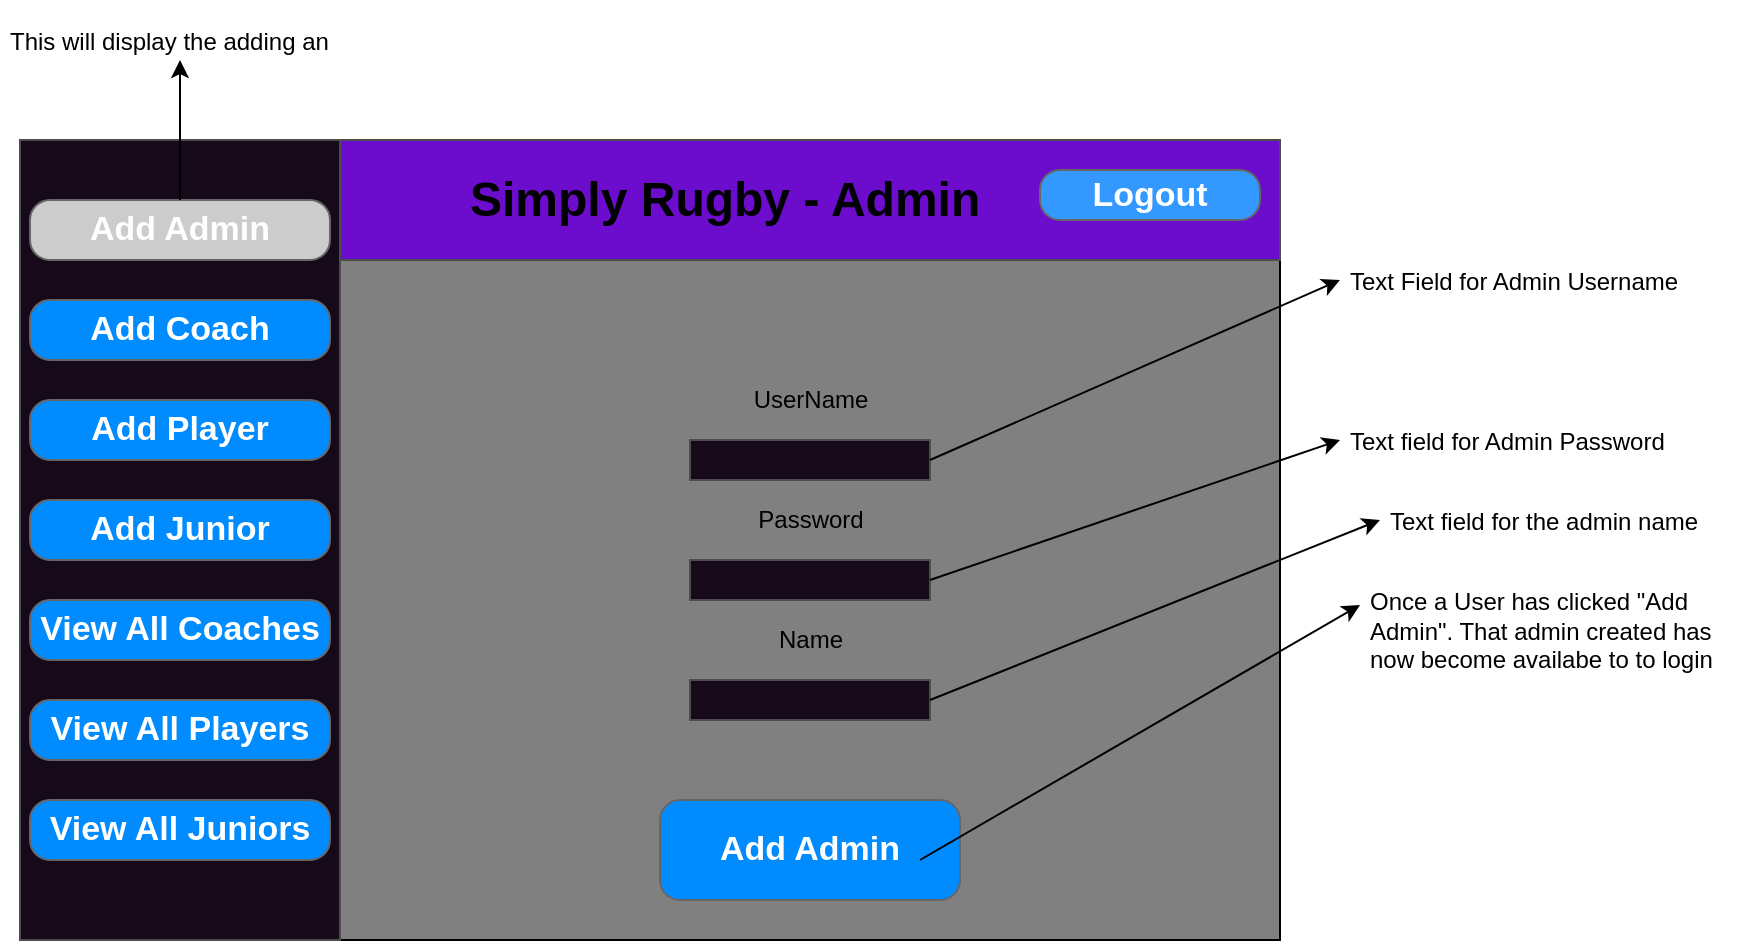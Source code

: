 <mxfile version="14.9.6" type="device" pages="10"><diagram name="Add admin" id="f1b7ffb7-ca1e-a977-7cf5-a751b3c06c05"><mxGraphModel dx="1326" dy="806" grid="1" gridSize="10" guides="1" tooltips="1" connect="1" arrows="1" fold="1" page="1" pageScale="1" pageWidth="826" pageHeight="1169" background="none" math="0" shadow="0"><root><mxCell id="0"/><mxCell id="1" parent="0"/><mxCell id="Y0T4FrKG8MDf5Eu1zjHm-61" value="" style="rounded=0;whiteSpace=wrap;html=1;fillColor=#808080;" parent="1" vertex="1"><mxGeometry x="80" y="150" width="630" height="400" as="geometry"/></mxCell><mxCell id="Y0T4FrKG8MDf5Eu1zjHm-62" value="" style="rounded=0;whiteSpace=wrap;html=1;fillColor=#16091A;strokeColor=#4D4D4D;" parent="1" vertex="1"><mxGeometry x="80" y="150" width="160" height="400" as="geometry"/></mxCell><mxCell id="Y0T4FrKG8MDf5Eu1zjHm-63" value="Add Admin" style="strokeWidth=1;shadow=0;dashed=0;align=center;html=1;shape=mxgraph.mockup.buttons.button;strokeColor=#666666;fontColor=#ffffff;mainText=;buttonStyle=round;fontSize=17;fontStyle=1;fillColor=#CCCCCC;whiteSpace=wrap;" parent="1" vertex="1"><mxGeometry x="85" y="180" width="150" height="30" as="geometry"/></mxCell><mxCell id="Y0T4FrKG8MDf5Eu1zjHm-64" value="Add Coach" style="strokeWidth=1;shadow=0;dashed=0;align=center;html=1;shape=mxgraph.mockup.buttons.button;strokeColor=#666666;fontColor=#ffffff;mainText=;buttonStyle=round;fontSize=17;fontStyle=1;fillColor=#008cff;whiteSpace=wrap;" parent="1" vertex="1"><mxGeometry x="85" y="230" width="150" height="30" as="geometry"/></mxCell><mxCell id="Y0T4FrKG8MDf5Eu1zjHm-65" value="Add Player" style="strokeWidth=1;shadow=0;dashed=0;align=center;html=1;shape=mxgraph.mockup.buttons.button;strokeColor=#666666;fontColor=#ffffff;mainText=;buttonStyle=round;fontSize=17;fontStyle=1;fillColor=#008cff;whiteSpace=wrap;" parent="1" vertex="1"><mxGeometry x="85" y="280" width="150" height="30" as="geometry"/></mxCell><mxCell id="Y0T4FrKG8MDf5Eu1zjHm-66" value="Add Junior" style="strokeWidth=1;shadow=0;dashed=0;align=center;html=1;shape=mxgraph.mockup.buttons.button;strokeColor=#666666;fontColor=#ffffff;mainText=;buttonStyle=round;fontSize=17;fontStyle=1;fillColor=#008cff;whiteSpace=wrap;" parent="1" vertex="1"><mxGeometry x="85" y="330" width="150" height="30" as="geometry"/></mxCell><mxCell id="Y0T4FrKG8MDf5Eu1zjHm-69" value="View All Coaches" style="strokeWidth=1;shadow=0;dashed=0;align=center;html=1;shape=mxgraph.mockup.buttons.button;strokeColor=#666666;fontColor=#ffffff;mainText=;buttonStyle=round;fontSize=17;fontStyle=1;fillColor=#008cff;whiteSpace=wrap;" parent="1" vertex="1"><mxGeometry x="85" y="380" width="150" height="30" as="geometry"/></mxCell><mxCell id="Y0T4FrKG8MDf5Eu1zjHm-70" value="View All Players" style="strokeWidth=1;shadow=0;dashed=0;align=center;html=1;shape=mxgraph.mockup.buttons.button;strokeColor=#666666;fontColor=#ffffff;mainText=;buttonStyle=round;fontSize=17;fontStyle=1;fillColor=#008cff;whiteSpace=wrap;" parent="1" vertex="1"><mxGeometry x="85" y="430" width="150" height="30" as="geometry"/></mxCell><mxCell id="Y0T4FrKG8MDf5Eu1zjHm-71" value="View All Juniors" style="strokeWidth=1;shadow=0;dashed=0;align=center;html=1;shape=mxgraph.mockup.buttons.button;strokeColor=#666666;fontColor=#ffffff;mainText=;buttonStyle=round;fontSize=17;fontStyle=1;fillColor=#008cff;whiteSpace=wrap;" parent="1" vertex="1"><mxGeometry x="85" y="480" width="150" height="30" as="geometry"/></mxCell><mxCell id="Y0T4FrKG8MDf5Eu1zjHm-72" value="" style="rounded=0;whiteSpace=wrap;html=1;strokeColor=#4D4D4D;fillColor=#6C0CCC;" parent="1" vertex="1"><mxGeometry x="240" y="150" width="470" height="60" as="geometry"/></mxCell><mxCell id="Y0T4FrKG8MDf5Eu1zjHm-73" value="Logout" style="strokeWidth=1;shadow=0;dashed=0;align=center;html=1;shape=mxgraph.mockup.buttons.button;strokeColor=#666666;fontColor=#ffffff;mainText=;buttonStyle=round;fontSize=17;fontStyle=1;fillColor=#3399FF;whiteSpace=wrap;" parent="1" vertex="1"><mxGeometry x="590" y="165" width="110" height="25" as="geometry"/></mxCell><mxCell id="Y0T4FrKG8MDf5Eu1zjHm-74" value="&lt;h1&gt;Simply Rugby - Admin&lt;/h1&gt;&lt;p&gt;&lt;br&gt;&lt;/p&gt;" style="text;html=1;strokeColor=none;fillColor=none;spacing=5;spacingTop=-20;whiteSpace=wrap;overflow=hidden;rounded=0;" parent="1" vertex="1"><mxGeometry x="300" y="160" width="270" height="40" as="geometry"/></mxCell><mxCell id="Y0T4FrKG8MDf5Eu1zjHm-75" value="" style="rounded=0;whiteSpace=wrap;html=1;strokeColor=#4D4D4D;fillColor=#16091A;" parent="1" vertex="1"><mxGeometry x="415" y="300" width="120" height="20" as="geometry"/></mxCell><mxCell id="Y0T4FrKG8MDf5Eu1zjHm-76" value="" style="rounded=0;whiteSpace=wrap;html=1;strokeColor=#4D4D4D;fillColor=#16091A;" parent="1" vertex="1"><mxGeometry x="415" y="360" width="120" height="20" as="geometry"/></mxCell><mxCell id="Y0T4FrKG8MDf5Eu1zjHm-77" value="" style="rounded=0;whiteSpace=wrap;html=1;strokeColor=#4D4D4D;fillColor=#16091A;" parent="1" vertex="1"><mxGeometry x="415" y="420" width="120" height="20" as="geometry"/></mxCell><mxCell id="Y0T4FrKG8MDf5Eu1zjHm-78" value="UserName" style="text;html=1;align=center;verticalAlign=middle;resizable=0;points=[];autosize=1;strokeColor=none;" parent="1" vertex="1"><mxGeometry x="440" y="270" width="70" height="20" as="geometry"/></mxCell><mxCell id="Y0T4FrKG8MDf5Eu1zjHm-79" value="Password" style="text;html=1;align=center;verticalAlign=middle;resizable=0;points=[];autosize=1;strokeColor=none;" parent="1" vertex="1"><mxGeometry x="440" y="330" width="70" height="20" as="geometry"/></mxCell><mxCell id="Y0T4FrKG8MDf5Eu1zjHm-80" value="Name" style="text;html=1;align=center;verticalAlign=middle;resizable=0;points=[];autosize=1;strokeColor=none;" parent="1" vertex="1"><mxGeometry x="450" y="390" width="50" height="20" as="geometry"/></mxCell><mxCell id="Y0T4FrKG8MDf5Eu1zjHm-81" value="Add Admin" style="strokeWidth=1;shadow=0;dashed=0;align=center;html=1;shape=mxgraph.mockup.buttons.button;strokeColor=#666666;fontColor=#ffffff;mainText=;buttonStyle=round;fontSize=17;fontStyle=1;fillColor=#008cff;whiteSpace=wrap;" parent="1" vertex="1"><mxGeometry x="400" y="480" width="150" height="50" as="geometry"/></mxCell><mxCell id="Y0T4FrKG8MDf5Eu1zjHm-84" value="" style="endArrow=classic;html=1;entryX=0;entryY=0.25;entryDx=0;entryDy=0;" parent="1" target="Y0T4FrKG8MDf5Eu1zjHm-85" edge="1"><mxGeometry width="50" height="50" relative="1" as="geometry"><mxPoint x="530" y="510" as="sourcePoint"/><mxPoint x="750" y="400" as="targetPoint"/></mxGeometry></mxCell><mxCell id="Y0T4FrKG8MDf5Eu1zjHm-85" value="&lt;br&gt;Once a User has clicked &quot;Add Admin&quot;. That admin created has now become availabe to to login&amp;nbsp;" style="text;html=1;strokeColor=none;fillColor=none;spacing=5;spacingTop=-20;whiteSpace=wrap;overflow=hidden;rounded=0;" parent="1" vertex="1"><mxGeometry x="750" y="370" width="190" height="50" as="geometry"/></mxCell><mxCell id="Y0T4FrKG8MDf5Eu1zjHm-86" value="" style="endArrow=classic;html=1;exitX=1;exitY=0.5;exitDx=0;exitDy=0;entryX=0;entryY=0.5;entryDx=0;entryDy=0;" parent="1" source="Y0T4FrKG8MDf5Eu1zjHm-75" target="Y0T4FrKG8MDf5Eu1zjHm-88" edge="1"><mxGeometry width="50" height="50" relative="1" as="geometry"><mxPoint x="540" y="520" as="sourcePoint"/><mxPoint x="740" y="230" as="targetPoint"/></mxGeometry></mxCell><mxCell id="Y0T4FrKG8MDf5Eu1zjHm-88" value="&lt;br&gt;Text Field for Admin Username" style="text;html=1;strokeColor=none;fillColor=none;spacing=5;spacingTop=-20;whiteSpace=wrap;overflow=hidden;rounded=0;" parent="1" vertex="1"><mxGeometry x="740" y="210" width="180" height="20" as="geometry"/></mxCell><mxCell id="Y0T4FrKG8MDf5Eu1zjHm-89" value="" style="endArrow=classic;html=1;exitX=1;exitY=0.5;exitDx=0;exitDy=0;entryX=0;entryY=0.5;entryDx=0;entryDy=0;" parent="1" source="Y0T4FrKG8MDf5Eu1zjHm-76" target="Y0T4FrKG8MDf5Eu1zjHm-94" edge="1"><mxGeometry width="50" height="50" relative="1" as="geometry"><mxPoint x="560" y="350" as="sourcePoint"/><mxPoint x="730" y="300" as="targetPoint"/></mxGeometry></mxCell><mxCell id="Y0T4FrKG8MDf5Eu1zjHm-94" value="&lt;br&gt;Text field for Admin Password" style="text;html=1;strokeColor=none;fillColor=none;spacing=5;spacingTop=-20;whiteSpace=wrap;overflow=hidden;rounded=0;" parent="1" vertex="1"><mxGeometry x="740" y="290" width="180" height="20" as="geometry"/></mxCell><mxCell id="Y0T4FrKG8MDf5Eu1zjHm-95" value="" style="endArrow=classic;html=1;exitX=1;exitY=0.5;exitDx=0;exitDy=0;entryX=0;entryY=0.5;entryDx=0;entryDy=0;" parent="1" source="Y0T4FrKG8MDf5Eu1zjHm-77" target="Y0T4FrKG8MDf5Eu1zjHm-96" edge="1"><mxGeometry width="50" height="50" relative="1" as="geometry"><mxPoint x="545" y="380" as="sourcePoint"/><mxPoint x="750" y="340" as="targetPoint"/></mxGeometry></mxCell><mxCell id="Y0T4FrKG8MDf5Eu1zjHm-96" value="&lt;br&gt;Text field for the admin name" style="text;html=1;strokeColor=none;fillColor=none;spacing=5;spacingTop=-20;whiteSpace=wrap;overflow=hidden;rounded=0;" parent="1" vertex="1"><mxGeometry x="760" y="330" width="180" height="20" as="geometry"/></mxCell><mxCell id="Y0T4FrKG8MDf5Eu1zjHm-97" value="" style="endArrow=classic;html=1;entryX=0.5;entryY=1;entryDx=0;entryDy=0;" parent="1" source="Y0T4FrKG8MDf5Eu1zjHm-63" target="Y0T4FrKG8MDf5Eu1zjHm-98" edge="1"><mxGeometry width="50" height="50" relative="1" as="geometry"><mxPoint x="545" y="380" as="sourcePoint"/><mxPoint x="160" y="120" as="targetPoint"/></mxGeometry></mxCell><mxCell id="Y0T4FrKG8MDf5Eu1zjHm-98" value="&lt;br&gt;This will display the adding an admin panel" style="text;html=1;strokeColor=none;fillColor=none;spacing=5;spacingTop=-20;whiteSpace=wrap;overflow=hidden;rounded=0;" parent="1" vertex="1"><mxGeometry x="70" y="90" width="180" height="20" as="geometry"/></mxCell></root></mxGraphModel></diagram><diagram id="GfnWI5meYHi7ifWdRBl7" name="Add Coach "><mxGraphModel dx="1662" dy="822" grid="1" gridSize="10" guides="1" tooltips="1" connect="1" arrows="1" fold="1" page="1" pageScale="1" pageWidth="41400" pageHeight="89600" math="0" shadow="0"><root><mxCell id="iPB1wRC5arRU_n30j_nV-0"/><mxCell id="iPB1wRC5arRU_n30j_nV-1" parent="iPB1wRC5arRU_n30j_nV-0"/><mxCell id="q9kOrzqm-MJWzO2jfYHT-0" value="" style="rounded=0;whiteSpace=wrap;html=1;fillColor=#808080;" parent="iPB1wRC5arRU_n30j_nV-1" vertex="1"><mxGeometry x="80" y="150" width="630" height="400" as="geometry"/></mxCell><mxCell id="q9kOrzqm-MJWzO2jfYHT-1" value="" style="rounded=0;whiteSpace=wrap;html=1;fillColor=#16091A;strokeColor=#4D4D4D;" parent="iPB1wRC5arRU_n30j_nV-1" vertex="1"><mxGeometry x="80" y="150" width="160" height="400" as="geometry"/></mxCell><mxCell id="q9kOrzqm-MJWzO2jfYHT-2" value="Add Admin" style="strokeWidth=1;shadow=0;dashed=0;align=center;html=1;shape=mxgraph.mockup.buttons.button;strokeColor=#666666;fontColor=#ffffff;mainText=;buttonStyle=round;fontSize=17;fontStyle=1;fillColor=#008CFF;whiteSpace=wrap;" parent="iPB1wRC5arRU_n30j_nV-1" vertex="1"><mxGeometry x="85" y="180" width="150" height="30" as="geometry"/></mxCell><mxCell id="q9kOrzqm-MJWzO2jfYHT-3" value="Add Coach" style="strokeWidth=1;shadow=0;dashed=0;align=center;html=1;shape=mxgraph.mockup.buttons.button;strokeColor=#666666;fontColor=#ffffff;mainText=;buttonStyle=round;fontSize=17;fontStyle=1;fillColor=#CCCCCC;whiteSpace=wrap;" parent="iPB1wRC5arRU_n30j_nV-1" vertex="1"><mxGeometry x="85" y="230" width="150" height="30" as="geometry"/></mxCell><mxCell id="q9kOrzqm-MJWzO2jfYHT-4" value="Add Player" style="strokeWidth=1;shadow=0;dashed=0;align=center;html=1;shape=mxgraph.mockup.buttons.button;strokeColor=#666666;fontColor=#ffffff;mainText=;buttonStyle=round;fontSize=17;fontStyle=1;fillColor=#008CFF;whiteSpace=wrap;" parent="iPB1wRC5arRU_n30j_nV-1" vertex="1"><mxGeometry x="85" y="280" width="150" height="30" as="geometry"/></mxCell><mxCell id="q9kOrzqm-MJWzO2jfYHT-5" value="Add Junior" style="strokeWidth=1;shadow=0;dashed=0;align=center;html=1;shape=mxgraph.mockup.buttons.button;strokeColor=#666666;fontColor=#ffffff;mainText=;buttonStyle=round;fontSize=17;fontStyle=1;fillColor=#008cff;whiteSpace=wrap;" parent="iPB1wRC5arRU_n30j_nV-1" vertex="1"><mxGeometry x="85" y="330" width="150" height="30" as="geometry"/></mxCell><mxCell id="q9kOrzqm-MJWzO2jfYHT-6" value="View All Coaches" style="strokeWidth=1;shadow=0;dashed=0;align=center;html=1;shape=mxgraph.mockup.buttons.button;strokeColor=#666666;fontColor=#ffffff;mainText=;buttonStyle=round;fontSize=17;fontStyle=1;fillColor=#008cff;whiteSpace=wrap;" parent="iPB1wRC5arRU_n30j_nV-1" vertex="1"><mxGeometry x="85" y="380" width="150" height="30" as="geometry"/></mxCell><mxCell id="q9kOrzqm-MJWzO2jfYHT-7" value="View All Players" style="strokeWidth=1;shadow=0;dashed=0;align=center;html=1;shape=mxgraph.mockup.buttons.button;strokeColor=#666666;fontColor=#ffffff;mainText=;buttonStyle=round;fontSize=17;fontStyle=1;fillColor=#008cff;whiteSpace=wrap;" parent="iPB1wRC5arRU_n30j_nV-1" vertex="1"><mxGeometry x="85" y="430" width="150" height="30" as="geometry"/></mxCell><mxCell id="q9kOrzqm-MJWzO2jfYHT-8" value="View All Juniors" style="strokeWidth=1;shadow=0;dashed=0;align=center;html=1;shape=mxgraph.mockup.buttons.button;strokeColor=#666666;fontColor=#ffffff;mainText=;buttonStyle=round;fontSize=17;fontStyle=1;fillColor=#008cff;whiteSpace=wrap;" parent="iPB1wRC5arRU_n30j_nV-1" vertex="1"><mxGeometry x="85" y="480" width="150" height="30" as="geometry"/></mxCell><mxCell id="q9kOrzqm-MJWzO2jfYHT-9" value="" style="rounded=0;whiteSpace=wrap;html=1;strokeColor=#4D4D4D;fillColor=#6C0CCC;" parent="iPB1wRC5arRU_n30j_nV-1" vertex="1"><mxGeometry x="240" y="150" width="470" height="60" as="geometry"/></mxCell><mxCell id="q9kOrzqm-MJWzO2jfYHT-10" value="Logout" style="strokeWidth=1;shadow=0;dashed=0;align=center;html=1;shape=mxgraph.mockup.buttons.button;strokeColor=#666666;fontColor=#ffffff;mainText=;buttonStyle=round;fontSize=17;fontStyle=1;fillColor=#3399FF;whiteSpace=wrap;" parent="iPB1wRC5arRU_n30j_nV-1" vertex="1"><mxGeometry x="590" y="165" width="110" height="25" as="geometry"/></mxCell><mxCell id="q9kOrzqm-MJWzO2jfYHT-11" value="&lt;h1&gt;Simply Rugby - Admin&lt;/h1&gt;&lt;p&gt;&lt;br&gt;&lt;/p&gt;" style="text;html=1;strokeColor=none;fillColor=none;spacing=5;spacingTop=-20;whiteSpace=wrap;overflow=hidden;rounded=0;" parent="iPB1wRC5arRU_n30j_nV-1" vertex="1"><mxGeometry x="300" y="160" width="270" height="40" as="geometry"/></mxCell><mxCell id="q9kOrzqm-MJWzO2jfYHT-12" value="" style="rounded=0;whiteSpace=wrap;html=1;strokeColor=#4D4D4D;fillColor=#16091A;" parent="iPB1wRC5arRU_n30j_nV-1" vertex="1"><mxGeometry x="415" y="260" width="120" height="20" as="geometry"/></mxCell><mxCell id="q9kOrzqm-MJWzO2jfYHT-13" value="" style="rounded=0;whiteSpace=wrap;html=1;strokeColor=#4D4D4D;fillColor=#16091A;" parent="iPB1wRC5arRU_n30j_nV-1" vertex="1"><mxGeometry x="415" y="320" width="120" height="20" as="geometry"/></mxCell><mxCell id="q9kOrzqm-MJWzO2jfYHT-25" style="rounded=0;orthogonalLoop=1;jettySize=auto;html=1;exitX=1;exitY=0.25;exitDx=0;exitDy=0;entryX=0;entryY=0.5;entryDx=0;entryDy=0;" parent="iPB1wRC5arRU_n30j_nV-1" source="q9kOrzqm-MJWzO2jfYHT-14" target="q9kOrzqm-MJWzO2jfYHT-24" edge="1"><mxGeometry relative="1" as="geometry"/></mxCell><mxCell id="q9kOrzqm-MJWzO2jfYHT-14" value="" style="rounded=0;whiteSpace=wrap;html=1;strokeColor=#4D4D4D;fillColor=#16091A;" parent="iPB1wRC5arRU_n30j_nV-1" vertex="1"><mxGeometry x="415" y="380" width="120" height="20" as="geometry"/></mxCell><mxCell id="q9kOrzqm-MJWzO2jfYHT-15" value="Coach Username:" style="text;html=1;align=center;verticalAlign=middle;resizable=0;points=[];autosize=1;strokeColor=none;" parent="iPB1wRC5arRU_n30j_nV-1" vertex="1"><mxGeometry x="420" y="230" width="110" height="20" as="geometry"/></mxCell><mxCell id="q9kOrzqm-MJWzO2jfYHT-16" value="Coach Name" style="text;html=1;align=center;verticalAlign=middle;resizable=0;points=[];autosize=1;strokeColor=none;" parent="iPB1wRC5arRU_n30j_nV-1" vertex="1"><mxGeometry x="430" y="290" width="90" height="20" as="geometry"/></mxCell><mxCell id="q9kOrzqm-MJWzO2jfYHT-17" value="Coach Password" style="text;html=1;align=center;verticalAlign=middle;resizable=0;points=[];autosize=1;strokeColor=none;" parent="iPB1wRC5arRU_n30j_nV-1" vertex="1"><mxGeometry x="420" y="350" width="110" height="20" as="geometry"/></mxCell><mxCell id="q9kOrzqm-MJWzO2jfYHT-29" style="edgeStyle=none;rounded=0;orthogonalLoop=1;jettySize=auto;html=1;entryX=0.453;entryY=0;entryDx=0;entryDy=0;entryPerimeter=0;" parent="iPB1wRC5arRU_n30j_nV-1" source="q9kOrzqm-MJWzO2jfYHT-18" target="q9kOrzqm-MJWzO2jfYHT-28" edge="1"><mxGeometry relative="1" as="geometry"/></mxCell><mxCell id="q9kOrzqm-MJWzO2jfYHT-18" value="Add Coach" style="strokeWidth=1;shadow=0;dashed=0;align=center;html=1;shape=mxgraph.mockup.buttons.button;strokeColor=#666666;fontColor=#ffffff;mainText=;buttonStyle=round;fontSize=17;fontStyle=1;fillColor=#008cff;whiteSpace=wrap;" parent="iPB1wRC5arRU_n30j_nV-1" vertex="1"><mxGeometry x="400" y="480" width="150" height="50" as="geometry"/></mxCell><mxCell id="q9kOrzqm-MJWzO2jfYHT-19" value="" style="endArrow=classic;html=1;exitX=1;exitY=0.5;exitDx=0;exitDy=0;entryX=0;entryY=0.5;entryDx=0;entryDy=0;" parent="iPB1wRC5arRU_n30j_nV-1" source="q9kOrzqm-MJWzO2jfYHT-13" target="q9kOrzqm-MJWzO2jfYHT-22" edge="1"><mxGeometry width="50" height="50" relative="1" as="geometry"><mxPoint x="620" y="350" as="sourcePoint"/><mxPoint x="760" y="360" as="targetPoint"/></mxGeometry></mxCell><mxCell id="q9kOrzqm-MJWzO2jfYHT-20" value="" style="endArrow=classic;html=1;exitX=1;exitY=0.5;exitDx=0;exitDy=0;" parent="iPB1wRC5arRU_n30j_nV-1" source="q9kOrzqm-MJWzO2jfYHT-12" target="q9kOrzqm-MJWzO2jfYHT-21" edge="1"><mxGeometry width="50" height="50" relative="1" as="geometry"><mxPoint x="620" y="350" as="sourcePoint"/><mxPoint x="670" y="300" as="targetPoint"/></mxGeometry></mxCell><mxCell id="q9kOrzqm-MJWzO2jfYHT-21" value="Text field for the Coach Username" style="text;html=1;strokeColor=none;fillColor=none;align=left;verticalAlign=middle;whiteSpace=wrap;rounded=0;" parent="iPB1wRC5arRU_n30j_nV-1" vertex="1"><mxGeometry x="730" y="270" width="190" height="20" as="geometry"/></mxCell><mxCell id="q9kOrzqm-MJWzO2jfYHT-22" value="Text field for the Coach Name" style="text;html=1;strokeColor=none;fillColor=none;align=left;verticalAlign=middle;whiteSpace=wrap;rounded=0;" parent="iPB1wRC5arRU_n30j_nV-1" vertex="1"><mxGeometry x="780" y="350" width="190" height="20" as="geometry"/></mxCell><mxCell id="q9kOrzqm-MJWzO2jfYHT-24" value="Text field for the Coach Password" style="text;html=1;strokeColor=none;fillColor=none;align=left;verticalAlign=middle;whiteSpace=wrap;rounded=0;" parent="iPB1wRC5arRU_n30j_nV-1" vertex="1"><mxGeometry x="780" y="400" width="190" height="20" as="geometry"/></mxCell><mxCell id="q9kOrzqm-MJWzO2jfYHT-26" value="" style="endArrow=classic;html=1;" parent="iPB1wRC5arRU_n30j_nV-1" source="q9kOrzqm-MJWzO2jfYHT-3" edge="1"><mxGeometry width="50" height="50" relative="1" as="geometry"><mxPoint x="620" y="350" as="sourcePoint"/><mxPoint x="170" y="120" as="targetPoint"/></mxGeometry></mxCell><mxCell id="q9kOrzqm-MJWzO2jfYHT-27" value="This will display adding the coach panel" style="text;html=1;align=center;verticalAlign=middle;resizable=0;points=[];autosize=1;strokeColor=none;" parent="iPB1wRC5arRU_n30j_nV-1" vertex="1"><mxGeometry x="60" y="100" width="230" height="20" as="geometry"/></mxCell><mxCell id="q9kOrzqm-MJWzO2jfYHT-28" value="When the user clicks &quot;Add Coach&quot; a new coach is created and added to an array of coaches&amp;nbsp;" style="text;html=1;align=center;verticalAlign=middle;resizable=0;points=[];autosize=1;strokeColor=none;" parent="iPB1wRC5arRU_n30j_nV-1" vertex="1"><mxGeometry x="245" y="590" width="510" height="20" as="geometry"/></mxCell><mxCell id="6-PwdqCZdjmxz55iv3Kr-0" value="O18" style="strokeWidth=1;shadow=0;dashed=0;align=center;html=1;shape=mxgraph.mockup.forms.comboBox;strokeColor=#999999;fillColor=#ddeeff;align=left;fillColor2=#aaddff;mainText=;fontColor=#666666;fontSize=17;spacingLeft=3;" vertex="1" parent="iPB1wRC5arRU_n30j_nV-1"><mxGeometry x="400" y="430" width="150" height="30" as="geometry"/></mxCell><mxCell id="6-PwdqCZdjmxz55iv3Kr-1" value="Team" style="text;html=1;align=center;verticalAlign=middle;resizable=0;points=[];autosize=1;strokeColor=none;" vertex="1" parent="iPB1wRC5arRU_n30j_nV-1"><mxGeometry x="453" y="406" width="40" height="20" as="geometry"/></mxCell><mxCell id="6-PwdqCZdjmxz55iv3Kr-2" style="rounded=0;orthogonalLoop=1;jettySize=auto;html=1;exitX=1.007;exitY=0.467;exitDx=0;exitDy=0;exitPerimeter=0;entryX=0.181;entryY=0;entryDx=0;entryDy=0;entryPerimeter=0;" edge="1" parent="iPB1wRC5arRU_n30j_nV-1" source="6-PwdqCZdjmxz55iv3Kr-0" target="6-PwdqCZdjmxz55iv3Kr-3"><mxGeometry relative="1" as="geometry"><mxPoint x="545" y="395" as="sourcePoint"/><mxPoint x="740" y="480" as="targetPoint"/></mxGeometry></mxCell><mxCell id="6-PwdqCZdjmxz55iv3Kr-3" value="Upon adding a coach to the system&amp;nbsp;&lt;br&gt;they will be assigned 1 of two teams - O18, U18." style="text;html=1;align=center;verticalAlign=middle;resizable=0;points=[];autosize=1;strokeColor=none;" vertex="1" parent="iPB1wRC5arRU_n30j_nV-1"><mxGeometry x="720" y="480" width="270" height="30" as="geometry"/></mxCell></root></mxGraphModel></diagram><diagram id="T8mZHm6AaYosI5FxfEP8" name="Add Player"><mxGraphModel dx="1662" dy="822" grid="1" gridSize="10" guides="1" tooltips="1" connect="1" arrows="1" fold="1" page="1" pageScale="1" pageWidth="41400" pageHeight="89600" math="0" shadow="0"><root><mxCell id="2rFpNFLpmxS-zk9CmbK6-0"/><mxCell id="2rFpNFLpmxS-zk9CmbK6-1" parent="2rFpNFLpmxS-zk9CmbK6-0"/><mxCell id="HXgyibrTaW0dhto6I4CM-0" value="" style="rounded=0;whiteSpace=wrap;html=1;fillColor=#808080;" parent="2rFpNFLpmxS-zk9CmbK6-1" vertex="1"><mxGeometry x="80" y="150" width="630" height="400" as="geometry"/></mxCell><mxCell id="HXgyibrTaW0dhto6I4CM-1" value="" style="rounded=0;whiteSpace=wrap;html=1;fillColor=#16091A;strokeColor=#4D4D4D;" parent="2rFpNFLpmxS-zk9CmbK6-1" vertex="1"><mxGeometry x="80" y="150" width="160" height="400" as="geometry"/></mxCell><mxCell id="HXgyibrTaW0dhto6I4CM-2" value="Add Admin" style="strokeWidth=1;shadow=0;dashed=0;align=center;html=1;shape=mxgraph.mockup.buttons.button;strokeColor=#666666;fontColor=#ffffff;mainText=;buttonStyle=round;fontSize=17;fontStyle=1;fillColor=#008CFF;whiteSpace=wrap;" parent="2rFpNFLpmxS-zk9CmbK6-1" vertex="1"><mxGeometry x="85" y="180" width="150" height="30" as="geometry"/></mxCell><mxCell id="HXgyibrTaW0dhto6I4CM-3" value="Add Coach" style="strokeWidth=1;shadow=0;dashed=0;align=center;html=1;shape=mxgraph.mockup.buttons.button;strokeColor=#666666;fontColor=#ffffff;mainText=;buttonStyle=round;fontSize=17;fontStyle=1;fillColor=#008CFF;whiteSpace=wrap;" parent="2rFpNFLpmxS-zk9CmbK6-1" vertex="1"><mxGeometry x="85" y="230" width="150" height="30" as="geometry"/></mxCell><mxCell id="HXgyibrTaW0dhto6I4CM-4" value="Add Player" style="strokeWidth=1;shadow=0;dashed=0;align=center;html=1;shape=mxgraph.mockup.buttons.button;strokeColor=#666666;fontColor=#ffffff;mainText=;buttonStyle=round;fontSize=17;fontStyle=1;fillColor=#CCCCCC;whiteSpace=wrap;" parent="2rFpNFLpmxS-zk9CmbK6-1" vertex="1"><mxGeometry x="85" y="280" width="150" height="30" as="geometry"/></mxCell><mxCell id="HXgyibrTaW0dhto6I4CM-5" value="Add Junior" style="strokeWidth=1;shadow=0;dashed=0;align=center;html=1;shape=mxgraph.mockup.buttons.button;strokeColor=#666666;fontColor=#ffffff;mainText=;buttonStyle=round;fontSize=17;fontStyle=1;fillColor=#008cff;whiteSpace=wrap;" parent="2rFpNFLpmxS-zk9CmbK6-1" vertex="1"><mxGeometry x="85" y="330" width="150" height="30" as="geometry"/></mxCell><mxCell id="HXgyibrTaW0dhto6I4CM-6" value="View All Coaches" style="strokeWidth=1;shadow=0;dashed=0;align=center;html=1;shape=mxgraph.mockup.buttons.button;strokeColor=#666666;fontColor=#ffffff;mainText=;buttonStyle=round;fontSize=17;fontStyle=1;fillColor=#008cff;whiteSpace=wrap;" parent="2rFpNFLpmxS-zk9CmbK6-1" vertex="1"><mxGeometry x="85" y="380" width="150" height="30" as="geometry"/></mxCell><mxCell id="HXgyibrTaW0dhto6I4CM-7" value="View All Players" style="strokeWidth=1;shadow=0;dashed=0;align=center;html=1;shape=mxgraph.mockup.buttons.button;strokeColor=#666666;fontColor=#ffffff;mainText=;buttonStyle=round;fontSize=17;fontStyle=1;fillColor=#008cff;whiteSpace=wrap;" parent="2rFpNFLpmxS-zk9CmbK6-1" vertex="1"><mxGeometry x="85" y="430" width="150" height="30" as="geometry"/></mxCell><mxCell id="HXgyibrTaW0dhto6I4CM-8" value="View All Juniors" style="strokeWidth=1;shadow=0;dashed=0;align=center;html=1;shape=mxgraph.mockup.buttons.button;strokeColor=#666666;fontColor=#ffffff;mainText=;buttonStyle=round;fontSize=17;fontStyle=1;fillColor=#008cff;whiteSpace=wrap;" parent="2rFpNFLpmxS-zk9CmbK6-1" vertex="1"><mxGeometry x="85" y="480" width="150" height="30" as="geometry"/></mxCell><mxCell id="HXgyibrTaW0dhto6I4CM-9" value="" style="rounded=0;whiteSpace=wrap;html=1;strokeColor=#4D4D4D;fillColor=#6C0CCC;" parent="2rFpNFLpmxS-zk9CmbK6-1" vertex="1"><mxGeometry x="240" y="150" width="470" height="60" as="geometry"/></mxCell><mxCell id="HXgyibrTaW0dhto6I4CM-10" value="Logout" style="strokeWidth=1;shadow=0;dashed=0;align=center;html=1;shape=mxgraph.mockup.buttons.button;strokeColor=#666666;fontColor=#ffffff;mainText=;buttonStyle=round;fontSize=17;fontStyle=1;fillColor=#3399FF;whiteSpace=wrap;" parent="2rFpNFLpmxS-zk9CmbK6-1" vertex="1"><mxGeometry x="590" y="165" width="110" height="25" as="geometry"/></mxCell><mxCell id="HXgyibrTaW0dhto6I4CM-11" value="&lt;h1&gt;Simply Rugby - Admin&lt;/h1&gt;&lt;p&gt;&lt;br&gt;&lt;/p&gt;" style="text;html=1;strokeColor=none;fillColor=none;spacing=5;spacingTop=-20;whiteSpace=wrap;overflow=hidden;rounded=0;" parent="2rFpNFLpmxS-zk9CmbK6-1" vertex="1"><mxGeometry x="300" y="160" width="270" height="40" as="geometry"/></mxCell><mxCell id="HXgyibrTaW0dhto6I4CM-12" value="" style="rounded=0;whiteSpace=wrap;html=1;strokeColor=#4D4D4D;fillColor=#16091A;" parent="2rFpNFLpmxS-zk9CmbK6-1" vertex="1"><mxGeometry x="272.5" y="240" width="120" height="20" as="geometry"/></mxCell><mxCell id="HXgyibrTaW0dhto6I4CM-13" value="" style="rounded=0;whiteSpace=wrap;html=1;strokeColor=#4D4D4D;fillColor=#16091A;" parent="2rFpNFLpmxS-zk9CmbK6-1" vertex="1"><mxGeometry x="402.5" y="240" width="120" height="20" as="geometry"/></mxCell><mxCell id="HXgyibrTaW0dhto6I4CM-14" value="" style="rounded=0;whiteSpace=wrap;html=1;strokeColor=#4D4D4D;fillColor=#16091A;" parent="2rFpNFLpmxS-zk9CmbK6-1" vertex="1"><mxGeometry x="537.5" y="240" width="120" height="20" as="geometry"/></mxCell><mxCell id="HXgyibrTaW0dhto6I4CM-15" value="Player Name" style="text;html=1;align=center;verticalAlign=middle;resizable=0;points=[];autosize=1;strokeColor=none;" parent="2rFpNFLpmxS-zk9CmbK6-1" vertex="1"><mxGeometry x="292.5" y="220" width="80" height="20" as="geometry"/></mxCell><mxCell id="HXgyibrTaW0dhto6I4CM-16" value="SRU Number" style="text;html=1;align=center;verticalAlign=middle;resizable=0;points=[];autosize=1;strokeColor=none;" parent="2rFpNFLpmxS-zk9CmbK6-1" vertex="1"><mxGeometry x="417.5" y="220" width="90" height="20" as="geometry"/></mxCell><mxCell id="HXgyibrTaW0dhto6I4CM-17" value="Mobile No." style="text;html=1;align=center;verticalAlign=middle;resizable=0;points=[];autosize=1;strokeColor=none;" parent="2rFpNFLpmxS-zk9CmbK6-1" vertex="1"><mxGeometry x="562.5" y="220" width="70" height="20" as="geometry"/></mxCell><mxCell id="HXgyibrTaW0dhto6I4CM-18" value="Add Player" style="strokeWidth=1;shadow=0;dashed=0;align=center;html=1;shape=mxgraph.mockup.buttons.button;strokeColor=#666666;fontColor=#ffffff;mainText=;buttonStyle=round;fontSize=17;fontStyle=1;fillColor=#008cff;whiteSpace=wrap;" parent="2rFpNFLpmxS-zk9CmbK6-1" vertex="1"><mxGeometry x="517.5" y="500" width="140" height="40" as="geometry"/></mxCell><mxCell id="HXgyibrTaW0dhto6I4CM-20" value="" style="endArrow=classic;html=1;exitX=0.5;exitY=0.067;exitDx=0;exitDy=0;exitPerimeter=0;" parent="2rFpNFLpmxS-zk9CmbK6-1" source="HXgyibrTaW0dhto6I4CM-4" edge="1"><mxGeometry width="50" height="50" relative="1" as="geometry"><mxPoint x="620" y="350" as="sourcePoint"/><mxPoint x="160" y="130" as="targetPoint"/></mxGeometry></mxCell><mxCell id="HXgyibrTaW0dhto6I4CM-23" value="" style="rounded=0;whiteSpace=wrap;html=1;strokeColor=#4D4D4D;fillColor=#16091A;" parent="2rFpNFLpmxS-zk9CmbK6-1" vertex="1"><mxGeometry x="270" y="280" width="120" height="20" as="geometry"/></mxCell><mxCell id="HXgyibrTaW0dhto6I4CM-24" value="" style="rounded=0;whiteSpace=wrap;html=1;strokeColor=#4D4D4D;fillColor=#16091A;" parent="2rFpNFLpmxS-zk9CmbK6-1" vertex="1"><mxGeometry x="402.5" y="280" width="120" height="20" as="geometry"/></mxCell><mxCell id="HXgyibrTaW0dhto6I4CM-25" value="" style="rounded=0;whiteSpace=wrap;html=1;strokeColor=#4D4D4D;fillColor=#16091A;" parent="2rFpNFLpmxS-zk9CmbK6-1" vertex="1"><mxGeometry x="535" y="280" width="120" height="20" as="geometry"/></mxCell><mxCell id="HXgyibrTaW0dhto6I4CM-26" value="Address" style="text;html=1;align=center;verticalAlign=middle;resizable=0;points=[];autosize=1;strokeColor=none;" parent="2rFpNFLpmxS-zk9CmbK6-1" vertex="1"><mxGeometry x="300" y="260" width="60" height="20" as="geometry"/></mxCell><mxCell id="HXgyibrTaW0dhto6I4CM-27" value="DOB" style="text;html=1;align=center;verticalAlign=middle;resizable=0;points=[];autosize=1;strokeColor=none;" parent="2rFpNFLpmxS-zk9CmbK6-1" vertex="1"><mxGeometry x="440" y="260" width="40" height="20" as="geometry"/></mxCell><mxCell id="HXgyibrTaW0dhto6I4CM-28" value="Email" style="text;html=1;align=center;verticalAlign=middle;resizable=0;points=[];autosize=1;strokeColor=none;" parent="2rFpNFLpmxS-zk9CmbK6-1" vertex="1"><mxGeometry x="570" y="260" width="50" height="20" as="geometry"/></mxCell><mxCell id="HXgyibrTaW0dhto6I4CM-29" value="" style="rounded=0;whiteSpace=wrap;html=1;strokeColor=#4D4D4D;fillColor=#16091A;" parent="2rFpNFLpmxS-zk9CmbK6-1" vertex="1"><mxGeometry x="267.5" y="320" width="120" height="20" as="geometry"/></mxCell><mxCell id="HXgyibrTaW0dhto6I4CM-30" value="" style="rounded=0;whiteSpace=wrap;html=1;strokeColor=#4D4D4D;fillColor=#16091A;" parent="2rFpNFLpmxS-zk9CmbK6-1" vertex="1"><mxGeometry x="397.5" y="360" width="120" height="20" as="geometry"/></mxCell><mxCell id="HXgyibrTaW0dhto6I4CM-31" value="" style="rounded=0;whiteSpace=wrap;html=1;strokeColor=#4D4D4D;fillColor=#16091A;" parent="2rFpNFLpmxS-zk9CmbK6-1" vertex="1"><mxGeometry x="532.5" y="320" width="120" height="20" as="geometry"/></mxCell><mxCell id="HXgyibrTaW0dhto6I4CM-32" value="Postcode" style="text;html=1;align=center;verticalAlign=middle;resizable=0;points=[];autosize=1;strokeColor=none;" parent="2rFpNFLpmxS-zk9CmbK6-1" vertex="1"><mxGeometry x="292.5" y="300" width="70" height="20" as="geometry"/></mxCell><mxCell id="HXgyibrTaW0dhto6I4CM-33" value="Phone No," style="text;html=1;align=center;verticalAlign=middle;resizable=0;points=[];autosize=1;strokeColor=none;" parent="2rFpNFLpmxS-zk9CmbK6-1" vertex="1"><mxGeometry x="422.5" y="300" width="70" height="20" as="geometry"/></mxCell><mxCell id="HXgyibrTaW0dhto6I4CM-34" value="Next of Kin" style="text;html=1;align=center;verticalAlign=middle;resizable=0;points=[];autosize=1;strokeColor=none;" parent="2rFpNFLpmxS-zk9CmbK6-1" vertex="1"><mxGeometry x="557.5" y="300" width="70" height="20" as="geometry"/></mxCell><mxCell id="HXgyibrTaW0dhto6I4CM-35" value="" style="rounded=0;whiteSpace=wrap;html=1;strokeColor=#4D4D4D;fillColor=#16091A;" parent="2rFpNFLpmxS-zk9CmbK6-1" vertex="1"><mxGeometry x="267.5" y="360" width="120" height="20" as="geometry"/></mxCell><mxCell id="HXgyibrTaW0dhto6I4CM-37" value="" style="rounded=0;whiteSpace=wrap;html=1;strokeColor=#4D4D4D;fillColor=#16091A;" parent="2rFpNFLpmxS-zk9CmbK6-1" vertex="1"><mxGeometry x="536.25" y="360" width="117.5" height="20" as="geometry"/></mxCell><mxCell id="HXgyibrTaW0dhto6I4CM-38" value="Doctor" style="text;html=1;align=center;verticalAlign=middle;resizable=0;points=[];autosize=1;strokeColor=none;" parent="2rFpNFLpmxS-zk9CmbK6-1" vertex="1"><mxGeometry x="302.5" y="340" width="50" height="20" as="geometry"/></mxCell><mxCell id="HXgyibrTaW0dhto6I4CM-39" value="Doctor No." style="text;html=1;align=center;verticalAlign=middle;resizable=0;points=[];autosize=1;strokeColor=none;" parent="2rFpNFLpmxS-zk9CmbK6-1" vertex="1"><mxGeometry x="425" y="340" width="70" height="20" as="geometry"/></mxCell><mxCell id="HXgyibrTaW0dhto6I4CM-40" value="Parent Number" style="text;html=1;align=center;verticalAlign=middle;resizable=0;points=[];autosize=1;strokeColor=none;" parent="2rFpNFLpmxS-zk9CmbK6-1" vertex="1"><mxGeometry x="542.5" y="340" width="100" height="20" as="geometry"/></mxCell><mxCell id="HXgyibrTaW0dhto6I4CM-41" value="" style="rounded=0;whiteSpace=wrap;html=1;strokeColor=#4D4D4D;fillColor=#16091A;" parent="2rFpNFLpmxS-zk9CmbK6-1" vertex="1"><mxGeometry x="397.5" y="320" width="120" height="20" as="geometry"/></mxCell><mxCell id="HXgyibrTaW0dhto6I4CM-42" value="" style="rounded=0;whiteSpace=wrap;html=1;strokeColor=#4D4D4D;fillColor=#16091A;" parent="2rFpNFLpmxS-zk9CmbK6-1" vertex="1"><mxGeometry x="264.38" y="400" width="396.25" height="60" as="geometry"/></mxCell><mxCell id="HXgyibrTaW0dhto6I4CM-43" style="edgeStyle=none;rounded=0;orthogonalLoop=1;jettySize=auto;html=1;exitX=0.25;exitY=1;exitDx=0;exitDy=0;" parent="2rFpNFLpmxS-zk9CmbK6-1" source="HXgyibrTaW0dhto6I4CM-14" target="HXgyibrTaW0dhto6I4CM-14" edge="1"><mxGeometry relative="1" as="geometry"/></mxCell><mxCell id="HXgyibrTaW0dhto6I4CM-46" value="Player Health:" style="text;html=1;align=center;verticalAlign=middle;resizable=0;points=[];autosize=1;strokeColor=none;" parent="2rFpNFLpmxS-zk9CmbK6-1" vertex="1"><mxGeometry x="262.5" y="380" width="90" height="20" as="geometry"/></mxCell><mxCell id="HXgyibrTaW0dhto6I4CM-48" value="Skill Position" style="text;html=1;align=center;verticalAlign=middle;resizable=0;points=[];autosize=1;strokeColor=none;" parent="2rFpNFLpmxS-zk9CmbK6-1" vertex="1"><mxGeometry x="277.5" y="485" width="80" height="20" as="geometry"/></mxCell><mxCell id="HXgyibrTaW0dhto6I4CM-49" value="Displays Adding a player panel when selected" style="text;html=1;align=center;verticalAlign=middle;resizable=0;points=[];autosize=1;strokeColor=none;" parent="2rFpNFLpmxS-zk9CmbK6-1" vertex="1"><mxGeometry x="10" y="100" width="260" height="20" as="geometry"/></mxCell><mxCell id="HXgyibrTaW0dhto6I4CM-50" value="" style="endArrow=classic;html=1;exitX=0.75;exitY=1;exitDx=0;exitDy=0;" parent="2rFpNFLpmxS-zk9CmbK6-1" edge="1"><mxGeometry width="50" height="50" relative="1" as="geometry"><mxPoint x="354.38" y="530" as="sourcePoint"/><mxPoint x="354" y="580" as="targetPoint"/></mxGeometry></mxCell><mxCell id="HXgyibrTaW0dhto6I4CM-51" value="Combo Box which will contain all positions that a player can be placed in" style="text;html=1;align=center;verticalAlign=middle;resizable=0;points=[];autosize=1;strokeColor=none;" parent="2rFpNFLpmxS-zk9CmbK6-1" vertex="1"><mxGeometry x="140" y="600" width="400" height="20" as="geometry"/></mxCell><mxCell id="HXgyibrTaW0dhto6I4CM-52" value="" style="endArrow=classic;html=1;entryX=0.536;entryY=0;entryDx=0;entryDy=0;entryPerimeter=0;" parent="2rFpNFLpmxS-zk9CmbK6-1" source="HXgyibrTaW0dhto6I4CM-18" target="HXgyibrTaW0dhto6I4CM-53" edge="1"><mxGeometry width="50" height="50" relative="1" as="geometry"><mxPoint x="610" y="410" as="sourcePoint"/><mxPoint x="660" y="580" as="targetPoint"/></mxGeometry></mxCell><mxCell id="HXgyibrTaW0dhto6I4CM-53" value="When selected, it will make sure all fields have been filled.&amp;nbsp;&lt;br&gt;if so, it will added a new player to the system" style="text;html=1;align=center;verticalAlign=middle;resizable=0;points=[];autosize=1;strokeColor=none;" parent="2rFpNFLpmxS-zk9CmbK6-1" vertex="1"><mxGeometry x="550" y="585" width="330" height="30" as="geometry"/></mxCell><mxCell id="HXgyibrTaW0dhto6I4CM-56" style="edgeStyle=none;rounded=0;orthogonalLoop=1;jettySize=auto;html=1;" parent="2rFpNFLpmxS-zk9CmbK6-1" source="HXgyibrTaW0dhto6I4CM-55" edge="1"><mxGeometry relative="1" as="geometry"><mxPoint x="740" y="345" as="targetPoint"/></mxGeometry></mxCell><mxCell id="HXgyibrTaW0dhto6I4CM-55" value="" style="labelPosition=right;align=left;strokeWidth=1;shape=mxgraph.mockup.markup.curlyBrace;html=1;shadow=0;dashed=0;strokeColor=#FFFFFF;direction=south;fillColor=#FFFFFF;" parent="2rFpNFLpmxS-zk9CmbK6-1" vertex="1"><mxGeometry x="660.63" y="230" width="39.37" height="230" as="geometry"/></mxCell><mxCell id="HXgyibrTaW0dhto6I4CM-57" value="All Player details" style="text;html=1;align=center;verticalAlign=middle;resizable=0;points=[];autosize=1;strokeColor=none;" parent="2rFpNFLpmxS-zk9CmbK6-1" vertex="1"><mxGeometry x="740" y="335" width="100" height="20" as="geometry"/></mxCell><mxCell id="HXgyibrTaW0dhto6I4CM-58" value="Full Back" style="strokeWidth=1;shadow=0;dashed=0;align=center;html=1;shape=mxgraph.mockup.forms.comboBox;strokeColor=#999999;fillColor=#ddeeff;align=left;fillColor2=#aaddff;mainText=;fontColor=#666666;fontSize=17;spacingLeft=3;" parent="2rFpNFLpmxS-zk9CmbK6-1" vertex="1"><mxGeometry x="256.25" y="505" width="152.5" height="25" as="geometry"/></mxCell><mxCell id="HXgyibrTaW0dhto6I4CM-59" value="" style="strokeWidth=1;shadow=0;dashed=0;align=center;html=1;shape=mxgraph.mockup.forms.rrect;rSize=5;strokeColor=#999999;fillColor=#ffffff;" parent="2rFpNFLpmxS-zk9CmbK6-1" vertex="1"><mxGeometry x="750" y="110" width="160" height="175" as="geometry"/></mxCell><mxCell id="HXgyibrTaW0dhto6I4CM-60" value="October 2014" style="strokeWidth=1;shadow=0;dashed=0;align=center;html=1;shape=mxgraph.mockup.forms.anchor;fontColor=#999999;" parent="HXgyibrTaW0dhto6I4CM-59" vertex="1"><mxGeometry x="30" y="8" width="100" height="20" as="geometry"/></mxCell><mxCell id="HXgyibrTaW0dhto6I4CM-61" value="&lt;" style="strokeWidth=1;shadow=0;dashed=0;align=center;html=1;shape=mxgraph.mockup.forms.rrect;rSize=4;strokeColor=#999999;fontColor=#008cff;fontSize=19;fontStyle=1;" parent="HXgyibrTaW0dhto6I4CM-59" vertex="1"><mxGeometry x="8" y="8" width="25" height="20" as="geometry"/></mxCell><mxCell id="HXgyibrTaW0dhto6I4CM-62" value="&gt;" style="strokeWidth=1;shadow=0;dashed=0;align=center;html=1;shape=mxgraph.mockup.forms.rrect;rSize=4;strokeColor=#999999;fontColor=#008cff;fontSize=19;fontStyle=1;" parent="HXgyibrTaW0dhto6I4CM-59" vertex="1"><mxGeometry x="127" y="8" width="25" height="20" as="geometry"/></mxCell><mxCell id="HXgyibrTaW0dhto6I4CM-63" value="Mo" style="strokeWidth=1;shadow=0;dashed=0;align=center;html=1;shape=mxgraph.mockup.forms.anchor;fontColor=#999999;" parent="HXgyibrTaW0dhto6I4CM-59" vertex="1"><mxGeometry x="10" y="28" width="20" height="20" as="geometry"/></mxCell><mxCell id="HXgyibrTaW0dhto6I4CM-64" value="Tu" style="strokeWidth=1;shadow=0;dashed=0;align=center;html=1;shape=mxgraph.mockup.forms.anchor;fontColor=#999999;" parent="HXgyibrTaW0dhto6I4CM-59" vertex="1"><mxGeometry x="30" y="28" width="20" height="20" as="geometry"/></mxCell><mxCell id="HXgyibrTaW0dhto6I4CM-65" value="We" style="strokeWidth=1;shadow=0;dashed=0;align=center;html=1;shape=mxgraph.mockup.forms.anchor;fontColor=#999999;" parent="HXgyibrTaW0dhto6I4CM-59" vertex="1"><mxGeometry x="50" y="28" width="20" height="20" as="geometry"/></mxCell><mxCell id="HXgyibrTaW0dhto6I4CM-66" value="Th" style="strokeWidth=1;shadow=0;dashed=0;align=center;html=1;shape=mxgraph.mockup.forms.anchor;fontColor=#999999;" parent="HXgyibrTaW0dhto6I4CM-59" vertex="1"><mxGeometry x="70" y="28" width="20" height="20" as="geometry"/></mxCell><mxCell id="HXgyibrTaW0dhto6I4CM-67" value="Fr" style="strokeWidth=1;shadow=0;dashed=0;align=center;html=1;shape=mxgraph.mockup.forms.anchor;fontColor=#999999;" parent="HXgyibrTaW0dhto6I4CM-59" vertex="1"><mxGeometry x="90" y="28" width="20" height="20" as="geometry"/></mxCell><mxCell id="HXgyibrTaW0dhto6I4CM-68" value="Sa" style="strokeWidth=1;shadow=0;dashed=0;align=center;html=1;shape=mxgraph.mockup.forms.anchor;fontColor=#999999;" parent="HXgyibrTaW0dhto6I4CM-59" vertex="1"><mxGeometry x="110" y="28" width="20" height="20" as="geometry"/></mxCell><mxCell id="HXgyibrTaW0dhto6I4CM-69" value="Su" style="strokeWidth=1;shadow=0;dashed=0;align=center;html=1;shape=mxgraph.mockup.forms.anchor;fontColor=#999999;" parent="HXgyibrTaW0dhto6I4CM-59" vertex="1"><mxGeometry x="130" y="28" width="20" height="20" as="geometry"/></mxCell><mxCell id="HXgyibrTaW0dhto6I4CM-70" value="1" style="strokeWidth=1;shadow=0;dashed=0;align=center;html=1;shape=mxgraph.mockup.forms.rrect;rSize=0;strokeColor=#999999;fontColor=#999999;" parent="HXgyibrTaW0dhto6I4CM-59" vertex="1"><mxGeometry x="10" y="48" width="20" height="20" as="geometry"/></mxCell><mxCell id="HXgyibrTaW0dhto6I4CM-71" value="2" style="strokeWidth=1;shadow=0;dashed=0;align=center;html=1;shape=mxgraph.mockup.forms.rrect;rSize=0;strokeColor=#999999;fontColor=#999999;" parent="HXgyibrTaW0dhto6I4CM-59" vertex="1"><mxGeometry x="30" y="48" width="20" height="20" as="geometry"/></mxCell><mxCell id="HXgyibrTaW0dhto6I4CM-72" value="3" style="strokeWidth=1;shadow=0;dashed=0;align=center;html=1;shape=mxgraph.mockup.forms.rrect;rSize=0;strokeColor=#999999;fontColor=#999999;" parent="HXgyibrTaW0dhto6I4CM-59" vertex="1"><mxGeometry x="50" y="48" width="20" height="20" as="geometry"/></mxCell><mxCell id="HXgyibrTaW0dhto6I4CM-73" value="4" style="strokeWidth=1;shadow=0;dashed=0;align=center;html=1;shape=mxgraph.mockup.forms.rrect;rSize=0;strokeColor=#999999;fontColor=#999999;" parent="HXgyibrTaW0dhto6I4CM-59" vertex="1"><mxGeometry x="70" y="48" width="20" height="20" as="geometry"/></mxCell><mxCell id="HXgyibrTaW0dhto6I4CM-74" value="5" style="strokeWidth=1;shadow=0;dashed=0;align=center;html=1;shape=mxgraph.mockup.forms.rrect;rSize=0;strokeColor=#999999;fontColor=#999999;" parent="HXgyibrTaW0dhto6I4CM-59" vertex="1"><mxGeometry x="90" y="48" width="20" height="20" as="geometry"/></mxCell><mxCell id="HXgyibrTaW0dhto6I4CM-75" value="6" style="strokeWidth=1;shadow=0;dashed=0;align=center;html=1;shape=mxgraph.mockup.forms.rrect;rSize=0;strokeColor=#999999;fontColor=#999999;" parent="HXgyibrTaW0dhto6I4CM-59" vertex="1"><mxGeometry x="110" y="48" width="20" height="20" as="geometry"/></mxCell><mxCell id="HXgyibrTaW0dhto6I4CM-76" value="7" style="strokeWidth=1;shadow=0;dashed=0;align=center;html=1;shape=mxgraph.mockup.forms.rrect;rSize=0;strokeColor=#999999;fontColor=#999999;" parent="HXgyibrTaW0dhto6I4CM-59" vertex="1"><mxGeometry x="130" y="48" width="20" height="20" as="geometry"/></mxCell><mxCell id="HXgyibrTaW0dhto6I4CM-77" value="8" style="strokeWidth=1;shadow=0;dashed=0;align=center;html=1;shape=mxgraph.mockup.forms.rrect;rSize=0;strokeColor=#999999;fontColor=#999999;" parent="HXgyibrTaW0dhto6I4CM-59" vertex="1"><mxGeometry x="10" y="68" width="20" height="20" as="geometry"/></mxCell><mxCell id="HXgyibrTaW0dhto6I4CM-78" value="9" style="strokeWidth=1;shadow=0;dashed=0;align=center;html=1;shape=mxgraph.mockup.forms.rrect;rSize=0;strokeColor=#999999;fontColor=#999999;" parent="HXgyibrTaW0dhto6I4CM-59" vertex="1"><mxGeometry x="30" y="68" width="20" height="20" as="geometry"/></mxCell><mxCell id="HXgyibrTaW0dhto6I4CM-79" value="10" style="strokeWidth=1;shadow=0;dashed=0;align=center;html=1;shape=mxgraph.mockup.forms.rrect;rSize=0;strokeColor=#999999;fontColor=#999999;" parent="HXgyibrTaW0dhto6I4CM-59" vertex="1"><mxGeometry x="50" y="68" width="20" height="20" as="geometry"/></mxCell><mxCell id="HXgyibrTaW0dhto6I4CM-80" value="11" style="strokeWidth=1;shadow=0;dashed=0;align=center;html=1;shape=mxgraph.mockup.forms.rrect;rSize=0;strokeColor=#999999;fontColor=#999999;" parent="HXgyibrTaW0dhto6I4CM-59" vertex="1"><mxGeometry x="70" y="68" width="20" height="20" as="geometry"/></mxCell><mxCell id="HXgyibrTaW0dhto6I4CM-81" value="12" style="strokeWidth=1;shadow=0;dashed=0;align=center;html=1;shape=mxgraph.mockup.forms.rrect;rSize=0;strokeColor=#999999;fontColor=#999999;" parent="HXgyibrTaW0dhto6I4CM-59" vertex="1"><mxGeometry x="90" y="68" width="20" height="20" as="geometry"/></mxCell><mxCell id="HXgyibrTaW0dhto6I4CM-82" value="13" style="strokeWidth=1;shadow=0;dashed=0;align=center;html=1;shape=mxgraph.mockup.forms.rrect;rSize=0;strokeColor=#999999;fontColor=#999999;" parent="HXgyibrTaW0dhto6I4CM-59" vertex="1"><mxGeometry x="110" y="68" width="20" height="20" as="geometry"/></mxCell><mxCell id="HXgyibrTaW0dhto6I4CM-83" value="14" style="strokeWidth=1;shadow=0;dashed=0;align=center;html=1;shape=mxgraph.mockup.forms.rrect;rSize=0;strokeColor=#999999;fontColor=#999999;" parent="HXgyibrTaW0dhto6I4CM-59" vertex="1"><mxGeometry x="130" y="68" width="20" height="20" as="geometry"/></mxCell><mxCell id="HXgyibrTaW0dhto6I4CM-84" value="15" style="strokeWidth=1;shadow=0;dashed=0;align=center;html=1;shape=mxgraph.mockup.forms.rrect;rSize=0;strokeColor=#999999;fontColor=#999999;" parent="HXgyibrTaW0dhto6I4CM-59" vertex="1"><mxGeometry x="10" y="88" width="20" height="20" as="geometry"/></mxCell><mxCell id="HXgyibrTaW0dhto6I4CM-85" value="16" style="strokeWidth=1;shadow=0;dashed=0;align=center;html=1;shape=mxgraph.mockup.forms.rrect;rSize=0;strokeColor=#999999;fontColor=#999999;" parent="HXgyibrTaW0dhto6I4CM-59" vertex="1"><mxGeometry x="30" y="88" width="20" height="20" as="geometry"/></mxCell><mxCell id="HXgyibrTaW0dhto6I4CM-86" value="17" style="strokeWidth=1;shadow=0;dashed=0;align=center;html=1;shape=mxgraph.mockup.forms.rrect;rSize=0;strokeColor=#999999;fontColor=#999999;" parent="HXgyibrTaW0dhto6I4CM-59" vertex="1"><mxGeometry x="50" y="88" width="20" height="20" as="geometry"/></mxCell><mxCell id="HXgyibrTaW0dhto6I4CM-87" value="18" style="strokeWidth=1;shadow=0;dashed=0;align=center;html=1;shape=mxgraph.mockup.forms.rrect;rSize=0;strokeColor=#999999;fontColor=#999999;" parent="HXgyibrTaW0dhto6I4CM-59" vertex="1"><mxGeometry x="70" y="88" width="20" height="20" as="geometry"/></mxCell><mxCell id="HXgyibrTaW0dhto6I4CM-88" value="19" style="strokeWidth=1;shadow=0;dashed=0;align=center;html=1;shape=mxgraph.mockup.forms.rrect;rSize=0;strokeColor=#999999;fontColor=#999999;" parent="HXgyibrTaW0dhto6I4CM-59" vertex="1"><mxGeometry x="90" y="88" width="20" height="20" as="geometry"/></mxCell><mxCell id="HXgyibrTaW0dhto6I4CM-89" value="20" style="strokeWidth=1;shadow=0;dashed=0;align=center;html=1;shape=mxgraph.mockup.forms.rrect;rSize=0;strokeColor=#999999;fontColor=#999999;" parent="HXgyibrTaW0dhto6I4CM-59" vertex="1"><mxGeometry x="110" y="88" width="20" height="20" as="geometry"/></mxCell><mxCell id="HXgyibrTaW0dhto6I4CM-90" value="21" style="strokeWidth=1;shadow=0;dashed=0;align=center;html=1;shape=mxgraph.mockup.forms.rrect;rSize=0;strokeColor=#999999;fontColor=#999999;" parent="HXgyibrTaW0dhto6I4CM-59" vertex="1"><mxGeometry x="130" y="88" width="20" height="20" as="geometry"/></mxCell><mxCell id="HXgyibrTaW0dhto6I4CM-91" value="22" style="strokeWidth=1;shadow=0;dashed=0;align=center;html=1;shape=mxgraph.mockup.forms.rrect;rSize=0;strokeColor=#999999;fontColor=#999999;" parent="HXgyibrTaW0dhto6I4CM-59" vertex="1"><mxGeometry x="10" y="108" width="20" height="20" as="geometry"/></mxCell><mxCell id="HXgyibrTaW0dhto6I4CM-92" value="23" style="strokeWidth=1;shadow=0;dashed=0;align=center;html=1;shape=mxgraph.mockup.forms.rrect;rSize=0;strokeColor=#999999;fontColor=#999999;" parent="HXgyibrTaW0dhto6I4CM-59" vertex="1"><mxGeometry x="30" y="108" width="20" height="20" as="geometry"/></mxCell><mxCell id="HXgyibrTaW0dhto6I4CM-93" value="25" style="strokeWidth=1;shadow=0;dashed=0;align=center;html=1;shape=mxgraph.mockup.forms.rrect;rSize=0;strokeColor=#999999;fontColor=#999999;" parent="HXgyibrTaW0dhto6I4CM-59" vertex="1"><mxGeometry x="70" y="108" width="20" height="20" as="geometry"/></mxCell><mxCell id="HXgyibrTaW0dhto6I4CM-94" value="26" style="strokeWidth=1;shadow=0;dashed=0;align=center;html=1;shape=mxgraph.mockup.forms.rrect;rSize=0;strokeColor=#999999;fontColor=#999999;" parent="HXgyibrTaW0dhto6I4CM-59" vertex="1"><mxGeometry x="90" y="108" width="20" height="20" as="geometry"/></mxCell><mxCell id="HXgyibrTaW0dhto6I4CM-95" value="27" style="strokeWidth=1;shadow=0;dashed=0;align=center;html=1;shape=mxgraph.mockup.forms.rrect;rSize=0;strokeColor=#999999;fontColor=#999999;" parent="HXgyibrTaW0dhto6I4CM-59" vertex="1"><mxGeometry x="110" y="108" width="20" height="20" as="geometry"/></mxCell><mxCell id="HXgyibrTaW0dhto6I4CM-96" value="28" style="strokeWidth=1;shadow=0;dashed=0;align=center;html=1;shape=mxgraph.mockup.forms.rrect;rSize=0;strokeColor=#999999;fontColor=#999999;" parent="HXgyibrTaW0dhto6I4CM-59" vertex="1"><mxGeometry x="130" y="108" width="20" height="20" as="geometry"/></mxCell><mxCell id="HXgyibrTaW0dhto6I4CM-97" value="29" style="strokeWidth=1;shadow=0;dashed=0;align=center;html=1;shape=mxgraph.mockup.forms.rrect;rSize=0;strokeColor=#999999;fontColor=#999999;" parent="HXgyibrTaW0dhto6I4CM-59" vertex="1"><mxGeometry x="10" y="128" width="20" height="20" as="geometry"/></mxCell><mxCell id="HXgyibrTaW0dhto6I4CM-98" value="30" style="strokeWidth=1;shadow=0;dashed=0;align=center;html=1;shape=mxgraph.mockup.forms.rrect;rSize=0;strokeColor=#999999;fontColor=#999999;" parent="HXgyibrTaW0dhto6I4CM-59" vertex="1"><mxGeometry x="30" y="128" width="20" height="20" as="geometry"/></mxCell><mxCell id="HXgyibrTaW0dhto6I4CM-99" value="31" style="strokeWidth=1;shadow=0;dashed=0;align=center;html=1;shape=mxgraph.mockup.forms.rrect;rSize=0;strokeColor=#999999;fontColor=#999999;" parent="HXgyibrTaW0dhto6I4CM-59" vertex="1"><mxGeometry x="50" y="128" width="20" height="20" as="geometry"/></mxCell><mxCell id="HXgyibrTaW0dhto6I4CM-100" value="1" style="strokeWidth=1;shadow=0;dashed=0;align=center;html=1;shape=mxgraph.mockup.forms.rrect;rSize=0;strokeColor=#999999;fontColor=#999999;fillColor=#ddeeff;" parent="HXgyibrTaW0dhto6I4CM-59" vertex="1"><mxGeometry x="70" y="128" width="20" height="20" as="geometry"/></mxCell><mxCell id="HXgyibrTaW0dhto6I4CM-101" value="2" style="strokeWidth=1;shadow=0;dashed=0;align=center;html=1;shape=mxgraph.mockup.forms.rrect;rSize=0;strokeColor=#999999;fontColor=#999999;fillColor=#ddeeff;" parent="HXgyibrTaW0dhto6I4CM-59" vertex="1"><mxGeometry x="90" y="128" width="20" height="20" as="geometry"/></mxCell><mxCell id="HXgyibrTaW0dhto6I4CM-102" value="3" style="strokeWidth=1;shadow=0;dashed=0;align=center;html=1;shape=mxgraph.mockup.forms.rrect;rSize=0;strokeColor=#999999;fontColor=#999999;fillColor=#ddeeff;" parent="HXgyibrTaW0dhto6I4CM-59" vertex="1"><mxGeometry x="110" y="128" width="20" height="20" as="geometry"/></mxCell><mxCell id="HXgyibrTaW0dhto6I4CM-103" value="4" style="strokeWidth=1;shadow=0;dashed=0;align=center;html=1;shape=mxgraph.mockup.forms.rrect;rSize=0;strokeColor=#999999;fontColor=#999999;fillColor=#ddeeff;" parent="HXgyibrTaW0dhto6I4CM-59" vertex="1"><mxGeometry x="130" y="128" width="20" height="20" as="geometry"/></mxCell><mxCell id="HXgyibrTaW0dhto6I4CM-104" value="5" style="strokeWidth=1;shadow=0;dashed=0;align=center;html=1;shape=mxgraph.mockup.forms.rrect;rSize=0;strokeColor=#999999;fontColor=#999999;fillColor=#ddeeff;" parent="HXgyibrTaW0dhto6I4CM-59" vertex="1"><mxGeometry x="10" y="148" width="20" height="20" as="geometry"/></mxCell><mxCell id="HXgyibrTaW0dhto6I4CM-105" value="6" style="strokeWidth=1;shadow=0;dashed=0;align=center;html=1;shape=mxgraph.mockup.forms.rrect;rSize=0;strokeColor=#999999;fontColor=#999999;fillColor=#ddeeff;" parent="HXgyibrTaW0dhto6I4CM-59" vertex="1"><mxGeometry x="30" y="148" width="20" height="20" as="geometry"/></mxCell><mxCell id="HXgyibrTaW0dhto6I4CM-106" value="7" style="strokeWidth=1;shadow=0;dashed=0;align=center;html=1;shape=mxgraph.mockup.forms.rrect;rSize=0;strokeColor=#999999;fontColor=#999999;fillColor=#ddeeff;" parent="HXgyibrTaW0dhto6I4CM-59" vertex="1"><mxGeometry x="50" y="148" width="20" height="20" as="geometry"/></mxCell><mxCell id="HXgyibrTaW0dhto6I4CM-107" value="8" style="strokeWidth=1;shadow=0;dashed=0;align=center;html=1;shape=mxgraph.mockup.forms.rrect;rSize=0;strokeColor=#999999;fontColor=#999999;fillColor=#ddeeff;" parent="HXgyibrTaW0dhto6I4CM-59" vertex="1"><mxGeometry x="70" y="148" width="20" height="20" as="geometry"/></mxCell><mxCell id="HXgyibrTaW0dhto6I4CM-108" value="9" style="strokeWidth=1;shadow=0;dashed=0;align=center;html=1;shape=mxgraph.mockup.forms.rrect;rSize=0;strokeColor=#999999;fontColor=#999999;fillColor=#ddeeff;" parent="HXgyibrTaW0dhto6I4CM-59" vertex="1"><mxGeometry x="90" y="148" width="20" height="20" as="geometry"/></mxCell><mxCell id="HXgyibrTaW0dhto6I4CM-109" value="10" style="strokeWidth=1;shadow=0;dashed=0;align=center;html=1;shape=mxgraph.mockup.forms.rrect;rSize=0;strokeColor=#999999;fontColor=#999999;fillColor=#ddeeff;" parent="HXgyibrTaW0dhto6I4CM-59" vertex="1"><mxGeometry x="110" y="148" width="20" height="20" as="geometry"/></mxCell><mxCell id="HXgyibrTaW0dhto6I4CM-110" value="11" style="strokeWidth=1;shadow=0;dashed=0;align=center;html=1;shape=mxgraph.mockup.forms.rrect;rSize=0;strokeColor=#999999;fontColor=#999999;fillColor=#ddeeff;" parent="HXgyibrTaW0dhto6I4CM-59" vertex="1"><mxGeometry x="130" y="148" width="20" height="20" as="geometry"/></mxCell><mxCell id="HXgyibrTaW0dhto6I4CM-111" value="24" style="strokeWidth=1;shadow=0;dashed=0;align=center;html=1;shape=mxgraph.mockup.forms.rrect;rSize=0;strokeColor=#ff0000;fontColor=#ffffff;strokeWidth=2;fillColor=#008cff;" parent="HXgyibrTaW0dhto6I4CM-59" vertex="1"><mxGeometry x="50" y="108" width="20" height="20" as="geometry"/></mxCell><mxCell id="HXgyibrTaW0dhto6I4CM-112" value="" style="endArrow=classic;html=1;exitX=1;exitY=0.5;exitDx=0;exitDy=0;" parent="2rFpNFLpmxS-zk9CmbK6-1" source="HXgyibrTaW0dhto6I4CM-24" edge="1"><mxGeometry width="50" height="50" relative="1" as="geometry"><mxPoint x="610" y="410" as="sourcePoint"/><mxPoint x="750" y="220" as="targetPoint"/></mxGeometry></mxCell><mxCell id="HXgyibrTaW0dhto6I4CM-114" style="edgeStyle=none;rounded=0;orthogonalLoop=1;jettySize=auto;html=1;exitX=0.556;exitY=-0.006;exitDx=0;exitDy=0;exitPerimeter=0;entryX=0.576;entryY=1.04;entryDx=0;entryDy=0;entryPerimeter=0;" parent="2rFpNFLpmxS-zk9CmbK6-1" source="HXgyibrTaW0dhto6I4CM-59" target="HXgyibrTaW0dhto6I4CM-115" edge="1"><mxGeometry relative="1" as="geometry"><mxPoint x="890" y="310" as="targetPoint"/></mxGeometry></mxCell><mxCell id="HXgyibrTaW0dhto6I4CM-115" value="The DOB field will be set to a calender type.&lt;br&gt;This will take in the Date of birth of a player.&amp;nbsp;&lt;br&gt;An example would be - &quot;2001-12-19&quot;" style="text;html=1;align=center;verticalAlign=middle;resizable=0;points=[];autosize=1;strokeColor=none;" parent="2rFpNFLpmxS-zk9CmbK6-1" vertex="1"><mxGeometry x="555.32" y="50" width="250" height="50" as="geometry"/></mxCell></root></mxGraphModel></diagram><diagram id="fGI7I8UzW-spexWPcmdu" name="Add Junior"><mxGraphModel dx="1662" dy="822" grid="1" gridSize="10" guides="1" tooltips="1" connect="1" arrows="1" fold="1" page="1" pageScale="1" pageWidth="41400" pageHeight="89600" math="0" shadow="0"><root><mxCell id="mG4xJTN6RMhzNudhvBiM-0"/><mxCell id="mG4xJTN6RMhzNudhvBiM-1" parent="mG4xJTN6RMhzNudhvBiM-0"/><mxCell id="YcEz1MbwlNhmXQEdIUDa-0" value="" style="rounded=0;whiteSpace=wrap;html=1;fillColor=#808080;" parent="mG4xJTN6RMhzNudhvBiM-1" vertex="1"><mxGeometry x="80" y="150" width="630" height="400" as="geometry"/></mxCell><mxCell id="YcEz1MbwlNhmXQEdIUDa-1" value="" style="rounded=0;whiteSpace=wrap;html=1;fillColor=#16091A;strokeColor=#4D4D4D;" parent="mG4xJTN6RMhzNudhvBiM-1" vertex="1"><mxGeometry x="80" y="150" width="160" height="400" as="geometry"/></mxCell><mxCell id="YcEz1MbwlNhmXQEdIUDa-2" value="Add Admin" style="strokeWidth=1;shadow=0;dashed=0;align=center;html=1;shape=mxgraph.mockup.buttons.button;strokeColor=#666666;fontColor=#ffffff;mainText=;buttonStyle=round;fontSize=17;fontStyle=1;fillColor=#008CFF;whiteSpace=wrap;" parent="mG4xJTN6RMhzNudhvBiM-1" vertex="1"><mxGeometry x="85" y="180" width="150" height="30" as="geometry"/></mxCell><mxCell id="YcEz1MbwlNhmXQEdIUDa-3" value="Add Coach" style="strokeWidth=1;shadow=0;dashed=0;align=center;html=1;shape=mxgraph.mockup.buttons.button;strokeColor=#666666;fontColor=#ffffff;mainText=;buttonStyle=round;fontSize=17;fontStyle=1;fillColor=#008CFF;whiteSpace=wrap;" parent="mG4xJTN6RMhzNudhvBiM-1" vertex="1"><mxGeometry x="85" y="230" width="150" height="30" as="geometry"/></mxCell><mxCell id="YcEz1MbwlNhmXQEdIUDa-4" value="Add Player" style="strokeWidth=1;shadow=0;dashed=0;align=center;html=1;shape=mxgraph.mockup.buttons.button;strokeColor=#666666;fontColor=#ffffff;mainText=;buttonStyle=round;fontSize=17;fontStyle=1;fillColor=#008CFF;whiteSpace=wrap;" parent="mG4xJTN6RMhzNudhvBiM-1" vertex="1"><mxGeometry x="85" y="280" width="150" height="30" as="geometry"/></mxCell><mxCell id="YcEz1MbwlNhmXQEdIUDa-5" value="Add Junior" style="strokeWidth=1;shadow=0;dashed=0;align=center;html=1;shape=mxgraph.mockup.buttons.button;strokeColor=#666666;fontColor=#ffffff;mainText=;buttonStyle=round;fontSize=17;fontStyle=1;fillColor=#CCCCCC;whiteSpace=wrap;" parent="mG4xJTN6RMhzNudhvBiM-1" vertex="1"><mxGeometry x="85" y="330" width="150" height="30" as="geometry"/></mxCell><mxCell id="YcEz1MbwlNhmXQEdIUDa-6" value="View All Coaches" style="strokeWidth=1;shadow=0;dashed=0;align=center;html=1;shape=mxgraph.mockup.buttons.button;strokeColor=#666666;fontColor=#ffffff;mainText=;buttonStyle=round;fontSize=17;fontStyle=1;fillColor=#008cff;whiteSpace=wrap;" parent="mG4xJTN6RMhzNudhvBiM-1" vertex="1"><mxGeometry x="85" y="380" width="150" height="30" as="geometry"/></mxCell><mxCell id="YcEz1MbwlNhmXQEdIUDa-7" value="View All Players" style="strokeWidth=1;shadow=0;dashed=0;align=center;html=1;shape=mxgraph.mockup.buttons.button;strokeColor=#666666;fontColor=#ffffff;mainText=;buttonStyle=round;fontSize=17;fontStyle=1;fillColor=#008cff;whiteSpace=wrap;" parent="mG4xJTN6RMhzNudhvBiM-1" vertex="1"><mxGeometry x="85" y="430" width="150" height="30" as="geometry"/></mxCell><mxCell id="YcEz1MbwlNhmXQEdIUDa-8" value="View All Juniors" style="strokeWidth=1;shadow=0;dashed=0;align=center;html=1;shape=mxgraph.mockup.buttons.button;strokeColor=#666666;fontColor=#ffffff;mainText=;buttonStyle=round;fontSize=17;fontStyle=1;fillColor=#008cff;whiteSpace=wrap;" parent="mG4xJTN6RMhzNudhvBiM-1" vertex="1"><mxGeometry x="85" y="480" width="150" height="30" as="geometry"/></mxCell><mxCell id="YcEz1MbwlNhmXQEdIUDa-9" value="" style="rounded=0;whiteSpace=wrap;html=1;strokeColor=#4D4D4D;fillColor=#6C0CCC;" parent="mG4xJTN6RMhzNudhvBiM-1" vertex="1"><mxGeometry x="240" y="150" width="470" height="60" as="geometry"/></mxCell><mxCell id="YcEz1MbwlNhmXQEdIUDa-10" value="Logout" style="strokeWidth=1;shadow=0;dashed=0;align=center;html=1;shape=mxgraph.mockup.buttons.button;strokeColor=#666666;fontColor=#ffffff;mainText=;buttonStyle=round;fontSize=17;fontStyle=1;fillColor=#3399FF;whiteSpace=wrap;" parent="mG4xJTN6RMhzNudhvBiM-1" vertex="1"><mxGeometry x="590" y="165" width="110" height="25" as="geometry"/></mxCell><mxCell id="YcEz1MbwlNhmXQEdIUDa-11" value="&lt;h1&gt;Simply Rugby - Admin&lt;/h1&gt;&lt;p&gt;&lt;br&gt;&lt;/p&gt;" style="text;html=1;strokeColor=none;fillColor=none;spacing=5;spacingTop=-20;whiteSpace=wrap;overflow=hidden;rounded=0;" parent="mG4xJTN6RMhzNudhvBiM-1" vertex="1"><mxGeometry x="300" y="160" width="270" height="40" as="geometry"/></mxCell><mxCell id="YcEz1MbwlNhmXQEdIUDa-12" value="" style="rounded=0;whiteSpace=wrap;html=1;strokeColor=#4D4D4D;fillColor=#16091A;" parent="mG4xJTN6RMhzNudhvBiM-1" vertex="1"><mxGeometry x="258.75" y="230" width="87.5" height="20" as="geometry"/></mxCell><mxCell id="YcEz1MbwlNhmXQEdIUDa-13" value="" style="rounded=0;whiteSpace=wrap;html=1;strokeColor=#4D4D4D;fillColor=#16091A;" parent="mG4xJTN6RMhzNudhvBiM-1" vertex="1"><mxGeometry x="357.5" y="230" width="87.5" height="20" as="geometry"/></mxCell><mxCell id="YcEz1MbwlNhmXQEdIUDa-14" value="" style="rounded=0;whiteSpace=wrap;html=1;strokeColor=#4D4D4D;fillColor=#16091A;" parent="mG4xJTN6RMhzNudhvBiM-1" vertex="1"><mxGeometry x="460" y="230" width="92.5" height="20" as="geometry"/></mxCell><mxCell id="YcEz1MbwlNhmXQEdIUDa-15" value="Junior Name" style="text;html=1;align=center;verticalAlign=middle;resizable=0;points=[];autosize=1;strokeColor=none;" parent="mG4xJTN6RMhzNudhvBiM-1" vertex="1"><mxGeometry x="262.5" y="210" width="80" height="20" as="geometry"/></mxCell><mxCell id="YcEz1MbwlNhmXQEdIUDa-16" value="SRU Number" style="text;html=1;align=center;verticalAlign=middle;resizable=0;points=[];autosize=1;strokeColor=none;" parent="mG4xJTN6RMhzNudhvBiM-1" vertex="1"><mxGeometry x="357.5" y="210" width="90" height="20" as="geometry"/></mxCell><mxCell id="YcEz1MbwlNhmXQEdIUDa-17" value="Address" style="text;html=1;align=center;verticalAlign=middle;resizable=0;points=[];autosize=1;strokeColor=none;" parent="mG4xJTN6RMhzNudhvBiM-1" vertex="1"><mxGeometry x="480" y="210" width="60" height="20" as="geometry"/></mxCell><mxCell id="bsSCy5bJ0533QmKX2pIN-2" style="edgeStyle=none;rounded=0;orthogonalLoop=1;jettySize=auto;html=1;" parent="mG4xJTN6RMhzNudhvBiM-1" source="YcEz1MbwlNhmXQEdIUDa-18" edge="1"><mxGeometry relative="1" as="geometry"><mxPoint x="630" y="580" as="targetPoint"/></mxGeometry></mxCell><mxCell id="YcEz1MbwlNhmXQEdIUDa-18" value="Add Junior" style="strokeWidth=1;shadow=0;dashed=0;align=center;html=1;shape=mxgraph.mockup.buttons.button;strokeColor=#666666;fontColor=#ffffff;mainText=;buttonStyle=round;fontSize=17;fontStyle=1;fillColor=#008cff;whiteSpace=wrap;" parent="mG4xJTN6RMhzNudhvBiM-1" vertex="1"><mxGeometry x="517.5" y="500" width="140" height="40" as="geometry"/></mxCell><mxCell id="YcEz1MbwlNhmXQEdIUDa-38" style="edgeStyle=none;rounded=0;orthogonalLoop=1;jettySize=auto;html=1;exitX=0.25;exitY=1;exitDx=0;exitDy=0;" parent="mG4xJTN6RMhzNudhvBiM-1" source="YcEz1MbwlNhmXQEdIUDa-14" target="YcEz1MbwlNhmXQEdIUDa-14" edge="1"><mxGeometry relative="1" as="geometry"/></mxCell><mxCell id="YcEz1MbwlNhmXQEdIUDa-40" value="Skill Position" style="text;html=1;align=center;verticalAlign=middle;resizable=0;points=[];autosize=1;strokeColor=none;" parent="mG4xJTN6RMhzNudhvBiM-1" vertex="1"><mxGeometry x="292.5" y="485" width="80" height="20" as="geometry"/></mxCell><mxCell id="YcEz1MbwlNhmXQEdIUDa-80" style="edgeStyle=none;rounded=0;orthogonalLoop=1;jettySize=auto;html=1;" parent="mG4xJTN6RMhzNudhvBiM-1" source="YcEz1MbwlNhmXQEdIUDa-42" edge="1"><mxGeometry relative="1" as="geometry"><mxPoint x="750" y="340" as="targetPoint"/></mxGeometry></mxCell><mxCell id="YcEz1MbwlNhmXQEdIUDa-42" value="" style="labelPosition=right;align=left;strokeWidth=1;shape=mxgraph.mockup.markup.curlyBrace;html=1;shadow=0;dashed=0;strokeColor=#FFFFFF;direction=south;fillColor=#FFFFFF;" parent="mG4xJTN6RMhzNudhvBiM-1" vertex="1"><mxGeometry x="670.63" y="225" width="39.37" height="230" as="geometry"/></mxCell><mxCell id="YcEz1MbwlNhmXQEdIUDa-43" value="Full Back" style="strokeWidth=1;shadow=0;dashed=0;align=center;html=1;shape=mxgraph.mockup.forms.comboBox;strokeColor=#999999;fillColor=#ddeeff;align=left;fillColor2=#aaddff;mainText=;fontColor=#666666;fontSize=17;spacingLeft=3;" parent="mG4xJTN6RMhzNudhvBiM-1" vertex="1"><mxGeometry x="256.25" y="510" width="152.5" height="25" as="geometry"/></mxCell><mxCell id="YcEz1MbwlNhmXQEdIUDa-44" value="" style="rounded=0;whiteSpace=wrap;html=1;strokeColor=#4D4D4D;fillColor=#16091A;" parent="mG4xJTN6RMhzNudhvBiM-1" vertex="1"><mxGeometry x="565" y="230" width="92.5" height="20" as="geometry"/></mxCell><mxCell id="YcEz1MbwlNhmXQEdIUDa-45" value="DOB" style="text;html=1;align=center;verticalAlign=middle;resizable=0;points=[];autosize=1;strokeColor=none;" parent="mG4xJTN6RMhzNudhvBiM-1" vertex="1"><mxGeometry x="595" y="210" width="40" height="20" as="geometry"/></mxCell><mxCell id="YcEz1MbwlNhmXQEdIUDa-46" value="" style="rounded=0;whiteSpace=wrap;html=1;strokeColor=#4D4D4D;fillColor=#16091A;" parent="mG4xJTN6RMhzNudhvBiM-1" vertex="1"><mxGeometry x="258.75" y="270" width="87.5" height="20" as="geometry"/></mxCell><mxCell id="YcEz1MbwlNhmXQEdIUDa-47" value="" style="rounded=0;whiteSpace=wrap;html=1;strokeColor=#4D4D4D;fillColor=#16091A;" parent="mG4xJTN6RMhzNudhvBiM-1" vertex="1"><mxGeometry x="357.5" y="270" width="87.5" height="20" as="geometry"/></mxCell><mxCell id="YcEz1MbwlNhmXQEdIUDa-48" value="" style="rounded=0;whiteSpace=wrap;html=1;strokeColor=#4D4D4D;fillColor=#16091A;" parent="mG4xJTN6RMhzNudhvBiM-1" vertex="1"><mxGeometry x="460" y="270" width="92.5" height="20" as="geometry"/></mxCell><mxCell id="YcEz1MbwlNhmXQEdIUDa-49" value="Mobile No." style="text;html=1;align=center;verticalAlign=middle;resizable=0;points=[];autosize=1;strokeColor=none;" parent="mG4xJTN6RMhzNudhvBiM-1" vertex="1"><mxGeometry x="267.5" y="250" width="70" height="20" as="geometry"/></mxCell><mxCell id="YcEz1MbwlNhmXQEdIUDa-50" value="Home Phone" style="text;html=1;align=center;verticalAlign=middle;resizable=0;points=[];autosize=1;strokeColor=none;" parent="mG4xJTN6RMhzNudhvBiM-1" vertex="1"><mxGeometry x="357.5" y="250" width="90" height="20" as="geometry"/></mxCell><mxCell id="YcEz1MbwlNhmXQEdIUDa-51" value="Email" style="text;html=1;align=center;verticalAlign=middle;resizable=0;points=[];autosize=1;strokeColor=none;" parent="mG4xJTN6RMhzNudhvBiM-1" vertex="1"><mxGeometry x="485" y="250" width="50" height="20" as="geometry"/></mxCell><mxCell id="YcEz1MbwlNhmXQEdIUDa-52" value="" style="rounded=0;whiteSpace=wrap;html=1;strokeColor=#4D4D4D;fillColor=#16091A;" parent="mG4xJTN6RMhzNudhvBiM-1" vertex="1"><mxGeometry x="565" y="270" width="92.5" height="20" as="geometry"/></mxCell><mxCell id="YcEz1MbwlNhmXQEdIUDa-53" value="Postcode" style="text;html=1;align=center;verticalAlign=middle;resizable=0;points=[];autosize=1;strokeColor=none;" parent="mG4xJTN6RMhzNudhvBiM-1" vertex="1"><mxGeometry x="580" y="250" width="70" height="20" as="geometry"/></mxCell><mxCell id="YcEz1MbwlNhmXQEdIUDa-54" value="" style="rounded=0;whiteSpace=wrap;html=1;strokeColor=#4D4D4D;fillColor=#16091A;" parent="mG4xJTN6RMhzNudhvBiM-1" vertex="1"><mxGeometry x="258.75" y="310" width="87.5" height="20" as="geometry"/></mxCell><mxCell id="YcEz1MbwlNhmXQEdIUDa-55" value="" style="rounded=0;whiteSpace=wrap;html=1;strokeColor=#4D4D4D;fillColor=#16091A;" parent="mG4xJTN6RMhzNudhvBiM-1" vertex="1"><mxGeometry x="357.5" y="310" width="87.5" height="20" as="geometry"/></mxCell><mxCell id="YcEz1MbwlNhmXQEdIUDa-56" value="" style="rounded=0;whiteSpace=wrap;html=1;strokeColor=#4D4D4D;fillColor=#16091A;" parent="mG4xJTN6RMhzNudhvBiM-1" vertex="1"><mxGeometry x="460" y="310" width="92.5" height="20" as="geometry"/></mxCell><mxCell id="YcEz1MbwlNhmXQEdIUDa-57" value="Parent 1" style="text;html=1;align=center;verticalAlign=middle;resizable=0;points=[];autosize=1;strokeColor=none;" parent="mG4xJTN6RMhzNudhvBiM-1" vertex="1"><mxGeometry x="272.5" y="290" width="60" height="20" as="geometry"/></mxCell><mxCell id="YcEz1MbwlNhmXQEdIUDa-58" value="Relationship" style="text;html=1;align=center;verticalAlign=middle;resizable=0;points=[];autosize=1;strokeColor=none;" parent="mG4xJTN6RMhzNudhvBiM-1" vertex="1"><mxGeometry x="362.5" y="290" width="80" height="20" as="geometry"/></mxCell><mxCell id="YcEz1MbwlNhmXQEdIUDa-59" value="Address" style="text;html=1;align=center;verticalAlign=middle;resizable=0;points=[];autosize=1;strokeColor=none;" parent="mG4xJTN6RMhzNudhvBiM-1" vertex="1"><mxGeometry x="480" y="290" width="60" height="20" as="geometry"/></mxCell><mxCell id="YcEz1MbwlNhmXQEdIUDa-60" value="" style="rounded=0;whiteSpace=wrap;html=1;strokeColor=#4D4D4D;fillColor=#16091A;" parent="mG4xJTN6RMhzNudhvBiM-1" vertex="1"><mxGeometry x="565" y="310" width="92.5" height="20" as="geometry"/></mxCell><mxCell id="YcEz1MbwlNhmXQEdIUDa-61" value="Tel" style="text;html=1;align=center;verticalAlign=middle;resizable=0;points=[];autosize=1;strokeColor=none;" parent="mG4xJTN6RMhzNudhvBiM-1" vertex="1"><mxGeometry x="600" y="290" width="30" height="20" as="geometry"/></mxCell><mxCell id="YcEz1MbwlNhmXQEdIUDa-62" value="" style="rounded=0;whiteSpace=wrap;html=1;strokeColor=#4D4D4D;fillColor=#16091A;" parent="mG4xJTN6RMhzNudhvBiM-1" vertex="1"><mxGeometry x="258.75" y="350" width="87.5" height="20" as="geometry"/></mxCell><mxCell id="YcEz1MbwlNhmXQEdIUDa-63" value="" style="rounded=0;whiteSpace=wrap;html=1;strokeColor=#4D4D4D;fillColor=#16091A;" parent="mG4xJTN6RMhzNudhvBiM-1" vertex="1"><mxGeometry x="357.5" y="350" width="87.5" height="20" as="geometry"/></mxCell><mxCell id="YcEz1MbwlNhmXQEdIUDa-64" value="" style="rounded=0;whiteSpace=wrap;html=1;strokeColor=#4D4D4D;fillColor=#16091A;" parent="mG4xJTN6RMhzNudhvBiM-1" vertex="1"><mxGeometry x="460" y="350" width="92.5" height="20" as="geometry"/></mxCell><mxCell id="YcEz1MbwlNhmXQEdIUDa-65" value="Parent 2" style="text;html=1;align=center;verticalAlign=middle;resizable=0;points=[];autosize=1;strokeColor=none;" parent="mG4xJTN6RMhzNudhvBiM-1" vertex="1"><mxGeometry x="272.5" y="330" width="60" height="20" as="geometry"/></mxCell><mxCell id="YcEz1MbwlNhmXQEdIUDa-66" value="Relationship" style="text;html=1;align=center;verticalAlign=middle;resizable=0;points=[];autosize=1;strokeColor=none;" parent="mG4xJTN6RMhzNudhvBiM-1" vertex="1"><mxGeometry x="362.5" y="330" width="80" height="20" as="geometry"/></mxCell><mxCell id="YcEz1MbwlNhmXQEdIUDa-67" value="Address" style="text;html=1;align=center;verticalAlign=middle;resizable=0;points=[];autosize=1;strokeColor=none;" parent="mG4xJTN6RMhzNudhvBiM-1" vertex="1"><mxGeometry x="480" y="330" width="60" height="20" as="geometry"/></mxCell><mxCell id="YcEz1MbwlNhmXQEdIUDa-68" value="" style="rounded=0;whiteSpace=wrap;html=1;strokeColor=#4D4D4D;fillColor=#16091A;" parent="mG4xJTN6RMhzNudhvBiM-1" vertex="1"><mxGeometry x="565" y="350" width="92.5" height="20" as="geometry"/></mxCell><mxCell id="YcEz1MbwlNhmXQEdIUDa-69" value="Tel" style="text;html=1;align=center;verticalAlign=middle;resizable=0;points=[];autosize=1;strokeColor=none;" parent="mG4xJTN6RMhzNudhvBiM-1" vertex="1"><mxGeometry x="600" y="330" width="30" height="20" as="geometry"/></mxCell><mxCell id="YcEz1MbwlNhmXQEdIUDa-70" value="" style="rounded=0;whiteSpace=wrap;html=1;strokeColor=#4D4D4D;fillColor=#16091A;" parent="mG4xJTN6RMhzNudhvBiM-1" vertex="1"><mxGeometry x="256.25" y="390" width="87.5" height="20" as="geometry"/></mxCell><mxCell id="YcEz1MbwlNhmXQEdIUDa-71" value="" style="rounded=0;whiteSpace=wrap;html=1;strokeColor=#4D4D4D;fillColor=#16091A;" parent="mG4xJTN6RMhzNudhvBiM-1" vertex="1"><mxGeometry x="357.5" y="390" width="87.5" height="20" as="geometry"/></mxCell><mxCell id="YcEz1MbwlNhmXQEdIUDa-72" value="" style="rounded=0;whiteSpace=wrap;html=1;strokeColor=#4D4D4D;fillColor=#16091A;" parent="mG4xJTN6RMhzNudhvBiM-1" vertex="1"><mxGeometry x="460" y="390" width="92.5" height="20" as="geometry"/></mxCell><mxCell id="YcEz1MbwlNhmXQEdIUDa-73" value="Doctor" style="text;html=1;align=center;verticalAlign=middle;resizable=0;points=[];autosize=1;strokeColor=none;" parent="mG4xJTN6RMhzNudhvBiM-1" vertex="1"><mxGeometry x="277.5" y="370" width="50" height="20" as="geometry"/></mxCell><mxCell id="YcEz1MbwlNhmXQEdIUDa-74" value="Doctor Address" style="text;html=1;align=center;verticalAlign=middle;resizable=0;points=[];autosize=1;strokeColor=none;" parent="mG4xJTN6RMhzNudhvBiM-1" vertex="1"><mxGeometry x="350" y="370" width="100" height="20" as="geometry"/></mxCell><mxCell id="YcEz1MbwlNhmXQEdIUDa-75" value="Tel" style="text;html=1;align=center;verticalAlign=middle;resizable=0;points=[];autosize=1;strokeColor=none;" parent="mG4xJTN6RMhzNudhvBiM-1" vertex="1"><mxGeometry x="490" y="370" width="30" height="20" as="geometry"/></mxCell><mxCell id="YcEz1MbwlNhmXQEdIUDa-78" value="" style="rounded=0;whiteSpace=wrap;html=1;strokeColor=#4D4D4D;fillColor=#16091A;" parent="mG4xJTN6RMhzNudhvBiM-1" vertex="1"><mxGeometry x="258.75" y="430" width="401.25" height="50" as="geometry"/></mxCell><mxCell id="YcEz1MbwlNhmXQEdIUDa-79" value="Junior Health:" style="text;html=1;align=center;verticalAlign=middle;resizable=0;points=[];autosize=1;strokeColor=none;" parent="mG4xJTN6RMhzNudhvBiM-1" vertex="1"><mxGeometry x="255" y="410" width="90" height="20" as="geometry"/></mxCell><mxCell id="YcEz1MbwlNhmXQEdIUDa-81" value="Text Fields for Junior details" style="text;html=1;align=center;verticalAlign=middle;resizable=0;points=[];autosize=1;strokeColor=none;" parent="mG4xJTN6RMhzNudhvBiM-1" vertex="1"><mxGeometry x="750" y="330" width="160" height="20" as="geometry"/></mxCell><mxCell id="eYG0AXCHQ_p24NjCZNA9-0" value="" style="strokeWidth=1;shadow=0;dashed=0;align=center;html=1;shape=mxgraph.mockup.forms.rrect;rSize=5;strokeColor=#999999;fillColor=#ffffff;" parent="mG4xJTN6RMhzNudhvBiM-1" vertex="1"><mxGeometry x="750" y="110" width="160" height="175" as="geometry"/></mxCell><mxCell id="eYG0AXCHQ_p24NjCZNA9-1" value="October 2014" style="strokeWidth=1;shadow=0;dashed=0;align=center;html=1;shape=mxgraph.mockup.forms.anchor;fontColor=#999999;" parent="eYG0AXCHQ_p24NjCZNA9-0" vertex="1"><mxGeometry x="30" y="8" width="100" height="20" as="geometry"/></mxCell><mxCell id="eYG0AXCHQ_p24NjCZNA9-2" value="&lt;" style="strokeWidth=1;shadow=0;dashed=0;align=center;html=1;shape=mxgraph.mockup.forms.rrect;rSize=4;strokeColor=#999999;fontColor=#008cff;fontSize=19;fontStyle=1;" parent="eYG0AXCHQ_p24NjCZNA9-0" vertex="1"><mxGeometry x="8" y="8" width="25" height="20" as="geometry"/></mxCell><mxCell id="eYG0AXCHQ_p24NjCZNA9-3" value="&gt;" style="strokeWidth=1;shadow=0;dashed=0;align=center;html=1;shape=mxgraph.mockup.forms.rrect;rSize=4;strokeColor=#999999;fontColor=#008cff;fontSize=19;fontStyle=1;" parent="eYG0AXCHQ_p24NjCZNA9-0" vertex="1"><mxGeometry x="127" y="8" width="25" height="20" as="geometry"/></mxCell><mxCell id="eYG0AXCHQ_p24NjCZNA9-4" value="Mo" style="strokeWidth=1;shadow=0;dashed=0;align=center;html=1;shape=mxgraph.mockup.forms.anchor;fontColor=#999999;" parent="eYG0AXCHQ_p24NjCZNA9-0" vertex="1"><mxGeometry x="10" y="28" width="20" height="20" as="geometry"/></mxCell><mxCell id="eYG0AXCHQ_p24NjCZNA9-5" value="Tu" style="strokeWidth=1;shadow=0;dashed=0;align=center;html=1;shape=mxgraph.mockup.forms.anchor;fontColor=#999999;" parent="eYG0AXCHQ_p24NjCZNA9-0" vertex="1"><mxGeometry x="30" y="28" width="20" height="20" as="geometry"/></mxCell><mxCell id="eYG0AXCHQ_p24NjCZNA9-6" value="We" style="strokeWidth=1;shadow=0;dashed=0;align=center;html=1;shape=mxgraph.mockup.forms.anchor;fontColor=#999999;" parent="eYG0AXCHQ_p24NjCZNA9-0" vertex="1"><mxGeometry x="50" y="28" width="20" height="20" as="geometry"/></mxCell><mxCell id="eYG0AXCHQ_p24NjCZNA9-7" value="Th" style="strokeWidth=1;shadow=0;dashed=0;align=center;html=1;shape=mxgraph.mockup.forms.anchor;fontColor=#999999;" parent="eYG0AXCHQ_p24NjCZNA9-0" vertex="1"><mxGeometry x="70" y="28" width="20" height="20" as="geometry"/></mxCell><mxCell id="eYG0AXCHQ_p24NjCZNA9-8" value="Fr" style="strokeWidth=1;shadow=0;dashed=0;align=center;html=1;shape=mxgraph.mockup.forms.anchor;fontColor=#999999;" parent="eYG0AXCHQ_p24NjCZNA9-0" vertex="1"><mxGeometry x="90" y="28" width="20" height="20" as="geometry"/></mxCell><mxCell id="eYG0AXCHQ_p24NjCZNA9-9" value="Sa" style="strokeWidth=1;shadow=0;dashed=0;align=center;html=1;shape=mxgraph.mockup.forms.anchor;fontColor=#999999;" parent="eYG0AXCHQ_p24NjCZNA9-0" vertex="1"><mxGeometry x="110" y="28" width="20" height="20" as="geometry"/></mxCell><mxCell id="eYG0AXCHQ_p24NjCZNA9-10" value="Su" style="strokeWidth=1;shadow=0;dashed=0;align=center;html=1;shape=mxgraph.mockup.forms.anchor;fontColor=#999999;" parent="eYG0AXCHQ_p24NjCZNA9-0" vertex="1"><mxGeometry x="130" y="28" width="20" height="20" as="geometry"/></mxCell><mxCell id="eYG0AXCHQ_p24NjCZNA9-11" value="1" style="strokeWidth=1;shadow=0;dashed=0;align=center;html=1;shape=mxgraph.mockup.forms.rrect;rSize=0;strokeColor=#999999;fontColor=#999999;" parent="eYG0AXCHQ_p24NjCZNA9-0" vertex="1"><mxGeometry x="10" y="48" width="20" height="20" as="geometry"/></mxCell><mxCell id="eYG0AXCHQ_p24NjCZNA9-12" value="2" style="strokeWidth=1;shadow=0;dashed=0;align=center;html=1;shape=mxgraph.mockup.forms.rrect;rSize=0;strokeColor=#999999;fontColor=#999999;" parent="eYG0AXCHQ_p24NjCZNA9-0" vertex="1"><mxGeometry x="30" y="48" width="20" height="20" as="geometry"/></mxCell><mxCell id="eYG0AXCHQ_p24NjCZNA9-13" value="3" style="strokeWidth=1;shadow=0;dashed=0;align=center;html=1;shape=mxgraph.mockup.forms.rrect;rSize=0;strokeColor=#999999;fontColor=#999999;" parent="eYG0AXCHQ_p24NjCZNA9-0" vertex="1"><mxGeometry x="50" y="48" width="20" height="20" as="geometry"/></mxCell><mxCell id="eYG0AXCHQ_p24NjCZNA9-14" value="4" style="strokeWidth=1;shadow=0;dashed=0;align=center;html=1;shape=mxgraph.mockup.forms.rrect;rSize=0;strokeColor=#999999;fontColor=#999999;" parent="eYG0AXCHQ_p24NjCZNA9-0" vertex="1"><mxGeometry x="70" y="48" width="20" height="20" as="geometry"/></mxCell><mxCell id="eYG0AXCHQ_p24NjCZNA9-15" value="5" style="strokeWidth=1;shadow=0;dashed=0;align=center;html=1;shape=mxgraph.mockup.forms.rrect;rSize=0;strokeColor=#999999;fontColor=#999999;" parent="eYG0AXCHQ_p24NjCZNA9-0" vertex="1"><mxGeometry x="90" y="48" width="20" height="20" as="geometry"/></mxCell><mxCell id="eYG0AXCHQ_p24NjCZNA9-16" value="6" style="strokeWidth=1;shadow=0;dashed=0;align=center;html=1;shape=mxgraph.mockup.forms.rrect;rSize=0;strokeColor=#999999;fontColor=#999999;" parent="eYG0AXCHQ_p24NjCZNA9-0" vertex="1"><mxGeometry x="110" y="48" width="20" height="20" as="geometry"/></mxCell><mxCell id="eYG0AXCHQ_p24NjCZNA9-17" value="7" style="strokeWidth=1;shadow=0;dashed=0;align=center;html=1;shape=mxgraph.mockup.forms.rrect;rSize=0;strokeColor=#999999;fontColor=#999999;" parent="eYG0AXCHQ_p24NjCZNA9-0" vertex="1"><mxGeometry x="130" y="48" width="20" height="20" as="geometry"/></mxCell><mxCell id="eYG0AXCHQ_p24NjCZNA9-18" value="8" style="strokeWidth=1;shadow=0;dashed=0;align=center;html=1;shape=mxgraph.mockup.forms.rrect;rSize=0;strokeColor=#999999;fontColor=#999999;" parent="eYG0AXCHQ_p24NjCZNA9-0" vertex="1"><mxGeometry x="10" y="68" width="20" height="20" as="geometry"/></mxCell><mxCell id="eYG0AXCHQ_p24NjCZNA9-19" value="9" style="strokeWidth=1;shadow=0;dashed=0;align=center;html=1;shape=mxgraph.mockup.forms.rrect;rSize=0;strokeColor=#999999;fontColor=#999999;" parent="eYG0AXCHQ_p24NjCZNA9-0" vertex="1"><mxGeometry x="30" y="68" width="20" height="20" as="geometry"/></mxCell><mxCell id="eYG0AXCHQ_p24NjCZNA9-20" value="10" style="strokeWidth=1;shadow=0;dashed=0;align=center;html=1;shape=mxgraph.mockup.forms.rrect;rSize=0;strokeColor=#999999;fontColor=#999999;" parent="eYG0AXCHQ_p24NjCZNA9-0" vertex="1"><mxGeometry x="50" y="68" width="20" height="20" as="geometry"/></mxCell><mxCell id="eYG0AXCHQ_p24NjCZNA9-21" value="11" style="strokeWidth=1;shadow=0;dashed=0;align=center;html=1;shape=mxgraph.mockup.forms.rrect;rSize=0;strokeColor=#999999;fontColor=#999999;" parent="eYG0AXCHQ_p24NjCZNA9-0" vertex="1"><mxGeometry x="70" y="68" width="20" height="20" as="geometry"/></mxCell><mxCell id="eYG0AXCHQ_p24NjCZNA9-22" value="12" style="strokeWidth=1;shadow=0;dashed=0;align=center;html=1;shape=mxgraph.mockup.forms.rrect;rSize=0;strokeColor=#999999;fontColor=#999999;" parent="eYG0AXCHQ_p24NjCZNA9-0" vertex="1"><mxGeometry x="90" y="68" width="20" height="20" as="geometry"/></mxCell><mxCell id="eYG0AXCHQ_p24NjCZNA9-23" value="13" style="strokeWidth=1;shadow=0;dashed=0;align=center;html=1;shape=mxgraph.mockup.forms.rrect;rSize=0;strokeColor=#999999;fontColor=#999999;" parent="eYG0AXCHQ_p24NjCZNA9-0" vertex="1"><mxGeometry x="110" y="68" width="20" height="20" as="geometry"/></mxCell><mxCell id="eYG0AXCHQ_p24NjCZNA9-24" value="14" style="strokeWidth=1;shadow=0;dashed=0;align=center;html=1;shape=mxgraph.mockup.forms.rrect;rSize=0;strokeColor=#999999;fontColor=#999999;" parent="eYG0AXCHQ_p24NjCZNA9-0" vertex="1"><mxGeometry x="130" y="68" width="20" height="20" as="geometry"/></mxCell><mxCell id="eYG0AXCHQ_p24NjCZNA9-25" value="15" style="strokeWidth=1;shadow=0;dashed=0;align=center;html=1;shape=mxgraph.mockup.forms.rrect;rSize=0;strokeColor=#999999;fontColor=#999999;" parent="eYG0AXCHQ_p24NjCZNA9-0" vertex="1"><mxGeometry x="10" y="88" width="20" height="20" as="geometry"/></mxCell><mxCell id="eYG0AXCHQ_p24NjCZNA9-26" value="16" style="strokeWidth=1;shadow=0;dashed=0;align=center;html=1;shape=mxgraph.mockup.forms.rrect;rSize=0;strokeColor=#999999;fontColor=#999999;" parent="eYG0AXCHQ_p24NjCZNA9-0" vertex="1"><mxGeometry x="30" y="88" width="20" height="20" as="geometry"/></mxCell><mxCell id="eYG0AXCHQ_p24NjCZNA9-27" value="17" style="strokeWidth=1;shadow=0;dashed=0;align=center;html=1;shape=mxgraph.mockup.forms.rrect;rSize=0;strokeColor=#999999;fontColor=#999999;" parent="eYG0AXCHQ_p24NjCZNA9-0" vertex="1"><mxGeometry x="50" y="88" width="20" height="20" as="geometry"/></mxCell><mxCell id="eYG0AXCHQ_p24NjCZNA9-28" value="18" style="strokeWidth=1;shadow=0;dashed=0;align=center;html=1;shape=mxgraph.mockup.forms.rrect;rSize=0;strokeColor=#999999;fontColor=#999999;" parent="eYG0AXCHQ_p24NjCZNA9-0" vertex="1"><mxGeometry x="70" y="88" width="20" height="20" as="geometry"/></mxCell><mxCell id="eYG0AXCHQ_p24NjCZNA9-29" value="19" style="strokeWidth=1;shadow=0;dashed=0;align=center;html=1;shape=mxgraph.mockup.forms.rrect;rSize=0;strokeColor=#999999;fontColor=#999999;" parent="eYG0AXCHQ_p24NjCZNA9-0" vertex="1"><mxGeometry x="90" y="88" width="20" height="20" as="geometry"/></mxCell><mxCell id="eYG0AXCHQ_p24NjCZNA9-30" value="20" style="strokeWidth=1;shadow=0;dashed=0;align=center;html=1;shape=mxgraph.mockup.forms.rrect;rSize=0;strokeColor=#999999;fontColor=#999999;" parent="eYG0AXCHQ_p24NjCZNA9-0" vertex="1"><mxGeometry x="110" y="88" width="20" height="20" as="geometry"/></mxCell><mxCell id="eYG0AXCHQ_p24NjCZNA9-31" value="21" style="strokeWidth=1;shadow=0;dashed=0;align=center;html=1;shape=mxgraph.mockup.forms.rrect;rSize=0;strokeColor=#999999;fontColor=#999999;" parent="eYG0AXCHQ_p24NjCZNA9-0" vertex="1"><mxGeometry x="130" y="88" width="20" height="20" as="geometry"/></mxCell><mxCell id="eYG0AXCHQ_p24NjCZNA9-32" value="22" style="strokeWidth=1;shadow=0;dashed=0;align=center;html=1;shape=mxgraph.mockup.forms.rrect;rSize=0;strokeColor=#999999;fontColor=#999999;" parent="eYG0AXCHQ_p24NjCZNA9-0" vertex="1"><mxGeometry x="10" y="108" width="20" height="20" as="geometry"/></mxCell><mxCell id="eYG0AXCHQ_p24NjCZNA9-33" value="23" style="strokeWidth=1;shadow=0;dashed=0;align=center;html=1;shape=mxgraph.mockup.forms.rrect;rSize=0;strokeColor=#999999;fontColor=#999999;" parent="eYG0AXCHQ_p24NjCZNA9-0" vertex="1"><mxGeometry x="30" y="108" width="20" height="20" as="geometry"/></mxCell><mxCell id="eYG0AXCHQ_p24NjCZNA9-34" value="25" style="strokeWidth=1;shadow=0;dashed=0;align=center;html=1;shape=mxgraph.mockup.forms.rrect;rSize=0;strokeColor=#999999;fontColor=#999999;" parent="eYG0AXCHQ_p24NjCZNA9-0" vertex="1"><mxGeometry x="70" y="108" width="20" height="20" as="geometry"/></mxCell><mxCell id="eYG0AXCHQ_p24NjCZNA9-35" value="26" style="strokeWidth=1;shadow=0;dashed=0;align=center;html=1;shape=mxgraph.mockup.forms.rrect;rSize=0;strokeColor=#999999;fontColor=#999999;" parent="eYG0AXCHQ_p24NjCZNA9-0" vertex="1"><mxGeometry x="90" y="108" width="20" height="20" as="geometry"/></mxCell><mxCell id="eYG0AXCHQ_p24NjCZNA9-36" value="27" style="strokeWidth=1;shadow=0;dashed=0;align=center;html=1;shape=mxgraph.mockup.forms.rrect;rSize=0;strokeColor=#999999;fontColor=#999999;" parent="eYG0AXCHQ_p24NjCZNA9-0" vertex="1"><mxGeometry x="110" y="108" width="20" height="20" as="geometry"/></mxCell><mxCell id="eYG0AXCHQ_p24NjCZNA9-37" value="28" style="strokeWidth=1;shadow=0;dashed=0;align=center;html=1;shape=mxgraph.mockup.forms.rrect;rSize=0;strokeColor=#999999;fontColor=#999999;" parent="eYG0AXCHQ_p24NjCZNA9-0" vertex="1"><mxGeometry x="130" y="108" width="20" height="20" as="geometry"/></mxCell><mxCell id="eYG0AXCHQ_p24NjCZNA9-38" value="29" style="strokeWidth=1;shadow=0;dashed=0;align=center;html=1;shape=mxgraph.mockup.forms.rrect;rSize=0;strokeColor=#999999;fontColor=#999999;" parent="eYG0AXCHQ_p24NjCZNA9-0" vertex="1"><mxGeometry x="10" y="128" width="20" height="20" as="geometry"/></mxCell><mxCell id="eYG0AXCHQ_p24NjCZNA9-39" value="30" style="strokeWidth=1;shadow=0;dashed=0;align=center;html=1;shape=mxgraph.mockup.forms.rrect;rSize=0;strokeColor=#999999;fontColor=#999999;" parent="eYG0AXCHQ_p24NjCZNA9-0" vertex="1"><mxGeometry x="30" y="128" width="20" height="20" as="geometry"/></mxCell><mxCell id="eYG0AXCHQ_p24NjCZNA9-40" value="31" style="strokeWidth=1;shadow=0;dashed=0;align=center;html=1;shape=mxgraph.mockup.forms.rrect;rSize=0;strokeColor=#999999;fontColor=#999999;" parent="eYG0AXCHQ_p24NjCZNA9-0" vertex="1"><mxGeometry x="50" y="128" width="20" height="20" as="geometry"/></mxCell><mxCell id="eYG0AXCHQ_p24NjCZNA9-41" value="1" style="strokeWidth=1;shadow=0;dashed=0;align=center;html=1;shape=mxgraph.mockup.forms.rrect;rSize=0;strokeColor=#999999;fontColor=#999999;fillColor=#ddeeff;" parent="eYG0AXCHQ_p24NjCZNA9-0" vertex="1"><mxGeometry x="70" y="128" width="20" height="20" as="geometry"/></mxCell><mxCell id="eYG0AXCHQ_p24NjCZNA9-42" value="2" style="strokeWidth=1;shadow=0;dashed=0;align=center;html=1;shape=mxgraph.mockup.forms.rrect;rSize=0;strokeColor=#999999;fontColor=#999999;fillColor=#ddeeff;" parent="eYG0AXCHQ_p24NjCZNA9-0" vertex="1"><mxGeometry x="90" y="128" width="20" height="20" as="geometry"/></mxCell><mxCell id="eYG0AXCHQ_p24NjCZNA9-43" value="3" style="strokeWidth=1;shadow=0;dashed=0;align=center;html=1;shape=mxgraph.mockup.forms.rrect;rSize=0;strokeColor=#999999;fontColor=#999999;fillColor=#ddeeff;" parent="eYG0AXCHQ_p24NjCZNA9-0" vertex="1"><mxGeometry x="110" y="128" width="20" height="20" as="geometry"/></mxCell><mxCell id="eYG0AXCHQ_p24NjCZNA9-44" value="4" style="strokeWidth=1;shadow=0;dashed=0;align=center;html=1;shape=mxgraph.mockup.forms.rrect;rSize=0;strokeColor=#999999;fontColor=#999999;fillColor=#ddeeff;" parent="eYG0AXCHQ_p24NjCZNA9-0" vertex="1"><mxGeometry x="130" y="128" width="20" height="20" as="geometry"/></mxCell><mxCell id="eYG0AXCHQ_p24NjCZNA9-45" value="5" style="strokeWidth=1;shadow=0;dashed=0;align=center;html=1;shape=mxgraph.mockup.forms.rrect;rSize=0;strokeColor=#999999;fontColor=#999999;fillColor=#ddeeff;" parent="eYG0AXCHQ_p24NjCZNA9-0" vertex="1"><mxGeometry x="10" y="148" width="20" height="20" as="geometry"/></mxCell><mxCell id="eYG0AXCHQ_p24NjCZNA9-46" value="6" style="strokeWidth=1;shadow=0;dashed=0;align=center;html=1;shape=mxgraph.mockup.forms.rrect;rSize=0;strokeColor=#999999;fontColor=#999999;fillColor=#ddeeff;" parent="eYG0AXCHQ_p24NjCZNA9-0" vertex="1"><mxGeometry x="30" y="148" width="20" height="20" as="geometry"/></mxCell><mxCell id="eYG0AXCHQ_p24NjCZNA9-47" value="7" style="strokeWidth=1;shadow=0;dashed=0;align=center;html=1;shape=mxgraph.mockup.forms.rrect;rSize=0;strokeColor=#999999;fontColor=#999999;fillColor=#ddeeff;" parent="eYG0AXCHQ_p24NjCZNA9-0" vertex="1"><mxGeometry x="50" y="148" width="20" height="20" as="geometry"/></mxCell><mxCell id="eYG0AXCHQ_p24NjCZNA9-48" value="8" style="strokeWidth=1;shadow=0;dashed=0;align=center;html=1;shape=mxgraph.mockup.forms.rrect;rSize=0;strokeColor=#999999;fontColor=#999999;fillColor=#ddeeff;" parent="eYG0AXCHQ_p24NjCZNA9-0" vertex="1"><mxGeometry x="70" y="148" width="20" height="20" as="geometry"/></mxCell><mxCell id="eYG0AXCHQ_p24NjCZNA9-49" value="9" style="strokeWidth=1;shadow=0;dashed=0;align=center;html=1;shape=mxgraph.mockup.forms.rrect;rSize=0;strokeColor=#999999;fontColor=#999999;fillColor=#ddeeff;" parent="eYG0AXCHQ_p24NjCZNA9-0" vertex="1"><mxGeometry x="90" y="148" width="20" height="20" as="geometry"/></mxCell><mxCell id="eYG0AXCHQ_p24NjCZNA9-50" value="10" style="strokeWidth=1;shadow=0;dashed=0;align=center;html=1;shape=mxgraph.mockup.forms.rrect;rSize=0;strokeColor=#999999;fontColor=#999999;fillColor=#ddeeff;" parent="eYG0AXCHQ_p24NjCZNA9-0" vertex="1"><mxGeometry x="110" y="148" width="20" height="20" as="geometry"/></mxCell><mxCell id="eYG0AXCHQ_p24NjCZNA9-51" value="11" style="strokeWidth=1;shadow=0;dashed=0;align=center;html=1;shape=mxgraph.mockup.forms.rrect;rSize=0;strokeColor=#999999;fontColor=#999999;fillColor=#ddeeff;" parent="eYG0AXCHQ_p24NjCZNA9-0" vertex="1"><mxGeometry x="130" y="148" width="20" height="20" as="geometry"/></mxCell><mxCell id="eYG0AXCHQ_p24NjCZNA9-52" value="24" style="strokeWidth=1;shadow=0;dashed=0;align=center;html=1;shape=mxgraph.mockup.forms.rrect;rSize=0;strokeColor=#ff0000;fontColor=#ffffff;strokeWidth=2;fillColor=#008cff;" parent="eYG0AXCHQ_p24NjCZNA9-0" vertex="1"><mxGeometry x="50" y="108" width="20" height="20" as="geometry"/></mxCell><mxCell id="eYG0AXCHQ_p24NjCZNA9-53" value="" style="endArrow=classic;html=1;exitX=1;exitY=0.5;exitDx=0;exitDy=0;" parent="mG4xJTN6RMhzNudhvBiM-1" source="YcEz1MbwlNhmXQEdIUDa-44" edge="1"><mxGeometry width="50" height="50" relative="1" as="geometry"><mxPoint x="522.5" y="290" as="sourcePoint"/><mxPoint x="750" y="220" as="targetPoint"/></mxGeometry></mxCell><mxCell id="eYG0AXCHQ_p24NjCZNA9-54" style="edgeStyle=none;rounded=0;orthogonalLoop=1;jettySize=auto;html=1;exitX=0.556;exitY=-0.006;exitDx=0;exitDy=0;exitPerimeter=0;entryX=0.576;entryY=1.04;entryDx=0;entryDy=0;entryPerimeter=0;" parent="mG4xJTN6RMhzNudhvBiM-1" source="eYG0AXCHQ_p24NjCZNA9-0" target="eYG0AXCHQ_p24NjCZNA9-55" edge="1"><mxGeometry relative="1" as="geometry"><mxPoint x="890" y="310" as="targetPoint"/></mxGeometry></mxCell><mxCell id="eYG0AXCHQ_p24NjCZNA9-55" value="The DOB field will be set to a calender type.&lt;br&gt;This will take in the Date of birth of a junior.&amp;nbsp;&lt;br&gt;An example would be - &quot;2007-12-19&quot;" style="text;html=1;align=center;verticalAlign=middle;resizable=0;points=[];autosize=1;strokeColor=none;" parent="mG4xJTN6RMhzNudhvBiM-1" vertex="1"><mxGeometry x="555.32" y="50" width="250" height="50" as="geometry"/></mxCell><mxCell id="Zxb-jChWqKPebUxwMUjs-0" value="" style="endArrow=classic;html=1;" parent="mG4xJTN6RMhzNudhvBiM-1" source="YcEz1MbwlNhmXQEdIUDa-5" edge="1"><mxGeometry width="50" height="50" relative="1" as="geometry"><mxPoint x="160" y="282.01" as="sourcePoint"/><mxPoint x="160" y="130" as="targetPoint"/></mxGeometry></mxCell><mxCell id="Zxb-jChWqKPebUxwMUjs-1" value="Displays Adding a junior panel when selected" style="text;html=1;align=center;verticalAlign=middle;resizable=0;points=[];autosize=1;strokeColor=none;" parent="mG4xJTN6RMhzNudhvBiM-1" vertex="1"><mxGeometry x="10" y="100" width="260" height="20" as="geometry"/></mxCell><mxCell id="bsSCy5bJ0533QmKX2pIN-0" value="" style="endArrow=classic;html=1;" parent="mG4xJTN6RMhzNudhvBiM-1" edge="1"><mxGeometry width="50" height="50" relative="1" as="geometry"><mxPoint x="354" y="540" as="sourcePoint"/><mxPoint x="354" y="580" as="targetPoint"/></mxGeometry></mxCell><mxCell id="bsSCy5bJ0533QmKX2pIN-1" value="Combo Box which will contain all positions that a junior can be placed in" style="text;html=1;align=center;verticalAlign=middle;resizable=0;points=[];autosize=1;strokeColor=none;" parent="mG4xJTN6RMhzNudhvBiM-1" vertex="1"><mxGeometry x="140" y="600" width="400" height="20" as="geometry"/></mxCell><mxCell id="bsSCy5bJ0533QmKX2pIN-3" value="Add Junior to the system if all fields&lt;br&gt;have been filled" style="text;html=1;align=center;verticalAlign=middle;resizable=0;points=[];autosize=1;strokeColor=none;" parent="mG4xJTN6RMhzNudhvBiM-1" vertex="1"><mxGeometry x="540" y="585" width="200" height="30" as="geometry"/></mxCell><mxCell id="iizgEu1IjvtylEXJsxJ6-0" value="Junior Name" style="text;html=1;align=center;verticalAlign=middle;resizable=0;points=[];autosize=1;strokeColor=none;" parent="mG4xJTN6RMhzNudhvBiM-1" vertex="1"><mxGeometry x="262.5" y="210" width="80" height="20" as="geometry"/></mxCell><mxCell id="iizgEu1IjvtylEXJsxJ6-1" value="" style="rounded=0;whiteSpace=wrap;html=1;strokeColor=#4D4D4D;fillColor=#16091A;" parent="mG4xJTN6RMhzNudhvBiM-1" vertex="1"><mxGeometry x="258.75" y="230" width="87.5" height="20" as="geometry"/></mxCell><mxCell id="iizgEu1IjvtylEXJsxJ6-2" value="" style="rounded=0;whiteSpace=wrap;html=1;strokeColor=#4D4D4D;fillColor=#16091A;" parent="mG4xJTN6RMhzNudhvBiM-1" vertex="1"><mxGeometry x="357.5" y="230" width="87.5" height="20" as="geometry"/></mxCell><mxCell id="iizgEu1IjvtylEXJsxJ6-3" value="SRU Number" style="text;html=1;align=center;verticalAlign=middle;resizable=0;points=[];autosize=1;strokeColor=none;" parent="mG4xJTN6RMhzNudhvBiM-1" vertex="1"><mxGeometry x="357.5" y="210" width="90" height="20" as="geometry"/></mxCell><mxCell id="iizgEu1IjvtylEXJsxJ6-4" value="" style="rounded=0;whiteSpace=wrap;html=1;strokeColor=#4D4D4D;fillColor=#16091A;" parent="mG4xJTN6RMhzNudhvBiM-1" vertex="1"><mxGeometry x="460" y="230" width="92.5" height="20" as="geometry"/></mxCell><mxCell id="iizgEu1IjvtylEXJsxJ6-5" value="Address" style="text;html=1;align=center;verticalAlign=middle;resizable=0;points=[];autosize=1;strokeColor=none;" parent="mG4xJTN6RMhzNudhvBiM-1" vertex="1"><mxGeometry x="480" y="210" width="60" height="20" as="geometry"/></mxCell><mxCell id="iizgEu1IjvtylEXJsxJ6-6" value="" style="rounded=0;whiteSpace=wrap;html=1;strokeColor=#4D4D4D;fillColor=#16091A;" parent="mG4xJTN6RMhzNudhvBiM-1" vertex="1"><mxGeometry x="565" y="230" width="92.5" height="20" as="geometry"/></mxCell><mxCell id="iizgEu1IjvtylEXJsxJ6-7" value="DOB" style="text;html=1;align=center;verticalAlign=middle;resizable=0;points=[];autosize=1;strokeColor=none;" parent="mG4xJTN6RMhzNudhvBiM-1" vertex="1"><mxGeometry x="595" y="210" width="40" height="20" as="geometry"/></mxCell><mxCell id="iizgEu1IjvtylEXJsxJ6-8" value="" style="rounded=0;whiteSpace=wrap;html=1;strokeColor=#4D4D4D;fillColor=#16091A;" parent="mG4xJTN6RMhzNudhvBiM-1" vertex="1"><mxGeometry x="258.75" y="270" width="87.5" height="20" as="geometry"/></mxCell><mxCell id="iizgEu1IjvtylEXJsxJ6-9" value="Mobile No." style="text;html=1;align=center;verticalAlign=middle;resizable=0;points=[];autosize=1;strokeColor=none;" parent="mG4xJTN6RMhzNudhvBiM-1" vertex="1"><mxGeometry x="267.5" y="250" width="70" height="20" as="geometry"/></mxCell><mxCell id="iizgEu1IjvtylEXJsxJ6-10" value="" style="rounded=0;whiteSpace=wrap;html=1;strokeColor=#4D4D4D;fillColor=#16091A;" parent="mG4xJTN6RMhzNudhvBiM-1" vertex="1"><mxGeometry x="357.5" y="270" width="87.5" height="20" as="geometry"/></mxCell><mxCell id="iizgEu1IjvtylEXJsxJ6-11" value="Home Phone" style="text;html=1;align=center;verticalAlign=middle;resizable=0;points=[];autosize=1;strokeColor=none;" parent="mG4xJTN6RMhzNudhvBiM-1" vertex="1"><mxGeometry x="357.5" y="250" width="90" height="20" as="geometry"/></mxCell><mxCell id="iizgEu1IjvtylEXJsxJ6-12" value="" style="rounded=0;whiteSpace=wrap;html=1;strokeColor=#4D4D4D;fillColor=#16091A;" parent="mG4xJTN6RMhzNudhvBiM-1" vertex="1"><mxGeometry x="460" y="270" width="92.5" height="20" as="geometry"/></mxCell><mxCell id="iizgEu1IjvtylEXJsxJ6-13" value="Email" style="text;html=1;align=center;verticalAlign=middle;resizable=0;points=[];autosize=1;strokeColor=none;" parent="mG4xJTN6RMhzNudhvBiM-1" vertex="1"><mxGeometry x="485" y="250" width="50" height="20" as="geometry"/></mxCell><mxCell id="iizgEu1IjvtylEXJsxJ6-14" value="" style="rounded=0;whiteSpace=wrap;html=1;strokeColor=#4D4D4D;fillColor=#16091A;" parent="mG4xJTN6RMhzNudhvBiM-1" vertex="1"><mxGeometry x="565" y="270" width="92.5" height="20" as="geometry"/></mxCell><mxCell id="iizgEu1IjvtylEXJsxJ6-15" value="Postcode" style="text;html=1;align=center;verticalAlign=middle;resizable=0;points=[];autosize=1;strokeColor=none;" parent="mG4xJTN6RMhzNudhvBiM-1" vertex="1"><mxGeometry x="580" y="250" width="70" height="20" as="geometry"/></mxCell></root></mxGraphModel></diagram><diagram id="z0uqapyll-nMQipiX0t6" name="View All Coaches"><mxGraphModel dx="1662" dy="822" grid="1" gridSize="10" guides="1" tooltips="1" connect="1" arrows="1" fold="1" page="1" pageScale="1" pageWidth="41400" pageHeight="89600" math="0" shadow="0"><root><mxCell id="ZcBnK_eUh7nD-WAjkpz--0"/><mxCell id="ZcBnK_eUh7nD-WAjkpz--1" parent="ZcBnK_eUh7nD-WAjkpz--0"/><mxCell id="xov3gpkso6ad5s5Sv19u-0" value="" style="rounded=0;whiteSpace=wrap;html=1;fillColor=#808080;" parent="ZcBnK_eUh7nD-WAjkpz--1" vertex="1"><mxGeometry x="600" y="70" width="630" height="400" as="geometry"/></mxCell><mxCell id="xov3gpkso6ad5s5Sv19u-1" value="" style="rounded=0;whiteSpace=wrap;html=1;fillColor=#16091A;strokeColor=#4D4D4D;" parent="ZcBnK_eUh7nD-WAjkpz--1" vertex="1"><mxGeometry x="600" y="70" width="160" height="400" as="geometry"/></mxCell><mxCell id="xov3gpkso6ad5s5Sv19u-2" value="Add Admin" style="strokeWidth=1;shadow=0;dashed=0;align=center;html=1;shape=mxgraph.mockup.buttons.button;strokeColor=#666666;fontColor=#ffffff;mainText=;buttonStyle=round;fontSize=17;fontStyle=1;fillColor=#008CFF;whiteSpace=wrap;" parent="ZcBnK_eUh7nD-WAjkpz--1" vertex="1"><mxGeometry x="605" y="100" width="150" height="30" as="geometry"/></mxCell><mxCell id="xov3gpkso6ad5s5Sv19u-3" value="Add Coach" style="strokeWidth=1;shadow=0;dashed=0;align=center;html=1;shape=mxgraph.mockup.buttons.button;strokeColor=#666666;fontColor=#ffffff;mainText=;buttonStyle=round;fontSize=17;fontStyle=1;fillColor=#008CFF;whiteSpace=wrap;" parent="ZcBnK_eUh7nD-WAjkpz--1" vertex="1"><mxGeometry x="605" y="150" width="150" height="30" as="geometry"/></mxCell><mxCell id="xov3gpkso6ad5s5Sv19u-4" value="Add Player" style="strokeWidth=1;shadow=0;dashed=0;align=center;html=1;shape=mxgraph.mockup.buttons.button;strokeColor=#666666;fontColor=#ffffff;mainText=;buttonStyle=round;fontSize=17;fontStyle=1;fillColor=#008CFF;whiteSpace=wrap;" parent="ZcBnK_eUh7nD-WAjkpz--1" vertex="1"><mxGeometry x="605" y="200" width="150" height="30" as="geometry"/></mxCell><mxCell id="xov3gpkso6ad5s5Sv19u-5" value="Add Junior" style="strokeWidth=1;shadow=0;dashed=0;align=center;html=1;shape=mxgraph.mockup.buttons.button;strokeColor=#666666;fontColor=#ffffff;mainText=;buttonStyle=round;fontSize=17;fontStyle=1;fillColor=#008CFF;whiteSpace=wrap;" parent="ZcBnK_eUh7nD-WAjkpz--1" vertex="1"><mxGeometry x="605" y="250" width="150" height="30" as="geometry"/></mxCell><mxCell id="xov3gpkso6ad5s5Sv19u-75" style="edgeStyle=none;rounded=0;orthogonalLoop=1;jettySize=auto;html=1;entryX=0.607;entryY=-0.15;entryDx=0;entryDy=0;entryPerimeter=0;" parent="ZcBnK_eUh7nD-WAjkpz--1" source="xov3gpkso6ad5s5Sv19u-6" target="xov3gpkso6ad5s5Sv19u-76" edge="1"><mxGeometry relative="1" as="geometry"><mxPoint x="570" y="340" as="targetPoint"/></mxGeometry></mxCell><mxCell id="xov3gpkso6ad5s5Sv19u-6" value="View All Coaches" style="strokeWidth=1;shadow=0;dashed=0;align=center;html=1;shape=mxgraph.mockup.buttons.button;strokeColor=#666666;fontColor=#ffffff;mainText=;buttonStyle=round;fontSize=17;fontStyle=1;fillColor=#CCCCCC;whiteSpace=wrap;" parent="ZcBnK_eUh7nD-WAjkpz--1" vertex="1"><mxGeometry x="605" y="300" width="150" height="30" as="geometry"/></mxCell><mxCell id="xov3gpkso6ad5s5Sv19u-7" value="View All Players" style="strokeWidth=1;shadow=0;dashed=0;align=center;html=1;shape=mxgraph.mockup.buttons.button;strokeColor=#666666;fontColor=#ffffff;mainText=;buttonStyle=round;fontSize=17;fontStyle=1;fillColor=#008cff;whiteSpace=wrap;" parent="ZcBnK_eUh7nD-WAjkpz--1" vertex="1"><mxGeometry x="605" y="350" width="150" height="30" as="geometry"/></mxCell><mxCell id="xov3gpkso6ad5s5Sv19u-8" value="View All Juniors" style="strokeWidth=1;shadow=0;dashed=0;align=center;html=1;shape=mxgraph.mockup.buttons.button;strokeColor=#666666;fontColor=#ffffff;mainText=;buttonStyle=round;fontSize=17;fontStyle=1;fillColor=#008cff;whiteSpace=wrap;" parent="ZcBnK_eUh7nD-WAjkpz--1" vertex="1"><mxGeometry x="605" y="400" width="150" height="30" as="geometry"/></mxCell><mxCell id="xov3gpkso6ad5s5Sv19u-9" value="" style="rounded=0;whiteSpace=wrap;html=1;strokeColor=#4D4D4D;fillColor=#6C0CCC;" parent="ZcBnK_eUh7nD-WAjkpz--1" vertex="1"><mxGeometry x="760" y="70" width="470" height="60" as="geometry"/></mxCell><mxCell id="xov3gpkso6ad5s5Sv19u-10" value="Logout" style="strokeWidth=1;shadow=0;dashed=0;align=center;html=1;shape=mxgraph.mockup.buttons.button;strokeColor=#666666;fontColor=#ffffff;mainText=;buttonStyle=round;fontSize=17;fontStyle=1;fillColor=#3399FF;whiteSpace=wrap;" parent="ZcBnK_eUh7nD-WAjkpz--1" vertex="1"><mxGeometry x="1110" y="85" width="110" height="25" as="geometry"/></mxCell><mxCell id="xov3gpkso6ad5s5Sv19u-11" value="&lt;h1&gt;Simply Rugby - Admin&lt;/h1&gt;&lt;p&gt;&lt;br&gt;&lt;/p&gt;" style="text;html=1;strokeColor=none;fillColor=none;spacing=5;spacingTop=-20;whiteSpace=wrap;overflow=hidden;rounded=0;" parent="ZcBnK_eUh7nD-WAjkpz--1" vertex="1"><mxGeometry x="820" y="80" width="270" height="40" as="geometry"/></mxCell><mxCell id="xov3gpkso6ad5s5Sv19u-19" style="edgeStyle=none;rounded=0;orthogonalLoop=1;jettySize=auto;html=1;exitX=0.25;exitY=1;exitDx=0;exitDy=0;" parent="ZcBnK_eUh7nD-WAjkpz--1" edge="1"><mxGeometry relative="1" as="geometry"><mxPoint x="1003.125" y="170" as="sourcePoint"/><mxPoint x="1003.125" y="170" as="targetPoint"/></mxGeometry></mxCell><mxCell id="xov3gpkso6ad5s5Sv19u-57" value="" style="strokeWidth=1;shadow=0;dashed=0;align=center;html=1;shape=mxgraph.mockup.forms.rrect;rSize=0;strokeColor=#999999;fillColor=#ffffff;" parent="ZcBnK_eUh7nD-WAjkpz--1" vertex="1"><mxGeometry x="770" y="160" width="150" height="280" as="geometry"/></mxCell><mxCell id="xov3gpkso6ad5s5Sv19u-58" value="Coach List" style="strokeWidth=1;shadow=0;dashed=0;align=center;html=1;shape=mxgraph.mockup.forms.rrect;rSize=0;strokeColor=#999999;fontColor=#008cff;fontSize=17;fillColor=#ffffff;resizeWidth=1;" parent="xov3gpkso6ad5s5Sv19u-57" vertex="1"><mxGeometry width="150" height="30" relative="1" as="geometry"/></mxCell><mxCell id="xov3gpkso6ad5s5Sv19u-59" value="Coach 1" style="strokeWidth=1;shadow=0;dashed=0;align=center;html=1;shape=mxgraph.mockup.forms.anchor;fontSize=17;fontColor=#666666;align=left;spacingLeft=5;resizeWidth=1;" parent="xov3gpkso6ad5s5Sv19u-57" vertex="1"><mxGeometry width="150" height="20" relative="1" as="geometry"><mxPoint y="30" as="offset"/></mxGeometry></mxCell><mxCell id="xov3gpkso6ad5s5Sv19u-60" value="Coach 2" style="strokeWidth=1;shadow=0;dashed=0;align=center;html=1;shape=mxgraph.mockup.forms.anchor;fontSize=17;fontColor=#666666;align=left;spacingLeft=5;resizeWidth=1;" parent="xov3gpkso6ad5s5Sv19u-57" vertex="1"><mxGeometry width="150" height="20" relative="1" as="geometry"><mxPoint y="50" as="offset"/></mxGeometry></mxCell><mxCell id="xov3gpkso6ad5s5Sv19u-61" value="Coach 3" style="strokeWidth=1;shadow=0;dashed=0;align=center;html=1;shape=mxgraph.mockup.forms.rrect;rSize=0;fontSize=17;fontColor=#666666;align=left;spacingLeft=5;fillColor=#ddeeff;strokeColor=none;resizeWidth=1;" parent="xov3gpkso6ad5s5Sv19u-57" vertex="1"><mxGeometry width="150" height="20" relative="1" as="geometry"><mxPoint y="70" as="offset"/></mxGeometry></mxCell><mxCell id="xov3gpkso6ad5s5Sv19u-62" value="Coach 4" style="strokeWidth=1;shadow=0;dashed=0;align=center;html=1;shape=mxgraph.mockup.forms.anchor;fontSize=17;fontColor=#666666;align=left;spacingLeft=5;resizeWidth=1;" parent="xov3gpkso6ad5s5Sv19u-57" vertex="1"><mxGeometry width="150" height="20" relative="1" as="geometry"><mxPoint y="90" as="offset"/></mxGeometry></mxCell><mxCell id="xov3gpkso6ad5s5Sv19u-71" style="edgeStyle=none;rounded=0;orthogonalLoop=1;jettySize=auto;html=1;" parent="ZcBnK_eUh7nD-WAjkpz--1" source="xov3gpkso6ad5s5Sv19u-63" edge="1"><mxGeometry relative="1" as="geometry"><mxPoint x="1000" y="510" as="targetPoint"/></mxGeometry></mxCell><mxCell id="xov3gpkso6ad5s5Sv19u-63" value="Delete Coach" style="strokeWidth=1;shadow=0;dashed=0;align=center;html=1;shape=mxgraph.mockup.buttons.button;strokeColor=#666666;fontColor=#ffffff;mainText=;buttonStyle=round;fontSize=17;fontStyle=1;fillColor=#008CFF;whiteSpace=wrap;" parent="ZcBnK_eUh7nD-WAjkpz--1" vertex="1"><mxGeometry x="930" y="380" width="120" height="30" as="geometry"/></mxCell><mxCell id="xov3gpkso6ad5s5Sv19u-64" value="" style="strokeWidth=1;shadow=0;dashed=0;align=center;html=1;shape=mxgraph.mockup.forms.rrect;rSize=0;strokeColor=#999999;fillColor=#ffffff;" parent="ZcBnK_eUh7nD-WAjkpz--1" vertex="1"><mxGeometry x="1060" y="160" width="150" height="280" as="geometry"/></mxCell><mxCell id="xov3gpkso6ad5s5Sv19u-65" value="Coach Details" style="strokeWidth=1;shadow=0;dashed=0;align=center;html=1;shape=mxgraph.mockup.forms.rrect;rSize=0;strokeColor=#999999;fontColor=#008cff;fontSize=17;fillColor=#ffffff;resizeWidth=1;" parent="xov3gpkso6ad5s5Sv19u-64" vertex="1"><mxGeometry width="150" height="30" relative="1" as="geometry"/></mxCell><mxCell id="xov3gpkso6ad5s5Sv19u-66" value="" style="strokeWidth=1;shadow=0;dashed=0;align=center;html=1;shape=mxgraph.mockup.forms.anchor;fontSize=17;fontColor=#666666;align=left;spacingLeft=5;resizeWidth=1;" parent="xov3gpkso6ad5s5Sv19u-64" vertex="1"><mxGeometry width="150" height="20" relative="1" as="geometry"><mxPoint y="30" as="offset"/></mxGeometry></mxCell><mxCell id="xov3gpkso6ad5s5Sv19u-73" style="edgeStyle=none;rounded=0;orthogonalLoop=1;jettySize=auto;html=1;" parent="ZcBnK_eUh7nD-WAjkpz--1" source="xov3gpkso6ad5s5Sv19u-70" edge="1"><mxGeometry relative="1" as="geometry"><mxPoint x="1240" y="510" as="targetPoint"/></mxGeometry></mxCell><mxCell id="xov3gpkso6ad5s5Sv19u-70" value="&lt;font style=&quot;font-size: 14px&quot;&gt;View Coach details&lt;/font&gt;" style="strokeWidth=1;shadow=0;dashed=0;align=center;html=1;shape=mxgraph.mockup.buttons.button;strokeColor=#666666;fontColor=#ffffff;mainText=;buttonStyle=round;fontSize=17;fontStyle=1;fillColor=#008CFF;whiteSpace=wrap;" parent="ZcBnK_eUh7nD-WAjkpz--1" vertex="1"><mxGeometry x="922.5" y="280" width="135" height="30" as="geometry"/></mxCell><mxCell id="xov3gpkso6ad5s5Sv19u-72" value="This will remove the selected coach from the list" style="text;html=1;align=center;verticalAlign=middle;resizable=0;points=[];autosize=1;strokeColor=none;" parent="ZcBnK_eUh7nD-WAjkpz--1" vertex="1"><mxGeometry x="865" y="530" width="270" height="20" as="geometry"/></mxCell><mxCell id="xov3gpkso6ad5s5Sv19u-74" value="This will Display Coach details&amp;nbsp;&lt;br&gt;within the &quot;Coach Details&quot; text field" style="text;html=1;align=center;verticalAlign=middle;resizable=0;points=[];autosize=1;strokeColor=none;" parent="ZcBnK_eUh7nD-WAjkpz--1" vertex="1"><mxGeometry x="1140" y="515" width="200" height="30" as="geometry"/></mxCell><mxCell id="xov3gpkso6ad5s5Sv19u-76" value="Display &quot;View All Coaches&quot; Panel when selected" style="text;html=1;align=center;verticalAlign=middle;resizable=0;points=[];autosize=1;strokeColor=none;" parent="ZcBnK_eUh7nD-WAjkpz--1" vertex="1"><mxGeometry x="330" y="350" width="270" height="20" as="geometry"/></mxCell></root></mxGraphModel></diagram><diagram id="12FE7edicFGS4NqniIiR" name="View All Player/Junior"><mxGraphModel dx="1326" dy="806" grid="1" gridSize="10" guides="1" tooltips="1" connect="1" arrows="1" fold="1" page="1" pageScale="1" pageWidth="41400" pageHeight="89600" math="0" shadow="0"><root><mxCell id="DQLqbIPrhdL95ivRBFyi-0"/><mxCell id="DQLqbIPrhdL95ivRBFyi-1" parent="DQLqbIPrhdL95ivRBFyi-0"/><mxCell id="zuO0XMI-g0GJulLHGYek-0" value="" style="rounded=0;whiteSpace=wrap;html=1;fillColor=#808080;" parent="DQLqbIPrhdL95ivRBFyi-1" vertex="1"><mxGeometry x="970" y="400" width="630" height="400" as="geometry"/></mxCell><mxCell id="zuO0XMI-g0GJulLHGYek-1" value="" style="rounded=0;whiteSpace=wrap;html=1;fillColor=#16091A;strokeColor=#4D4D4D;" parent="DQLqbIPrhdL95ivRBFyi-1" vertex="1"><mxGeometry x="970" y="400" width="160" height="400" as="geometry"/></mxCell><mxCell id="zuO0XMI-g0GJulLHGYek-2" value="Add Admin" style="strokeWidth=1;shadow=0;dashed=0;align=center;html=1;shape=mxgraph.mockup.buttons.button;strokeColor=#666666;fontColor=#ffffff;mainText=;buttonStyle=round;fontSize=17;fontStyle=1;fillColor=#008CFF;whiteSpace=wrap;" parent="DQLqbIPrhdL95ivRBFyi-1" vertex="1"><mxGeometry x="975" y="430" width="150" height="30" as="geometry"/></mxCell><mxCell id="zuO0XMI-g0GJulLHGYek-3" value="Add Coach" style="strokeWidth=1;shadow=0;dashed=0;align=center;html=1;shape=mxgraph.mockup.buttons.button;strokeColor=#666666;fontColor=#ffffff;mainText=;buttonStyle=round;fontSize=17;fontStyle=1;fillColor=#008CFF;whiteSpace=wrap;" parent="DQLqbIPrhdL95ivRBFyi-1" vertex="1"><mxGeometry x="975" y="480" width="150" height="30" as="geometry"/></mxCell><mxCell id="zuO0XMI-g0GJulLHGYek-4" value="Add Player" style="strokeWidth=1;shadow=0;dashed=0;align=center;html=1;shape=mxgraph.mockup.buttons.button;strokeColor=#666666;fontColor=#ffffff;mainText=;buttonStyle=round;fontSize=17;fontStyle=1;fillColor=#008CFF;whiteSpace=wrap;" parent="DQLqbIPrhdL95ivRBFyi-1" vertex="1"><mxGeometry x="975" y="530" width="150" height="30" as="geometry"/></mxCell><mxCell id="zuO0XMI-g0GJulLHGYek-5" value="Add Junior" style="strokeWidth=1;shadow=0;dashed=0;align=center;html=1;shape=mxgraph.mockup.buttons.button;strokeColor=#666666;fontColor=#ffffff;mainText=;buttonStyle=round;fontSize=17;fontStyle=1;fillColor=#008CFF;whiteSpace=wrap;" parent="DQLqbIPrhdL95ivRBFyi-1" vertex="1"><mxGeometry x="975" y="580" width="150" height="30" as="geometry"/></mxCell><mxCell id="zuO0XMI-g0GJulLHGYek-6" value="View All Coaches" style="strokeWidth=1;shadow=0;dashed=0;align=center;html=1;shape=mxgraph.mockup.buttons.button;strokeColor=#666666;fontColor=#ffffff;mainText=;buttonStyle=round;fontSize=17;fontStyle=1;fillColor=#008CFF;whiteSpace=wrap;" parent="DQLqbIPrhdL95ivRBFyi-1" vertex="1"><mxGeometry x="975" y="630" width="150" height="30" as="geometry"/></mxCell><mxCell id="zuO0XMI-g0GJulLHGYek-25" style="edgeStyle=none;rounded=0;orthogonalLoop=1;jettySize=auto;html=1;entryX=0.63;entryY=-0.2;entryDx=0;entryDy=0;entryPerimeter=0;" parent="DQLqbIPrhdL95ivRBFyi-1" source="zuO0XMI-g0GJulLHGYek-7" target="zuO0XMI-g0GJulLHGYek-26" edge="1"><mxGeometry relative="1" as="geometry"><mxPoint x="910" y="700" as="targetPoint"/></mxGeometry></mxCell><mxCell id="zuO0XMI-g0GJulLHGYek-7" value="View All Players" style="strokeWidth=1;shadow=0;dashed=0;align=center;html=1;shape=mxgraph.mockup.buttons.button;strokeColor=#666666;fontColor=#ffffff;mainText=;buttonStyle=round;fontSize=17;fontStyle=1;fillColor=#CCCCCC;whiteSpace=wrap;" parent="DQLqbIPrhdL95ivRBFyi-1" vertex="1"><mxGeometry x="975" y="680" width="150" height="30" as="geometry"/></mxCell><mxCell id="zuO0XMI-g0GJulLHGYek-8" value="View All Juniors" style="strokeWidth=1;shadow=0;dashed=0;align=center;html=1;shape=mxgraph.mockup.buttons.button;strokeColor=#666666;fontColor=#ffffff;mainText=;buttonStyle=round;fontSize=17;fontStyle=1;fillColor=#008cff;whiteSpace=wrap;" parent="DQLqbIPrhdL95ivRBFyi-1" vertex="1"><mxGeometry x="975" y="730" width="150" height="30" as="geometry"/></mxCell><mxCell id="zuO0XMI-g0GJulLHGYek-9" value="" style="rounded=0;whiteSpace=wrap;html=1;strokeColor=#4D4D4D;fillColor=#6C0CCC;" parent="DQLqbIPrhdL95ivRBFyi-1" vertex="1"><mxGeometry x="1130" y="400" width="470" height="60" as="geometry"/></mxCell><mxCell id="zuO0XMI-g0GJulLHGYek-10" value="Logout" style="strokeWidth=1;shadow=0;dashed=0;align=center;html=1;shape=mxgraph.mockup.buttons.button;strokeColor=#666666;fontColor=#ffffff;mainText=;buttonStyle=round;fontSize=17;fontStyle=1;fillColor=#3399FF;whiteSpace=wrap;" parent="DQLqbIPrhdL95ivRBFyi-1" vertex="1"><mxGeometry x="1480" y="415" width="110" height="25" as="geometry"/></mxCell><mxCell id="zuO0XMI-g0GJulLHGYek-11" value="&lt;h1&gt;Simply Rugby - Admin&lt;/h1&gt;&lt;p&gt;&lt;br&gt;&lt;/p&gt;" style="text;html=1;strokeColor=none;fillColor=none;spacing=5;spacingTop=-20;whiteSpace=wrap;overflow=hidden;rounded=0;" parent="DQLqbIPrhdL95ivRBFyi-1" vertex="1"><mxGeometry x="1190" y="410" width="270" height="40" as="geometry"/></mxCell><mxCell id="zuO0XMI-g0GJulLHGYek-12" style="edgeStyle=none;rounded=0;orthogonalLoop=1;jettySize=auto;html=1;exitX=0.25;exitY=1;exitDx=0;exitDy=0;" parent="DQLqbIPrhdL95ivRBFyi-1" edge="1"><mxGeometry relative="1" as="geometry"><mxPoint x="1373.125" y="500" as="sourcePoint"/><mxPoint x="1373.125" y="500" as="targetPoint"/></mxGeometry></mxCell><mxCell id="zuO0XMI-g0GJulLHGYek-13" value="" style="strokeWidth=1;shadow=0;dashed=0;align=center;html=1;shape=mxgraph.mockup.forms.rrect;rSize=0;strokeColor=#999999;fillColor=#ffffff;" parent="DQLqbIPrhdL95ivRBFyi-1" vertex="1"><mxGeometry x="1140" y="490" width="150" height="280" as="geometry"/></mxCell><mxCell id="zuO0XMI-g0GJulLHGYek-14" value="Player List" style="strokeWidth=1;shadow=0;dashed=0;align=center;html=1;shape=mxgraph.mockup.forms.rrect;rSize=0;strokeColor=#999999;fontColor=#008cff;fontSize=17;fillColor=#ffffff;resizeWidth=1;" parent="zuO0XMI-g0GJulLHGYek-13" vertex="1"><mxGeometry width="150" height="30" relative="1" as="geometry"/></mxCell><mxCell id="zuO0XMI-g0GJulLHGYek-15" value="Player 1" style="strokeWidth=1;shadow=0;dashed=0;align=center;html=1;shape=mxgraph.mockup.forms.anchor;fontSize=17;fontColor=#666666;align=left;spacingLeft=5;resizeWidth=1;" parent="zuO0XMI-g0GJulLHGYek-13" vertex="1"><mxGeometry width="150" height="20" relative="1" as="geometry"><mxPoint y="30" as="offset"/></mxGeometry></mxCell><mxCell id="zuO0XMI-g0GJulLHGYek-16" value="Player 2" style="strokeWidth=1;shadow=0;dashed=0;align=center;html=1;shape=mxgraph.mockup.forms.anchor;fontSize=17;fontColor=#666666;align=left;spacingLeft=5;resizeWidth=1;" parent="zuO0XMI-g0GJulLHGYek-13" vertex="1"><mxGeometry width="150" height="20" relative="1" as="geometry"><mxPoint y="50" as="offset"/></mxGeometry></mxCell><mxCell id="zuO0XMI-g0GJulLHGYek-17" value="Player 3" style="strokeWidth=1;shadow=0;dashed=0;align=center;html=1;shape=mxgraph.mockup.forms.rrect;rSize=0;fontSize=17;fontColor=#666666;align=left;spacingLeft=5;fillColor=#ddeeff;strokeColor=none;resizeWidth=1;" parent="zuO0XMI-g0GJulLHGYek-13" vertex="1"><mxGeometry width="150" height="20" relative="1" as="geometry"><mxPoint y="70" as="offset"/></mxGeometry></mxCell><mxCell id="zuO0XMI-g0GJulLHGYek-18" value="Player 4" style="strokeWidth=1;shadow=0;dashed=0;align=center;html=1;shape=mxgraph.mockup.forms.anchor;fontSize=17;fontColor=#666666;align=left;spacingLeft=5;resizeWidth=1;" parent="zuO0XMI-g0GJulLHGYek-13" vertex="1"><mxGeometry width="150" height="20" relative="1" as="geometry"><mxPoint y="90" as="offset"/></mxGeometry></mxCell><mxCell id="zuO0XMI-g0GJulLHGYek-28" style="edgeStyle=none;rounded=0;orthogonalLoop=1;jettySize=auto;html=1;" parent="DQLqbIPrhdL95ivRBFyi-1" source="zuO0XMI-g0GJulLHGYek-19" edge="1"><mxGeometry relative="1" as="geometry"><mxPoint x="1370" y="820" as="targetPoint"/></mxGeometry></mxCell><mxCell id="zuO0XMI-g0GJulLHGYek-19" value="Delete Player" style="strokeWidth=1;shadow=0;dashed=0;align=center;html=1;shape=mxgraph.mockup.buttons.button;strokeColor=#666666;fontColor=#ffffff;mainText=;buttonStyle=round;fontSize=17;fontStyle=1;fillColor=#008CFF;whiteSpace=wrap;" parent="DQLqbIPrhdL95ivRBFyi-1" vertex="1"><mxGeometry x="1300" y="730" width="120" height="30" as="geometry"/></mxCell><mxCell id="zuO0XMI-g0GJulLHGYek-30" style="edgeStyle=none;rounded=0;orthogonalLoop=1;jettySize=auto;html=1;entryX=0.439;entryY=0;entryDx=0;entryDy=0;entryPerimeter=0;" parent="DQLqbIPrhdL95ivRBFyi-1" source="zuO0XMI-g0GJulLHGYek-20" target="zuO0XMI-g0GJulLHGYek-31" edge="1"><mxGeometry relative="1" as="geometry"><mxPoint x="1650" y="650" as="targetPoint"/></mxGeometry></mxCell><mxCell id="zuO0XMI-g0GJulLHGYek-20" value="" style="strokeWidth=1;shadow=0;dashed=0;align=center;html=1;shape=mxgraph.mockup.forms.rrect;rSize=0;strokeColor=#999999;fillColor=#ffffff;" parent="DQLqbIPrhdL95ivRBFyi-1" vertex="1"><mxGeometry x="1430" y="490" width="150" height="280" as="geometry"/></mxCell><mxCell id="zuO0XMI-g0GJulLHGYek-21" value="Player Details" style="strokeWidth=1;shadow=0;dashed=0;align=center;html=1;shape=mxgraph.mockup.forms.rrect;rSize=0;strokeColor=#999999;fontColor=#008cff;fontSize=17;fillColor=#ffffff;resizeWidth=1;" parent="zuO0XMI-g0GJulLHGYek-20" vertex="1"><mxGeometry width="150" height="30" relative="1" as="geometry"/></mxCell><mxCell id="zuO0XMI-g0GJulLHGYek-22" value="" style="strokeWidth=1;shadow=0;dashed=0;align=center;html=1;shape=mxgraph.mockup.forms.anchor;fontSize=17;fontColor=#666666;align=left;spacingLeft=5;resizeWidth=1;" parent="zuO0XMI-g0GJulLHGYek-20" vertex="1"><mxGeometry width="150" height="20" relative="1" as="geometry"><mxPoint y="30" as="offset"/></mxGeometry></mxCell><mxCell id="zuO0XMI-g0GJulLHGYek-63" style="edgeStyle=none;rounded=0;orthogonalLoop=1;jettySize=auto;html=1;" parent="DQLqbIPrhdL95ivRBFyi-1" source="zuO0XMI-g0GJulLHGYek-23" edge="1"><mxGeometry relative="1" as="geometry"><mxPoint x="1360" y="370" as="targetPoint"/></mxGeometry></mxCell><mxCell id="zuO0XMI-g0GJulLHGYek-23" value="&lt;font style=&quot;font-size: 14px&quot;&gt;View Player Details&lt;/font&gt;" style="strokeWidth=1;shadow=0;dashed=0;align=center;html=1;shape=mxgraph.mockup.buttons.button;strokeColor=#666666;fontColor=#ffffff;mainText=;buttonStyle=round;fontSize=17;fontStyle=1;fillColor=#008CFF;whiteSpace=wrap;" parent="DQLqbIPrhdL95ivRBFyi-1" vertex="1"><mxGeometry x="1292.5" y="560" width="135" height="30" as="geometry"/></mxCell><mxCell id="zuO0XMI-g0GJulLHGYek-65" style="edgeStyle=none;rounded=0;orthogonalLoop=1;jettySize=auto;html=1;" parent="DQLqbIPrhdL95ivRBFyi-1" source="zuO0XMI-g0GJulLHGYek-24" edge="1"><mxGeometry relative="1" as="geometry"><mxPoint x="1160" y="860" as="targetPoint"/></mxGeometry></mxCell><mxCell id="zuO0XMI-g0GJulLHGYek-24" value="&lt;font style=&quot;font-size: 14px&quot;&gt;Edit Details&lt;/font&gt;" style="strokeWidth=1;shadow=0;dashed=0;align=center;html=1;shape=mxgraph.mockup.buttons.button;strokeColor=#666666;fontColor=#ffffff;mainText=;buttonStyle=round;fontSize=17;fontStyle=1;fillColor=#008CFF;whiteSpace=wrap;" parent="DQLqbIPrhdL95ivRBFyi-1" vertex="1"><mxGeometry x="1292.5" y="600" width="135" height="30" as="geometry"/></mxCell><mxCell id="zuO0XMI-g0GJulLHGYek-26" value="Display &quot;View All Players&quot; Panel When selected&amp;nbsp;" style="text;html=1;align=center;verticalAlign=middle;resizable=0;points=[];autosize=1;strokeColor=none;" parent="DQLqbIPrhdL95ivRBFyi-1" vertex="1"><mxGeometry x="680" y="720" width="270" height="20" as="geometry"/></mxCell><mxCell id="zuO0XMI-g0GJulLHGYek-29" value="This will delete the player from the list" style="text;html=1;align=center;verticalAlign=middle;resizable=0;points=[];autosize=1;strokeColor=none;" parent="DQLqbIPrhdL95ivRBFyi-1" vertex="1"><mxGeometry x="1260" y="820" width="220" height="20" as="geometry"/></mxCell><mxCell id="zuO0XMI-g0GJulLHGYek-31" value="Details from the selected player&lt;br&gt;will be displayed here" style="text;html=1;align=center;verticalAlign=middle;resizable=0;points=[];autosize=1;strokeColor=none;" parent="DQLqbIPrhdL95ivRBFyi-1" vertex="1"><mxGeometry x="1610" y="680" width="180" height="30" as="geometry"/></mxCell><mxCell id="zuO0XMI-g0GJulLHGYek-32" value="" style="rounded=0;whiteSpace=wrap;html=1;fillColor=#808080;" parent="DQLqbIPrhdL95ivRBFyi-1" vertex="1"><mxGeometry x="1540" y="1360" width="630" height="400" as="geometry"/></mxCell><mxCell id="zuO0XMI-g0GJulLHGYek-33" value="" style="rounded=0;whiteSpace=wrap;html=1;fillColor=#16091A;strokeColor=#4D4D4D;" parent="DQLqbIPrhdL95ivRBFyi-1" vertex="1"><mxGeometry x="1540" y="1360" width="160" height="400" as="geometry"/></mxCell><mxCell id="zuO0XMI-g0GJulLHGYek-34" value="Add Admin" style="strokeWidth=1;shadow=0;dashed=0;align=center;html=1;shape=mxgraph.mockup.buttons.button;strokeColor=#666666;fontColor=#ffffff;mainText=;buttonStyle=round;fontSize=17;fontStyle=1;fillColor=#008CFF;whiteSpace=wrap;" parent="DQLqbIPrhdL95ivRBFyi-1" vertex="1"><mxGeometry x="1545" y="1390" width="150" height="30" as="geometry"/></mxCell><mxCell id="zuO0XMI-g0GJulLHGYek-35" value="Add Coach" style="strokeWidth=1;shadow=0;dashed=0;align=center;html=1;shape=mxgraph.mockup.buttons.button;strokeColor=#666666;fontColor=#ffffff;mainText=;buttonStyle=round;fontSize=17;fontStyle=1;fillColor=#008CFF;whiteSpace=wrap;" parent="DQLqbIPrhdL95ivRBFyi-1" vertex="1"><mxGeometry x="1545" y="1440" width="150" height="30" as="geometry"/></mxCell><mxCell id="zuO0XMI-g0GJulLHGYek-36" value="Add Player" style="strokeWidth=1;shadow=0;dashed=0;align=center;html=1;shape=mxgraph.mockup.buttons.button;strokeColor=#666666;fontColor=#ffffff;mainText=;buttonStyle=round;fontSize=17;fontStyle=1;fillColor=#008CFF;whiteSpace=wrap;" parent="DQLqbIPrhdL95ivRBFyi-1" vertex="1"><mxGeometry x="1545" y="1490" width="150" height="30" as="geometry"/></mxCell><mxCell id="zuO0XMI-g0GJulLHGYek-37" value="Add Junior" style="strokeWidth=1;shadow=0;dashed=0;align=center;html=1;shape=mxgraph.mockup.buttons.button;strokeColor=#666666;fontColor=#ffffff;mainText=;buttonStyle=round;fontSize=17;fontStyle=1;fillColor=#008CFF;whiteSpace=wrap;" parent="DQLqbIPrhdL95ivRBFyi-1" vertex="1"><mxGeometry x="1545" y="1540" width="150" height="30" as="geometry"/></mxCell><mxCell id="zuO0XMI-g0GJulLHGYek-38" value="View All Coaches" style="strokeWidth=1;shadow=0;dashed=0;align=center;html=1;shape=mxgraph.mockup.buttons.button;strokeColor=#666666;fontColor=#ffffff;mainText=;buttonStyle=round;fontSize=17;fontStyle=1;fillColor=#008CFF;whiteSpace=wrap;" parent="DQLqbIPrhdL95ivRBFyi-1" vertex="1"><mxGeometry x="1545" y="1590" width="150" height="30" as="geometry"/></mxCell><mxCell id="zuO0XMI-g0GJulLHGYek-39" style="edgeStyle=none;rounded=0;orthogonalLoop=1;jettySize=auto;html=1;entryX=1.011;entryY=0.75;entryDx=0;entryDy=0;entryPerimeter=0;" parent="DQLqbIPrhdL95ivRBFyi-1" source="zuO0XMI-g0GJulLHGYek-41" target="zuO0XMI-g0GJulLHGYek-60" edge="1"><mxGeometry relative="1" as="geometry"><mxPoint x="1480" y="1660" as="targetPoint"/></mxGeometry></mxCell><mxCell id="zuO0XMI-g0GJulLHGYek-40" value="View All Players" style="strokeWidth=1;shadow=0;dashed=0;align=center;html=1;shape=mxgraph.mockup.buttons.button;strokeColor=#666666;fontColor=#ffffff;mainText=;buttonStyle=round;fontSize=17;fontStyle=1;fillColor=#008CFF;whiteSpace=wrap;" parent="DQLqbIPrhdL95ivRBFyi-1" vertex="1"><mxGeometry x="1545" y="1640" width="150" height="30" as="geometry"/></mxCell><mxCell id="zuO0XMI-g0GJulLHGYek-41" value="View All Juniors" style="strokeWidth=1;shadow=0;dashed=0;align=center;html=1;shape=mxgraph.mockup.buttons.button;strokeColor=#666666;fontColor=#ffffff;mainText=;buttonStyle=round;fontSize=17;fontStyle=1;fillColor=#CCCCCC;whiteSpace=wrap;" parent="DQLqbIPrhdL95ivRBFyi-1" vertex="1"><mxGeometry x="1545" y="1690" width="150" height="30" as="geometry"/></mxCell><mxCell id="zuO0XMI-g0GJulLHGYek-42" value="" style="rounded=0;whiteSpace=wrap;html=1;strokeColor=#4D4D4D;fillColor=#6C0CCC;" parent="DQLqbIPrhdL95ivRBFyi-1" vertex="1"><mxGeometry x="1700" y="1360" width="470" height="60" as="geometry"/></mxCell><mxCell id="zuO0XMI-g0GJulLHGYek-43" value="Logout" style="strokeWidth=1;shadow=0;dashed=0;align=center;html=1;shape=mxgraph.mockup.buttons.button;strokeColor=#666666;fontColor=#ffffff;mainText=;buttonStyle=round;fontSize=17;fontStyle=1;fillColor=#3399FF;whiteSpace=wrap;" parent="DQLqbIPrhdL95ivRBFyi-1" vertex="1"><mxGeometry x="2050" y="1375" width="110" height="25" as="geometry"/></mxCell><mxCell id="zuO0XMI-g0GJulLHGYek-44" value="&lt;h1&gt;Simply Rugby - Admin&lt;/h1&gt;&lt;p&gt;&lt;br&gt;&lt;/p&gt;" style="text;html=1;strokeColor=none;fillColor=none;spacing=5;spacingTop=-20;whiteSpace=wrap;overflow=hidden;rounded=0;" parent="DQLqbIPrhdL95ivRBFyi-1" vertex="1"><mxGeometry x="1760" y="1370" width="270" height="40" as="geometry"/></mxCell><mxCell id="zuO0XMI-g0GJulLHGYek-45" style="edgeStyle=none;rounded=0;orthogonalLoop=1;jettySize=auto;html=1;exitX=0.25;exitY=1;exitDx=0;exitDy=0;" parent="DQLqbIPrhdL95ivRBFyi-1" edge="1"><mxGeometry relative="1" as="geometry"><mxPoint x="1943.125" y="1460" as="sourcePoint"/><mxPoint x="1943.125" y="1460" as="targetPoint"/></mxGeometry></mxCell><mxCell id="zuO0XMI-g0GJulLHGYek-46" value="" style="strokeWidth=1;shadow=0;dashed=0;align=center;html=1;shape=mxgraph.mockup.forms.rrect;rSize=0;strokeColor=#999999;fillColor=#ffffff;" parent="DQLqbIPrhdL95ivRBFyi-1" vertex="1"><mxGeometry x="1710" y="1450" width="150" height="280" as="geometry"/></mxCell><mxCell id="zuO0XMI-g0GJulLHGYek-47" value="Junior List" style="strokeWidth=1;shadow=0;dashed=0;align=center;html=1;shape=mxgraph.mockup.forms.rrect;rSize=0;strokeColor=#999999;fontColor=#008cff;fontSize=17;fillColor=#ffffff;resizeWidth=1;" parent="zuO0XMI-g0GJulLHGYek-46" vertex="1"><mxGeometry width="150" height="30" relative="1" as="geometry"/></mxCell><mxCell id="zuO0XMI-g0GJulLHGYek-48" value="Junior 1" style="strokeWidth=1;shadow=0;dashed=0;align=center;html=1;shape=mxgraph.mockup.forms.anchor;fontSize=17;fontColor=#666666;align=left;spacingLeft=5;resizeWidth=1;" parent="zuO0XMI-g0GJulLHGYek-46" vertex="1"><mxGeometry width="150" height="20" relative="1" as="geometry"><mxPoint y="30" as="offset"/></mxGeometry></mxCell><mxCell id="zuO0XMI-g0GJulLHGYek-49" value="Junior 2" style="strokeWidth=1;shadow=0;dashed=0;align=center;html=1;shape=mxgraph.mockup.forms.anchor;fontSize=17;fontColor=#666666;align=left;spacingLeft=5;resizeWidth=1;" parent="zuO0XMI-g0GJulLHGYek-46" vertex="1"><mxGeometry width="150" height="20" relative="1" as="geometry"><mxPoint y="50" as="offset"/></mxGeometry></mxCell><mxCell id="zuO0XMI-g0GJulLHGYek-50" value="Junior 3" style="strokeWidth=1;shadow=0;dashed=0;align=center;html=1;shape=mxgraph.mockup.forms.rrect;rSize=0;fontSize=17;fontColor=#666666;align=left;spacingLeft=5;fillColor=#ddeeff;strokeColor=none;resizeWidth=1;" parent="zuO0XMI-g0GJulLHGYek-46" vertex="1"><mxGeometry width="150" height="20" relative="1" as="geometry"><mxPoint y="70" as="offset"/></mxGeometry></mxCell><mxCell id="zuO0XMI-g0GJulLHGYek-51" value="Junior 4" style="strokeWidth=1;shadow=0;dashed=0;align=center;html=1;shape=mxgraph.mockup.forms.anchor;fontSize=17;fontColor=#666666;align=left;spacingLeft=5;resizeWidth=1;" parent="zuO0XMI-g0GJulLHGYek-46" vertex="1"><mxGeometry width="150" height="20" relative="1" as="geometry"><mxPoint y="90" as="offset"/></mxGeometry></mxCell><mxCell id="zuO0XMI-g0GJulLHGYek-52" style="edgeStyle=none;rounded=0;orthogonalLoop=1;jettySize=auto;html=1;" parent="DQLqbIPrhdL95ivRBFyi-1" source="zuO0XMI-g0GJulLHGYek-53" edge="1"><mxGeometry relative="1" as="geometry"><mxPoint x="1940" y="1800" as="targetPoint"/></mxGeometry></mxCell><mxCell id="zuO0XMI-g0GJulLHGYek-53" value="Delete Junior" style="strokeWidth=1;shadow=0;dashed=0;align=center;html=1;shape=mxgraph.mockup.buttons.button;strokeColor=#666666;fontColor=#ffffff;mainText=;buttonStyle=round;fontSize=17;fontStyle=1;fillColor=#008CFF;whiteSpace=wrap;" parent="DQLqbIPrhdL95ivRBFyi-1" vertex="1"><mxGeometry x="1870" y="1690" width="120" height="30" as="geometry"/></mxCell><mxCell id="zuO0XMI-g0GJulLHGYek-54" style="edgeStyle=none;rounded=0;orthogonalLoop=1;jettySize=auto;html=1;entryX=0.439;entryY=0;entryDx=0;entryDy=0;entryPerimeter=0;" parent="DQLqbIPrhdL95ivRBFyi-1" source="zuO0XMI-g0GJulLHGYek-55" target="zuO0XMI-g0GJulLHGYek-62" edge="1"><mxGeometry relative="1" as="geometry"><mxPoint x="2220" y="1610" as="targetPoint"/></mxGeometry></mxCell><mxCell id="zuO0XMI-g0GJulLHGYek-55" value="" style="strokeWidth=1;shadow=0;dashed=0;align=center;html=1;shape=mxgraph.mockup.forms.rrect;rSize=0;strokeColor=#999999;fillColor=#ffffff;" parent="DQLqbIPrhdL95ivRBFyi-1" vertex="1"><mxGeometry x="2000" y="1450" width="150" height="280" as="geometry"/></mxCell><mxCell id="zuO0XMI-g0GJulLHGYek-56" value="Junior Details" style="strokeWidth=1;shadow=0;dashed=0;align=center;html=1;shape=mxgraph.mockup.forms.rrect;rSize=0;strokeColor=#999999;fontColor=#008cff;fontSize=17;fillColor=#ffffff;resizeWidth=1;" parent="zuO0XMI-g0GJulLHGYek-55" vertex="1"><mxGeometry width="150" height="30" relative="1" as="geometry"/></mxCell><mxCell id="zuO0XMI-g0GJulLHGYek-57" value="" style="strokeWidth=1;shadow=0;dashed=0;align=center;html=1;shape=mxgraph.mockup.forms.anchor;fontSize=17;fontColor=#666666;align=left;spacingLeft=5;resizeWidth=1;" parent="zuO0XMI-g0GJulLHGYek-55" vertex="1"><mxGeometry width="150" height="20" relative="1" as="geometry"><mxPoint y="30" as="offset"/></mxGeometry></mxCell><mxCell id="zuO0XMI-g0GJulLHGYek-68" style="edgeStyle=none;rounded=0;orthogonalLoop=1;jettySize=auto;html=1;" parent="DQLqbIPrhdL95ivRBFyi-1" source="zuO0XMI-g0GJulLHGYek-58" target="zuO0XMI-g0GJulLHGYek-67" edge="1"><mxGeometry relative="1" as="geometry"/></mxCell><mxCell id="zuO0XMI-g0GJulLHGYek-58" value="&lt;font style=&quot;font-size: 14px&quot;&gt;View Junior Details&lt;/font&gt;" style="strokeWidth=1;shadow=0;dashed=0;align=center;html=1;shape=mxgraph.mockup.buttons.button;strokeColor=#666666;fontColor=#ffffff;mainText=;buttonStyle=round;fontSize=17;fontStyle=1;fillColor=#008CFF;whiteSpace=wrap;" parent="DQLqbIPrhdL95ivRBFyi-1" vertex="1"><mxGeometry x="1862.5" y="1520" width="135" height="30" as="geometry"/></mxCell><mxCell id="zuO0XMI-g0GJulLHGYek-59" value="&lt;font style=&quot;font-size: 14px&quot;&gt;Edit Details&lt;/font&gt;" style="strokeWidth=1;shadow=0;dashed=0;align=center;html=1;shape=mxgraph.mockup.buttons.button;strokeColor=#666666;fontColor=#ffffff;mainText=;buttonStyle=round;fontSize=17;fontStyle=1;fillColor=#008CFF;whiteSpace=wrap;" parent="DQLqbIPrhdL95ivRBFyi-1" vertex="1"><mxGeometry x="1862.5" y="1560" width="135" height="30" as="geometry"/></mxCell><mxCell id="zuO0XMI-g0GJulLHGYek-60" value="Display &quot;View All Juniors&quot; Panel When selected&amp;nbsp;" style="text;html=1;align=center;verticalAlign=middle;resizable=0;points=[];autosize=1;strokeColor=none;" parent="DQLqbIPrhdL95ivRBFyi-1" vertex="1"><mxGeometry x="1230" y="1690" width="270" height="20" as="geometry"/></mxCell><mxCell id="zuO0XMI-g0GJulLHGYek-61" value="This will delete the junior from the list" style="text;html=1;align=center;verticalAlign=middle;resizable=0;points=[];autosize=1;strokeColor=none;" parent="DQLqbIPrhdL95ivRBFyi-1" vertex="1"><mxGeometry x="1815" y="1810" width="210" height="20" as="geometry"/></mxCell><mxCell id="zuO0XMI-g0GJulLHGYek-62" value="Details from the selected junior&lt;br&gt;will be displayed here" style="text;html=1;align=center;verticalAlign=middle;resizable=0;points=[];autosize=1;strokeColor=none;" parent="DQLqbIPrhdL95ivRBFyi-1" vertex="1"><mxGeometry x="2180" y="1640" width="180" height="30" as="geometry"/></mxCell><mxCell id="zuO0XMI-g0GJulLHGYek-64" value="When selected it wil display the selected player details within the text panel&lt;br&gt;called &quot;Player Details&quot;" style="text;html=1;align=center;verticalAlign=middle;resizable=0;points=[];autosize=1;strokeColor=none;" parent="DQLqbIPrhdL95ivRBFyi-1" vertex="1"><mxGeometry x="1125" y="315" width="410" height="30" as="geometry"/></mxCell><mxCell id="zuO0XMI-g0GJulLHGYek-66" value="When selected, it wil get the selected Player and open a new panel called &quot;Edit Player Details&quot;&lt;br&gt;and display all the current details of that player" style="text;html=1;align=center;verticalAlign=middle;resizable=0;points=[];autosize=1;strokeColor=none;" parent="DQLqbIPrhdL95ivRBFyi-1" vertex="1"><mxGeometry x="860" y="860" width="520" height="30" as="geometry"/></mxCell><mxCell id="zuO0XMI-g0GJulLHGYek-67" value="When selected it wil display the selected junior details within the text panel&lt;br&gt;called &quot;Junior Details&quot;" style="text;html=1;align=center;verticalAlign=middle;resizable=0;points=[];autosize=1;strokeColor=none;" parent="DQLqbIPrhdL95ivRBFyi-1" vertex="1"><mxGeometry x="1650" y="1260" width="410" height="30" as="geometry"/></mxCell></root></mxGraphModel></diagram><diagram id="Vx1owAXV2fLoS5dtNyAi" name="Screen Flow"><mxGraphModel dx="1662" dy="822" grid="1" gridSize="10" guides="1" tooltips="1" connect="1" arrows="1" fold="1" page="1" pageScale="1" pageWidth="41400" pageHeight="89600" math="0" shadow="0"><root><mxCell id="v50nb-guBuR2L_XNLwxE-0"/><mxCell id="v50nb-guBuR2L_XNLwxE-1" parent="v50nb-guBuR2L_XNLwxE-0"/><mxCell id="G8O5wS91njvwc1fwJWPm-41" value="" style="rounded=0;whiteSpace=wrap;html=1;fillColor=#808080;" parent="v50nb-guBuR2L_XNLwxE-1" vertex="1"><mxGeometry x="1370" y="50" width="630" height="400" as="geometry"/></mxCell><mxCell id="G8O5wS91njvwc1fwJWPm-61" value="" style="verticalLabelPosition=bottom;shadow=0;dashed=0;align=center;html=1;verticalAlign=top;strokeWidth=1;shape=mxgraph.mockup.graphics.simpleIcon;strokeColor=#999999;fillColor=#FFFFFF;" parent="v50nb-guBuR2L_XNLwxE-1" vertex="1"><mxGeometry x="1530" y="50" width="470" height="400" as="geometry"/></mxCell><mxCell id="G8O5wS91njvwc1fwJWPm-0" value="" style="rounded=0;whiteSpace=wrap;html=1;fillColor=#808080;" parent="v50nb-guBuR2L_XNLwxE-1" vertex="1"><mxGeometry x="1020" y="530" width="630" height="400" as="geometry"/></mxCell><mxCell id="G8O5wS91njvwc1fwJWPm-1" value="" style="rounded=0;whiteSpace=wrap;html=1;fillColor=#16091A;strokeColor=#4D4D4D;" parent="v50nb-guBuR2L_XNLwxE-1" vertex="1"><mxGeometry x="1020" y="530" width="160" height="400" as="geometry"/></mxCell><mxCell id="G8O5wS91njvwc1fwJWPm-2" value="Add Admin" style="strokeWidth=1;shadow=0;dashed=0;align=center;html=1;shape=mxgraph.mockup.buttons.button;strokeColor=#666666;fontColor=#ffffff;mainText=;buttonStyle=round;fontSize=17;fontStyle=1;fillColor=#CCCCCC;whiteSpace=wrap;" parent="v50nb-guBuR2L_XNLwxE-1" vertex="1"><mxGeometry x="1025" y="560" width="150" height="30" as="geometry"/></mxCell><mxCell id="G8O5wS91njvwc1fwJWPm-3" value="Add Coach" style="strokeWidth=1;shadow=0;dashed=0;align=center;html=1;shape=mxgraph.mockup.buttons.button;strokeColor=#666666;fontColor=#ffffff;mainText=;buttonStyle=round;fontSize=17;fontStyle=1;fillColor=#008cff;whiteSpace=wrap;" parent="v50nb-guBuR2L_XNLwxE-1" vertex="1"><mxGeometry x="1025" y="610" width="150" height="30" as="geometry"/></mxCell><mxCell id="G8O5wS91njvwc1fwJWPm-4" value="Add Player" style="strokeWidth=1;shadow=0;dashed=0;align=center;html=1;shape=mxgraph.mockup.buttons.button;strokeColor=#666666;fontColor=#ffffff;mainText=;buttonStyle=round;fontSize=17;fontStyle=1;fillColor=#008cff;whiteSpace=wrap;" parent="v50nb-guBuR2L_XNLwxE-1" vertex="1"><mxGeometry x="1025" y="660" width="150" height="30" as="geometry"/></mxCell><mxCell id="G8O5wS91njvwc1fwJWPm-5" value="Add Junior" style="strokeWidth=1;shadow=0;dashed=0;align=center;html=1;shape=mxgraph.mockup.buttons.button;strokeColor=#666666;fontColor=#ffffff;mainText=;buttonStyle=round;fontSize=17;fontStyle=1;fillColor=#008cff;whiteSpace=wrap;" parent="v50nb-guBuR2L_XNLwxE-1" vertex="1"><mxGeometry x="1025" y="710" width="150" height="30" as="geometry"/></mxCell><mxCell id="G8O5wS91njvwc1fwJWPm-6" value="View All Coaches" style="strokeWidth=1;shadow=0;dashed=0;align=center;html=1;shape=mxgraph.mockup.buttons.button;strokeColor=#666666;fontColor=#ffffff;mainText=;buttonStyle=round;fontSize=17;fontStyle=1;fillColor=#008cff;whiteSpace=wrap;" parent="v50nb-guBuR2L_XNLwxE-1" vertex="1"><mxGeometry x="1025" y="760" width="150" height="30" as="geometry"/></mxCell><mxCell id="G8O5wS91njvwc1fwJWPm-7" value="View All Players" style="strokeWidth=1;shadow=0;dashed=0;align=center;html=1;shape=mxgraph.mockup.buttons.button;strokeColor=#666666;fontColor=#ffffff;mainText=;buttonStyle=round;fontSize=17;fontStyle=1;fillColor=#008cff;whiteSpace=wrap;" parent="v50nb-guBuR2L_XNLwxE-1" vertex="1"><mxGeometry x="1025" y="810" width="150" height="30" as="geometry"/></mxCell><mxCell id="G8O5wS91njvwc1fwJWPm-8" value="View All Juniors" style="strokeWidth=1;shadow=0;dashed=0;align=center;html=1;shape=mxgraph.mockup.buttons.button;strokeColor=#666666;fontColor=#ffffff;mainText=;buttonStyle=round;fontSize=17;fontStyle=1;fillColor=#008cff;whiteSpace=wrap;" parent="v50nb-guBuR2L_XNLwxE-1" vertex="1"><mxGeometry x="1025" y="860" width="150" height="30" as="geometry"/></mxCell><mxCell id="G8O5wS91njvwc1fwJWPm-9" value="" style="rounded=0;whiteSpace=wrap;html=1;strokeColor=#4D4D4D;fillColor=#6C0CCC;" parent="v50nb-guBuR2L_XNLwxE-1" vertex="1"><mxGeometry x="1180" y="530" width="470" height="50" as="geometry"/></mxCell><mxCell id="G8O5wS91njvwc1fwJWPm-10" value="Logout" style="strokeWidth=1;shadow=0;dashed=0;align=center;html=1;shape=mxgraph.mockup.buttons.button;strokeColor=#666666;fontColor=#ffffff;mainText=;buttonStyle=round;fontSize=17;fontStyle=1;fillColor=#3399FF;whiteSpace=wrap;" parent="v50nb-guBuR2L_XNLwxE-1" vertex="1"><mxGeometry x="1530" y="545" width="110" height="25" as="geometry"/></mxCell><mxCell id="G8O5wS91njvwc1fwJWPm-11" value="&lt;h1&gt;Simply Rugby - Admin&lt;/h1&gt;&lt;p&gt;&lt;br&gt;&lt;/p&gt;" style="text;html=1;strokeColor=none;fillColor=none;spacing=5;spacingTop=-20;whiteSpace=wrap;overflow=hidden;rounded=0;" parent="v50nb-guBuR2L_XNLwxE-1" vertex="1"><mxGeometry x="1240" y="540" width="270" height="40" as="geometry"/></mxCell><mxCell id="G8O5wS91njvwc1fwJWPm-12" value="" style="rounded=0;whiteSpace=wrap;html=1;strokeColor=#4D4D4D;fillColor=#16091A;" parent="v50nb-guBuR2L_XNLwxE-1" vertex="1"><mxGeometry x="1355" y="680" width="120" height="20" as="geometry"/></mxCell><mxCell id="G8O5wS91njvwc1fwJWPm-13" value="" style="rounded=0;whiteSpace=wrap;html=1;strokeColor=#4D4D4D;fillColor=#16091A;" parent="v50nb-guBuR2L_XNLwxE-1" vertex="1"><mxGeometry x="1355" y="740" width="120" height="20" as="geometry"/></mxCell><mxCell id="G8O5wS91njvwc1fwJWPm-14" value="" style="rounded=0;whiteSpace=wrap;html=1;strokeColor=#4D4D4D;fillColor=#16091A;" parent="v50nb-guBuR2L_XNLwxE-1" vertex="1"><mxGeometry x="1355" y="800" width="120" height="20" as="geometry"/></mxCell><mxCell id="G8O5wS91njvwc1fwJWPm-15" value="UserName" style="text;html=1;align=center;verticalAlign=middle;resizable=0;points=[];autosize=1;strokeColor=none;" parent="v50nb-guBuR2L_XNLwxE-1" vertex="1"><mxGeometry x="1380" y="650" width="70" height="20" as="geometry"/></mxCell><mxCell id="G8O5wS91njvwc1fwJWPm-16" value="Password" style="text;html=1;align=center;verticalAlign=middle;resizable=0;points=[];autosize=1;strokeColor=none;" parent="v50nb-guBuR2L_XNLwxE-1" vertex="1"><mxGeometry x="1380" y="710" width="70" height="20" as="geometry"/></mxCell><mxCell id="G8O5wS91njvwc1fwJWPm-17" value="Name" style="text;html=1;align=center;verticalAlign=middle;resizable=0;points=[];autosize=1;strokeColor=none;" parent="v50nb-guBuR2L_XNLwxE-1" vertex="1"><mxGeometry x="1390" y="770" width="50" height="20" as="geometry"/></mxCell><mxCell id="G8O5wS91njvwc1fwJWPm-18" value="Add Admin" style="strokeWidth=1;shadow=0;dashed=0;align=center;html=1;shape=mxgraph.mockup.buttons.button;strokeColor=#666666;fontColor=#ffffff;mainText=;buttonStyle=round;fontSize=17;fontStyle=1;fillColor=#008cff;whiteSpace=wrap;" parent="v50nb-guBuR2L_XNLwxE-1" vertex="1"><mxGeometry x="1340" y="860" width="150" height="50" as="geometry"/></mxCell><mxCell id="G8O5wS91njvwc1fwJWPm-19" value="" style="endArrow=classic;html=1;entryX=0;entryY=0.25;entryDx=0;entryDy=0;" parent="v50nb-guBuR2L_XNLwxE-1" edge="1"><mxGeometry width="50" height="50" relative="1" as="geometry"><mxPoint x="1470" y="890" as="sourcePoint"/><mxPoint x="1690" y="762.5" as="targetPoint"/></mxGeometry></mxCell><mxCell id="G8O5wS91njvwc1fwJWPm-20" value="&lt;br&gt;Once a User has clicked &quot;Add Admin&quot;. That admin created has now become availabe to to login&amp;nbsp;" style="text;html=1;strokeColor=none;fillColor=none;spacing=5;spacingTop=-20;whiteSpace=wrap;overflow=hidden;rounded=0;" parent="v50nb-guBuR2L_XNLwxE-1" vertex="1"><mxGeometry x="1400" y="700" width="190" height="50" as="geometry"/></mxCell><mxCell id="G8O5wS91njvwc1fwJWPm-21" value="" style="endArrow=classic;html=1;exitX=1;exitY=0.5;exitDx=0;exitDy=0;entryX=0;entryY=0.5;entryDx=0;entryDy=0;" parent="v50nb-guBuR2L_XNLwxE-1" source="G8O5wS91njvwc1fwJWPm-12" target="G8O5wS91njvwc1fwJWPm-22" edge="1"><mxGeometry width="50" height="50" relative="1" as="geometry"><mxPoint x="1480" y="900" as="sourcePoint"/><mxPoint x="1680" y="610" as="targetPoint"/></mxGeometry></mxCell><mxCell id="G8O5wS91njvwc1fwJWPm-22" value="&lt;br&gt;Text Field for Admin Username" style="text;html=1;strokeColor=none;fillColor=none;spacing=5;spacingTop=-20;whiteSpace=wrap;overflow=hidden;rounded=0;" parent="v50nb-guBuR2L_XNLwxE-1" vertex="1"><mxGeometry x="1680" y="590" width="180" height="20" as="geometry"/></mxCell><mxCell id="G8O5wS91njvwc1fwJWPm-23" value="" style="endArrow=classic;html=1;exitX=1;exitY=0.5;exitDx=0;exitDy=0;entryX=0;entryY=0.5;entryDx=0;entryDy=0;" parent="v50nb-guBuR2L_XNLwxE-1" source="G8O5wS91njvwc1fwJWPm-13" target="G8O5wS91njvwc1fwJWPm-24" edge="1"><mxGeometry width="50" height="50" relative="1" as="geometry"><mxPoint x="1500" y="730" as="sourcePoint"/><mxPoint x="1670" y="680" as="targetPoint"/></mxGeometry></mxCell><mxCell id="G8O5wS91njvwc1fwJWPm-24" value="&lt;br&gt;Text field for Admin Password" style="text;html=1;strokeColor=none;fillColor=none;spacing=5;spacingTop=-20;whiteSpace=wrap;overflow=hidden;rounded=0;" parent="v50nb-guBuR2L_XNLwxE-1" vertex="1"><mxGeometry x="1680" y="670" width="180" height="20" as="geometry"/></mxCell><mxCell id="G8O5wS91njvwc1fwJWPm-25" value="" style="endArrow=classic;html=1;exitX=1;exitY=0.5;exitDx=0;exitDy=0;entryX=0;entryY=0.5;entryDx=0;entryDy=0;" parent="v50nb-guBuR2L_XNLwxE-1" source="G8O5wS91njvwc1fwJWPm-14" edge="1"><mxGeometry width="50" height="50" relative="1" as="geometry"><mxPoint x="1485" y="760" as="sourcePoint"/><mxPoint x="1700" y="720" as="targetPoint"/></mxGeometry></mxCell><mxCell id="G8O5wS91njvwc1fwJWPm-26" value="&lt;br&gt;Text field for the admin name" style="text;html=1;strokeColor=none;fillColor=none;spacing=5;spacingTop=-20;whiteSpace=wrap;overflow=hidden;rounded=0;" parent="v50nb-guBuR2L_XNLwxE-1" vertex="1"><mxGeometry x="1410" y="660" width="180" height="20" as="geometry"/></mxCell><mxCell id="G8O5wS91njvwc1fwJWPm-27" value="" style="endArrow=classic;html=1;entryX=0.5;entryY=1;entryDx=0;entryDy=0;" parent="v50nb-guBuR2L_XNLwxE-1" source="G8O5wS91njvwc1fwJWPm-2" target="G8O5wS91njvwc1fwJWPm-28" edge="1"><mxGeometry width="50" height="50" relative="1" as="geometry"><mxPoint x="1485" y="760" as="sourcePoint"/><mxPoint x="1100" y="500" as="targetPoint"/></mxGeometry></mxCell><mxCell id="G8O5wS91njvwc1fwJWPm-28" value="&lt;br&gt;This will display the adding an admin panel" style="text;html=1;strokeColor=none;fillColor=none;spacing=5;spacingTop=-20;whiteSpace=wrap;overflow=hidden;rounded=0;" parent="v50nb-guBuR2L_XNLwxE-1" vertex="1"><mxGeometry x="1010" y="470" width="180" height="20" as="geometry"/></mxCell><mxCell id="G8O5wS91njvwc1fwJWPm-29" value="" style="endArrow=classic;html=1;entryX=0.533;entryY=0.01;entryDx=0;entryDy=0;entryPerimeter=0;" parent="v50nb-guBuR2L_XNLwxE-1" source="G8O5wS91njvwc1fwJWPm-18" target="G8O5wS91njvwc1fwJWPm-37" edge="1"><mxGeometry width="50" height="50" relative="1" as="geometry"><mxPoint x="1570" y="1090" as="sourcePoint"/><mxPoint x="1415" y="990" as="targetPoint"/></mxGeometry></mxCell><mxCell id="G8O5wS91njvwc1fwJWPm-36" value="Admin Added" style="strokeWidth=1;shadow=0;dashed=0;align=center;html=1;shape=mxgraph.mockup.containers.rrect;rSize=0;strokeColor=#666666;fontColor=#666666;fontSize=17;verticalAlign=top;whiteSpace=wrap;fillColor=#CCCCCC;spacingTop=32;" parent="v50nb-guBuR2L_XNLwxE-1" vertex="1"><mxGeometry x="1280" y="950" width="250" height="100" as="geometry"/></mxCell><mxCell id="G8O5wS91njvwc1fwJWPm-37" value="Success" style="strokeWidth=1;shadow=0;dashed=0;align=center;html=1;shape=mxgraph.mockup.containers.rrect;rSize=0;fontSize=17;fontColor=#666666;strokeColor=#666666;align=left;spacingLeft=8;fillColor=none;resizeWidth=1;" parent="G8O5wS91njvwc1fwJWPm-36" vertex="1"><mxGeometry width="250" height="30" relative="1" as="geometry"/></mxCell><mxCell id="G8O5wS91njvwc1fwJWPm-40" value="OK" style="strokeWidth=1;shadow=0;dashed=0;align=center;html=1;shape=mxgraph.mockup.containers.rrect;rSize=0;fontSize=16;fontColor=#666666;strokeColor=#c4c4c4;whiteSpace=wrap;fillColor=#4D4D4D;" parent="G8O5wS91njvwc1fwJWPm-36" vertex="1"><mxGeometry x="0.75" y="1" width="90" height="25" relative="1" as="geometry"><mxPoint x="-117" y="-30" as="offset"/></mxGeometry></mxCell><mxCell id="G8O5wS91njvwc1fwJWPm-42" value="" style="rounded=0;whiteSpace=wrap;html=1;fillColor=#16091A;strokeColor=#4D4D4D;" parent="v50nb-guBuR2L_XNLwxE-1" vertex="1"><mxGeometry x="1370" y="50" width="160" height="400" as="geometry"/></mxCell><mxCell id="G8O5wS91njvwc1fwJWPm-51" value="Logout" style="strokeWidth=1;shadow=0;dashed=0;align=center;html=1;shape=mxgraph.mockup.buttons.button;strokeColor=#666666;fontColor=#ffffff;mainText=;buttonStyle=round;fontSize=17;fontStyle=1;fillColor=#3399FF;whiteSpace=wrap;" parent="v50nb-guBuR2L_XNLwxE-1" vertex="1"><mxGeometry x="1880" y="65" width="110" height="25" as="geometry"/></mxCell><mxCell id="G8O5wS91njvwc1fwJWPm-53" value="" style="rounded=0;whiteSpace=wrap;html=1;strokeColor=#4D4D4D;fillColor=#FFFFFF;" parent="v50nb-guBuR2L_XNLwxE-1" vertex="1"><mxGeometry x="1390" y="180" width="120" height="20" as="geometry"/></mxCell><mxCell id="G8O5wS91njvwc1fwJWPm-54" value="" style="rounded=0;whiteSpace=wrap;html=1;strokeColor=#4D4D4D;fillColor=#FFFFFF;" parent="v50nb-guBuR2L_XNLwxE-1" vertex="1"><mxGeometry x="1390" y="240" width="120" height="20" as="geometry"/></mxCell><mxCell id="G8O5wS91njvwc1fwJWPm-56" value="UserName" style="text;html=1;align=center;verticalAlign=middle;resizable=0;points=[];autosize=1;strokeColor=none;" parent="v50nb-guBuR2L_XNLwxE-1" vertex="1"><mxGeometry x="1415" y="150" width="70" height="20" as="geometry"/></mxCell><mxCell id="G8O5wS91njvwc1fwJWPm-57" value="Password" style="text;html=1;align=center;verticalAlign=middle;resizable=0;points=[];autosize=1;strokeColor=none;" parent="v50nb-guBuR2L_XNLwxE-1" vertex="1"><mxGeometry x="1415" y="210" width="70" height="20" as="geometry"/></mxCell><mxCell id="G8O5wS91njvwc1fwJWPm-60" value="Login" style="strokeWidth=1;shadow=0;dashed=0;align=center;html=1;shape=mxgraph.mockup.buttons.button;strokeColor=#666666;fontColor=#ffffff;mainText=;buttonStyle=round;fontSize=17;fontStyle=1;fillColor=#3399FF;whiteSpace=wrap;" parent="v50nb-guBuR2L_XNLwxE-1" vertex="1"><mxGeometry x="1395" y="280" width="110" height="25" as="geometry"/></mxCell><mxCell id="G8O5wS91njvwc1fwJWPm-63" value="" style="endArrow=classic;html=1;entryX=0.589;entryY=-0.05;entryDx=0;entryDy=0;entryPerimeter=0;strokeColor=#FF0000;" parent="v50nb-guBuR2L_XNLwxE-1" source="G8O5wS91njvwc1fwJWPm-60" target="G8O5wS91njvwc1fwJWPm-9" edge="1"><mxGeometry width="50" height="50" relative="1" as="geometry"><mxPoint x="1730" y="520" as="sourcePoint"/><mxPoint x="1780" y="470" as="targetPoint"/></mxGeometry></mxCell><mxCell id="Jxwd5DI5t-7Nz35uS4V_-0" value="" style="rounded=0;whiteSpace=wrap;html=1;fillColor=#808080;" parent="v50nb-guBuR2L_XNLwxE-1" vertex="1"><mxGeometry x="230" y="140" width="630" height="400" as="geometry"/></mxCell><mxCell id="Jxwd5DI5t-7Nz35uS4V_-1" value="" style="rounded=0;whiteSpace=wrap;html=1;fillColor=#16091A;strokeColor=#4D4D4D;" parent="v50nb-guBuR2L_XNLwxE-1" vertex="1"><mxGeometry x="230" y="140" width="160" height="400" as="geometry"/></mxCell><mxCell id="Jxwd5DI5t-7Nz35uS4V_-2" value="Add Admin" style="strokeWidth=1;shadow=0;dashed=0;align=center;html=1;shape=mxgraph.mockup.buttons.button;strokeColor=#666666;fontColor=#ffffff;mainText=;buttonStyle=round;fontSize=17;fontStyle=1;fillColor=#008CFF;whiteSpace=wrap;" parent="v50nb-guBuR2L_XNLwxE-1" vertex="1"><mxGeometry x="235" y="170" width="150" height="30" as="geometry"/></mxCell><mxCell id="Jxwd5DI5t-7Nz35uS4V_-3" value="Add Coach" style="strokeWidth=1;shadow=0;dashed=0;align=center;html=1;shape=mxgraph.mockup.buttons.button;strokeColor=#666666;fontColor=#ffffff;mainText=;buttonStyle=round;fontSize=17;fontStyle=1;fillColor=#CCCCCC;whiteSpace=wrap;" parent="v50nb-guBuR2L_XNLwxE-1" vertex="1"><mxGeometry x="235" y="220" width="150" height="30" as="geometry"/></mxCell><mxCell id="Jxwd5DI5t-7Nz35uS4V_-4" value="Add Player" style="strokeWidth=1;shadow=0;dashed=0;align=center;html=1;shape=mxgraph.mockup.buttons.button;strokeColor=#666666;fontColor=#ffffff;mainText=;buttonStyle=round;fontSize=17;fontStyle=1;fillColor=#008CFF;whiteSpace=wrap;" parent="v50nb-guBuR2L_XNLwxE-1" vertex="1"><mxGeometry x="235" y="270" width="150" height="30" as="geometry"/></mxCell><mxCell id="Jxwd5DI5t-7Nz35uS4V_-5" value="Add Junior" style="strokeWidth=1;shadow=0;dashed=0;align=center;html=1;shape=mxgraph.mockup.buttons.button;strokeColor=#666666;fontColor=#ffffff;mainText=;buttonStyle=round;fontSize=17;fontStyle=1;fillColor=#008cff;whiteSpace=wrap;" parent="v50nb-guBuR2L_XNLwxE-1" vertex="1"><mxGeometry x="235" y="320" width="150" height="30" as="geometry"/></mxCell><mxCell id="Jxwd5DI5t-7Nz35uS4V_-6" value="View All Coaches" style="strokeWidth=1;shadow=0;dashed=0;align=center;html=1;shape=mxgraph.mockup.buttons.button;strokeColor=#666666;fontColor=#ffffff;mainText=;buttonStyle=round;fontSize=17;fontStyle=1;fillColor=#008cff;whiteSpace=wrap;" parent="v50nb-guBuR2L_XNLwxE-1" vertex="1"><mxGeometry x="235" y="370" width="150" height="30" as="geometry"/></mxCell><mxCell id="Jxwd5DI5t-7Nz35uS4V_-7" value="View All Players" style="strokeWidth=1;shadow=0;dashed=0;align=center;html=1;shape=mxgraph.mockup.buttons.button;strokeColor=#666666;fontColor=#ffffff;mainText=;buttonStyle=round;fontSize=17;fontStyle=1;fillColor=#008cff;whiteSpace=wrap;" parent="v50nb-guBuR2L_XNLwxE-1" vertex="1"><mxGeometry x="235" y="420" width="150" height="30" as="geometry"/></mxCell><mxCell id="Jxwd5DI5t-7Nz35uS4V_-8" value="View All Juniors" style="strokeWidth=1;shadow=0;dashed=0;align=center;html=1;shape=mxgraph.mockup.buttons.button;strokeColor=#666666;fontColor=#ffffff;mainText=;buttonStyle=round;fontSize=17;fontStyle=1;fillColor=#008cff;whiteSpace=wrap;" parent="v50nb-guBuR2L_XNLwxE-1" vertex="1"><mxGeometry x="235" y="470" width="150" height="30" as="geometry"/></mxCell><mxCell id="Jxwd5DI5t-7Nz35uS4V_-9" value="" style="rounded=0;whiteSpace=wrap;html=1;strokeColor=#4D4D4D;fillColor=#6C0CCC;" parent="v50nb-guBuR2L_XNLwxE-1" vertex="1"><mxGeometry x="390" y="140" width="470" height="60" as="geometry"/></mxCell><mxCell id="Jxwd5DI5t-7Nz35uS4V_-10" value="Logout" style="strokeWidth=1;shadow=0;dashed=0;align=center;html=1;shape=mxgraph.mockup.buttons.button;strokeColor=#666666;fontColor=#ffffff;mainText=;buttonStyle=round;fontSize=17;fontStyle=1;fillColor=#3399FF;whiteSpace=wrap;" parent="v50nb-guBuR2L_XNLwxE-1" vertex="1"><mxGeometry x="740" y="155" width="110" height="25" as="geometry"/></mxCell><mxCell id="Jxwd5DI5t-7Nz35uS4V_-11" value="&lt;h1&gt;Simply Rugby - Admin&lt;/h1&gt;&lt;p&gt;&lt;br&gt;&lt;/p&gt;" style="text;html=1;strokeColor=none;fillColor=none;spacing=5;spacingTop=-20;whiteSpace=wrap;overflow=hidden;rounded=0;" parent="v50nb-guBuR2L_XNLwxE-1" vertex="1"><mxGeometry x="450" y="150" width="270" height="40" as="geometry"/></mxCell><mxCell id="Jxwd5DI5t-7Nz35uS4V_-12" value="" style="rounded=0;whiteSpace=wrap;html=1;strokeColor=#4D4D4D;fillColor=#16091A;" parent="v50nb-guBuR2L_XNLwxE-1" vertex="1"><mxGeometry x="565" y="290" width="120" height="20" as="geometry"/></mxCell><mxCell id="Jxwd5DI5t-7Nz35uS4V_-13" value="" style="rounded=0;whiteSpace=wrap;html=1;strokeColor=#4D4D4D;fillColor=#16091A;" parent="v50nb-guBuR2L_XNLwxE-1" vertex="1"><mxGeometry x="565" y="350" width="120" height="20" as="geometry"/></mxCell><mxCell id="Jxwd5DI5t-7Nz35uS4V_-14" style="rounded=0;orthogonalLoop=1;jettySize=auto;html=1;exitX=1;exitY=0.25;exitDx=0;exitDy=0;entryX=0;entryY=0.5;entryDx=0;entryDy=0;" parent="v50nb-guBuR2L_XNLwxE-1" source="Jxwd5DI5t-7Nz35uS4V_-15" target="Jxwd5DI5t-7Nz35uS4V_-25" edge="1"><mxGeometry relative="1" as="geometry"/></mxCell><mxCell id="Jxwd5DI5t-7Nz35uS4V_-15" value="" style="rounded=0;whiteSpace=wrap;html=1;strokeColor=#4D4D4D;fillColor=#16091A;" parent="v50nb-guBuR2L_XNLwxE-1" vertex="1"><mxGeometry x="565" y="410" width="120" height="20" as="geometry"/></mxCell><mxCell id="Jxwd5DI5t-7Nz35uS4V_-16" value="Coach Username:" style="text;html=1;align=center;verticalAlign=middle;resizable=0;points=[];autosize=1;strokeColor=none;" parent="v50nb-guBuR2L_XNLwxE-1" vertex="1"><mxGeometry x="570" y="260" width="110" height="20" as="geometry"/></mxCell><mxCell id="Jxwd5DI5t-7Nz35uS4V_-17" value="Coach Name" style="text;html=1;align=center;verticalAlign=middle;resizable=0;points=[];autosize=1;strokeColor=none;" parent="v50nb-guBuR2L_XNLwxE-1" vertex="1"><mxGeometry x="580" y="320" width="90" height="20" as="geometry"/></mxCell><mxCell id="Jxwd5DI5t-7Nz35uS4V_-18" value="Coach Password" style="text;html=1;align=center;verticalAlign=middle;resizable=0;points=[];autosize=1;strokeColor=none;" parent="v50nb-guBuR2L_XNLwxE-1" vertex="1"><mxGeometry x="570" y="380" width="110" height="20" as="geometry"/></mxCell><mxCell id="Jxwd5DI5t-7Nz35uS4V_-19" style="edgeStyle=none;rounded=0;orthogonalLoop=1;jettySize=auto;html=1;entryX=0.453;entryY=0;entryDx=0;entryDy=0;entryPerimeter=0;" parent="v50nb-guBuR2L_XNLwxE-1" source="Jxwd5DI5t-7Nz35uS4V_-20" target="Jxwd5DI5t-7Nz35uS4V_-28" edge="1"><mxGeometry relative="1" as="geometry"/></mxCell><mxCell id="Jxwd5DI5t-7Nz35uS4V_-20" value="Add Coach" style="strokeWidth=1;shadow=0;dashed=0;align=center;html=1;shape=mxgraph.mockup.buttons.button;strokeColor=#666666;fontColor=#ffffff;mainText=;buttonStyle=round;fontSize=17;fontStyle=1;fillColor=#008cff;whiteSpace=wrap;" parent="v50nb-guBuR2L_XNLwxE-1" vertex="1"><mxGeometry x="550" y="470" width="150" height="50" as="geometry"/></mxCell><mxCell id="Jxwd5DI5t-7Nz35uS4V_-21" value="" style="endArrow=classic;html=1;exitX=1;exitY=0.5;exitDx=0;exitDy=0;entryX=0;entryY=0.5;entryDx=0;entryDy=0;" parent="v50nb-guBuR2L_XNLwxE-1" source="Jxwd5DI5t-7Nz35uS4V_-13" target="Jxwd5DI5t-7Nz35uS4V_-24" edge="1"><mxGeometry width="50" height="50" relative="1" as="geometry"><mxPoint x="770" y="340" as="sourcePoint"/><mxPoint x="910" y="350" as="targetPoint"/></mxGeometry></mxCell><mxCell id="Jxwd5DI5t-7Nz35uS4V_-22" value="" style="endArrow=classic;html=1;exitX=1;exitY=0.5;exitDx=0;exitDy=0;" parent="v50nb-guBuR2L_XNLwxE-1" source="Jxwd5DI5t-7Nz35uS4V_-12" target="Jxwd5DI5t-7Nz35uS4V_-23" edge="1"><mxGeometry width="50" height="50" relative="1" as="geometry"><mxPoint x="770" y="340" as="sourcePoint"/><mxPoint x="820" y="290" as="targetPoint"/></mxGeometry></mxCell><mxCell id="Jxwd5DI5t-7Nz35uS4V_-23" value="Text field for the Coach Username" style="text;html=1;strokeColor=none;fillColor=none;align=left;verticalAlign=middle;whiteSpace=wrap;rounded=0;" parent="v50nb-guBuR2L_XNLwxE-1" vertex="1"><mxGeometry x="880" y="260" width="190" height="20" as="geometry"/></mxCell><mxCell id="Jxwd5DI5t-7Nz35uS4V_-24" value="Text field for the Coach Name" style="text;html=1;strokeColor=none;fillColor=none;align=left;verticalAlign=middle;whiteSpace=wrap;rounded=0;" parent="v50nb-guBuR2L_XNLwxE-1" vertex="1"><mxGeometry x="930" y="340" width="190" height="20" as="geometry"/></mxCell><mxCell id="Jxwd5DI5t-7Nz35uS4V_-25" value="Text field for the Coach Password" style="text;html=1;strokeColor=none;fillColor=none;align=left;verticalAlign=middle;whiteSpace=wrap;rounded=0;" parent="v50nb-guBuR2L_XNLwxE-1" vertex="1"><mxGeometry x="930" y="390" width="190" height="20" as="geometry"/></mxCell><mxCell id="Jxwd5DI5t-7Nz35uS4V_-26" value="" style="endArrow=classic;html=1;" parent="v50nb-guBuR2L_XNLwxE-1" source="Jxwd5DI5t-7Nz35uS4V_-3" edge="1"><mxGeometry width="50" height="50" relative="1" as="geometry"><mxPoint x="770" y="340" as="sourcePoint"/><mxPoint x="320" y="110" as="targetPoint"/></mxGeometry></mxCell><mxCell id="Jxwd5DI5t-7Nz35uS4V_-27" value="This will display adding the coach panel" style="text;html=1;align=center;verticalAlign=middle;resizable=0;points=[];autosize=1;strokeColor=none;" parent="v50nb-guBuR2L_XNLwxE-1" vertex="1"><mxGeometry x="210" y="90" width="230" height="20" as="geometry"/></mxCell><mxCell id="Jxwd5DI5t-7Nz35uS4V_-28" value="When the user clicks &quot;Add Coach&quot; a new coach is created and added to an array of coaches&amp;nbsp;" style="text;html=1;align=center;verticalAlign=middle;resizable=0;points=[];autosize=1;strokeColor=none;" parent="v50nb-guBuR2L_XNLwxE-1" vertex="1"><mxGeometry x="395" y="580" width="510" height="20" as="geometry"/></mxCell><mxCell id="Jxwd5DI5t-7Nz35uS4V_-29" value="" style="endArrow=classic;html=1;entryX=1;entryY=0.5;entryDx=0;entryDy=0;strokeColor=#FF0000;" parent="v50nb-guBuR2L_XNLwxE-1" source="G8O5wS91njvwc1fwJWPm-3" target="Jxwd5DI5t-7Nz35uS4V_-0" edge="1"><mxGeometry width="50" height="50" relative="1" as="geometry"><mxPoint x="1460.363" y="315" as="sourcePoint"/><mxPoint x="1466.83" y="537.5" as="targetPoint"/></mxGeometry></mxCell><mxCell id="AYzPKfOaaqFxms4jrOe4-0" value="" style="rounded=0;whiteSpace=wrap;html=1;fillColor=#808080;" parent="v50nb-guBuR2L_XNLwxE-1" vertex="1"><mxGeometry x="170" y="770" width="630" height="400" as="geometry"/></mxCell><mxCell id="AYzPKfOaaqFxms4jrOe4-1" value="" style="rounded=0;whiteSpace=wrap;html=1;fillColor=#16091A;strokeColor=#4D4D4D;" parent="v50nb-guBuR2L_XNLwxE-1" vertex="1"><mxGeometry x="170" y="770" width="160" height="400" as="geometry"/></mxCell><mxCell id="AYzPKfOaaqFxms4jrOe4-2" value="Add Admin" style="strokeWidth=1;shadow=0;dashed=0;align=center;html=1;shape=mxgraph.mockup.buttons.button;strokeColor=#666666;fontColor=#ffffff;mainText=;buttonStyle=round;fontSize=17;fontStyle=1;fillColor=#008CFF;whiteSpace=wrap;" parent="v50nb-guBuR2L_XNLwxE-1" vertex="1"><mxGeometry x="175" y="800" width="150" height="30" as="geometry"/></mxCell><mxCell id="AYzPKfOaaqFxms4jrOe4-3" value="Add Coach" style="strokeWidth=1;shadow=0;dashed=0;align=center;html=1;shape=mxgraph.mockup.buttons.button;strokeColor=#666666;fontColor=#ffffff;mainText=;buttonStyle=round;fontSize=17;fontStyle=1;fillColor=#008CFF;whiteSpace=wrap;" parent="v50nb-guBuR2L_XNLwxE-1" vertex="1"><mxGeometry x="175" y="850" width="150" height="30" as="geometry"/></mxCell><mxCell id="AYzPKfOaaqFxms4jrOe4-4" value="Add Player" style="strokeWidth=1;shadow=0;dashed=0;align=center;html=1;shape=mxgraph.mockup.buttons.button;strokeColor=#666666;fontColor=#ffffff;mainText=;buttonStyle=round;fontSize=17;fontStyle=1;fillColor=#CCCCCC;whiteSpace=wrap;" parent="v50nb-guBuR2L_XNLwxE-1" vertex="1"><mxGeometry x="175" y="900" width="150" height="30" as="geometry"/></mxCell><mxCell id="AYzPKfOaaqFxms4jrOe4-5" value="Add Junior" style="strokeWidth=1;shadow=0;dashed=0;align=center;html=1;shape=mxgraph.mockup.buttons.button;strokeColor=#666666;fontColor=#ffffff;mainText=;buttonStyle=round;fontSize=17;fontStyle=1;fillColor=#008cff;whiteSpace=wrap;" parent="v50nb-guBuR2L_XNLwxE-1" vertex="1"><mxGeometry x="175" y="950" width="150" height="30" as="geometry"/></mxCell><mxCell id="AYzPKfOaaqFxms4jrOe4-6" value="View All Coaches" style="strokeWidth=1;shadow=0;dashed=0;align=center;html=1;shape=mxgraph.mockup.buttons.button;strokeColor=#666666;fontColor=#ffffff;mainText=;buttonStyle=round;fontSize=17;fontStyle=1;fillColor=#008cff;whiteSpace=wrap;" parent="v50nb-guBuR2L_XNLwxE-1" vertex="1"><mxGeometry x="175" y="1000" width="150" height="30" as="geometry"/></mxCell><mxCell id="AYzPKfOaaqFxms4jrOe4-7" value="View All Players" style="strokeWidth=1;shadow=0;dashed=0;align=center;html=1;shape=mxgraph.mockup.buttons.button;strokeColor=#666666;fontColor=#ffffff;mainText=;buttonStyle=round;fontSize=17;fontStyle=1;fillColor=#008cff;whiteSpace=wrap;" parent="v50nb-guBuR2L_XNLwxE-1" vertex="1"><mxGeometry x="175" y="1050" width="150" height="30" as="geometry"/></mxCell><mxCell id="AYzPKfOaaqFxms4jrOe4-8" value="View All Juniors" style="strokeWidth=1;shadow=0;dashed=0;align=center;html=1;shape=mxgraph.mockup.buttons.button;strokeColor=#666666;fontColor=#ffffff;mainText=;buttonStyle=round;fontSize=17;fontStyle=1;fillColor=#008cff;whiteSpace=wrap;" parent="v50nb-guBuR2L_XNLwxE-1" vertex="1"><mxGeometry x="175" y="1100" width="150" height="30" as="geometry"/></mxCell><mxCell id="AYzPKfOaaqFxms4jrOe4-9" value="" style="rounded=0;whiteSpace=wrap;html=1;strokeColor=#4D4D4D;fillColor=#6C0CCC;" parent="v50nb-guBuR2L_XNLwxE-1" vertex="1"><mxGeometry x="330" y="770" width="470" height="60" as="geometry"/></mxCell><mxCell id="AYzPKfOaaqFxms4jrOe4-10" value="Logout" style="strokeWidth=1;shadow=0;dashed=0;align=center;html=1;shape=mxgraph.mockup.buttons.button;strokeColor=#666666;fontColor=#ffffff;mainText=;buttonStyle=round;fontSize=17;fontStyle=1;fillColor=#3399FF;whiteSpace=wrap;" parent="v50nb-guBuR2L_XNLwxE-1" vertex="1"><mxGeometry x="680" y="785" width="110" height="25" as="geometry"/></mxCell><mxCell id="AYzPKfOaaqFxms4jrOe4-11" value="&lt;h1&gt;Simply Rugby - Admin&lt;/h1&gt;&lt;p&gt;&lt;br&gt;&lt;/p&gt;" style="text;html=1;strokeColor=none;fillColor=none;spacing=5;spacingTop=-20;whiteSpace=wrap;overflow=hidden;rounded=0;" parent="v50nb-guBuR2L_XNLwxE-1" vertex="1"><mxGeometry x="390" y="780" width="270" height="40" as="geometry"/></mxCell><mxCell id="AYzPKfOaaqFxms4jrOe4-12" value="" style="rounded=0;whiteSpace=wrap;html=1;strokeColor=#4D4D4D;fillColor=#16091A;" parent="v50nb-guBuR2L_XNLwxE-1" vertex="1"><mxGeometry x="362.5" y="860" width="120" height="20" as="geometry"/></mxCell><mxCell id="AYzPKfOaaqFxms4jrOe4-13" value="" style="rounded=0;whiteSpace=wrap;html=1;strokeColor=#4D4D4D;fillColor=#16091A;" parent="v50nb-guBuR2L_XNLwxE-1" vertex="1"><mxGeometry x="492.5" y="860" width="120" height="20" as="geometry"/></mxCell><mxCell id="AYzPKfOaaqFxms4jrOe4-14" value="" style="rounded=0;whiteSpace=wrap;html=1;strokeColor=#4D4D4D;fillColor=#16091A;" parent="v50nb-guBuR2L_XNLwxE-1" vertex="1"><mxGeometry x="627.5" y="860" width="120" height="20" as="geometry"/></mxCell><mxCell id="AYzPKfOaaqFxms4jrOe4-15" value="Player Name" style="text;html=1;align=center;verticalAlign=middle;resizable=0;points=[];autosize=1;strokeColor=none;" parent="v50nb-guBuR2L_XNLwxE-1" vertex="1"><mxGeometry x="382.5" y="840" width="80" height="20" as="geometry"/></mxCell><mxCell id="AYzPKfOaaqFxms4jrOe4-16" value="SRU Number" style="text;html=1;align=center;verticalAlign=middle;resizable=0;points=[];autosize=1;strokeColor=none;" parent="v50nb-guBuR2L_XNLwxE-1" vertex="1"><mxGeometry x="507.5" y="840" width="90" height="20" as="geometry"/></mxCell><mxCell id="AYzPKfOaaqFxms4jrOe4-17" value="Mobile No." style="text;html=1;align=center;verticalAlign=middle;resizable=0;points=[];autosize=1;strokeColor=none;" parent="v50nb-guBuR2L_XNLwxE-1" vertex="1"><mxGeometry x="652.5" y="840" width="70" height="20" as="geometry"/></mxCell><mxCell id="AYzPKfOaaqFxms4jrOe4-18" value="Add Player" style="strokeWidth=1;shadow=0;dashed=0;align=center;html=1;shape=mxgraph.mockup.buttons.button;strokeColor=#666666;fontColor=#ffffff;mainText=;buttonStyle=round;fontSize=17;fontStyle=1;fillColor=#008cff;whiteSpace=wrap;" parent="v50nb-guBuR2L_XNLwxE-1" vertex="1"><mxGeometry x="607.5" y="1120" width="140" height="40" as="geometry"/></mxCell><mxCell id="AYzPKfOaaqFxms4jrOe4-19" value="" style="endArrow=classic;html=1;exitX=0.5;exitY=0.067;exitDx=0;exitDy=0;exitPerimeter=0;" parent="v50nb-guBuR2L_XNLwxE-1" source="AYzPKfOaaqFxms4jrOe4-4" edge="1"><mxGeometry width="50" height="50" relative="1" as="geometry"><mxPoint x="710" y="970" as="sourcePoint"/><mxPoint x="250" y="750" as="targetPoint"/></mxGeometry></mxCell><mxCell id="AYzPKfOaaqFxms4jrOe4-20" value="" style="rounded=0;whiteSpace=wrap;html=1;strokeColor=#4D4D4D;fillColor=#16091A;" parent="v50nb-guBuR2L_XNLwxE-1" vertex="1"><mxGeometry x="360" y="900" width="120" height="20" as="geometry"/></mxCell><mxCell id="AYzPKfOaaqFxms4jrOe4-21" value="" style="rounded=0;whiteSpace=wrap;html=1;strokeColor=#4D4D4D;fillColor=#16091A;" parent="v50nb-guBuR2L_XNLwxE-1" vertex="1"><mxGeometry x="492.5" y="900" width="120" height="20" as="geometry"/></mxCell><mxCell id="AYzPKfOaaqFxms4jrOe4-22" value="" style="rounded=0;whiteSpace=wrap;html=1;strokeColor=#4D4D4D;fillColor=#16091A;" parent="v50nb-guBuR2L_XNLwxE-1" vertex="1"><mxGeometry x="625" y="900" width="120" height="20" as="geometry"/></mxCell><mxCell id="AYzPKfOaaqFxms4jrOe4-23" value="Address" style="text;html=1;align=center;verticalAlign=middle;resizable=0;points=[];autosize=1;strokeColor=none;" parent="v50nb-guBuR2L_XNLwxE-1" vertex="1"><mxGeometry x="390" y="880" width="60" height="20" as="geometry"/></mxCell><mxCell id="AYzPKfOaaqFxms4jrOe4-24" value="DOB" style="text;html=1;align=center;verticalAlign=middle;resizable=0;points=[];autosize=1;strokeColor=none;" parent="v50nb-guBuR2L_XNLwxE-1" vertex="1"><mxGeometry x="530" y="880" width="40" height="20" as="geometry"/></mxCell><mxCell id="AYzPKfOaaqFxms4jrOe4-25" value="Email" style="text;html=1;align=center;verticalAlign=middle;resizable=0;points=[];autosize=1;strokeColor=none;" parent="v50nb-guBuR2L_XNLwxE-1" vertex="1"><mxGeometry x="660" y="880" width="50" height="20" as="geometry"/></mxCell><mxCell id="AYzPKfOaaqFxms4jrOe4-26" value="" style="rounded=0;whiteSpace=wrap;html=1;strokeColor=#4D4D4D;fillColor=#16091A;" parent="v50nb-guBuR2L_XNLwxE-1" vertex="1"><mxGeometry x="357.5" y="940" width="120" height="20" as="geometry"/></mxCell><mxCell id="AYzPKfOaaqFxms4jrOe4-27" value="" style="rounded=0;whiteSpace=wrap;html=1;strokeColor=#4D4D4D;fillColor=#16091A;" parent="v50nb-guBuR2L_XNLwxE-1" vertex="1"><mxGeometry x="487.5" y="980" width="120" height="20" as="geometry"/></mxCell><mxCell id="AYzPKfOaaqFxms4jrOe4-28" value="" style="rounded=0;whiteSpace=wrap;html=1;strokeColor=#4D4D4D;fillColor=#16091A;" parent="v50nb-guBuR2L_XNLwxE-1" vertex="1"><mxGeometry x="622.5" y="940" width="120" height="20" as="geometry"/></mxCell><mxCell id="AYzPKfOaaqFxms4jrOe4-29" value="Postcode" style="text;html=1;align=center;verticalAlign=middle;resizable=0;points=[];autosize=1;strokeColor=none;" parent="v50nb-guBuR2L_XNLwxE-1" vertex="1"><mxGeometry x="382.5" y="920" width="70" height="20" as="geometry"/></mxCell><mxCell id="AYzPKfOaaqFxms4jrOe4-30" value="Phone No," style="text;html=1;align=center;verticalAlign=middle;resizable=0;points=[];autosize=1;strokeColor=none;" parent="v50nb-guBuR2L_XNLwxE-1" vertex="1"><mxGeometry x="512.5" y="920" width="70" height="20" as="geometry"/></mxCell><mxCell id="AYzPKfOaaqFxms4jrOe4-31" value="Next of Kin" style="text;html=1;align=center;verticalAlign=middle;resizable=0;points=[];autosize=1;strokeColor=none;" parent="v50nb-guBuR2L_XNLwxE-1" vertex="1"><mxGeometry x="647.5" y="920" width="70" height="20" as="geometry"/></mxCell><mxCell id="AYzPKfOaaqFxms4jrOe4-32" value="" style="rounded=0;whiteSpace=wrap;html=1;strokeColor=#4D4D4D;fillColor=#16091A;" parent="v50nb-guBuR2L_XNLwxE-1" vertex="1"><mxGeometry x="357.5" y="980" width="120" height="20" as="geometry"/></mxCell><mxCell id="AYzPKfOaaqFxms4jrOe4-33" value="" style="rounded=0;whiteSpace=wrap;html=1;strokeColor=#4D4D4D;fillColor=#16091A;" parent="v50nb-guBuR2L_XNLwxE-1" vertex="1"><mxGeometry x="626.25" y="980" width="117.5" height="20" as="geometry"/></mxCell><mxCell id="AYzPKfOaaqFxms4jrOe4-34" value="Doctor" style="text;html=1;align=center;verticalAlign=middle;resizable=0;points=[];autosize=1;strokeColor=none;" parent="v50nb-guBuR2L_XNLwxE-1" vertex="1"><mxGeometry x="392.5" y="960" width="50" height="20" as="geometry"/></mxCell><mxCell id="AYzPKfOaaqFxms4jrOe4-35" value="Doctor No." style="text;html=1;align=center;verticalAlign=middle;resizable=0;points=[];autosize=1;strokeColor=none;" parent="v50nb-guBuR2L_XNLwxE-1" vertex="1"><mxGeometry x="515" y="960" width="70" height="20" as="geometry"/></mxCell><mxCell id="AYzPKfOaaqFxms4jrOe4-36" value="Parent Number" style="text;html=1;align=center;verticalAlign=middle;resizable=0;points=[];autosize=1;strokeColor=none;" parent="v50nb-guBuR2L_XNLwxE-1" vertex="1"><mxGeometry x="632.5" y="960" width="100" height="20" as="geometry"/></mxCell><mxCell id="AYzPKfOaaqFxms4jrOe4-37" value="" style="rounded=0;whiteSpace=wrap;html=1;strokeColor=#4D4D4D;fillColor=#16091A;" parent="v50nb-guBuR2L_XNLwxE-1" vertex="1"><mxGeometry x="487.5" y="940" width="120" height="20" as="geometry"/></mxCell><mxCell id="AYzPKfOaaqFxms4jrOe4-38" value="" style="rounded=0;whiteSpace=wrap;html=1;strokeColor=#4D4D4D;fillColor=#16091A;" parent="v50nb-guBuR2L_XNLwxE-1" vertex="1"><mxGeometry x="354.38" y="1020" width="396.25" height="60" as="geometry"/></mxCell><mxCell id="AYzPKfOaaqFxms4jrOe4-39" style="edgeStyle=none;rounded=0;orthogonalLoop=1;jettySize=auto;html=1;exitX=0.25;exitY=1;exitDx=0;exitDy=0;" parent="v50nb-guBuR2L_XNLwxE-1" source="AYzPKfOaaqFxms4jrOe4-14" target="AYzPKfOaaqFxms4jrOe4-14" edge="1"><mxGeometry relative="1" as="geometry"/></mxCell><mxCell id="AYzPKfOaaqFxms4jrOe4-40" value="Player Health:" style="text;html=1;align=center;verticalAlign=middle;resizable=0;points=[];autosize=1;strokeColor=none;" parent="v50nb-guBuR2L_XNLwxE-1" vertex="1"><mxGeometry x="352.5" y="1000" width="90" height="20" as="geometry"/></mxCell><mxCell id="AYzPKfOaaqFxms4jrOe4-41" value="Skill Position" style="text;html=1;align=center;verticalAlign=middle;resizable=0;points=[];autosize=1;strokeColor=none;" parent="v50nb-guBuR2L_XNLwxE-1" vertex="1"><mxGeometry x="367.5" y="1105" width="80" height="20" as="geometry"/></mxCell><mxCell id="AYzPKfOaaqFxms4jrOe4-42" value="Displays Adding a player panel when selected" style="text;html=1;align=center;verticalAlign=middle;resizable=0;points=[];autosize=1;strokeColor=none;" parent="v50nb-guBuR2L_XNLwxE-1" vertex="1"><mxGeometry x="100" y="720" width="260" height="20" as="geometry"/></mxCell><mxCell id="AYzPKfOaaqFxms4jrOe4-43" value="" style="endArrow=classic;html=1;exitX=0.75;exitY=1;exitDx=0;exitDy=0;" parent="v50nb-guBuR2L_XNLwxE-1" edge="1"><mxGeometry width="50" height="50" relative="1" as="geometry"><mxPoint x="444.38" y="1150" as="sourcePoint"/><mxPoint x="444" y="1200" as="targetPoint"/></mxGeometry></mxCell><mxCell id="AYzPKfOaaqFxms4jrOe4-44" value="Combo Box which will contain all positions that a player can be placed in" style="text;html=1;align=center;verticalAlign=middle;resizable=0;points=[];autosize=1;strokeColor=none;" parent="v50nb-guBuR2L_XNLwxE-1" vertex="1"><mxGeometry x="230" y="1220" width="400" height="20" as="geometry"/></mxCell><mxCell id="AYzPKfOaaqFxms4jrOe4-45" value="" style="endArrow=classic;html=1;entryX=0.536;entryY=0;entryDx=0;entryDy=0;entryPerimeter=0;" parent="v50nb-guBuR2L_XNLwxE-1" source="AYzPKfOaaqFxms4jrOe4-18" target="AYzPKfOaaqFxms4jrOe4-46" edge="1"><mxGeometry width="50" height="50" relative="1" as="geometry"><mxPoint x="700" y="1030" as="sourcePoint"/><mxPoint x="750" y="1200" as="targetPoint"/></mxGeometry></mxCell><mxCell id="AYzPKfOaaqFxms4jrOe4-46" value="When selected, it will make sure all fields have been filled.&amp;nbsp;&lt;br&gt;if so, it will added a new player to the system" style="text;html=1;align=center;verticalAlign=middle;resizable=0;points=[];autosize=1;strokeColor=none;" parent="v50nb-guBuR2L_XNLwxE-1" vertex="1"><mxGeometry x="640" y="1205" width="330" height="30" as="geometry"/></mxCell><mxCell id="AYzPKfOaaqFxms4jrOe4-47" style="edgeStyle=none;rounded=0;orthogonalLoop=1;jettySize=auto;html=1;" parent="v50nb-guBuR2L_XNLwxE-1" source="AYzPKfOaaqFxms4jrOe4-48" edge="1"><mxGeometry relative="1" as="geometry"><mxPoint x="830" y="965" as="targetPoint"/></mxGeometry></mxCell><mxCell id="AYzPKfOaaqFxms4jrOe4-48" value="" style="labelPosition=right;align=left;strokeWidth=1;shape=mxgraph.mockup.markup.curlyBrace;html=1;shadow=0;dashed=0;strokeColor=#FFFFFF;direction=south;fillColor=#FFFFFF;" parent="v50nb-guBuR2L_XNLwxE-1" vertex="1"><mxGeometry x="750.63" y="850" width="39.37" height="230" as="geometry"/></mxCell><mxCell id="AYzPKfOaaqFxms4jrOe4-49" value="All Player details" style="text;html=1;align=center;verticalAlign=middle;resizable=0;points=[];autosize=1;strokeColor=none;" parent="v50nb-guBuR2L_XNLwxE-1" vertex="1"><mxGeometry x="830" y="955" width="100" height="20" as="geometry"/></mxCell><mxCell id="AYzPKfOaaqFxms4jrOe4-50" value="Full Back" style="strokeWidth=1;shadow=0;dashed=0;align=center;html=1;shape=mxgraph.mockup.forms.comboBox;strokeColor=#999999;fillColor=#ddeeff;align=left;fillColor2=#aaddff;mainText=;fontColor=#666666;fontSize=17;spacingLeft=3;" parent="v50nb-guBuR2L_XNLwxE-1" vertex="1"><mxGeometry x="346.25" y="1125" width="152.5" height="25" as="geometry"/></mxCell><mxCell id="AYzPKfOaaqFxms4jrOe4-51" value="" style="strokeWidth=1;shadow=0;dashed=0;align=center;html=1;shape=mxgraph.mockup.forms.rrect;rSize=5;strokeColor=#999999;fillColor=#ffffff;" parent="v50nb-guBuR2L_XNLwxE-1" vertex="1"><mxGeometry x="840" y="730" width="160" height="175" as="geometry"/></mxCell><mxCell id="AYzPKfOaaqFxms4jrOe4-52" value="October 2014" style="strokeWidth=1;shadow=0;dashed=0;align=center;html=1;shape=mxgraph.mockup.forms.anchor;fontColor=#999999;" parent="AYzPKfOaaqFxms4jrOe4-51" vertex="1"><mxGeometry x="30" y="8" width="100" height="20" as="geometry"/></mxCell><mxCell id="AYzPKfOaaqFxms4jrOe4-53" value="&lt;" style="strokeWidth=1;shadow=0;dashed=0;align=center;html=1;shape=mxgraph.mockup.forms.rrect;rSize=4;strokeColor=#999999;fontColor=#008cff;fontSize=19;fontStyle=1;" parent="AYzPKfOaaqFxms4jrOe4-51" vertex="1"><mxGeometry x="8" y="8" width="25" height="20" as="geometry"/></mxCell><mxCell id="AYzPKfOaaqFxms4jrOe4-54" value="&gt;" style="strokeWidth=1;shadow=0;dashed=0;align=center;html=1;shape=mxgraph.mockup.forms.rrect;rSize=4;strokeColor=#999999;fontColor=#008cff;fontSize=19;fontStyle=1;" parent="AYzPKfOaaqFxms4jrOe4-51" vertex="1"><mxGeometry x="127" y="8" width="25" height="20" as="geometry"/></mxCell><mxCell id="AYzPKfOaaqFxms4jrOe4-55" value="Mo" style="strokeWidth=1;shadow=0;dashed=0;align=center;html=1;shape=mxgraph.mockup.forms.anchor;fontColor=#999999;" parent="AYzPKfOaaqFxms4jrOe4-51" vertex="1"><mxGeometry x="10" y="28" width="20" height="20" as="geometry"/></mxCell><mxCell id="AYzPKfOaaqFxms4jrOe4-56" value="Tu" style="strokeWidth=1;shadow=0;dashed=0;align=center;html=1;shape=mxgraph.mockup.forms.anchor;fontColor=#999999;" parent="AYzPKfOaaqFxms4jrOe4-51" vertex="1"><mxGeometry x="30" y="28" width="20" height="20" as="geometry"/></mxCell><mxCell id="AYzPKfOaaqFxms4jrOe4-57" value="We" style="strokeWidth=1;shadow=0;dashed=0;align=center;html=1;shape=mxgraph.mockup.forms.anchor;fontColor=#999999;" parent="AYzPKfOaaqFxms4jrOe4-51" vertex="1"><mxGeometry x="50" y="28" width="20" height="20" as="geometry"/></mxCell><mxCell id="AYzPKfOaaqFxms4jrOe4-58" value="Th" style="strokeWidth=1;shadow=0;dashed=0;align=center;html=1;shape=mxgraph.mockup.forms.anchor;fontColor=#999999;" parent="AYzPKfOaaqFxms4jrOe4-51" vertex="1"><mxGeometry x="70" y="28" width="20" height="20" as="geometry"/></mxCell><mxCell id="AYzPKfOaaqFxms4jrOe4-59" value="Fr" style="strokeWidth=1;shadow=0;dashed=0;align=center;html=1;shape=mxgraph.mockup.forms.anchor;fontColor=#999999;" parent="AYzPKfOaaqFxms4jrOe4-51" vertex="1"><mxGeometry x="90" y="28" width="20" height="20" as="geometry"/></mxCell><mxCell id="AYzPKfOaaqFxms4jrOe4-60" value="Sa" style="strokeWidth=1;shadow=0;dashed=0;align=center;html=1;shape=mxgraph.mockup.forms.anchor;fontColor=#999999;" parent="AYzPKfOaaqFxms4jrOe4-51" vertex="1"><mxGeometry x="110" y="28" width="20" height="20" as="geometry"/></mxCell><mxCell id="AYzPKfOaaqFxms4jrOe4-61" value="Su" style="strokeWidth=1;shadow=0;dashed=0;align=center;html=1;shape=mxgraph.mockup.forms.anchor;fontColor=#999999;" parent="AYzPKfOaaqFxms4jrOe4-51" vertex="1"><mxGeometry x="130" y="28" width="20" height="20" as="geometry"/></mxCell><mxCell id="AYzPKfOaaqFxms4jrOe4-62" value="1" style="strokeWidth=1;shadow=0;dashed=0;align=center;html=1;shape=mxgraph.mockup.forms.rrect;rSize=0;strokeColor=#999999;fontColor=#999999;" parent="AYzPKfOaaqFxms4jrOe4-51" vertex="1"><mxGeometry x="10" y="48" width="20" height="20" as="geometry"/></mxCell><mxCell id="AYzPKfOaaqFxms4jrOe4-63" value="2" style="strokeWidth=1;shadow=0;dashed=0;align=center;html=1;shape=mxgraph.mockup.forms.rrect;rSize=0;strokeColor=#999999;fontColor=#999999;" parent="AYzPKfOaaqFxms4jrOe4-51" vertex="1"><mxGeometry x="30" y="48" width="20" height="20" as="geometry"/></mxCell><mxCell id="AYzPKfOaaqFxms4jrOe4-64" value="3" style="strokeWidth=1;shadow=0;dashed=0;align=center;html=1;shape=mxgraph.mockup.forms.rrect;rSize=0;strokeColor=#999999;fontColor=#999999;" parent="AYzPKfOaaqFxms4jrOe4-51" vertex="1"><mxGeometry x="50" y="48" width="20" height="20" as="geometry"/></mxCell><mxCell id="AYzPKfOaaqFxms4jrOe4-65" value="4" style="strokeWidth=1;shadow=0;dashed=0;align=center;html=1;shape=mxgraph.mockup.forms.rrect;rSize=0;strokeColor=#999999;fontColor=#999999;" parent="AYzPKfOaaqFxms4jrOe4-51" vertex="1"><mxGeometry x="70" y="48" width="20" height="20" as="geometry"/></mxCell><mxCell id="AYzPKfOaaqFxms4jrOe4-66" value="5" style="strokeWidth=1;shadow=0;dashed=0;align=center;html=1;shape=mxgraph.mockup.forms.rrect;rSize=0;strokeColor=#999999;fontColor=#999999;" parent="AYzPKfOaaqFxms4jrOe4-51" vertex="1"><mxGeometry x="90" y="48" width="20" height="20" as="geometry"/></mxCell><mxCell id="AYzPKfOaaqFxms4jrOe4-67" value="6" style="strokeWidth=1;shadow=0;dashed=0;align=center;html=1;shape=mxgraph.mockup.forms.rrect;rSize=0;strokeColor=#999999;fontColor=#999999;" parent="AYzPKfOaaqFxms4jrOe4-51" vertex="1"><mxGeometry x="110" y="48" width="20" height="20" as="geometry"/></mxCell><mxCell id="AYzPKfOaaqFxms4jrOe4-68" value="7" style="strokeWidth=1;shadow=0;dashed=0;align=center;html=1;shape=mxgraph.mockup.forms.rrect;rSize=0;strokeColor=#999999;fontColor=#999999;" parent="AYzPKfOaaqFxms4jrOe4-51" vertex="1"><mxGeometry x="130" y="48" width="20" height="20" as="geometry"/></mxCell><mxCell id="AYzPKfOaaqFxms4jrOe4-69" value="8" style="strokeWidth=1;shadow=0;dashed=0;align=center;html=1;shape=mxgraph.mockup.forms.rrect;rSize=0;strokeColor=#999999;fontColor=#999999;" parent="AYzPKfOaaqFxms4jrOe4-51" vertex="1"><mxGeometry x="10" y="68" width="20" height="20" as="geometry"/></mxCell><mxCell id="AYzPKfOaaqFxms4jrOe4-70" value="9" style="strokeWidth=1;shadow=0;dashed=0;align=center;html=1;shape=mxgraph.mockup.forms.rrect;rSize=0;strokeColor=#999999;fontColor=#999999;" parent="AYzPKfOaaqFxms4jrOe4-51" vertex="1"><mxGeometry x="30" y="68" width="20" height="20" as="geometry"/></mxCell><mxCell id="AYzPKfOaaqFxms4jrOe4-71" value="10" style="strokeWidth=1;shadow=0;dashed=0;align=center;html=1;shape=mxgraph.mockup.forms.rrect;rSize=0;strokeColor=#999999;fontColor=#999999;" parent="AYzPKfOaaqFxms4jrOe4-51" vertex="1"><mxGeometry x="50" y="68" width="20" height="20" as="geometry"/></mxCell><mxCell id="AYzPKfOaaqFxms4jrOe4-72" value="11" style="strokeWidth=1;shadow=0;dashed=0;align=center;html=1;shape=mxgraph.mockup.forms.rrect;rSize=0;strokeColor=#999999;fontColor=#999999;" parent="AYzPKfOaaqFxms4jrOe4-51" vertex="1"><mxGeometry x="70" y="68" width="20" height="20" as="geometry"/></mxCell><mxCell id="AYzPKfOaaqFxms4jrOe4-73" value="12" style="strokeWidth=1;shadow=0;dashed=0;align=center;html=1;shape=mxgraph.mockup.forms.rrect;rSize=0;strokeColor=#999999;fontColor=#999999;" parent="AYzPKfOaaqFxms4jrOe4-51" vertex="1"><mxGeometry x="90" y="68" width="20" height="20" as="geometry"/></mxCell><mxCell id="AYzPKfOaaqFxms4jrOe4-74" value="13" style="strokeWidth=1;shadow=0;dashed=0;align=center;html=1;shape=mxgraph.mockup.forms.rrect;rSize=0;strokeColor=#999999;fontColor=#999999;" parent="AYzPKfOaaqFxms4jrOe4-51" vertex="1"><mxGeometry x="110" y="68" width="20" height="20" as="geometry"/></mxCell><mxCell id="AYzPKfOaaqFxms4jrOe4-75" value="14" style="strokeWidth=1;shadow=0;dashed=0;align=center;html=1;shape=mxgraph.mockup.forms.rrect;rSize=0;strokeColor=#999999;fontColor=#999999;" parent="AYzPKfOaaqFxms4jrOe4-51" vertex="1"><mxGeometry x="130" y="68" width="20" height="20" as="geometry"/></mxCell><mxCell id="AYzPKfOaaqFxms4jrOe4-76" value="15" style="strokeWidth=1;shadow=0;dashed=0;align=center;html=1;shape=mxgraph.mockup.forms.rrect;rSize=0;strokeColor=#999999;fontColor=#999999;" parent="AYzPKfOaaqFxms4jrOe4-51" vertex="1"><mxGeometry x="10" y="88" width="20" height="20" as="geometry"/></mxCell><mxCell id="AYzPKfOaaqFxms4jrOe4-77" value="16" style="strokeWidth=1;shadow=0;dashed=0;align=center;html=1;shape=mxgraph.mockup.forms.rrect;rSize=0;strokeColor=#999999;fontColor=#999999;" parent="AYzPKfOaaqFxms4jrOe4-51" vertex="1"><mxGeometry x="30" y="88" width="20" height="20" as="geometry"/></mxCell><mxCell id="AYzPKfOaaqFxms4jrOe4-78" value="17" style="strokeWidth=1;shadow=0;dashed=0;align=center;html=1;shape=mxgraph.mockup.forms.rrect;rSize=0;strokeColor=#999999;fontColor=#999999;" parent="AYzPKfOaaqFxms4jrOe4-51" vertex="1"><mxGeometry x="50" y="88" width="20" height="20" as="geometry"/></mxCell><mxCell id="AYzPKfOaaqFxms4jrOe4-79" value="18" style="strokeWidth=1;shadow=0;dashed=0;align=center;html=1;shape=mxgraph.mockup.forms.rrect;rSize=0;strokeColor=#999999;fontColor=#999999;" parent="AYzPKfOaaqFxms4jrOe4-51" vertex="1"><mxGeometry x="70" y="88" width="20" height="20" as="geometry"/></mxCell><mxCell id="AYzPKfOaaqFxms4jrOe4-80" value="19" style="strokeWidth=1;shadow=0;dashed=0;align=center;html=1;shape=mxgraph.mockup.forms.rrect;rSize=0;strokeColor=#999999;fontColor=#999999;" parent="AYzPKfOaaqFxms4jrOe4-51" vertex="1"><mxGeometry x="90" y="88" width="20" height="20" as="geometry"/></mxCell><mxCell id="AYzPKfOaaqFxms4jrOe4-81" value="20" style="strokeWidth=1;shadow=0;dashed=0;align=center;html=1;shape=mxgraph.mockup.forms.rrect;rSize=0;strokeColor=#999999;fontColor=#999999;" parent="AYzPKfOaaqFxms4jrOe4-51" vertex="1"><mxGeometry x="110" y="88" width="20" height="20" as="geometry"/></mxCell><mxCell id="AYzPKfOaaqFxms4jrOe4-82" value="21" style="strokeWidth=1;shadow=0;dashed=0;align=center;html=1;shape=mxgraph.mockup.forms.rrect;rSize=0;strokeColor=#999999;fontColor=#999999;" parent="AYzPKfOaaqFxms4jrOe4-51" vertex="1"><mxGeometry x="130" y="88" width="20" height="20" as="geometry"/></mxCell><mxCell id="AYzPKfOaaqFxms4jrOe4-83" value="22" style="strokeWidth=1;shadow=0;dashed=0;align=center;html=1;shape=mxgraph.mockup.forms.rrect;rSize=0;strokeColor=#999999;fontColor=#999999;" parent="AYzPKfOaaqFxms4jrOe4-51" vertex="1"><mxGeometry x="10" y="108" width="20" height="20" as="geometry"/></mxCell><mxCell id="AYzPKfOaaqFxms4jrOe4-84" value="23" style="strokeWidth=1;shadow=0;dashed=0;align=center;html=1;shape=mxgraph.mockup.forms.rrect;rSize=0;strokeColor=#999999;fontColor=#999999;" parent="AYzPKfOaaqFxms4jrOe4-51" vertex="1"><mxGeometry x="30" y="108" width="20" height="20" as="geometry"/></mxCell><mxCell id="AYzPKfOaaqFxms4jrOe4-85" value="25" style="strokeWidth=1;shadow=0;dashed=0;align=center;html=1;shape=mxgraph.mockup.forms.rrect;rSize=0;strokeColor=#999999;fontColor=#999999;" parent="AYzPKfOaaqFxms4jrOe4-51" vertex="1"><mxGeometry x="70" y="108" width="20" height="20" as="geometry"/></mxCell><mxCell id="AYzPKfOaaqFxms4jrOe4-86" value="26" style="strokeWidth=1;shadow=0;dashed=0;align=center;html=1;shape=mxgraph.mockup.forms.rrect;rSize=0;strokeColor=#999999;fontColor=#999999;" parent="AYzPKfOaaqFxms4jrOe4-51" vertex="1"><mxGeometry x="90" y="108" width="20" height="20" as="geometry"/></mxCell><mxCell id="AYzPKfOaaqFxms4jrOe4-87" value="27" style="strokeWidth=1;shadow=0;dashed=0;align=center;html=1;shape=mxgraph.mockup.forms.rrect;rSize=0;strokeColor=#999999;fontColor=#999999;" parent="AYzPKfOaaqFxms4jrOe4-51" vertex="1"><mxGeometry x="110" y="108" width="20" height="20" as="geometry"/></mxCell><mxCell id="AYzPKfOaaqFxms4jrOe4-88" value="28" style="strokeWidth=1;shadow=0;dashed=0;align=center;html=1;shape=mxgraph.mockup.forms.rrect;rSize=0;strokeColor=#999999;fontColor=#999999;" parent="AYzPKfOaaqFxms4jrOe4-51" vertex="1"><mxGeometry x="130" y="108" width="20" height="20" as="geometry"/></mxCell><mxCell id="AYzPKfOaaqFxms4jrOe4-89" value="29" style="strokeWidth=1;shadow=0;dashed=0;align=center;html=1;shape=mxgraph.mockup.forms.rrect;rSize=0;strokeColor=#999999;fontColor=#999999;" parent="AYzPKfOaaqFxms4jrOe4-51" vertex="1"><mxGeometry x="10" y="128" width="20" height="20" as="geometry"/></mxCell><mxCell id="AYzPKfOaaqFxms4jrOe4-90" value="30" style="strokeWidth=1;shadow=0;dashed=0;align=center;html=1;shape=mxgraph.mockup.forms.rrect;rSize=0;strokeColor=#999999;fontColor=#999999;" parent="AYzPKfOaaqFxms4jrOe4-51" vertex="1"><mxGeometry x="30" y="128" width="20" height="20" as="geometry"/></mxCell><mxCell id="AYzPKfOaaqFxms4jrOe4-91" value="31" style="strokeWidth=1;shadow=0;dashed=0;align=center;html=1;shape=mxgraph.mockup.forms.rrect;rSize=0;strokeColor=#999999;fontColor=#999999;" parent="AYzPKfOaaqFxms4jrOe4-51" vertex="1"><mxGeometry x="50" y="128" width="20" height="20" as="geometry"/></mxCell><mxCell id="AYzPKfOaaqFxms4jrOe4-92" value="1" style="strokeWidth=1;shadow=0;dashed=0;align=center;html=1;shape=mxgraph.mockup.forms.rrect;rSize=0;strokeColor=#999999;fontColor=#999999;fillColor=#ddeeff;" parent="AYzPKfOaaqFxms4jrOe4-51" vertex="1"><mxGeometry x="70" y="128" width="20" height="20" as="geometry"/></mxCell><mxCell id="AYzPKfOaaqFxms4jrOe4-93" value="2" style="strokeWidth=1;shadow=0;dashed=0;align=center;html=1;shape=mxgraph.mockup.forms.rrect;rSize=0;strokeColor=#999999;fontColor=#999999;fillColor=#ddeeff;" parent="AYzPKfOaaqFxms4jrOe4-51" vertex="1"><mxGeometry x="90" y="128" width="20" height="20" as="geometry"/></mxCell><mxCell id="AYzPKfOaaqFxms4jrOe4-94" value="3" style="strokeWidth=1;shadow=0;dashed=0;align=center;html=1;shape=mxgraph.mockup.forms.rrect;rSize=0;strokeColor=#999999;fontColor=#999999;fillColor=#ddeeff;" parent="AYzPKfOaaqFxms4jrOe4-51" vertex="1"><mxGeometry x="110" y="128" width="20" height="20" as="geometry"/></mxCell><mxCell id="AYzPKfOaaqFxms4jrOe4-95" value="4" style="strokeWidth=1;shadow=0;dashed=0;align=center;html=1;shape=mxgraph.mockup.forms.rrect;rSize=0;strokeColor=#999999;fontColor=#999999;fillColor=#ddeeff;" parent="AYzPKfOaaqFxms4jrOe4-51" vertex="1"><mxGeometry x="130" y="128" width="20" height="20" as="geometry"/></mxCell><mxCell id="AYzPKfOaaqFxms4jrOe4-96" value="5" style="strokeWidth=1;shadow=0;dashed=0;align=center;html=1;shape=mxgraph.mockup.forms.rrect;rSize=0;strokeColor=#999999;fontColor=#999999;fillColor=#ddeeff;" parent="AYzPKfOaaqFxms4jrOe4-51" vertex="1"><mxGeometry x="10" y="148" width="20" height="20" as="geometry"/></mxCell><mxCell id="AYzPKfOaaqFxms4jrOe4-97" value="6" style="strokeWidth=1;shadow=0;dashed=0;align=center;html=1;shape=mxgraph.mockup.forms.rrect;rSize=0;strokeColor=#999999;fontColor=#999999;fillColor=#ddeeff;" parent="AYzPKfOaaqFxms4jrOe4-51" vertex="1"><mxGeometry x="30" y="148" width="20" height="20" as="geometry"/></mxCell><mxCell id="AYzPKfOaaqFxms4jrOe4-98" value="7" style="strokeWidth=1;shadow=0;dashed=0;align=center;html=1;shape=mxgraph.mockup.forms.rrect;rSize=0;strokeColor=#999999;fontColor=#999999;fillColor=#ddeeff;" parent="AYzPKfOaaqFxms4jrOe4-51" vertex="1"><mxGeometry x="50" y="148" width="20" height="20" as="geometry"/></mxCell><mxCell id="AYzPKfOaaqFxms4jrOe4-99" value="8" style="strokeWidth=1;shadow=0;dashed=0;align=center;html=1;shape=mxgraph.mockup.forms.rrect;rSize=0;strokeColor=#999999;fontColor=#999999;fillColor=#ddeeff;" parent="AYzPKfOaaqFxms4jrOe4-51" vertex="1"><mxGeometry x="70" y="148" width="20" height="20" as="geometry"/></mxCell><mxCell id="AYzPKfOaaqFxms4jrOe4-100" value="9" style="strokeWidth=1;shadow=0;dashed=0;align=center;html=1;shape=mxgraph.mockup.forms.rrect;rSize=0;strokeColor=#999999;fontColor=#999999;fillColor=#ddeeff;" parent="AYzPKfOaaqFxms4jrOe4-51" vertex="1"><mxGeometry x="90" y="148" width="20" height="20" as="geometry"/></mxCell><mxCell id="AYzPKfOaaqFxms4jrOe4-101" value="10" style="strokeWidth=1;shadow=0;dashed=0;align=center;html=1;shape=mxgraph.mockup.forms.rrect;rSize=0;strokeColor=#999999;fontColor=#999999;fillColor=#ddeeff;" parent="AYzPKfOaaqFxms4jrOe4-51" vertex="1"><mxGeometry x="110" y="148" width="20" height="20" as="geometry"/></mxCell><mxCell id="AYzPKfOaaqFxms4jrOe4-102" value="11" style="strokeWidth=1;shadow=0;dashed=0;align=center;html=1;shape=mxgraph.mockup.forms.rrect;rSize=0;strokeColor=#999999;fontColor=#999999;fillColor=#ddeeff;" parent="AYzPKfOaaqFxms4jrOe4-51" vertex="1"><mxGeometry x="130" y="148" width="20" height="20" as="geometry"/></mxCell><mxCell id="AYzPKfOaaqFxms4jrOe4-103" value="24" style="strokeWidth=1;shadow=0;dashed=0;align=center;html=1;shape=mxgraph.mockup.forms.rrect;rSize=0;strokeColor=#ff0000;fontColor=#ffffff;strokeWidth=2;fillColor=#008cff;" parent="AYzPKfOaaqFxms4jrOe4-51" vertex="1"><mxGeometry x="50" y="108" width="20" height="20" as="geometry"/></mxCell><mxCell id="AYzPKfOaaqFxms4jrOe4-104" value="" style="endArrow=classic;html=1;exitX=1;exitY=0.5;exitDx=0;exitDy=0;" parent="v50nb-guBuR2L_XNLwxE-1" source="AYzPKfOaaqFxms4jrOe4-21" edge="1"><mxGeometry width="50" height="50" relative="1" as="geometry"><mxPoint x="700" y="1030" as="sourcePoint"/><mxPoint x="840" y="840" as="targetPoint"/></mxGeometry></mxCell><mxCell id="AYzPKfOaaqFxms4jrOe4-105" style="edgeStyle=none;rounded=0;orthogonalLoop=1;jettySize=auto;html=1;exitX=0.556;exitY=-0.006;exitDx=0;exitDy=0;exitPerimeter=0;entryX=0.576;entryY=1.04;entryDx=0;entryDy=0;entryPerimeter=0;" parent="v50nb-guBuR2L_XNLwxE-1" source="AYzPKfOaaqFxms4jrOe4-51" target="AYzPKfOaaqFxms4jrOe4-106" edge="1"><mxGeometry relative="1" as="geometry"><mxPoint x="980" y="930" as="targetPoint"/></mxGeometry></mxCell><mxCell id="AYzPKfOaaqFxms4jrOe4-106" value="The DOB field will be set to a calender type.&lt;br&gt;This will take in the Date of birth of a player.&amp;nbsp;&lt;br&gt;An example would be - &quot;2001-12-19&quot;" style="text;html=1;align=center;verticalAlign=middle;resizable=0;points=[];autosize=1;strokeColor=none;" parent="v50nb-guBuR2L_XNLwxE-1" vertex="1"><mxGeometry x="645.32" y="670" width="250" height="50" as="geometry"/></mxCell><mxCell id="AYzPKfOaaqFxms4jrOe4-107" value="" style="endArrow=classic;html=1;entryX=0.636;entryY=-0.067;entryDx=0;entryDy=0;entryPerimeter=0;strokeColor=#FF0000;" parent="v50nb-guBuR2L_XNLwxE-1" source="G8O5wS91njvwc1fwJWPm-4" target="AYzPKfOaaqFxms4jrOe4-9" edge="1"><mxGeometry width="50" height="50" relative="1" as="geometry"><mxPoint x="990" y="840" as="sourcePoint"/><mxPoint x="1040" y="790" as="targetPoint"/></mxGeometry></mxCell><mxCell id="5U8p4sHmXuS0Mf69VzkR-0" value="" style="rounded=0;whiteSpace=wrap;html=1;fillColor=#808080;" parent="v50nb-guBuR2L_XNLwxE-1" vertex="1"><mxGeometry x="1040" y="1160" width="630" height="400" as="geometry"/></mxCell><mxCell id="5U8p4sHmXuS0Mf69VzkR-1" value="" style="rounded=0;whiteSpace=wrap;html=1;fillColor=#16091A;strokeColor=#4D4D4D;" parent="v50nb-guBuR2L_XNLwxE-1" vertex="1"><mxGeometry x="1040" y="1160" width="160" height="400" as="geometry"/></mxCell><mxCell id="5U8p4sHmXuS0Mf69VzkR-2" value="Add Admin" style="strokeWidth=1;shadow=0;dashed=0;align=center;html=1;shape=mxgraph.mockup.buttons.button;strokeColor=#666666;fontColor=#ffffff;mainText=;buttonStyle=round;fontSize=17;fontStyle=1;fillColor=#008CFF;whiteSpace=wrap;" parent="v50nb-guBuR2L_XNLwxE-1" vertex="1"><mxGeometry x="1045" y="1190" width="150" height="30" as="geometry"/></mxCell><mxCell id="5U8p4sHmXuS0Mf69VzkR-3" value="Add Coach" style="strokeWidth=1;shadow=0;dashed=0;align=center;html=1;shape=mxgraph.mockup.buttons.button;strokeColor=#666666;fontColor=#ffffff;mainText=;buttonStyle=round;fontSize=17;fontStyle=1;fillColor=#008CFF;whiteSpace=wrap;" parent="v50nb-guBuR2L_XNLwxE-1" vertex="1"><mxGeometry x="1045" y="1240" width="150" height="30" as="geometry"/></mxCell><mxCell id="5U8p4sHmXuS0Mf69VzkR-4" value="Add Player" style="strokeWidth=1;shadow=0;dashed=0;align=center;html=1;shape=mxgraph.mockup.buttons.button;strokeColor=#666666;fontColor=#ffffff;mainText=;buttonStyle=round;fontSize=17;fontStyle=1;fillColor=#008CFF;whiteSpace=wrap;" parent="v50nb-guBuR2L_XNLwxE-1" vertex="1"><mxGeometry x="1045" y="1290" width="150" height="30" as="geometry"/></mxCell><mxCell id="5U8p4sHmXuS0Mf69VzkR-5" value="Add Junior" style="strokeWidth=1;shadow=0;dashed=0;align=center;html=1;shape=mxgraph.mockup.buttons.button;strokeColor=#666666;fontColor=#ffffff;mainText=;buttonStyle=round;fontSize=17;fontStyle=1;fillColor=#CCCCCC;whiteSpace=wrap;" parent="v50nb-guBuR2L_XNLwxE-1" vertex="1"><mxGeometry x="1045" y="1340" width="150" height="30" as="geometry"/></mxCell><mxCell id="5U8p4sHmXuS0Mf69VzkR-6" value="View All Coaches" style="strokeWidth=1;shadow=0;dashed=0;align=center;html=1;shape=mxgraph.mockup.buttons.button;strokeColor=#666666;fontColor=#ffffff;mainText=;buttonStyle=round;fontSize=17;fontStyle=1;fillColor=#008cff;whiteSpace=wrap;" parent="v50nb-guBuR2L_XNLwxE-1" vertex="1"><mxGeometry x="1045" y="1390" width="150" height="30" as="geometry"/></mxCell><mxCell id="5U8p4sHmXuS0Mf69VzkR-7" value="View All Players" style="strokeWidth=1;shadow=0;dashed=0;align=center;html=1;shape=mxgraph.mockup.buttons.button;strokeColor=#666666;fontColor=#ffffff;mainText=;buttonStyle=round;fontSize=17;fontStyle=1;fillColor=#008cff;whiteSpace=wrap;" parent="v50nb-guBuR2L_XNLwxE-1" vertex="1"><mxGeometry x="1045" y="1440" width="150" height="30" as="geometry"/></mxCell><mxCell id="5U8p4sHmXuS0Mf69VzkR-8" value="View All Juniors" style="strokeWidth=1;shadow=0;dashed=0;align=center;html=1;shape=mxgraph.mockup.buttons.button;strokeColor=#666666;fontColor=#ffffff;mainText=;buttonStyle=round;fontSize=17;fontStyle=1;fillColor=#008cff;whiteSpace=wrap;" parent="v50nb-guBuR2L_XNLwxE-1" vertex="1"><mxGeometry x="1045" y="1490" width="150" height="30" as="geometry"/></mxCell><mxCell id="5U8p4sHmXuS0Mf69VzkR-9" value="" style="rounded=0;whiteSpace=wrap;html=1;strokeColor=#4D4D4D;fillColor=#6C0CCC;" parent="v50nb-guBuR2L_XNLwxE-1" vertex="1"><mxGeometry x="1200" y="1160" width="470" height="60" as="geometry"/></mxCell><mxCell id="5U8p4sHmXuS0Mf69VzkR-10" value="Logout" style="strokeWidth=1;shadow=0;dashed=0;align=center;html=1;shape=mxgraph.mockup.buttons.button;strokeColor=#666666;fontColor=#ffffff;mainText=;buttonStyle=round;fontSize=17;fontStyle=1;fillColor=#3399FF;whiteSpace=wrap;" parent="v50nb-guBuR2L_XNLwxE-1" vertex="1"><mxGeometry x="1550" y="1175" width="110" height="25" as="geometry"/></mxCell><mxCell id="5U8p4sHmXuS0Mf69VzkR-11" value="&lt;h1&gt;Simply Rugby - Admin&lt;/h1&gt;&lt;p&gt;&lt;br&gt;&lt;/p&gt;" style="text;html=1;strokeColor=none;fillColor=none;spacing=5;spacingTop=-20;whiteSpace=wrap;overflow=hidden;rounded=0;" parent="v50nb-guBuR2L_XNLwxE-1" vertex="1"><mxGeometry x="1260" y="1170" width="270" height="40" as="geometry"/></mxCell><mxCell id="5U8p4sHmXuS0Mf69VzkR-12" value="" style="rounded=0;whiteSpace=wrap;html=1;strokeColor=#4D4D4D;fillColor=#16091A;" parent="v50nb-guBuR2L_XNLwxE-1" vertex="1"><mxGeometry x="1218.75" y="1240" width="87.5" height="20" as="geometry"/></mxCell><mxCell id="5U8p4sHmXuS0Mf69VzkR-13" value="" style="rounded=0;whiteSpace=wrap;html=1;strokeColor=#4D4D4D;fillColor=#16091A;" parent="v50nb-guBuR2L_XNLwxE-1" vertex="1"><mxGeometry x="1317.5" y="1240" width="87.5" height="20" as="geometry"/></mxCell><mxCell id="5U8p4sHmXuS0Mf69VzkR-14" value="" style="rounded=0;whiteSpace=wrap;html=1;strokeColor=#4D4D4D;fillColor=#16091A;" parent="v50nb-guBuR2L_XNLwxE-1" vertex="1"><mxGeometry x="1420" y="1240" width="92.5" height="20" as="geometry"/></mxCell><mxCell id="5U8p4sHmXuS0Mf69VzkR-15" value="Junior Name" style="text;html=1;align=center;verticalAlign=middle;resizable=0;points=[];autosize=1;strokeColor=none;" parent="v50nb-guBuR2L_XNLwxE-1" vertex="1"><mxGeometry x="1222.5" y="1220" width="80" height="20" as="geometry"/></mxCell><mxCell id="5U8p4sHmXuS0Mf69VzkR-16" value="SRU Number" style="text;html=1;align=center;verticalAlign=middle;resizable=0;points=[];autosize=1;strokeColor=none;" parent="v50nb-guBuR2L_XNLwxE-1" vertex="1"><mxGeometry x="1317.5" y="1220" width="90" height="20" as="geometry"/></mxCell><mxCell id="5U8p4sHmXuS0Mf69VzkR-17" value="Address" style="text;html=1;align=center;verticalAlign=middle;resizable=0;points=[];autosize=1;strokeColor=none;" parent="v50nb-guBuR2L_XNLwxE-1" vertex="1"><mxGeometry x="1440" y="1220" width="60" height="20" as="geometry"/></mxCell><mxCell id="5U8p4sHmXuS0Mf69VzkR-18" style="edgeStyle=none;rounded=0;orthogonalLoop=1;jettySize=auto;html=1;" parent="v50nb-guBuR2L_XNLwxE-1" source="5U8p4sHmXuS0Mf69VzkR-19" edge="1"><mxGeometry relative="1" as="geometry"><mxPoint x="1590" y="1590" as="targetPoint"/></mxGeometry></mxCell><mxCell id="5U8p4sHmXuS0Mf69VzkR-19" value="Add Junior" style="strokeWidth=1;shadow=0;dashed=0;align=center;html=1;shape=mxgraph.mockup.buttons.button;strokeColor=#666666;fontColor=#ffffff;mainText=;buttonStyle=round;fontSize=17;fontStyle=1;fillColor=#008cff;whiteSpace=wrap;" parent="v50nb-guBuR2L_XNLwxE-1" vertex="1"><mxGeometry x="1477.5" y="1510" width="140" height="40" as="geometry"/></mxCell><mxCell id="5U8p4sHmXuS0Mf69VzkR-20" style="edgeStyle=none;rounded=0;orthogonalLoop=1;jettySize=auto;html=1;exitX=0.25;exitY=1;exitDx=0;exitDy=0;" parent="v50nb-guBuR2L_XNLwxE-1" source="5U8p4sHmXuS0Mf69VzkR-14" target="5U8p4sHmXuS0Mf69VzkR-14" edge="1"><mxGeometry relative="1" as="geometry"/></mxCell><mxCell id="5U8p4sHmXuS0Mf69VzkR-21" value="Skill Position" style="text;html=1;align=center;verticalAlign=middle;resizable=0;points=[];autosize=1;strokeColor=none;" parent="v50nb-guBuR2L_XNLwxE-1" vertex="1"><mxGeometry x="1252.5" y="1495" width="80" height="20" as="geometry"/></mxCell><mxCell id="5U8p4sHmXuS0Mf69VzkR-22" style="edgeStyle=none;rounded=0;orthogonalLoop=1;jettySize=auto;html=1;" parent="v50nb-guBuR2L_XNLwxE-1" source="5U8p4sHmXuS0Mf69VzkR-23" edge="1"><mxGeometry relative="1" as="geometry"><mxPoint x="1710" y="1350" as="targetPoint"/></mxGeometry></mxCell><mxCell id="5U8p4sHmXuS0Mf69VzkR-23" value="" style="labelPosition=right;align=left;strokeWidth=1;shape=mxgraph.mockup.markup.curlyBrace;html=1;shadow=0;dashed=0;strokeColor=#FFFFFF;direction=south;fillColor=#FFFFFF;" parent="v50nb-guBuR2L_XNLwxE-1" vertex="1"><mxGeometry x="1630.63" y="1235" width="39.37" height="230" as="geometry"/></mxCell><mxCell id="5U8p4sHmXuS0Mf69VzkR-24" value="Full Back" style="strokeWidth=1;shadow=0;dashed=0;align=center;html=1;shape=mxgraph.mockup.forms.comboBox;strokeColor=#999999;fillColor=#ddeeff;align=left;fillColor2=#aaddff;mainText=;fontColor=#666666;fontSize=17;spacingLeft=3;" parent="v50nb-guBuR2L_XNLwxE-1" vertex="1"><mxGeometry x="1216.25" y="1520" width="152.5" height="25" as="geometry"/></mxCell><mxCell id="5U8p4sHmXuS0Mf69VzkR-25" value="" style="rounded=0;whiteSpace=wrap;html=1;strokeColor=#4D4D4D;fillColor=#16091A;" parent="v50nb-guBuR2L_XNLwxE-1" vertex="1"><mxGeometry x="1525" y="1240" width="92.5" height="20" as="geometry"/></mxCell><mxCell id="5U8p4sHmXuS0Mf69VzkR-26" value="DOB" style="text;html=1;align=center;verticalAlign=middle;resizable=0;points=[];autosize=1;strokeColor=none;" parent="v50nb-guBuR2L_XNLwxE-1" vertex="1"><mxGeometry x="1555" y="1220" width="40" height="20" as="geometry"/></mxCell><mxCell id="5U8p4sHmXuS0Mf69VzkR-27" value="" style="rounded=0;whiteSpace=wrap;html=1;strokeColor=#4D4D4D;fillColor=#16091A;" parent="v50nb-guBuR2L_XNLwxE-1" vertex="1"><mxGeometry x="1218.75" y="1280" width="87.5" height="20" as="geometry"/></mxCell><mxCell id="5U8p4sHmXuS0Mf69VzkR-28" value="" style="rounded=0;whiteSpace=wrap;html=1;strokeColor=#4D4D4D;fillColor=#16091A;" parent="v50nb-guBuR2L_XNLwxE-1" vertex="1"><mxGeometry x="1317.5" y="1280" width="87.5" height="20" as="geometry"/></mxCell><mxCell id="5U8p4sHmXuS0Mf69VzkR-29" value="" style="rounded=0;whiteSpace=wrap;html=1;strokeColor=#4D4D4D;fillColor=#16091A;" parent="v50nb-guBuR2L_XNLwxE-1" vertex="1"><mxGeometry x="1420" y="1280" width="92.5" height="20" as="geometry"/></mxCell><mxCell id="5U8p4sHmXuS0Mf69VzkR-30" value="Mobile No." style="text;html=1;align=center;verticalAlign=middle;resizable=0;points=[];autosize=1;strokeColor=none;" parent="v50nb-guBuR2L_XNLwxE-1" vertex="1"><mxGeometry x="1227.5" y="1260" width="70" height="20" as="geometry"/></mxCell><mxCell id="5U8p4sHmXuS0Mf69VzkR-31" value="Home Phone" style="text;html=1;align=center;verticalAlign=middle;resizable=0;points=[];autosize=1;strokeColor=none;" parent="v50nb-guBuR2L_XNLwxE-1" vertex="1"><mxGeometry x="1317.5" y="1260" width="90" height="20" as="geometry"/></mxCell><mxCell id="5U8p4sHmXuS0Mf69VzkR-32" value="Email" style="text;html=1;align=center;verticalAlign=middle;resizable=0;points=[];autosize=1;strokeColor=none;" parent="v50nb-guBuR2L_XNLwxE-1" vertex="1"><mxGeometry x="1445" y="1260" width="50" height="20" as="geometry"/></mxCell><mxCell id="5U8p4sHmXuS0Mf69VzkR-33" value="" style="rounded=0;whiteSpace=wrap;html=1;strokeColor=#4D4D4D;fillColor=#16091A;" parent="v50nb-guBuR2L_XNLwxE-1" vertex="1"><mxGeometry x="1525" y="1280" width="92.5" height="20" as="geometry"/></mxCell><mxCell id="5U8p4sHmXuS0Mf69VzkR-34" value="Postcode" style="text;html=1;align=center;verticalAlign=middle;resizable=0;points=[];autosize=1;strokeColor=none;" parent="v50nb-guBuR2L_XNLwxE-1" vertex="1"><mxGeometry x="1540" y="1260" width="70" height="20" as="geometry"/></mxCell><mxCell id="5U8p4sHmXuS0Mf69VzkR-35" value="" style="rounded=0;whiteSpace=wrap;html=1;strokeColor=#4D4D4D;fillColor=#16091A;" parent="v50nb-guBuR2L_XNLwxE-1" vertex="1"><mxGeometry x="1218.75" y="1320" width="87.5" height="20" as="geometry"/></mxCell><mxCell id="5U8p4sHmXuS0Mf69VzkR-36" value="" style="rounded=0;whiteSpace=wrap;html=1;strokeColor=#4D4D4D;fillColor=#16091A;" parent="v50nb-guBuR2L_XNLwxE-1" vertex="1"><mxGeometry x="1317.5" y="1320" width="87.5" height="20" as="geometry"/></mxCell><mxCell id="5U8p4sHmXuS0Mf69VzkR-37" value="" style="rounded=0;whiteSpace=wrap;html=1;strokeColor=#4D4D4D;fillColor=#16091A;" parent="v50nb-guBuR2L_XNLwxE-1" vertex="1"><mxGeometry x="1420" y="1320" width="92.5" height="20" as="geometry"/></mxCell><mxCell id="5U8p4sHmXuS0Mf69VzkR-38" value="Parent 1" style="text;html=1;align=center;verticalAlign=middle;resizable=0;points=[];autosize=1;strokeColor=none;" parent="v50nb-guBuR2L_XNLwxE-1" vertex="1"><mxGeometry x="1232.5" y="1300" width="60" height="20" as="geometry"/></mxCell><mxCell id="5U8p4sHmXuS0Mf69VzkR-39" value="Relationship" style="text;html=1;align=center;verticalAlign=middle;resizable=0;points=[];autosize=1;strokeColor=none;" parent="v50nb-guBuR2L_XNLwxE-1" vertex="1"><mxGeometry x="1322.5" y="1300" width="80" height="20" as="geometry"/></mxCell><mxCell id="5U8p4sHmXuS0Mf69VzkR-40" value="Address" style="text;html=1;align=center;verticalAlign=middle;resizable=0;points=[];autosize=1;strokeColor=none;" parent="v50nb-guBuR2L_XNLwxE-1" vertex="1"><mxGeometry x="1440" y="1300" width="60" height="20" as="geometry"/></mxCell><mxCell id="5U8p4sHmXuS0Mf69VzkR-41" value="" style="rounded=0;whiteSpace=wrap;html=1;strokeColor=#4D4D4D;fillColor=#16091A;" parent="v50nb-guBuR2L_XNLwxE-1" vertex="1"><mxGeometry x="1525" y="1320" width="92.5" height="20" as="geometry"/></mxCell><mxCell id="5U8p4sHmXuS0Mf69VzkR-42" value="Tel" style="text;html=1;align=center;verticalAlign=middle;resizable=0;points=[];autosize=1;strokeColor=none;" parent="v50nb-guBuR2L_XNLwxE-1" vertex="1"><mxGeometry x="1560" y="1300" width="30" height="20" as="geometry"/></mxCell><mxCell id="5U8p4sHmXuS0Mf69VzkR-43" value="" style="rounded=0;whiteSpace=wrap;html=1;strokeColor=#4D4D4D;fillColor=#16091A;" parent="v50nb-guBuR2L_XNLwxE-1" vertex="1"><mxGeometry x="1218.75" y="1360" width="87.5" height="20" as="geometry"/></mxCell><mxCell id="5U8p4sHmXuS0Mf69VzkR-44" value="" style="rounded=0;whiteSpace=wrap;html=1;strokeColor=#4D4D4D;fillColor=#16091A;" parent="v50nb-guBuR2L_XNLwxE-1" vertex="1"><mxGeometry x="1317.5" y="1360" width="87.5" height="20" as="geometry"/></mxCell><mxCell id="5U8p4sHmXuS0Mf69VzkR-45" value="" style="rounded=0;whiteSpace=wrap;html=1;strokeColor=#4D4D4D;fillColor=#16091A;" parent="v50nb-guBuR2L_XNLwxE-1" vertex="1"><mxGeometry x="1420" y="1360" width="92.5" height="20" as="geometry"/></mxCell><mxCell id="5U8p4sHmXuS0Mf69VzkR-46" value="Parent 2" style="text;html=1;align=center;verticalAlign=middle;resizable=0;points=[];autosize=1;strokeColor=none;" parent="v50nb-guBuR2L_XNLwxE-1" vertex="1"><mxGeometry x="1232.5" y="1340" width="60" height="20" as="geometry"/></mxCell><mxCell id="5U8p4sHmXuS0Mf69VzkR-47" value="Relationship" style="text;html=1;align=center;verticalAlign=middle;resizable=0;points=[];autosize=1;strokeColor=none;" parent="v50nb-guBuR2L_XNLwxE-1" vertex="1"><mxGeometry x="1322.5" y="1340" width="80" height="20" as="geometry"/></mxCell><mxCell id="5U8p4sHmXuS0Mf69VzkR-48" value="Address" style="text;html=1;align=center;verticalAlign=middle;resizable=0;points=[];autosize=1;strokeColor=none;" parent="v50nb-guBuR2L_XNLwxE-1" vertex="1"><mxGeometry x="1440" y="1340" width="60" height="20" as="geometry"/></mxCell><mxCell id="5U8p4sHmXuS0Mf69VzkR-49" value="" style="rounded=0;whiteSpace=wrap;html=1;strokeColor=#4D4D4D;fillColor=#16091A;" parent="v50nb-guBuR2L_XNLwxE-1" vertex="1"><mxGeometry x="1525" y="1360" width="92.5" height="20" as="geometry"/></mxCell><mxCell id="5U8p4sHmXuS0Mf69VzkR-50" value="Tel" style="text;html=1;align=center;verticalAlign=middle;resizable=0;points=[];autosize=1;strokeColor=none;" parent="v50nb-guBuR2L_XNLwxE-1" vertex="1"><mxGeometry x="1560" y="1340" width="30" height="20" as="geometry"/></mxCell><mxCell id="5U8p4sHmXuS0Mf69VzkR-51" value="" style="rounded=0;whiteSpace=wrap;html=1;strokeColor=#4D4D4D;fillColor=#16091A;" parent="v50nb-guBuR2L_XNLwxE-1" vertex="1"><mxGeometry x="1216.25" y="1400" width="87.5" height="20" as="geometry"/></mxCell><mxCell id="5U8p4sHmXuS0Mf69VzkR-52" value="" style="rounded=0;whiteSpace=wrap;html=1;strokeColor=#4D4D4D;fillColor=#16091A;" parent="v50nb-guBuR2L_XNLwxE-1" vertex="1"><mxGeometry x="1317.5" y="1400" width="87.5" height="20" as="geometry"/></mxCell><mxCell id="5U8p4sHmXuS0Mf69VzkR-53" value="" style="rounded=0;whiteSpace=wrap;html=1;strokeColor=#4D4D4D;fillColor=#16091A;" parent="v50nb-guBuR2L_XNLwxE-1" vertex="1"><mxGeometry x="1420" y="1400" width="92.5" height="20" as="geometry"/></mxCell><mxCell id="5U8p4sHmXuS0Mf69VzkR-54" value="Doctor" style="text;html=1;align=center;verticalAlign=middle;resizable=0;points=[];autosize=1;strokeColor=none;" parent="v50nb-guBuR2L_XNLwxE-1" vertex="1"><mxGeometry x="1237.5" y="1380" width="50" height="20" as="geometry"/></mxCell><mxCell id="5U8p4sHmXuS0Mf69VzkR-55" value="Doctor Address" style="text;html=1;align=center;verticalAlign=middle;resizable=0;points=[];autosize=1;strokeColor=none;" parent="v50nb-guBuR2L_XNLwxE-1" vertex="1"><mxGeometry x="1310" y="1380" width="100" height="20" as="geometry"/></mxCell><mxCell id="5U8p4sHmXuS0Mf69VzkR-56" value="Tel" style="text;html=1;align=center;verticalAlign=middle;resizable=0;points=[];autosize=1;strokeColor=none;" parent="v50nb-guBuR2L_XNLwxE-1" vertex="1"><mxGeometry x="1450" y="1380" width="30" height="20" as="geometry"/></mxCell><mxCell id="5U8p4sHmXuS0Mf69VzkR-57" value="" style="rounded=0;whiteSpace=wrap;html=1;strokeColor=#4D4D4D;fillColor=#16091A;" parent="v50nb-guBuR2L_XNLwxE-1" vertex="1"><mxGeometry x="1218.75" y="1440" width="401.25" height="50" as="geometry"/></mxCell><mxCell id="5U8p4sHmXuS0Mf69VzkR-58" value="Junior Health:" style="text;html=1;align=center;verticalAlign=middle;resizable=0;points=[];autosize=1;strokeColor=none;" parent="v50nb-guBuR2L_XNLwxE-1" vertex="1"><mxGeometry x="1215" y="1420" width="90" height="20" as="geometry"/></mxCell><mxCell id="5U8p4sHmXuS0Mf69VzkR-59" value="Text Fields for Junior details" style="text;html=1;align=center;verticalAlign=middle;resizable=0;points=[];autosize=1;strokeColor=none;" parent="v50nb-guBuR2L_XNLwxE-1" vertex="1"><mxGeometry x="1710" y="1340" width="160" height="20" as="geometry"/></mxCell><mxCell id="5U8p4sHmXuS0Mf69VzkR-60" value="" style="strokeWidth=1;shadow=0;dashed=0;align=center;html=1;shape=mxgraph.mockup.forms.rrect;rSize=5;strokeColor=#999999;fillColor=#ffffff;" parent="v50nb-guBuR2L_XNLwxE-1" vertex="1"><mxGeometry x="1710" y="1120" width="160" height="175" as="geometry"/></mxCell><mxCell id="5U8p4sHmXuS0Mf69VzkR-61" value="October 2014" style="strokeWidth=1;shadow=0;dashed=0;align=center;html=1;shape=mxgraph.mockup.forms.anchor;fontColor=#999999;" parent="5U8p4sHmXuS0Mf69VzkR-60" vertex="1"><mxGeometry x="30" y="8" width="100" height="20" as="geometry"/></mxCell><mxCell id="5U8p4sHmXuS0Mf69VzkR-62" value="&lt;" style="strokeWidth=1;shadow=0;dashed=0;align=center;html=1;shape=mxgraph.mockup.forms.rrect;rSize=4;strokeColor=#999999;fontColor=#008cff;fontSize=19;fontStyle=1;" parent="5U8p4sHmXuS0Mf69VzkR-60" vertex="1"><mxGeometry x="8" y="8" width="25" height="20" as="geometry"/></mxCell><mxCell id="5U8p4sHmXuS0Mf69VzkR-63" value="&gt;" style="strokeWidth=1;shadow=0;dashed=0;align=center;html=1;shape=mxgraph.mockup.forms.rrect;rSize=4;strokeColor=#999999;fontColor=#008cff;fontSize=19;fontStyle=1;" parent="5U8p4sHmXuS0Mf69VzkR-60" vertex="1"><mxGeometry x="127" y="8" width="25" height="20" as="geometry"/></mxCell><mxCell id="5U8p4sHmXuS0Mf69VzkR-64" value="Mo" style="strokeWidth=1;shadow=0;dashed=0;align=center;html=1;shape=mxgraph.mockup.forms.anchor;fontColor=#999999;" parent="5U8p4sHmXuS0Mf69VzkR-60" vertex="1"><mxGeometry x="10" y="28" width="20" height="20" as="geometry"/></mxCell><mxCell id="5U8p4sHmXuS0Mf69VzkR-65" value="Tu" style="strokeWidth=1;shadow=0;dashed=0;align=center;html=1;shape=mxgraph.mockup.forms.anchor;fontColor=#999999;" parent="5U8p4sHmXuS0Mf69VzkR-60" vertex="1"><mxGeometry x="30" y="28" width="20" height="20" as="geometry"/></mxCell><mxCell id="5U8p4sHmXuS0Mf69VzkR-66" value="We" style="strokeWidth=1;shadow=0;dashed=0;align=center;html=1;shape=mxgraph.mockup.forms.anchor;fontColor=#999999;" parent="5U8p4sHmXuS0Mf69VzkR-60" vertex="1"><mxGeometry x="50" y="28" width="20" height="20" as="geometry"/></mxCell><mxCell id="5U8p4sHmXuS0Mf69VzkR-67" value="Th" style="strokeWidth=1;shadow=0;dashed=0;align=center;html=1;shape=mxgraph.mockup.forms.anchor;fontColor=#999999;" parent="5U8p4sHmXuS0Mf69VzkR-60" vertex="1"><mxGeometry x="70" y="28" width="20" height="20" as="geometry"/></mxCell><mxCell id="5U8p4sHmXuS0Mf69VzkR-68" value="Fr" style="strokeWidth=1;shadow=0;dashed=0;align=center;html=1;shape=mxgraph.mockup.forms.anchor;fontColor=#999999;" parent="5U8p4sHmXuS0Mf69VzkR-60" vertex="1"><mxGeometry x="90" y="28" width="20" height="20" as="geometry"/></mxCell><mxCell id="5U8p4sHmXuS0Mf69VzkR-69" value="Sa" style="strokeWidth=1;shadow=0;dashed=0;align=center;html=1;shape=mxgraph.mockup.forms.anchor;fontColor=#999999;" parent="5U8p4sHmXuS0Mf69VzkR-60" vertex="1"><mxGeometry x="110" y="28" width="20" height="20" as="geometry"/></mxCell><mxCell id="5U8p4sHmXuS0Mf69VzkR-70" value="Su" style="strokeWidth=1;shadow=0;dashed=0;align=center;html=1;shape=mxgraph.mockup.forms.anchor;fontColor=#999999;" parent="5U8p4sHmXuS0Mf69VzkR-60" vertex="1"><mxGeometry x="130" y="28" width="20" height="20" as="geometry"/></mxCell><mxCell id="5U8p4sHmXuS0Mf69VzkR-71" value="1" style="strokeWidth=1;shadow=0;dashed=0;align=center;html=1;shape=mxgraph.mockup.forms.rrect;rSize=0;strokeColor=#999999;fontColor=#999999;" parent="5U8p4sHmXuS0Mf69VzkR-60" vertex="1"><mxGeometry x="10" y="48" width="20" height="20" as="geometry"/></mxCell><mxCell id="5U8p4sHmXuS0Mf69VzkR-72" value="2" style="strokeWidth=1;shadow=0;dashed=0;align=center;html=1;shape=mxgraph.mockup.forms.rrect;rSize=0;strokeColor=#999999;fontColor=#999999;" parent="5U8p4sHmXuS0Mf69VzkR-60" vertex="1"><mxGeometry x="30" y="48" width="20" height="20" as="geometry"/></mxCell><mxCell id="5U8p4sHmXuS0Mf69VzkR-73" value="3" style="strokeWidth=1;shadow=0;dashed=0;align=center;html=1;shape=mxgraph.mockup.forms.rrect;rSize=0;strokeColor=#999999;fontColor=#999999;" parent="5U8p4sHmXuS0Mf69VzkR-60" vertex="1"><mxGeometry x="50" y="48" width="20" height="20" as="geometry"/></mxCell><mxCell id="5U8p4sHmXuS0Mf69VzkR-74" value="4" style="strokeWidth=1;shadow=0;dashed=0;align=center;html=1;shape=mxgraph.mockup.forms.rrect;rSize=0;strokeColor=#999999;fontColor=#999999;" parent="5U8p4sHmXuS0Mf69VzkR-60" vertex="1"><mxGeometry x="70" y="48" width="20" height="20" as="geometry"/></mxCell><mxCell id="5U8p4sHmXuS0Mf69VzkR-75" value="5" style="strokeWidth=1;shadow=0;dashed=0;align=center;html=1;shape=mxgraph.mockup.forms.rrect;rSize=0;strokeColor=#999999;fontColor=#999999;" parent="5U8p4sHmXuS0Mf69VzkR-60" vertex="1"><mxGeometry x="90" y="48" width="20" height="20" as="geometry"/></mxCell><mxCell id="5U8p4sHmXuS0Mf69VzkR-76" value="6" style="strokeWidth=1;shadow=0;dashed=0;align=center;html=1;shape=mxgraph.mockup.forms.rrect;rSize=0;strokeColor=#999999;fontColor=#999999;" parent="5U8p4sHmXuS0Mf69VzkR-60" vertex="1"><mxGeometry x="110" y="48" width="20" height="20" as="geometry"/></mxCell><mxCell id="5U8p4sHmXuS0Mf69VzkR-77" value="7" style="strokeWidth=1;shadow=0;dashed=0;align=center;html=1;shape=mxgraph.mockup.forms.rrect;rSize=0;strokeColor=#999999;fontColor=#999999;" parent="5U8p4sHmXuS0Mf69VzkR-60" vertex="1"><mxGeometry x="130" y="48" width="20" height="20" as="geometry"/></mxCell><mxCell id="5U8p4sHmXuS0Mf69VzkR-78" value="8" style="strokeWidth=1;shadow=0;dashed=0;align=center;html=1;shape=mxgraph.mockup.forms.rrect;rSize=0;strokeColor=#999999;fontColor=#999999;" parent="5U8p4sHmXuS0Mf69VzkR-60" vertex="1"><mxGeometry x="10" y="68" width="20" height="20" as="geometry"/></mxCell><mxCell id="5U8p4sHmXuS0Mf69VzkR-79" value="9" style="strokeWidth=1;shadow=0;dashed=0;align=center;html=1;shape=mxgraph.mockup.forms.rrect;rSize=0;strokeColor=#999999;fontColor=#999999;" parent="5U8p4sHmXuS0Mf69VzkR-60" vertex="1"><mxGeometry x="30" y="68" width="20" height="20" as="geometry"/></mxCell><mxCell id="5U8p4sHmXuS0Mf69VzkR-80" value="10" style="strokeWidth=1;shadow=0;dashed=0;align=center;html=1;shape=mxgraph.mockup.forms.rrect;rSize=0;strokeColor=#999999;fontColor=#999999;" parent="5U8p4sHmXuS0Mf69VzkR-60" vertex="1"><mxGeometry x="50" y="68" width="20" height="20" as="geometry"/></mxCell><mxCell id="5U8p4sHmXuS0Mf69VzkR-81" value="11" style="strokeWidth=1;shadow=0;dashed=0;align=center;html=1;shape=mxgraph.mockup.forms.rrect;rSize=0;strokeColor=#999999;fontColor=#999999;" parent="5U8p4sHmXuS0Mf69VzkR-60" vertex="1"><mxGeometry x="70" y="68" width="20" height="20" as="geometry"/></mxCell><mxCell id="5U8p4sHmXuS0Mf69VzkR-82" value="12" style="strokeWidth=1;shadow=0;dashed=0;align=center;html=1;shape=mxgraph.mockup.forms.rrect;rSize=0;strokeColor=#999999;fontColor=#999999;" parent="5U8p4sHmXuS0Mf69VzkR-60" vertex="1"><mxGeometry x="90" y="68" width="20" height="20" as="geometry"/></mxCell><mxCell id="5U8p4sHmXuS0Mf69VzkR-83" value="13" style="strokeWidth=1;shadow=0;dashed=0;align=center;html=1;shape=mxgraph.mockup.forms.rrect;rSize=0;strokeColor=#999999;fontColor=#999999;" parent="5U8p4sHmXuS0Mf69VzkR-60" vertex="1"><mxGeometry x="110" y="68" width="20" height="20" as="geometry"/></mxCell><mxCell id="5U8p4sHmXuS0Mf69VzkR-84" value="14" style="strokeWidth=1;shadow=0;dashed=0;align=center;html=1;shape=mxgraph.mockup.forms.rrect;rSize=0;strokeColor=#999999;fontColor=#999999;" parent="5U8p4sHmXuS0Mf69VzkR-60" vertex="1"><mxGeometry x="130" y="68" width="20" height="20" as="geometry"/></mxCell><mxCell id="5U8p4sHmXuS0Mf69VzkR-85" value="15" style="strokeWidth=1;shadow=0;dashed=0;align=center;html=1;shape=mxgraph.mockup.forms.rrect;rSize=0;strokeColor=#999999;fontColor=#999999;" parent="5U8p4sHmXuS0Mf69VzkR-60" vertex="1"><mxGeometry x="10" y="88" width="20" height="20" as="geometry"/></mxCell><mxCell id="5U8p4sHmXuS0Mf69VzkR-86" value="16" style="strokeWidth=1;shadow=0;dashed=0;align=center;html=1;shape=mxgraph.mockup.forms.rrect;rSize=0;strokeColor=#999999;fontColor=#999999;" parent="5U8p4sHmXuS0Mf69VzkR-60" vertex="1"><mxGeometry x="30" y="88" width="20" height="20" as="geometry"/></mxCell><mxCell id="5U8p4sHmXuS0Mf69VzkR-87" value="17" style="strokeWidth=1;shadow=0;dashed=0;align=center;html=1;shape=mxgraph.mockup.forms.rrect;rSize=0;strokeColor=#999999;fontColor=#999999;" parent="5U8p4sHmXuS0Mf69VzkR-60" vertex="1"><mxGeometry x="50" y="88" width="20" height="20" as="geometry"/></mxCell><mxCell id="5U8p4sHmXuS0Mf69VzkR-88" value="18" style="strokeWidth=1;shadow=0;dashed=0;align=center;html=1;shape=mxgraph.mockup.forms.rrect;rSize=0;strokeColor=#999999;fontColor=#999999;" parent="5U8p4sHmXuS0Mf69VzkR-60" vertex="1"><mxGeometry x="70" y="88" width="20" height="20" as="geometry"/></mxCell><mxCell id="5U8p4sHmXuS0Mf69VzkR-89" value="19" style="strokeWidth=1;shadow=0;dashed=0;align=center;html=1;shape=mxgraph.mockup.forms.rrect;rSize=0;strokeColor=#999999;fontColor=#999999;" parent="5U8p4sHmXuS0Mf69VzkR-60" vertex="1"><mxGeometry x="90" y="88" width="20" height="20" as="geometry"/></mxCell><mxCell id="5U8p4sHmXuS0Mf69VzkR-90" value="20" style="strokeWidth=1;shadow=0;dashed=0;align=center;html=1;shape=mxgraph.mockup.forms.rrect;rSize=0;strokeColor=#999999;fontColor=#999999;" parent="5U8p4sHmXuS0Mf69VzkR-60" vertex="1"><mxGeometry x="110" y="88" width="20" height="20" as="geometry"/></mxCell><mxCell id="5U8p4sHmXuS0Mf69VzkR-91" value="21" style="strokeWidth=1;shadow=0;dashed=0;align=center;html=1;shape=mxgraph.mockup.forms.rrect;rSize=0;strokeColor=#999999;fontColor=#999999;" parent="5U8p4sHmXuS0Mf69VzkR-60" vertex="1"><mxGeometry x="130" y="88" width="20" height="20" as="geometry"/></mxCell><mxCell id="5U8p4sHmXuS0Mf69VzkR-92" value="22" style="strokeWidth=1;shadow=0;dashed=0;align=center;html=1;shape=mxgraph.mockup.forms.rrect;rSize=0;strokeColor=#999999;fontColor=#999999;" parent="5U8p4sHmXuS0Mf69VzkR-60" vertex="1"><mxGeometry x="10" y="108" width="20" height="20" as="geometry"/></mxCell><mxCell id="5U8p4sHmXuS0Mf69VzkR-93" value="23" style="strokeWidth=1;shadow=0;dashed=0;align=center;html=1;shape=mxgraph.mockup.forms.rrect;rSize=0;strokeColor=#999999;fontColor=#999999;" parent="5U8p4sHmXuS0Mf69VzkR-60" vertex="1"><mxGeometry x="30" y="108" width="20" height="20" as="geometry"/></mxCell><mxCell id="5U8p4sHmXuS0Mf69VzkR-94" value="25" style="strokeWidth=1;shadow=0;dashed=0;align=center;html=1;shape=mxgraph.mockup.forms.rrect;rSize=0;strokeColor=#999999;fontColor=#999999;" parent="5U8p4sHmXuS0Mf69VzkR-60" vertex="1"><mxGeometry x="70" y="108" width="20" height="20" as="geometry"/></mxCell><mxCell id="5U8p4sHmXuS0Mf69VzkR-95" value="26" style="strokeWidth=1;shadow=0;dashed=0;align=center;html=1;shape=mxgraph.mockup.forms.rrect;rSize=0;strokeColor=#999999;fontColor=#999999;" parent="5U8p4sHmXuS0Mf69VzkR-60" vertex="1"><mxGeometry x="90" y="108" width="20" height="20" as="geometry"/></mxCell><mxCell id="5U8p4sHmXuS0Mf69VzkR-96" value="27" style="strokeWidth=1;shadow=0;dashed=0;align=center;html=1;shape=mxgraph.mockup.forms.rrect;rSize=0;strokeColor=#999999;fontColor=#999999;" parent="5U8p4sHmXuS0Mf69VzkR-60" vertex="1"><mxGeometry x="110" y="108" width="20" height="20" as="geometry"/></mxCell><mxCell id="5U8p4sHmXuS0Mf69VzkR-97" value="28" style="strokeWidth=1;shadow=0;dashed=0;align=center;html=1;shape=mxgraph.mockup.forms.rrect;rSize=0;strokeColor=#999999;fontColor=#999999;" parent="5U8p4sHmXuS0Mf69VzkR-60" vertex="1"><mxGeometry x="130" y="108" width="20" height="20" as="geometry"/></mxCell><mxCell id="5U8p4sHmXuS0Mf69VzkR-98" value="29" style="strokeWidth=1;shadow=0;dashed=0;align=center;html=1;shape=mxgraph.mockup.forms.rrect;rSize=0;strokeColor=#999999;fontColor=#999999;" parent="5U8p4sHmXuS0Mf69VzkR-60" vertex="1"><mxGeometry x="10" y="128" width="20" height="20" as="geometry"/></mxCell><mxCell id="5U8p4sHmXuS0Mf69VzkR-99" value="30" style="strokeWidth=1;shadow=0;dashed=0;align=center;html=1;shape=mxgraph.mockup.forms.rrect;rSize=0;strokeColor=#999999;fontColor=#999999;" parent="5U8p4sHmXuS0Mf69VzkR-60" vertex="1"><mxGeometry x="30" y="128" width="20" height="20" as="geometry"/></mxCell><mxCell id="5U8p4sHmXuS0Mf69VzkR-100" value="31" style="strokeWidth=1;shadow=0;dashed=0;align=center;html=1;shape=mxgraph.mockup.forms.rrect;rSize=0;strokeColor=#999999;fontColor=#999999;" parent="5U8p4sHmXuS0Mf69VzkR-60" vertex="1"><mxGeometry x="50" y="128" width="20" height="20" as="geometry"/></mxCell><mxCell id="5U8p4sHmXuS0Mf69VzkR-101" value="1" style="strokeWidth=1;shadow=0;dashed=0;align=center;html=1;shape=mxgraph.mockup.forms.rrect;rSize=0;strokeColor=#999999;fontColor=#999999;fillColor=#ddeeff;" parent="5U8p4sHmXuS0Mf69VzkR-60" vertex="1"><mxGeometry x="70" y="128" width="20" height="20" as="geometry"/></mxCell><mxCell id="5U8p4sHmXuS0Mf69VzkR-102" value="2" style="strokeWidth=1;shadow=0;dashed=0;align=center;html=1;shape=mxgraph.mockup.forms.rrect;rSize=0;strokeColor=#999999;fontColor=#999999;fillColor=#ddeeff;" parent="5U8p4sHmXuS0Mf69VzkR-60" vertex="1"><mxGeometry x="90" y="128" width="20" height="20" as="geometry"/></mxCell><mxCell id="5U8p4sHmXuS0Mf69VzkR-103" value="3" style="strokeWidth=1;shadow=0;dashed=0;align=center;html=1;shape=mxgraph.mockup.forms.rrect;rSize=0;strokeColor=#999999;fontColor=#999999;fillColor=#ddeeff;" parent="5U8p4sHmXuS0Mf69VzkR-60" vertex="1"><mxGeometry x="110" y="128" width="20" height="20" as="geometry"/></mxCell><mxCell id="5U8p4sHmXuS0Mf69VzkR-104" value="4" style="strokeWidth=1;shadow=0;dashed=0;align=center;html=1;shape=mxgraph.mockup.forms.rrect;rSize=0;strokeColor=#999999;fontColor=#999999;fillColor=#ddeeff;" parent="5U8p4sHmXuS0Mf69VzkR-60" vertex="1"><mxGeometry x="130" y="128" width="20" height="20" as="geometry"/></mxCell><mxCell id="5U8p4sHmXuS0Mf69VzkR-105" value="5" style="strokeWidth=1;shadow=0;dashed=0;align=center;html=1;shape=mxgraph.mockup.forms.rrect;rSize=0;strokeColor=#999999;fontColor=#999999;fillColor=#ddeeff;" parent="5U8p4sHmXuS0Mf69VzkR-60" vertex="1"><mxGeometry x="10" y="148" width="20" height="20" as="geometry"/></mxCell><mxCell id="5U8p4sHmXuS0Mf69VzkR-106" value="6" style="strokeWidth=1;shadow=0;dashed=0;align=center;html=1;shape=mxgraph.mockup.forms.rrect;rSize=0;strokeColor=#999999;fontColor=#999999;fillColor=#ddeeff;" parent="5U8p4sHmXuS0Mf69VzkR-60" vertex="1"><mxGeometry x="30" y="148" width="20" height="20" as="geometry"/></mxCell><mxCell id="5U8p4sHmXuS0Mf69VzkR-107" value="7" style="strokeWidth=1;shadow=0;dashed=0;align=center;html=1;shape=mxgraph.mockup.forms.rrect;rSize=0;strokeColor=#999999;fontColor=#999999;fillColor=#ddeeff;" parent="5U8p4sHmXuS0Mf69VzkR-60" vertex="1"><mxGeometry x="50" y="148" width="20" height="20" as="geometry"/></mxCell><mxCell id="5U8p4sHmXuS0Mf69VzkR-108" value="8" style="strokeWidth=1;shadow=0;dashed=0;align=center;html=1;shape=mxgraph.mockup.forms.rrect;rSize=0;strokeColor=#999999;fontColor=#999999;fillColor=#ddeeff;" parent="5U8p4sHmXuS0Mf69VzkR-60" vertex="1"><mxGeometry x="70" y="148" width="20" height="20" as="geometry"/></mxCell><mxCell id="5U8p4sHmXuS0Mf69VzkR-109" value="9" style="strokeWidth=1;shadow=0;dashed=0;align=center;html=1;shape=mxgraph.mockup.forms.rrect;rSize=0;strokeColor=#999999;fontColor=#999999;fillColor=#ddeeff;" parent="5U8p4sHmXuS0Mf69VzkR-60" vertex="1"><mxGeometry x="90" y="148" width="20" height="20" as="geometry"/></mxCell><mxCell id="5U8p4sHmXuS0Mf69VzkR-110" value="10" style="strokeWidth=1;shadow=0;dashed=0;align=center;html=1;shape=mxgraph.mockup.forms.rrect;rSize=0;strokeColor=#999999;fontColor=#999999;fillColor=#ddeeff;" parent="5U8p4sHmXuS0Mf69VzkR-60" vertex="1"><mxGeometry x="110" y="148" width="20" height="20" as="geometry"/></mxCell><mxCell id="5U8p4sHmXuS0Mf69VzkR-111" value="11" style="strokeWidth=1;shadow=0;dashed=0;align=center;html=1;shape=mxgraph.mockup.forms.rrect;rSize=0;strokeColor=#999999;fontColor=#999999;fillColor=#ddeeff;" parent="5U8p4sHmXuS0Mf69VzkR-60" vertex="1"><mxGeometry x="130" y="148" width="20" height="20" as="geometry"/></mxCell><mxCell id="5U8p4sHmXuS0Mf69VzkR-112" value="24" style="strokeWidth=1;shadow=0;dashed=0;align=center;html=1;shape=mxgraph.mockup.forms.rrect;rSize=0;strokeColor=#ff0000;fontColor=#ffffff;strokeWidth=2;fillColor=#008cff;" parent="5U8p4sHmXuS0Mf69VzkR-60" vertex="1"><mxGeometry x="50" y="108" width="20" height="20" as="geometry"/></mxCell><mxCell id="5U8p4sHmXuS0Mf69VzkR-113" value="" style="endArrow=classic;html=1;exitX=1;exitY=0.5;exitDx=0;exitDy=0;" parent="v50nb-guBuR2L_XNLwxE-1" source="5U8p4sHmXuS0Mf69VzkR-25" edge="1"><mxGeometry width="50" height="50" relative="1" as="geometry"><mxPoint x="1482.5" y="1300" as="sourcePoint"/><mxPoint x="1710" y="1230" as="targetPoint"/></mxGeometry></mxCell><mxCell id="5U8p4sHmXuS0Mf69VzkR-114" style="edgeStyle=none;rounded=0;orthogonalLoop=1;jettySize=auto;html=1;exitX=0.556;exitY=-0.006;exitDx=0;exitDy=0;exitPerimeter=0;entryX=0.576;entryY=1.04;entryDx=0;entryDy=0;entryPerimeter=0;" parent="v50nb-guBuR2L_XNLwxE-1" source="5U8p4sHmXuS0Mf69VzkR-60" target="5U8p4sHmXuS0Mf69VzkR-115" edge="1"><mxGeometry relative="1" as="geometry"><mxPoint x="1850" y="1320" as="targetPoint"/></mxGeometry></mxCell><mxCell id="5U8p4sHmXuS0Mf69VzkR-115" value="The DOB field will be set to a calender type.&lt;br&gt;This will take in the Date of birth of a junior.&amp;nbsp;&lt;br&gt;An example would be - &quot;2007-12-19&quot;" style="text;html=1;align=center;verticalAlign=middle;resizable=0;points=[];autosize=1;strokeColor=none;" parent="v50nb-guBuR2L_XNLwxE-1" vertex="1"><mxGeometry x="1515.32" y="1060" width="250" height="50" as="geometry"/></mxCell><mxCell id="5U8p4sHmXuS0Mf69VzkR-116" value="" style="endArrow=classic;html=1;" parent="v50nb-guBuR2L_XNLwxE-1" source="5U8p4sHmXuS0Mf69VzkR-5" edge="1"><mxGeometry width="50" height="50" relative="1" as="geometry"><mxPoint x="1120" y="1292.01" as="sourcePoint"/><mxPoint x="1120" y="1140" as="targetPoint"/></mxGeometry></mxCell><mxCell id="5U8p4sHmXuS0Mf69VzkR-117" value="Displays Adding a junior panel when selected" style="text;html=1;align=center;verticalAlign=middle;resizable=0;points=[];autosize=1;strokeColor=none;" parent="v50nb-guBuR2L_XNLwxE-1" vertex="1"><mxGeometry x="970" y="1110" width="260" height="20" as="geometry"/></mxCell><mxCell id="5U8p4sHmXuS0Mf69VzkR-118" value="" style="endArrow=classic;html=1;" parent="v50nb-guBuR2L_XNLwxE-1" edge="1"><mxGeometry width="50" height="50" relative="1" as="geometry"><mxPoint x="1314" y="1550" as="sourcePoint"/><mxPoint x="1314" y="1590" as="targetPoint"/></mxGeometry></mxCell><mxCell id="5U8p4sHmXuS0Mf69VzkR-119" value="Combo Box which will contain all positions that a junior can be placed in" style="text;html=1;align=center;verticalAlign=middle;resizable=0;points=[];autosize=1;strokeColor=none;" parent="v50nb-guBuR2L_XNLwxE-1" vertex="1"><mxGeometry x="1100" y="1610" width="400" height="20" as="geometry"/></mxCell><mxCell id="5U8p4sHmXuS0Mf69VzkR-120" value="Add Junior to the system if all fields&lt;br&gt;have been filled" style="text;html=1;align=center;verticalAlign=middle;resizable=0;points=[];autosize=1;strokeColor=none;" parent="v50nb-guBuR2L_XNLwxE-1" vertex="1"><mxGeometry x="1500" y="1595" width="200" height="30" as="geometry"/></mxCell><mxCell id="5U8p4sHmXuS0Mf69VzkR-121" value="Junior Name" style="text;html=1;align=center;verticalAlign=middle;resizable=0;points=[];autosize=1;strokeColor=none;" parent="v50nb-guBuR2L_XNLwxE-1" vertex="1"><mxGeometry x="1222.5" y="1220" width="80" height="20" as="geometry"/></mxCell><mxCell id="5U8p4sHmXuS0Mf69VzkR-122" value="" style="rounded=0;whiteSpace=wrap;html=1;strokeColor=#4D4D4D;fillColor=#16091A;" parent="v50nb-guBuR2L_XNLwxE-1" vertex="1"><mxGeometry x="1218.75" y="1240" width="87.5" height="20" as="geometry"/></mxCell><mxCell id="5U8p4sHmXuS0Mf69VzkR-123" value="" style="rounded=0;whiteSpace=wrap;html=1;strokeColor=#4D4D4D;fillColor=#16091A;" parent="v50nb-guBuR2L_XNLwxE-1" vertex="1"><mxGeometry x="1317.5" y="1240" width="87.5" height="20" as="geometry"/></mxCell><mxCell id="5U8p4sHmXuS0Mf69VzkR-124" value="SRU Number" style="text;html=1;align=center;verticalAlign=middle;resizable=0;points=[];autosize=1;strokeColor=none;" parent="v50nb-guBuR2L_XNLwxE-1" vertex="1"><mxGeometry x="1317.5" y="1220" width="90" height="20" as="geometry"/></mxCell><mxCell id="5U8p4sHmXuS0Mf69VzkR-125" value="" style="rounded=0;whiteSpace=wrap;html=1;strokeColor=#4D4D4D;fillColor=#16091A;" parent="v50nb-guBuR2L_XNLwxE-1" vertex="1"><mxGeometry x="1420" y="1240" width="92.5" height="20" as="geometry"/></mxCell><mxCell id="5U8p4sHmXuS0Mf69VzkR-126" value="Address" style="text;html=1;align=center;verticalAlign=middle;resizable=0;points=[];autosize=1;strokeColor=none;" parent="v50nb-guBuR2L_XNLwxE-1" vertex="1"><mxGeometry x="1440" y="1220" width="60" height="20" as="geometry"/></mxCell><mxCell id="5U8p4sHmXuS0Mf69VzkR-127" value="" style="rounded=0;whiteSpace=wrap;html=1;strokeColor=#4D4D4D;fillColor=#16091A;" parent="v50nb-guBuR2L_XNLwxE-1" vertex="1"><mxGeometry x="1525" y="1240" width="92.5" height="20" as="geometry"/></mxCell><mxCell id="5U8p4sHmXuS0Mf69VzkR-128" value="DOB" style="text;html=1;align=center;verticalAlign=middle;resizable=0;points=[];autosize=1;strokeColor=none;" parent="v50nb-guBuR2L_XNLwxE-1" vertex="1"><mxGeometry x="1555" y="1220" width="40" height="20" as="geometry"/></mxCell><mxCell id="5U8p4sHmXuS0Mf69VzkR-129" value="" style="rounded=0;whiteSpace=wrap;html=1;strokeColor=#4D4D4D;fillColor=#16091A;" parent="v50nb-guBuR2L_XNLwxE-1" vertex="1"><mxGeometry x="1218.75" y="1280" width="87.5" height="20" as="geometry"/></mxCell><mxCell id="5U8p4sHmXuS0Mf69VzkR-130" value="Mobile No." style="text;html=1;align=center;verticalAlign=middle;resizable=0;points=[];autosize=1;strokeColor=none;" parent="v50nb-guBuR2L_XNLwxE-1" vertex="1"><mxGeometry x="1227.5" y="1260" width="70" height="20" as="geometry"/></mxCell><mxCell id="5U8p4sHmXuS0Mf69VzkR-131" value="" style="rounded=0;whiteSpace=wrap;html=1;strokeColor=#4D4D4D;fillColor=#16091A;" parent="v50nb-guBuR2L_XNLwxE-1" vertex="1"><mxGeometry x="1317.5" y="1280" width="87.5" height="20" as="geometry"/></mxCell><mxCell id="5U8p4sHmXuS0Mf69VzkR-132" value="Home Phone" style="text;html=1;align=center;verticalAlign=middle;resizable=0;points=[];autosize=1;strokeColor=none;" parent="v50nb-guBuR2L_XNLwxE-1" vertex="1"><mxGeometry x="1317.5" y="1260" width="90" height="20" as="geometry"/></mxCell><mxCell id="5U8p4sHmXuS0Mf69VzkR-133" value="" style="rounded=0;whiteSpace=wrap;html=1;strokeColor=#4D4D4D;fillColor=#16091A;" parent="v50nb-guBuR2L_XNLwxE-1" vertex="1"><mxGeometry x="1420" y="1280" width="92.5" height="20" as="geometry"/></mxCell><mxCell id="5U8p4sHmXuS0Mf69VzkR-134" value="Email" style="text;html=1;align=center;verticalAlign=middle;resizable=0;points=[];autosize=1;strokeColor=none;" parent="v50nb-guBuR2L_XNLwxE-1" vertex="1"><mxGeometry x="1445" y="1260" width="50" height="20" as="geometry"/></mxCell><mxCell id="5U8p4sHmXuS0Mf69VzkR-135" value="" style="rounded=0;whiteSpace=wrap;html=1;strokeColor=#4D4D4D;fillColor=#16091A;" parent="v50nb-guBuR2L_XNLwxE-1" vertex="1"><mxGeometry x="1525" y="1280" width="92.5" height="20" as="geometry"/></mxCell><mxCell id="5U8p4sHmXuS0Mf69VzkR-136" value="Postcode" style="text;html=1;align=center;verticalAlign=middle;resizable=0;points=[];autosize=1;strokeColor=none;" parent="v50nb-guBuR2L_XNLwxE-1" vertex="1"><mxGeometry x="1540" y="1260" width="70" height="20" as="geometry"/></mxCell><mxCell id="5U8p4sHmXuS0Mf69VzkR-137" value="" style="endArrow=classic;html=1;entryX=0.186;entryY=-0.043;entryDx=0;entryDy=0;entryPerimeter=0;fillColor=#FF3333;strokeColor=#FF0000;" parent="v50nb-guBuR2L_XNLwxE-1" source="G8O5wS91njvwc1fwJWPm-5" target="5U8p4sHmXuS0Mf69VzkR-9" edge="1"><mxGeometry width="50" height="50" relative="1" as="geometry"><mxPoint x="1250" y="1010" as="sourcePoint"/><mxPoint x="1300" y="960" as="targetPoint"/></mxGeometry></mxCell><mxCell id="cLJB_zbuquCQ2x73yYs--0" value="" style="rounded=0;whiteSpace=wrap;html=1;fillColor=#808080;" parent="v50nb-guBuR2L_XNLwxE-1" vertex="1"><mxGeometry x="2160" y="210" width="630" height="400" as="geometry"/></mxCell><mxCell id="cLJB_zbuquCQ2x73yYs--1" value="" style="rounded=0;whiteSpace=wrap;html=1;fillColor=#16091A;strokeColor=#4D4D4D;" parent="v50nb-guBuR2L_XNLwxE-1" vertex="1"><mxGeometry x="2160" y="210" width="160" height="400" as="geometry"/></mxCell><mxCell id="cLJB_zbuquCQ2x73yYs--2" value="Add Admin" style="strokeWidth=1;shadow=0;dashed=0;align=center;html=1;shape=mxgraph.mockup.buttons.button;strokeColor=#666666;fontColor=#ffffff;mainText=;buttonStyle=round;fontSize=17;fontStyle=1;fillColor=#008CFF;whiteSpace=wrap;" parent="v50nb-guBuR2L_XNLwxE-1" vertex="1"><mxGeometry x="2165" y="240" width="150" height="30" as="geometry"/></mxCell><mxCell id="cLJB_zbuquCQ2x73yYs--3" value="Add Coach" style="strokeWidth=1;shadow=0;dashed=0;align=center;html=1;shape=mxgraph.mockup.buttons.button;strokeColor=#666666;fontColor=#ffffff;mainText=;buttonStyle=round;fontSize=17;fontStyle=1;fillColor=#008CFF;whiteSpace=wrap;" parent="v50nb-guBuR2L_XNLwxE-1" vertex="1"><mxGeometry x="2165" y="290" width="150" height="30" as="geometry"/></mxCell><mxCell id="cLJB_zbuquCQ2x73yYs--4" value="Add Player" style="strokeWidth=1;shadow=0;dashed=0;align=center;html=1;shape=mxgraph.mockup.buttons.button;strokeColor=#666666;fontColor=#ffffff;mainText=;buttonStyle=round;fontSize=17;fontStyle=1;fillColor=#008CFF;whiteSpace=wrap;" parent="v50nb-guBuR2L_XNLwxE-1" vertex="1"><mxGeometry x="2165" y="340" width="150" height="30" as="geometry"/></mxCell><mxCell id="cLJB_zbuquCQ2x73yYs--5" value="Add Junior" style="strokeWidth=1;shadow=0;dashed=0;align=center;html=1;shape=mxgraph.mockup.buttons.button;strokeColor=#666666;fontColor=#ffffff;mainText=;buttonStyle=round;fontSize=17;fontStyle=1;fillColor=#008CFF;whiteSpace=wrap;" parent="v50nb-guBuR2L_XNLwxE-1" vertex="1"><mxGeometry x="2165" y="390" width="150" height="30" as="geometry"/></mxCell><mxCell id="cLJB_zbuquCQ2x73yYs--6" style="edgeStyle=none;rounded=0;orthogonalLoop=1;jettySize=auto;html=1;entryX=0.568;entryY=0.083;entryDx=0;entryDy=0;entryPerimeter=0;" parent="v50nb-guBuR2L_XNLwxE-1" source="cLJB_zbuquCQ2x73yYs--7" target="cLJB_zbuquCQ2x73yYs--29" edge="1"><mxGeometry relative="1" as="geometry"><mxPoint x="2006.95" y="697.0" as="targetPoint"/></mxGeometry></mxCell><mxCell id="cLJB_zbuquCQ2x73yYs--7" value="View All Coaches" style="strokeWidth=1;shadow=0;dashed=0;align=center;html=1;shape=mxgraph.mockup.buttons.button;strokeColor=#666666;fontColor=#ffffff;mainText=;buttonStyle=round;fontSize=17;fontStyle=1;fillColor=#CCCCCC;whiteSpace=wrap;" parent="v50nb-guBuR2L_XNLwxE-1" vertex="1"><mxGeometry x="2165" y="440" width="150" height="30" as="geometry"/></mxCell><mxCell id="cLJB_zbuquCQ2x73yYs--8" value="View All Players" style="strokeWidth=1;shadow=0;dashed=0;align=center;html=1;shape=mxgraph.mockup.buttons.button;strokeColor=#666666;fontColor=#ffffff;mainText=;buttonStyle=round;fontSize=17;fontStyle=1;fillColor=#008cff;whiteSpace=wrap;" parent="v50nb-guBuR2L_XNLwxE-1" vertex="1"><mxGeometry x="2165" y="490" width="150" height="30" as="geometry"/></mxCell><mxCell id="cLJB_zbuquCQ2x73yYs--9" value="View All Juniors" style="strokeWidth=1;shadow=0;dashed=0;align=center;html=1;shape=mxgraph.mockup.buttons.button;strokeColor=#666666;fontColor=#ffffff;mainText=;buttonStyle=round;fontSize=17;fontStyle=1;fillColor=#008cff;whiteSpace=wrap;" parent="v50nb-guBuR2L_XNLwxE-1" vertex="1"><mxGeometry x="2165" y="540" width="150" height="30" as="geometry"/></mxCell><mxCell id="cLJB_zbuquCQ2x73yYs--10" value="" style="rounded=0;whiteSpace=wrap;html=1;strokeColor=#4D4D4D;fillColor=#6C0CCC;" parent="v50nb-guBuR2L_XNLwxE-1" vertex="1"><mxGeometry x="2320" y="210" width="470" height="60" as="geometry"/></mxCell><mxCell id="cLJB_zbuquCQ2x73yYs--11" value="Logout" style="strokeWidth=1;shadow=0;dashed=0;align=center;html=1;shape=mxgraph.mockup.buttons.button;strokeColor=#666666;fontColor=#ffffff;mainText=;buttonStyle=round;fontSize=17;fontStyle=1;fillColor=#3399FF;whiteSpace=wrap;" parent="v50nb-guBuR2L_XNLwxE-1" vertex="1"><mxGeometry x="2670" y="225" width="110" height="25" as="geometry"/></mxCell><mxCell id="cLJB_zbuquCQ2x73yYs--12" value="&lt;h1&gt;Simply Rugby - Admin&lt;/h1&gt;&lt;p&gt;&lt;br&gt;&lt;/p&gt;" style="text;html=1;strokeColor=none;fillColor=none;spacing=5;spacingTop=-20;whiteSpace=wrap;overflow=hidden;rounded=0;" parent="v50nb-guBuR2L_XNLwxE-1" vertex="1"><mxGeometry x="2380" y="220" width="270" height="40" as="geometry"/></mxCell><mxCell id="cLJB_zbuquCQ2x73yYs--13" style="edgeStyle=none;rounded=0;orthogonalLoop=1;jettySize=auto;html=1;exitX=0.25;exitY=1;exitDx=0;exitDy=0;" parent="v50nb-guBuR2L_XNLwxE-1" edge="1"><mxGeometry relative="1" as="geometry"><mxPoint x="2563.125" y="310" as="sourcePoint"/><mxPoint x="2563.125" y="310" as="targetPoint"/></mxGeometry></mxCell><mxCell id="cLJB_zbuquCQ2x73yYs--14" value="" style="strokeWidth=1;shadow=0;dashed=0;align=center;html=1;shape=mxgraph.mockup.forms.rrect;rSize=0;strokeColor=#999999;fillColor=#ffffff;" parent="v50nb-guBuR2L_XNLwxE-1" vertex="1"><mxGeometry x="2330" y="300" width="150" height="280" as="geometry"/></mxCell><mxCell id="cLJB_zbuquCQ2x73yYs--15" value="Coach List" style="strokeWidth=1;shadow=0;dashed=0;align=center;html=1;shape=mxgraph.mockup.forms.rrect;rSize=0;strokeColor=#999999;fontColor=#008cff;fontSize=17;fillColor=#ffffff;resizeWidth=1;" parent="cLJB_zbuquCQ2x73yYs--14" vertex="1"><mxGeometry width="150" height="30" relative="1" as="geometry"/></mxCell><mxCell id="cLJB_zbuquCQ2x73yYs--16" value="Coach 1" style="strokeWidth=1;shadow=0;dashed=0;align=center;html=1;shape=mxgraph.mockup.forms.anchor;fontSize=17;fontColor=#666666;align=left;spacingLeft=5;resizeWidth=1;" parent="cLJB_zbuquCQ2x73yYs--14" vertex="1"><mxGeometry width="150" height="20" relative="1" as="geometry"><mxPoint y="30" as="offset"/></mxGeometry></mxCell><mxCell id="cLJB_zbuquCQ2x73yYs--17" value="Coach 2" style="strokeWidth=1;shadow=0;dashed=0;align=center;html=1;shape=mxgraph.mockup.forms.anchor;fontSize=17;fontColor=#666666;align=left;spacingLeft=5;resizeWidth=1;" parent="cLJB_zbuquCQ2x73yYs--14" vertex="1"><mxGeometry width="150" height="20" relative="1" as="geometry"><mxPoint y="50" as="offset"/></mxGeometry></mxCell><mxCell id="cLJB_zbuquCQ2x73yYs--18" value="Coach 3" style="strokeWidth=1;shadow=0;dashed=0;align=center;html=1;shape=mxgraph.mockup.forms.rrect;rSize=0;fontSize=17;fontColor=#666666;align=left;spacingLeft=5;fillColor=#ddeeff;strokeColor=none;resizeWidth=1;" parent="cLJB_zbuquCQ2x73yYs--14" vertex="1"><mxGeometry width="150" height="20" relative="1" as="geometry"><mxPoint y="70" as="offset"/></mxGeometry></mxCell><mxCell id="cLJB_zbuquCQ2x73yYs--19" value="Coach 4" style="strokeWidth=1;shadow=0;dashed=0;align=center;html=1;shape=mxgraph.mockup.forms.anchor;fontSize=17;fontColor=#666666;align=left;spacingLeft=5;resizeWidth=1;" parent="cLJB_zbuquCQ2x73yYs--14" vertex="1"><mxGeometry width="150" height="20" relative="1" as="geometry"><mxPoint y="90" as="offset"/></mxGeometry></mxCell><mxCell id="cLJB_zbuquCQ2x73yYs--20" style="edgeStyle=none;rounded=0;orthogonalLoop=1;jettySize=auto;html=1;" parent="v50nb-guBuR2L_XNLwxE-1" source="cLJB_zbuquCQ2x73yYs--21" edge="1"><mxGeometry relative="1" as="geometry"><mxPoint x="2560" y="650" as="targetPoint"/></mxGeometry></mxCell><mxCell id="cLJB_zbuquCQ2x73yYs--21" value="Delete Coach" style="strokeWidth=1;shadow=0;dashed=0;align=center;html=1;shape=mxgraph.mockup.buttons.button;strokeColor=#666666;fontColor=#ffffff;mainText=;buttonStyle=round;fontSize=17;fontStyle=1;fillColor=#008CFF;whiteSpace=wrap;" parent="v50nb-guBuR2L_XNLwxE-1" vertex="1"><mxGeometry x="2490" y="520" width="120" height="30" as="geometry"/></mxCell><mxCell id="cLJB_zbuquCQ2x73yYs--22" value="" style="strokeWidth=1;shadow=0;dashed=0;align=center;html=1;shape=mxgraph.mockup.forms.rrect;rSize=0;strokeColor=#999999;fillColor=#ffffff;" parent="v50nb-guBuR2L_XNLwxE-1" vertex="1"><mxGeometry x="2620" y="300" width="150" height="280" as="geometry"/></mxCell><mxCell id="cLJB_zbuquCQ2x73yYs--23" value="Coach Details" style="strokeWidth=1;shadow=0;dashed=0;align=center;html=1;shape=mxgraph.mockup.forms.rrect;rSize=0;strokeColor=#999999;fontColor=#008cff;fontSize=17;fillColor=#ffffff;resizeWidth=1;" parent="cLJB_zbuquCQ2x73yYs--22" vertex="1"><mxGeometry width="150" height="30" relative="1" as="geometry"/></mxCell><mxCell id="cLJB_zbuquCQ2x73yYs--24" value="" style="strokeWidth=1;shadow=0;dashed=0;align=center;html=1;shape=mxgraph.mockup.forms.anchor;fontSize=17;fontColor=#666666;align=left;spacingLeft=5;resizeWidth=1;" parent="cLJB_zbuquCQ2x73yYs--22" vertex="1"><mxGeometry width="150" height="20" relative="1" as="geometry"><mxPoint y="30" as="offset"/></mxGeometry></mxCell><mxCell id="cLJB_zbuquCQ2x73yYs--25" style="edgeStyle=none;rounded=0;orthogonalLoop=1;jettySize=auto;html=1;" parent="v50nb-guBuR2L_XNLwxE-1" source="cLJB_zbuquCQ2x73yYs--26" edge="1"><mxGeometry relative="1" as="geometry"><mxPoint x="2800" y="650" as="targetPoint"/></mxGeometry></mxCell><mxCell id="cLJB_zbuquCQ2x73yYs--26" value="&lt;font style=&quot;font-size: 14px&quot;&gt;View Coach details&lt;/font&gt;" style="strokeWidth=1;shadow=0;dashed=0;align=center;html=1;shape=mxgraph.mockup.buttons.button;strokeColor=#666666;fontColor=#ffffff;mainText=;buttonStyle=round;fontSize=17;fontStyle=1;fillColor=#008CFF;whiteSpace=wrap;" parent="v50nb-guBuR2L_XNLwxE-1" vertex="1"><mxGeometry x="2482.5" y="420" width="135" height="30" as="geometry"/></mxCell><mxCell id="cLJB_zbuquCQ2x73yYs--27" value="This will remove the selected coach from the list" style="text;html=1;align=center;verticalAlign=middle;resizable=0;points=[];autosize=1;strokeColor=none;" parent="v50nb-guBuR2L_XNLwxE-1" vertex="1"><mxGeometry x="2425" y="670" width="270" height="20" as="geometry"/></mxCell><mxCell id="cLJB_zbuquCQ2x73yYs--28" value="This will Display Coach details&amp;nbsp;&lt;br&gt;within the &quot;Coach Details&quot; text field" style="text;html=1;align=center;verticalAlign=middle;resizable=0;points=[];autosize=1;strokeColor=none;" parent="v50nb-guBuR2L_XNLwxE-1" vertex="1"><mxGeometry x="2700" y="655" width="200" height="30" as="geometry"/></mxCell><mxCell id="cLJB_zbuquCQ2x73yYs--29" value="Display &quot;View All Coaches&quot; Panel when selected" style="text;html=1;align=center;verticalAlign=middle;resizable=0;points=[];autosize=1;strokeColor=none;" parent="v50nb-guBuR2L_XNLwxE-1" vertex="1"><mxGeometry x="1830" y="715" width="270" height="20" as="geometry"/></mxCell><mxCell id="cLJB_zbuquCQ2x73yYs--30" value="" style="endArrow=classic;html=1;strokeColor=#FF0000;fillColor=#FF3333;" parent="v50nb-guBuR2L_XNLwxE-1" source="G8O5wS91njvwc1fwJWPm-6" target="cLJB_zbuquCQ2x73yYs--7" edge="1"><mxGeometry width="50" height="50" relative="1" as="geometry"><mxPoint x="2050" y="940" as="sourcePoint"/><mxPoint x="2100" y="890" as="targetPoint"/></mxGeometry></mxCell><mxCell id="XFjzbKp9y1QFvEC2MYRB-137" value="" style="endArrow=classic;html=1;strokeColor=#FF0000;fillColor=#FF3333;entryX=0;entryY=0;entryDx=0;entryDy=0;" parent="v50nb-guBuR2L_XNLwxE-1" source="G8O5wS91njvwc1fwJWPm-7" target="3pCuv3behW-WDU9GlABC-10" edge="1"><mxGeometry width="50" height="50" relative="1" as="geometry"><mxPoint x="2140" y="1160" as="sourcePoint"/><mxPoint x="2250.15" y="1156.02" as="targetPoint"/></mxGeometry></mxCell><mxCell id="XFjzbKp9y1QFvEC2MYRB-138" value="" style="endArrow=classic;html=1;strokeColor=#FF0000;fillColor=#FF3333;exitX=0.673;exitY=0.04;exitDx=0;exitDy=0;exitPerimeter=0;entryX=0.089;entryY=0.915;entryDx=0;entryDy=0;entryPerimeter=0;" parent="v50nb-guBuR2L_XNLwxE-1" source="G8O5wS91njvwc1fwJWPm-10" target="G8O5wS91njvwc1fwJWPm-61" edge="1"><mxGeometry width="50" height="50" relative="1" as="geometry"><mxPoint x="1850" y="760" as="sourcePoint"/><mxPoint x="1900" y="710" as="targetPoint"/></mxGeometry></mxCell><mxCell id="XFjzbKp9y1QFvEC2MYRB-139" value="Player Added" style="strokeWidth=1;shadow=0;dashed=0;align=center;html=1;shape=mxgraph.mockup.containers.rrect;rSize=0;strokeColor=#666666;fontColor=#666666;fontSize=17;verticalAlign=top;whiteSpace=wrap;fillColor=#CCCCCC;spacingTop=32;" parent="v50nb-guBuR2L_XNLwxE-1" vertex="1"><mxGeometry x="582.5" y="1280" width="250" height="100" as="geometry"/></mxCell><mxCell id="XFjzbKp9y1QFvEC2MYRB-140" value="Success" style="strokeWidth=1;shadow=0;dashed=0;align=center;html=1;shape=mxgraph.mockup.containers.rrect;rSize=0;fontSize=17;fontColor=#666666;strokeColor=#666666;align=left;spacingLeft=8;fillColor=none;resizeWidth=1;" parent="XFjzbKp9y1QFvEC2MYRB-139" vertex="1"><mxGeometry width="250" height="30" relative="1" as="geometry"/></mxCell><mxCell id="XFjzbKp9y1QFvEC2MYRB-141" value="OK" style="strokeWidth=1;shadow=0;dashed=0;align=center;html=1;shape=mxgraph.mockup.containers.rrect;rSize=0;fontSize=16;fontColor=#666666;strokeColor=#c4c4c4;whiteSpace=wrap;fillColor=#4D4D4D;" parent="XFjzbKp9y1QFvEC2MYRB-139" vertex="1"><mxGeometry x="0.75" y="1" width="90" height="25" relative="1" as="geometry"><mxPoint x="-117" y="-30" as="offset"/></mxGeometry></mxCell><mxCell id="XFjzbKp9y1QFvEC2MYRB-142" value="" style="endArrow=classic;html=1;entryX=0.47;entryY=0.033;entryDx=0;entryDy=0;entryPerimeter=0;" parent="v50nb-guBuR2L_XNLwxE-1" source="AYzPKfOaaqFxms4jrOe4-18" target="XFjzbKp9y1QFvEC2MYRB-140" edge="1"><mxGeometry width="50" height="50" relative="1" as="geometry"><mxPoint x="730.386" y="1170" as="sourcePoint"/><mxPoint x="826.88" y="1215" as="targetPoint"/></mxGeometry></mxCell><mxCell id="XFjzbKp9y1QFvEC2MYRB-143" value="Junior Added" style="strokeWidth=1;shadow=0;dashed=0;align=center;html=1;shape=mxgraph.mockup.containers.rrect;rSize=0;strokeColor=#666666;fontColor=#666666;fontSize=17;verticalAlign=top;whiteSpace=wrap;fillColor=#CCCCCC;spacingTop=32;" parent="v50nb-guBuR2L_XNLwxE-1" vertex="1"><mxGeometry x="1470" y="1640" width="250" height="100" as="geometry"/></mxCell><mxCell id="XFjzbKp9y1QFvEC2MYRB-144" value="Success" style="strokeWidth=1;shadow=0;dashed=0;align=center;html=1;shape=mxgraph.mockup.containers.rrect;rSize=0;fontSize=17;fontColor=#666666;strokeColor=#666666;align=left;spacingLeft=8;fillColor=none;resizeWidth=1;" parent="XFjzbKp9y1QFvEC2MYRB-143" vertex="1"><mxGeometry width="250" height="30" relative="1" as="geometry"/></mxCell><mxCell id="XFjzbKp9y1QFvEC2MYRB-145" value="OK" style="strokeWidth=1;shadow=0;dashed=0;align=center;html=1;shape=mxgraph.mockup.containers.rrect;rSize=0;fontSize=16;fontColor=#666666;strokeColor=#c4c4c4;whiteSpace=wrap;fillColor=#4D4D4D;" parent="XFjzbKp9y1QFvEC2MYRB-143" vertex="1"><mxGeometry x="0.75" y="1" width="90" height="25" relative="1" as="geometry"><mxPoint x="-117" y="-30" as="offset"/></mxGeometry></mxCell><mxCell id="XFjzbKp9y1QFvEC2MYRB-146" style="edgeStyle=none;rounded=0;orthogonalLoop=1;jettySize=auto;html=1;entryX=0.312;entryY=-0.067;entryDx=0;entryDy=0;entryPerimeter=0;" parent="v50nb-guBuR2L_XNLwxE-1" source="5U8p4sHmXuS0Mf69VzkR-19" target="XFjzbKp9y1QFvEC2MYRB-144" edge="1"><mxGeometry relative="1" as="geometry"><mxPoint x="1600" y="1600" as="targetPoint"/><mxPoint x="1571.667" y="1560" as="sourcePoint"/></mxGeometry></mxCell><mxCell id="3pCuv3behW-WDU9GlABC-0" value="" style="rounded=0;whiteSpace=wrap;html=1;fillColor=#808080;" parent="v50nb-guBuR2L_XNLwxE-1" vertex="1"><mxGeometry x="2069.9" y="1365" width="630" height="400" as="geometry"/></mxCell><mxCell id="3pCuv3behW-WDU9GlABC-1" value="" style="rounded=0;whiteSpace=wrap;html=1;fillColor=#16091A;strokeColor=#4D4D4D;" parent="v50nb-guBuR2L_XNLwxE-1" vertex="1"><mxGeometry x="2069.9" y="1365" width="160" height="400" as="geometry"/></mxCell><mxCell id="3pCuv3behW-WDU9GlABC-2" value="Add Admin" style="strokeWidth=1;shadow=0;dashed=0;align=center;html=1;shape=mxgraph.mockup.buttons.button;strokeColor=#666666;fontColor=#ffffff;mainText=;buttonStyle=round;fontSize=17;fontStyle=1;fillColor=#008CFF;whiteSpace=wrap;" parent="v50nb-guBuR2L_XNLwxE-1" vertex="1"><mxGeometry x="2074.9" y="1395" width="150" height="30" as="geometry"/></mxCell><mxCell id="3pCuv3behW-WDU9GlABC-3" value="Add Coach" style="strokeWidth=1;shadow=0;dashed=0;align=center;html=1;shape=mxgraph.mockup.buttons.button;strokeColor=#666666;fontColor=#ffffff;mainText=;buttonStyle=round;fontSize=17;fontStyle=1;fillColor=#008CFF;whiteSpace=wrap;" parent="v50nb-guBuR2L_XNLwxE-1" vertex="1"><mxGeometry x="2074.9" y="1445" width="150" height="30" as="geometry"/></mxCell><mxCell id="3pCuv3behW-WDU9GlABC-4" value="Add Player" style="strokeWidth=1;shadow=0;dashed=0;align=center;html=1;shape=mxgraph.mockup.buttons.button;strokeColor=#666666;fontColor=#ffffff;mainText=;buttonStyle=round;fontSize=17;fontStyle=1;fillColor=#008CFF;whiteSpace=wrap;" parent="v50nb-guBuR2L_XNLwxE-1" vertex="1"><mxGeometry x="2074.9" y="1495" width="150" height="30" as="geometry"/></mxCell><mxCell id="3pCuv3behW-WDU9GlABC-5" value="Add Junior" style="strokeWidth=1;shadow=0;dashed=0;align=center;html=1;shape=mxgraph.mockup.buttons.button;strokeColor=#666666;fontColor=#ffffff;mainText=;buttonStyle=round;fontSize=17;fontStyle=1;fillColor=#008CFF;whiteSpace=wrap;" parent="v50nb-guBuR2L_XNLwxE-1" vertex="1"><mxGeometry x="2074.9" y="1545" width="150" height="30" as="geometry"/></mxCell><mxCell id="3pCuv3behW-WDU9GlABC-6" value="View All Coaches" style="strokeWidth=1;shadow=0;dashed=0;align=center;html=1;shape=mxgraph.mockup.buttons.button;strokeColor=#666666;fontColor=#ffffff;mainText=;buttonStyle=round;fontSize=17;fontStyle=1;fillColor=#008CFF;whiteSpace=wrap;" parent="v50nb-guBuR2L_XNLwxE-1" vertex="1"><mxGeometry x="2074.9" y="1595" width="150" height="30" as="geometry"/></mxCell><mxCell id="3pCuv3behW-WDU9GlABC-7" style="edgeStyle=none;rounded=0;orthogonalLoop=1;jettySize=auto;html=1;entryX=0.556;entryY=0.083;entryDx=0;entryDy=0;entryPerimeter=0;" parent="v50nb-guBuR2L_XNLwxE-1" source="3pCuv3behW-WDU9GlABC-8" target="3pCuv3behW-WDU9GlABC-30" edge="1"><mxGeometry relative="1" as="geometry"><mxPoint x="1950.0" y="1681" as="targetPoint"/></mxGeometry></mxCell><mxCell id="3pCuv3behW-WDU9GlABC-8" value="View All Players" style="strokeWidth=1;shadow=0;dashed=0;align=center;html=1;shape=mxgraph.mockup.buttons.button;strokeColor=#666666;fontColor=#ffffff;mainText=;buttonStyle=round;fontSize=17;fontStyle=1;fillColor=#CCCCCC;whiteSpace=wrap;" parent="v50nb-guBuR2L_XNLwxE-1" vertex="1"><mxGeometry x="2074.9" y="1645" width="150" height="30" as="geometry"/></mxCell><mxCell id="3pCuv3behW-WDU9GlABC-9" value="View All Juniors" style="strokeWidth=1;shadow=0;dashed=0;align=center;html=1;shape=mxgraph.mockup.buttons.button;strokeColor=#666666;fontColor=#ffffff;mainText=;buttonStyle=round;fontSize=17;fontStyle=1;fillColor=#008cff;whiteSpace=wrap;" parent="v50nb-guBuR2L_XNLwxE-1" vertex="1"><mxGeometry x="2074.9" y="1695" width="150" height="30" as="geometry"/></mxCell><mxCell id="3pCuv3behW-WDU9GlABC-10" value="" style="rounded=0;whiteSpace=wrap;html=1;strokeColor=#4D4D4D;fillColor=#6C0CCC;" parent="v50nb-guBuR2L_XNLwxE-1" vertex="1"><mxGeometry x="2229.9" y="1365" width="470" height="60" as="geometry"/></mxCell><mxCell id="3pCuv3behW-WDU9GlABC-11" value="Logout" style="strokeWidth=1;shadow=0;dashed=0;align=center;html=1;shape=mxgraph.mockup.buttons.button;strokeColor=#666666;fontColor=#ffffff;mainText=;buttonStyle=round;fontSize=17;fontStyle=1;fillColor=#3399FF;whiteSpace=wrap;" parent="v50nb-guBuR2L_XNLwxE-1" vertex="1"><mxGeometry x="2579.9" y="1380" width="110" height="25" as="geometry"/></mxCell><mxCell id="3pCuv3behW-WDU9GlABC-12" value="&lt;h1&gt;Simply Rugby - Admin&lt;/h1&gt;&lt;p&gt;&lt;br&gt;&lt;/p&gt;" style="text;html=1;strokeColor=none;fillColor=none;spacing=5;spacingTop=-20;whiteSpace=wrap;overflow=hidden;rounded=0;" parent="v50nb-guBuR2L_XNLwxE-1" vertex="1"><mxGeometry x="2289.9" y="1375" width="270" height="40" as="geometry"/></mxCell><mxCell id="3pCuv3behW-WDU9GlABC-13" style="edgeStyle=none;rounded=0;orthogonalLoop=1;jettySize=auto;html=1;exitX=0.25;exitY=1;exitDx=0;exitDy=0;" parent="v50nb-guBuR2L_XNLwxE-1" edge="1"><mxGeometry relative="1" as="geometry"><mxPoint x="2473.025" y="1465" as="sourcePoint"/><mxPoint x="2473.025" y="1465" as="targetPoint"/></mxGeometry></mxCell><mxCell id="3pCuv3behW-WDU9GlABC-14" value="" style="strokeWidth=1;shadow=0;dashed=0;align=center;html=1;shape=mxgraph.mockup.forms.rrect;rSize=0;strokeColor=#999999;fillColor=#ffffff;" parent="v50nb-guBuR2L_XNLwxE-1" vertex="1"><mxGeometry x="2239.9" y="1455" width="150" height="280" as="geometry"/></mxCell><mxCell id="3pCuv3behW-WDU9GlABC-15" value="Player List" style="strokeWidth=1;shadow=0;dashed=0;align=center;html=1;shape=mxgraph.mockup.forms.rrect;rSize=0;strokeColor=#999999;fontColor=#008cff;fontSize=17;fillColor=#ffffff;resizeWidth=1;" parent="3pCuv3behW-WDU9GlABC-14" vertex="1"><mxGeometry width="150" height="30" relative="1" as="geometry"/></mxCell><mxCell id="3pCuv3behW-WDU9GlABC-16" value="Player 1" style="strokeWidth=1;shadow=0;dashed=0;align=center;html=1;shape=mxgraph.mockup.forms.anchor;fontSize=17;fontColor=#666666;align=left;spacingLeft=5;resizeWidth=1;" parent="3pCuv3behW-WDU9GlABC-14" vertex="1"><mxGeometry width="150" height="20" relative="1" as="geometry"><mxPoint y="30" as="offset"/></mxGeometry></mxCell><mxCell id="3pCuv3behW-WDU9GlABC-17" value="Player 2" style="strokeWidth=1;shadow=0;dashed=0;align=center;html=1;shape=mxgraph.mockup.forms.anchor;fontSize=17;fontColor=#666666;align=left;spacingLeft=5;resizeWidth=1;" parent="3pCuv3behW-WDU9GlABC-14" vertex="1"><mxGeometry width="150" height="20" relative="1" as="geometry"><mxPoint y="50" as="offset"/></mxGeometry></mxCell><mxCell id="3pCuv3behW-WDU9GlABC-18" value="Player 3" style="strokeWidth=1;shadow=0;dashed=0;align=center;html=1;shape=mxgraph.mockup.forms.rrect;rSize=0;fontSize=17;fontColor=#666666;align=left;spacingLeft=5;fillColor=#ddeeff;strokeColor=none;resizeWidth=1;" parent="3pCuv3behW-WDU9GlABC-14" vertex="1"><mxGeometry width="150" height="20" relative="1" as="geometry"><mxPoint y="70" as="offset"/></mxGeometry></mxCell><mxCell id="3pCuv3behW-WDU9GlABC-19" value="Player 4" style="strokeWidth=1;shadow=0;dashed=0;align=center;html=1;shape=mxgraph.mockup.forms.anchor;fontSize=17;fontColor=#666666;align=left;spacingLeft=5;resizeWidth=1;" parent="3pCuv3behW-WDU9GlABC-14" vertex="1"><mxGeometry width="150" height="20" relative="1" as="geometry"><mxPoint y="90" as="offset"/></mxGeometry></mxCell><mxCell id="3pCuv3behW-WDU9GlABC-20" style="edgeStyle=none;rounded=0;orthogonalLoop=1;jettySize=auto;html=1;" parent="v50nb-guBuR2L_XNLwxE-1" source="3pCuv3behW-WDU9GlABC-21" edge="1"><mxGeometry relative="1" as="geometry"><mxPoint x="2469.9" y="1785" as="targetPoint"/></mxGeometry></mxCell><mxCell id="3pCuv3behW-WDU9GlABC-21" value="Delete Player" style="strokeWidth=1;shadow=0;dashed=0;align=center;html=1;shape=mxgraph.mockup.buttons.button;strokeColor=#666666;fontColor=#ffffff;mainText=;buttonStyle=round;fontSize=17;fontStyle=1;fillColor=#008CFF;whiteSpace=wrap;" parent="v50nb-guBuR2L_XNLwxE-1" vertex="1"><mxGeometry x="2399.9" y="1695" width="120" height="30" as="geometry"/></mxCell><mxCell id="3pCuv3behW-WDU9GlABC-22" style="edgeStyle=none;rounded=0;orthogonalLoop=1;jettySize=auto;html=1;entryX=0.439;entryY=0;entryDx=0;entryDy=0;entryPerimeter=0;" parent="v50nb-guBuR2L_XNLwxE-1" source="3pCuv3behW-WDU9GlABC-23" target="3pCuv3behW-WDU9GlABC-32" edge="1"><mxGeometry relative="1" as="geometry"><mxPoint x="2749.9" y="1615" as="targetPoint"/></mxGeometry></mxCell><mxCell id="3pCuv3behW-WDU9GlABC-23" value="" style="strokeWidth=1;shadow=0;dashed=0;align=center;html=1;shape=mxgraph.mockup.forms.rrect;rSize=0;strokeColor=#999999;fillColor=#ffffff;" parent="v50nb-guBuR2L_XNLwxE-1" vertex="1"><mxGeometry x="2529.9" y="1455" width="150" height="280" as="geometry"/></mxCell><mxCell id="3pCuv3behW-WDU9GlABC-24" value="Player Details" style="strokeWidth=1;shadow=0;dashed=0;align=center;html=1;shape=mxgraph.mockup.forms.rrect;rSize=0;strokeColor=#999999;fontColor=#008cff;fontSize=17;fillColor=#ffffff;resizeWidth=1;" parent="3pCuv3behW-WDU9GlABC-23" vertex="1"><mxGeometry width="150" height="30" relative="1" as="geometry"/></mxCell><mxCell id="3pCuv3behW-WDU9GlABC-25" value="" style="strokeWidth=1;shadow=0;dashed=0;align=center;html=1;shape=mxgraph.mockup.forms.anchor;fontSize=17;fontColor=#666666;align=left;spacingLeft=5;resizeWidth=1;" parent="3pCuv3behW-WDU9GlABC-23" vertex="1"><mxGeometry width="150" height="20" relative="1" as="geometry"><mxPoint y="30" as="offset"/></mxGeometry></mxCell><mxCell id="3pCuv3behW-WDU9GlABC-26" style="edgeStyle=none;rounded=0;orthogonalLoop=1;jettySize=auto;html=1;entryX=0.65;entryY=1;entryDx=0;entryDy=0;entryPerimeter=0;" parent="v50nb-guBuR2L_XNLwxE-1" source="3pCuv3behW-WDU9GlABC-27" target="3pCuv3behW-WDU9GlABC-33" edge="1"><mxGeometry relative="1" as="geometry"><mxPoint x="2459.9" y="1335" as="targetPoint"/></mxGeometry></mxCell><mxCell id="3pCuv3behW-WDU9GlABC-27" value="&lt;font style=&quot;font-size: 14px&quot;&gt;View Player Details&lt;/font&gt;" style="strokeWidth=1;shadow=0;dashed=0;align=center;html=1;shape=mxgraph.mockup.buttons.button;strokeColor=#666666;fontColor=#ffffff;mainText=;buttonStyle=round;fontSize=17;fontStyle=1;fillColor=#008CFF;whiteSpace=wrap;" parent="v50nb-guBuR2L_XNLwxE-1" vertex="1"><mxGeometry x="2392.4" y="1525" width="135" height="30" as="geometry"/></mxCell><mxCell id="3pCuv3behW-WDU9GlABC-28" style="edgeStyle=none;rounded=0;orthogonalLoop=1;jettySize=auto;html=1;" parent="v50nb-guBuR2L_XNLwxE-1" source="3pCuv3behW-WDU9GlABC-29" edge="1"><mxGeometry relative="1" as="geometry"><mxPoint x="2259.9" y="1825" as="targetPoint"/></mxGeometry></mxCell><mxCell id="3pCuv3behW-WDU9GlABC-29" value="&lt;font style=&quot;font-size: 14px&quot;&gt;Edit Details&lt;/font&gt;" style="strokeWidth=1;shadow=0;dashed=0;align=center;html=1;shape=mxgraph.mockup.buttons.button;strokeColor=#666666;fontColor=#ffffff;mainText=;buttonStyle=round;fontSize=17;fontStyle=1;fillColor=#008CFF;whiteSpace=wrap;" parent="v50nb-guBuR2L_XNLwxE-1" vertex="1"><mxGeometry x="2392.4" y="1565" width="135" height="30" as="geometry"/></mxCell><mxCell id="3pCuv3behW-WDU9GlABC-30" value="Display &quot;View All Players&quot; Panel When selected&amp;nbsp;" style="text;html=1;align=center;verticalAlign=middle;resizable=0;points=[];autosize=1;strokeColor=none;" parent="v50nb-guBuR2L_XNLwxE-1" vertex="1"><mxGeometry x="1790" y="1705" width="270" height="20" as="geometry"/></mxCell><mxCell id="3pCuv3behW-WDU9GlABC-31" value="This will delete the player from the list" style="text;html=1;align=center;verticalAlign=middle;resizable=0;points=[];autosize=1;strokeColor=none;" parent="v50nb-guBuR2L_XNLwxE-1" vertex="1"><mxGeometry x="2359.9" y="1785" width="220" height="20" as="geometry"/></mxCell><mxCell id="3pCuv3behW-WDU9GlABC-32" value="Details from the selected player&lt;br&gt;will be displayed here" style="text;html=1;align=center;verticalAlign=middle;resizable=0;points=[];autosize=1;strokeColor=none;" parent="v50nb-guBuR2L_XNLwxE-1" vertex="1"><mxGeometry x="2709.9" y="1645" width="180" height="30" as="geometry"/></mxCell><mxCell id="3pCuv3behW-WDU9GlABC-33" value="When selected it wil display the selected player details within the text panel&lt;br&gt;called &quot;Player Details&quot;" style="text;html=1;align=center;verticalAlign=middle;resizable=0;points=[];autosize=1;strokeColor=none;" parent="v50nb-guBuR2L_XNLwxE-1" vertex="1"><mxGeometry x="2080" y="1295" width="410" height="30" as="geometry"/></mxCell><mxCell id="3pCuv3behW-WDU9GlABC-34" value="When selected, it wil get the selected Player and open a new panel called &quot;Edit Player Details&quot;&lt;br&gt;and display all the current details of that player" style="text;html=1;align=center;verticalAlign=middle;resizable=0;points=[];autosize=1;strokeColor=none;" parent="v50nb-guBuR2L_XNLwxE-1" vertex="1"><mxGeometry x="1959.9" y="1825" width="520" height="30" as="geometry"/></mxCell><mxCell id="y4L5irdTJfDK6h--w7Ag-0" value="" style="rounded=0;whiteSpace=wrap;html=1;fillColor=#808080;" parent="v50nb-guBuR2L_XNLwxE-1" vertex="1"><mxGeometry x="2349.9" y="830" width="630" height="400" as="geometry"/></mxCell><mxCell id="y4L5irdTJfDK6h--w7Ag-1" value="" style="rounded=0;whiteSpace=wrap;html=1;fillColor=#16091A;strokeColor=#4D4D4D;" parent="v50nb-guBuR2L_XNLwxE-1" vertex="1"><mxGeometry x="2349.9" y="830" width="160" height="400" as="geometry"/></mxCell><mxCell id="y4L5irdTJfDK6h--w7Ag-2" value="Add Admin" style="strokeWidth=1;shadow=0;dashed=0;align=center;html=1;shape=mxgraph.mockup.buttons.button;strokeColor=#666666;fontColor=#ffffff;mainText=;buttonStyle=round;fontSize=17;fontStyle=1;fillColor=#008CFF;whiteSpace=wrap;" parent="v50nb-guBuR2L_XNLwxE-1" vertex="1"><mxGeometry x="2354.9" y="860" width="150" height="30" as="geometry"/></mxCell><mxCell id="y4L5irdTJfDK6h--w7Ag-3" value="Add Coach" style="strokeWidth=1;shadow=0;dashed=0;align=center;html=1;shape=mxgraph.mockup.buttons.button;strokeColor=#666666;fontColor=#ffffff;mainText=;buttonStyle=round;fontSize=17;fontStyle=1;fillColor=#008CFF;whiteSpace=wrap;" parent="v50nb-guBuR2L_XNLwxE-1" vertex="1"><mxGeometry x="2354.9" y="910" width="150" height="30" as="geometry"/></mxCell><mxCell id="y4L5irdTJfDK6h--w7Ag-4" value="Add Player" style="strokeWidth=1;shadow=0;dashed=0;align=center;html=1;shape=mxgraph.mockup.buttons.button;strokeColor=#666666;fontColor=#ffffff;mainText=;buttonStyle=round;fontSize=17;fontStyle=1;fillColor=#008CFF;whiteSpace=wrap;" parent="v50nb-guBuR2L_XNLwxE-1" vertex="1"><mxGeometry x="2354.9" y="960" width="150" height="30" as="geometry"/></mxCell><mxCell id="y4L5irdTJfDK6h--w7Ag-5" value="Add Junior" style="strokeWidth=1;shadow=0;dashed=0;align=center;html=1;shape=mxgraph.mockup.buttons.button;strokeColor=#666666;fontColor=#ffffff;mainText=;buttonStyle=round;fontSize=17;fontStyle=1;fillColor=#008CFF;whiteSpace=wrap;" parent="v50nb-guBuR2L_XNLwxE-1" vertex="1"><mxGeometry x="2354.9" y="1010" width="150" height="30" as="geometry"/></mxCell><mxCell id="y4L5irdTJfDK6h--w7Ag-6" value="View All Coaches" style="strokeWidth=1;shadow=0;dashed=0;align=center;html=1;shape=mxgraph.mockup.buttons.button;strokeColor=#666666;fontColor=#ffffff;mainText=;buttonStyle=round;fontSize=17;fontStyle=1;fillColor=#008CFF;whiteSpace=wrap;" parent="v50nb-guBuR2L_XNLwxE-1" vertex="1"><mxGeometry x="2354.9" y="1060" width="150" height="30" as="geometry"/></mxCell><mxCell id="y4L5irdTJfDK6h--w7Ag-7" style="edgeStyle=none;rounded=0;orthogonalLoop=1;jettySize=auto;html=1;entryX=1.011;entryY=0.75;entryDx=0;entryDy=0;entryPerimeter=0;" parent="v50nb-guBuR2L_XNLwxE-1" source="y4L5irdTJfDK6h--w7Ag-9" target="y4L5irdTJfDK6h--w7Ag-29" edge="1"><mxGeometry relative="1" as="geometry"><mxPoint x="2289.9" y="1130" as="targetPoint"/></mxGeometry></mxCell><mxCell id="y4L5irdTJfDK6h--w7Ag-8" value="View All Players" style="strokeWidth=1;shadow=0;dashed=0;align=center;html=1;shape=mxgraph.mockup.buttons.button;strokeColor=#666666;fontColor=#ffffff;mainText=;buttonStyle=round;fontSize=17;fontStyle=1;fillColor=#008CFF;whiteSpace=wrap;" parent="v50nb-guBuR2L_XNLwxE-1" vertex="1"><mxGeometry x="2354.9" y="1110" width="150" height="30" as="geometry"/></mxCell><mxCell id="y4L5irdTJfDK6h--w7Ag-9" value="View All Juniors" style="strokeWidth=1;shadow=0;dashed=0;align=center;html=1;shape=mxgraph.mockup.buttons.button;strokeColor=#666666;fontColor=#ffffff;mainText=;buttonStyle=round;fontSize=17;fontStyle=1;fillColor=#CCCCCC;whiteSpace=wrap;" parent="v50nb-guBuR2L_XNLwxE-1" vertex="1"><mxGeometry x="2354.9" y="1160" width="150" height="30" as="geometry"/></mxCell><mxCell id="y4L5irdTJfDK6h--w7Ag-10" value="" style="rounded=0;whiteSpace=wrap;html=1;strokeColor=#4D4D4D;fillColor=#6C0CCC;" parent="v50nb-guBuR2L_XNLwxE-1" vertex="1"><mxGeometry x="2509.9" y="830" width="470" height="60" as="geometry"/></mxCell><mxCell id="y4L5irdTJfDK6h--w7Ag-11" value="Logout" style="strokeWidth=1;shadow=0;dashed=0;align=center;html=1;shape=mxgraph.mockup.buttons.button;strokeColor=#666666;fontColor=#ffffff;mainText=;buttonStyle=round;fontSize=17;fontStyle=1;fillColor=#3399FF;whiteSpace=wrap;" parent="v50nb-guBuR2L_XNLwxE-1" vertex="1"><mxGeometry x="2859.9" y="845" width="110" height="25" as="geometry"/></mxCell><mxCell id="y4L5irdTJfDK6h--w7Ag-12" value="&lt;h1&gt;Simply Rugby - Admin&lt;/h1&gt;&lt;p&gt;&lt;br&gt;&lt;/p&gt;" style="text;html=1;strokeColor=none;fillColor=none;spacing=5;spacingTop=-20;whiteSpace=wrap;overflow=hidden;rounded=0;" parent="v50nb-guBuR2L_XNLwxE-1" vertex="1"><mxGeometry x="2569.9" y="840" width="270" height="40" as="geometry"/></mxCell><mxCell id="y4L5irdTJfDK6h--w7Ag-13" style="edgeStyle=none;rounded=0;orthogonalLoop=1;jettySize=auto;html=1;exitX=0.25;exitY=1;exitDx=0;exitDy=0;" parent="v50nb-guBuR2L_XNLwxE-1" edge="1"><mxGeometry relative="1" as="geometry"><mxPoint x="2753.025" y="930" as="sourcePoint"/><mxPoint x="2753.025" y="930" as="targetPoint"/></mxGeometry></mxCell><mxCell id="y4L5irdTJfDK6h--w7Ag-14" value="" style="strokeWidth=1;shadow=0;dashed=0;align=center;html=1;shape=mxgraph.mockup.forms.rrect;rSize=0;strokeColor=#999999;fillColor=#ffffff;" parent="v50nb-guBuR2L_XNLwxE-1" vertex="1"><mxGeometry x="2519.9" y="920" width="150" height="280" as="geometry"/></mxCell><mxCell id="y4L5irdTJfDK6h--w7Ag-15" value="Junior List" style="strokeWidth=1;shadow=0;dashed=0;align=center;html=1;shape=mxgraph.mockup.forms.rrect;rSize=0;strokeColor=#999999;fontColor=#008cff;fontSize=17;fillColor=#ffffff;resizeWidth=1;" parent="y4L5irdTJfDK6h--w7Ag-14" vertex="1"><mxGeometry width="150" height="30" relative="1" as="geometry"/></mxCell><mxCell id="y4L5irdTJfDK6h--w7Ag-16" value="Junior 1" style="strokeWidth=1;shadow=0;dashed=0;align=center;html=1;shape=mxgraph.mockup.forms.anchor;fontSize=17;fontColor=#666666;align=left;spacingLeft=5;resizeWidth=1;" parent="y4L5irdTJfDK6h--w7Ag-14" vertex="1"><mxGeometry width="150" height="20" relative="1" as="geometry"><mxPoint y="30" as="offset"/></mxGeometry></mxCell><mxCell id="y4L5irdTJfDK6h--w7Ag-17" value="Junior 2" style="strokeWidth=1;shadow=0;dashed=0;align=center;html=1;shape=mxgraph.mockup.forms.anchor;fontSize=17;fontColor=#666666;align=left;spacingLeft=5;resizeWidth=1;" parent="y4L5irdTJfDK6h--w7Ag-14" vertex="1"><mxGeometry width="150" height="20" relative="1" as="geometry"><mxPoint y="50" as="offset"/></mxGeometry></mxCell><mxCell id="y4L5irdTJfDK6h--w7Ag-18" value="Junior 3" style="strokeWidth=1;shadow=0;dashed=0;align=center;html=1;shape=mxgraph.mockup.forms.rrect;rSize=0;fontSize=17;fontColor=#666666;align=left;spacingLeft=5;fillColor=#ddeeff;strokeColor=none;resizeWidth=1;" parent="y4L5irdTJfDK6h--w7Ag-14" vertex="1"><mxGeometry width="150" height="20" relative="1" as="geometry"><mxPoint y="70" as="offset"/></mxGeometry></mxCell><mxCell id="y4L5irdTJfDK6h--w7Ag-19" value="Junior 4" style="strokeWidth=1;shadow=0;dashed=0;align=center;html=1;shape=mxgraph.mockup.forms.anchor;fontSize=17;fontColor=#666666;align=left;spacingLeft=5;resizeWidth=1;" parent="y4L5irdTJfDK6h--w7Ag-14" vertex="1"><mxGeometry width="150" height="20" relative="1" as="geometry"><mxPoint y="90" as="offset"/></mxGeometry></mxCell><mxCell id="y4L5irdTJfDK6h--w7Ag-20" style="edgeStyle=none;rounded=0;orthogonalLoop=1;jettySize=auto;html=1;" parent="v50nb-guBuR2L_XNLwxE-1" source="y4L5irdTJfDK6h--w7Ag-21" edge="1"><mxGeometry relative="1" as="geometry"><mxPoint x="2749.9" y="1270" as="targetPoint"/></mxGeometry></mxCell><mxCell id="y4L5irdTJfDK6h--w7Ag-21" value="Delete Junior" style="strokeWidth=1;shadow=0;dashed=0;align=center;html=1;shape=mxgraph.mockup.buttons.button;strokeColor=#666666;fontColor=#ffffff;mainText=;buttonStyle=round;fontSize=17;fontStyle=1;fillColor=#008CFF;whiteSpace=wrap;" parent="v50nb-guBuR2L_XNLwxE-1" vertex="1"><mxGeometry x="2679.9" y="1160" width="120" height="30" as="geometry"/></mxCell><mxCell id="y4L5irdTJfDK6h--w7Ag-22" style="edgeStyle=none;rounded=0;orthogonalLoop=1;jettySize=auto;html=1;entryX=0.439;entryY=0;entryDx=0;entryDy=0;entryPerimeter=0;" parent="v50nb-guBuR2L_XNLwxE-1" source="y4L5irdTJfDK6h--w7Ag-23" target="y4L5irdTJfDK6h--w7Ag-31" edge="1"><mxGeometry relative="1" as="geometry"><mxPoint x="3029.9" y="1080" as="targetPoint"/></mxGeometry></mxCell><mxCell id="y4L5irdTJfDK6h--w7Ag-23" value="" style="strokeWidth=1;shadow=0;dashed=0;align=center;html=1;shape=mxgraph.mockup.forms.rrect;rSize=0;strokeColor=#999999;fillColor=#ffffff;" parent="v50nb-guBuR2L_XNLwxE-1" vertex="1"><mxGeometry x="2809.9" y="920" width="150" height="280" as="geometry"/></mxCell><mxCell id="y4L5irdTJfDK6h--w7Ag-24" value="Junior Details" style="strokeWidth=1;shadow=0;dashed=0;align=center;html=1;shape=mxgraph.mockup.forms.rrect;rSize=0;strokeColor=#999999;fontColor=#008cff;fontSize=17;fillColor=#ffffff;resizeWidth=1;" parent="y4L5irdTJfDK6h--w7Ag-23" vertex="1"><mxGeometry width="150" height="30" relative="1" as="geometry"/></mxCell><mxCell id="y4L5irdTJfDK6h--w7Ag-25" value="" style="strokeWidth=1;shadow=0;dashed=0;align=center;html=1;shape=mxgraph.mockup.forms.anchor;fontSize=17;fontColor=#666666;align=left;spacingLeft=5;resizeWidth=1;" parent="y4L5irdTJfDK6h--w7Ag-23" vertex="1"><mxGeometry width="150" height="20" relative="1" as="geometry"><mxPoint y="30" as="offset"/></mxGeometry></mxCell><mxCell id="y4L5irdTJfDK6h--w7Ag-26" style="edgeStyle=none;rounded=0;orthogonalLoop=1;jettySize=auto;html=1;" parent="v50nb-guBuR2L_XNLwxE-1" source="y4L5irdTJfDK6h--w7Ag-27" target="y4L5irdTJfDK6h--w7Ag-32" edge="1"><mxGeometry relative="1" as="geometry"/></mxCell><mxCell id="y4L5irdTJfDK6h--w7Ag-27" value="&lt;font style=&quot;font-size: 14px&quot;&gt;View Junior Details&lt;/font&gt;" style="strokeWidth=1;shadow=0;dashed=0;align=center;html=1;shape=mxgraph.mockup.buttons.button;strokeColor=#666666;fontColor=#ffffff;mainText=;buttonStyle=round;fontSize=17;fontStyle=1;fillColor=#008CFF;whiteSpace=wrap;" parent="v50nb-guBuR2L_XNLwxE-1" vertex="1"><mxGeometry x="2672.4" y="990" width="135" height="30" as="geometry"/></mxCell><mxCell id="y4L5irdTJfDK6h--w7Ag-28" value="&lt;font style=&quot;font-size: 14px&quot;&gt;Edit Details&lt;/font&gt;" style="strokeWidth=1;shadow=0;dashed=0;align=center;html=1;shape=mxgraph.mockup.buttons.button;strokeColor=#666666;fontColor=#ffffff;mainText=;buttonStyle=round;fontSize=17;fontStyle=1;fillColor=#008CFF;whiteSpace=wrap;" parent="v50nb-guBuR2L_XNLwxE-1" vertex="1"><mxGeometry x="2672.4" y="1030" width="135" height="30" as="geometry"/></mxCell><mxCell id="y4L5irdTJfDK6h--w7Ag-29" value="Display &quot;View All Juniors&quot; Panel When selected&amp;nbsp;" style="text;html=1;align=center;verticalAlign=middle;resizable=0;points=[];autosize=1;strokeColor=none;" parent="v50nb-guBuR2L_XNLwxE-1" vertex="1"><mxGeometry x="2039.9" y="1160" width="270" height="20" as="geometry"/></mxCell><mxCell id="y4L5irdTJfDK6h--w7Ag-30" value="This will delete the junior from the list" style="text;html=1;align=center;verticalAlign=middle;resizable=0;points=[];autosize=1;strokeColor=none;" parent="v50nb-guBuR2L_XNLwxE-1" vertex="1"><mxGeometry x="2624.9" y="1280" width="210" height="20" as="geometry"/></mxCell><mxCell id="y4L5irdTJfDK6h--w7Ag-31" value="Details from the selected junior&lt;br&gt;will be displayed here" style="text;html=1;align=center;verticalAlign=middle;resizable=0;points=[];autosize=1;strokeColor=none;" parent="v50nb-guBuR2L_XNLwxE-1" vertex="1"><mxGeometry x="2989.9" y="1110" width="180" height="30" as="geometry"/></mxCell><mxCell id="y4L5irdTJfDK6h--w7Ag-32" value="When selected it wil display the selected junior details within the text panel&lt;br&gt;called &quot;Junior Details&quot;" style="text;html=1;align=center;verticalAlign=middle;resizable=0;points=[];autosize=1;strokeColor=none;" parent="v50nb-guBuR2L_XNLwxE-1" vertex="1"><mxGeometry x="2459.9" y="730" width="410" height="30" as="geometry"/></mxCell><mxCell id="y4L5irdTJfDK6h--w7Ag-33" value="" style="endArrow=classic;html=1;strokeColor=#FF0000;fillColor=#FF3333;entryX=0;entryY=0.5;entryDx=0;entryDy=0;" parent="v50nb-guBuR2L_XNLwxE-1" target="y4L5irdTJfDK6h--w7Ag-1" edge="1"><mxGeometry width="50" height="50" relative="1" as="geometry"><mxPoint x="1140" y="870" as="sourcePoint"/><mxPoint x="2239.9" y="1375" as="targetPoint"/></mxGeometry></mxCell><mxCell id="y4L5irdTJfDK6h--w7Ag-34" value="Player Removed" style="strokeWidth=1;shadow=0;dashed=0;align=center;html=1;shape=mxgraph.mockup.containers.rrect;rSize=0;strokeColor=#666666;fontColor=#666666;fontSize=17;verticalAlign=top;whiteSpace=wrap;fillColor=#CCCCCC;spacingTop=32;" parent="v50nb-guBuR2L_XNLwxE-1" vertex="1"><mxGeometry x="2550" y="1860" width="250" height="100" as="geometry"/></mxCell><mxCell id="y4L5irdTJfDK6h--w7Ag-35" value="Success" style="strokeWidth=1;shadow=0;dashed=0;align=center;html=1;shape=mxgraph.mockup.containers.rrect;rSize=0;fontSize=17;fontColor=#666666;strokeColor=#666666;align=left;spacingLeft=8;fillColor=none;resizeWidth=1;" parent="y4L5irdTJfDK6h--w7Ag-34" vertex="1"><mxGeometry width="250" height="30" relative="1" as="geometry"/></mxCell><mxCell id="y4L5irdTJfDK6h--w7Ag-36" value="OK" style="strokeWidth=1;shadow=0;dashed=0;align=center;html=1;shape=mxgraph.mockup.containers.rrect;rSize=0;fontSize=16;fontColor=#666666;strokeColor=#c4c4c4;whiteSpace=wrap;fillColor=#4D4D4D;" parent="y4L5irdTJfDK6h--w7Ag-34" vertex="1"><mxGeometry x="0.75" y="1" width="90" height="25" relative="1" as="geometry"><mxPoint x="-117" y="-30" as="offset"/></mxGeometry></mxCell><mxCell id="y4L5irdTJfDK6h--w7Ag-37" style="edgeStyle=none;rounded=0;orthogonalLoop=1;jettySize=auto;html=1;entryX=0.507;entryY=0.056;entryDx=0;entryDy=0;entryPerimeter=0;" parent="v50nb-guBuR2L_XNLwxE-1" source="3pCuv3behW-WDU9GlABC-21" target="y4L5irdTJfDK6h--w7Ag-35" edge="1"><mxGeometry relative="1" as="geometry"><mxPoint x="2479.9" y="1795" as="targetPoint"/><mxPoint x="2471.9" y="1735" as="sourcePoint"/></mxGeometry></mxCell><mxCell id="y4L5irdTJfDK6h--w7Ag-38" value="Junior Removed" style="strokeWidth=1;shadow=0;dashed=0;align=center;html=1;shape=mxgraph.mockup.containers.rrect;rSize=0;strokeColor=#666666;fontColor=#666666;fontSize=17;verticalAlign=top;whiteSpace=wrap;fillColor=#CCCCCC;spacingTop=32;" parent="v50nb-guBuR2L_XNLwxE-1" vertex="1"><mxGeometry x="2810" y="1330" width="250" height="100" as="geometry"/></mxCell><mxCell id="y4L5irdTJfDK6h--w7Ag-39" value="Success" style="strokeWidth=1;shadow=0;dashed=0;align=center;html=1;shape=mxgraph.mockup.containers.rrect;rSize=0;fontSize=17;fontColor=#666666;strokeColor=#666666;align=left;spacingLeft=8;fillColor=none;resizeWidth=1;" parent="y4L5irdTJfDK6h--w7Ag-38" vertex="1"><mxGeometry width="250" height="30" relative="1" as="geometry"/></mxCell><mxCell id="y4L5irdTJfDK6h--w7Ag-40" value="OK" style="strokeWidth=1;shadow=0;dashed=0;align=center;html=1;shape=mxgraph.mockup.containers.rrect;rSize=0;fontSize=16;fontColor=#666666;strokeColor=#c4c4c4;whiteSpace=wrap;fillColor=#4D4D4D;" parent="y4L5irdTJfDK6h--w7Ag-38" vertex="1"><mxGeometry x="0.75" y="1" width="90" height="25" relative="1" as="geometry"><mxPoint x="-117" y="-30" as="offset"/></mxGeometry></mxCell><mxCell id="y4L5irdTJfDK6h--w7Ag-41" style="edgeStyle=none;rounded=0;orthogonalLoop=1;jettySize=auto;html=1;entryX=0.427;entryY=0;entryDx=0;entryDy=0;entryPerimeter=0;" parent="v50nb-guBuR2L_XNLwxE-1" source="y4L5irdTJfDK6h--w7Ag-21" target="y4L5irdTJfDK6h--w7Ag-39" edge="1"><mxGeometry relative="1" as="geometry"><mxPoint x="2759.9" y="1280" as="targetPoint"/><mxPoint x="2751.479" y="1200" as="sourcePoint"/></mxGeometry></mxCell></root></mxGraphModel></diagram><diagram id="tJ0qQrFOfElqBohAj-pp" name="Edit Player"><mxGraphModel dx="1662" dy="822" grid="1" gridSize="10" guides="1" tooltips="1" connect="1" arrows="1" fold="1" page="1" pageScale="1" pageWidth="41400" pageHeight="89600" math="0" shadow="0"><root><mxCell id="gk-RF3Owg_LG82AHbF0p-0"/><mxCell id="gk-RF3Owg_LG82AHbF0p-1" parent="gk-RF3Owg_LG82AHbF0p-0"/><mxCell id="nK7W7KXqNFxuz4vnDz3K-0" value="" style="rounded=0;whiteSpace=wrap;html=1;fillColor=#808080;" parent="gk-RF3Owg_LG82AHbF0p-1" vertex="1"><mxGeometry x="680" y="190" width="630" height="400" as="geometry"/></mxCell><mxCell id="nK7W7KXqNFxuz4vnDz3K-1" value="" style="rounded=0;whiteSpace=wrap;html=1;fillColor=#16091A;strokeColor=#4D4D4D;" parent="gk-RF3Owg_LG82AHbF0p-1" vertex="1"><mxGeometry x="680" y="190" width="160" height="400" as="geometry"/></mxCell><mxCell id="nK7W7KXqNFxuz4vnDz3K-2" value="Add Admin" style="strokeWidth=1;shadow=0;dashed=0;align=center;html=1;shape=mxgraph.mockup.buttons.button;strokeColor=#666666;fontColor=#ffffff;mainText=;buttonStyle=round;fontSize=17;fontStyle=1;fillColor=#008CFF;whiteSpace=wrap;" parent="gk-RF3Owg_LG82AHbF0p-1" vertex="1"><mxGeometry x="685" y="220" width="150" height="30" as="geometry"/></mxCell><mxCell id="nK7W7KXqNFxuz4vnDz3K-3" value="Add Coach" style="strokeWidth=1;shadow=0;dashed=0;align=center;html=1;shape=mxgraph.mockup.buttons.button;strokeColor=#666666;fontColor=#ffffff;mainText=;buttonStyle=round;fontSize=17;fontStyle=1;fillColor=#008CFF;whiteSpace=wrap;" parent="gk-RF3Owg_LG82AHbF0p-1" vertex="1"><mxGeometry x="685" y="270" width="150" height="30" as="geometry"/></mxCell><mxCell id="nK7W7KXqNFxuz4vnDz3K-4" value="Add Player" style="strokeWidth=1;shadow=0;dashed=0;align=center;html=1;shape=mxgraph.mockup.buttons.button;strokeColor=#666666;fontColor=#ffffff;mainText=;buttonStyle=round;fontSize=17;fontStyle=1;fillColor=#008CFF;whiteSpace=wrap;" parent="gk-RF3Owg_LG82AHbF0p-1" vertex="1"><mxGeometry x="685" y="320" width="150" height="30" as="geometry"/></mxCell><mxCell id="nK7W7KXqNFxuz4vnDz3K-5" value="Add Junior" style="strokeWidth=1;shadow=0;dashed=0;align=center;html=1;shape=mxgraph.mockup.buttons.button;strokeColor=#666666;fontColor=#ffffff;mainText=;buttonStyle=round;fontSize=17;fontStyle=1;fillColor=#008cff;whiteSpace=wrap;" parent="gk-RF3Owg_LG82AHbF0p-1" vertex="1"><mxGeometry x="685" y="370" width="150" height="30" as="geometry"/></mxCell><mxCell id="nK7W7KXqNFxuz4vnDz3K-6" value="View All Coaches" style="strokeWidth=1;shadow=0;dashed=0;align=center;html=1;shape=mxgraph.mockup.buttons.button;strokeColor=#666666;fontColor=#ffffff;mainText=;buttonStyle=round;fontSize=17;fontStyle=1;fillColor=#008cff;whiteSpace=wrap;" parent="gk-RF3Owg_LG82AHbF0p-1" vertex="1"><mxGeometry x="685" y="420" width="150" height="30" as="geometry"/></mxCell><mxCell id="nK7W7KXqNFxuz4vnDz3K-7" value="View All Players" style="strokeWidth=1;shadow=0;dashed=0;align=center;html=1;shape=mxgraph.mockup.buttons.button;strokeColor=#666666;fontColor=#ffffff;mainText=;buttonStyle=round;fontSize=17;fontStyle=1;fillColor=#CCCCCC;whiteSpace=wrap;" parent="gk-RF3Owg_LG82AHbF0p-1" vertex="1"><mxGeometry x="685" y="470" width="150" height="30" as="geometry"/></mxCell><mxCell id="nK7W7KXqNFxuz4vnDz3K-8" value="View All Juniors" style="strokeWidth=1;shadow=0;dashed=0;align=center;html=1;shape=mxgraph.mockup.buttons.button;strokeColor=#666666;fontColor=#ffffff;mainText=;buttonStyle=round;fontSize=17;fontStyle=1;fillColor=#008cff;whiteSpace=wrap;" parent="gk-RF3Owg_LG82AHbF0p-1" vertex="1"><mxGeometry x="685" y="520" width="150" height="30" as="geometry"/></mxCell><mxCell id="nK7W7KXqNFxuz4vnDz3K-9" value="" style="rounded=0;whiteSpace=wrap;html=1;strokeColor=#4D4D4D;fillColor=#6C0CCC;" parent="gk-RF3Owg_LG82AHbF0p-1" vertex="1"><mxGeometry x="840" y="190" width="470" height="60" as="geometry"/></mxCell><mxCell id="nK7W7KXqNFxuz4vnDz3K-10" value="Logout" style="strokeWidth=1;shadow=0;dashed=0;align=center;html=1;shape=mxgraph.mockup.buttons.button;strokeColor=#666666;fontColor=#ffffff;mainText=;buttonStyle=round;fontSize=17;fontStyle=1;fillColor=#3399FF;whiteSpace=wrap;" parent="gk-RF3Owg_LG82AHbF0p-1" vertex="1"><mxGeometry x="1190" y="205" width="110" height="25" as="geometry"/></mxCell><mxCell id="nK7W7KXqNFxuz4vnDz3K-11" value="&lt;h1&gt;Simply Rugby - Admin&lt;/h1&gt;&lt;p&gt;&lt;br&gt;&lt;/p&gt;" style="text;html=1;strokeColor=none;fillColor=none;spacing=5;spacingTop=-20;whiteSpace=wrap;overflow=hidden;rounded=0;" parent="gk-RF3Owg_LG82AHbF0p-1" vertex="1"><mxGeometry x="900" y="200" width="270" height="40" as="geometry"/></mxCell><mxCell id="nK7W7KXqNFxuz4vnDz3K-12" value="" style="rounded=0;whiteSpace=wrap;html=1;strokeColor=#4D4D4D;fillColor=#16091A;" parent="gk-RF3Owg_LG82AHbF0p-1" vertex="1"><mxGeometry x="872.5" y="280" width="120" height="20" as="geometry"/></mxCell><mxCell id="nK7W7KXqNFxuz4vnDz3K-13" value="" style="rounded=0;whiteSpace=wrap;html=1;strokeColor=#4D4D4D;fillColor=#16091A;" parent="gk-RF3Owg_LG82AHbF0p-1" vertex="1"><mxGeometry x="1002.5" y="280" width="120" height="20" as="geometry"/></mxCell><mxCell id="nK7W7KXqNFxuz4vnDz3K-14" value="" style="rounded=0;whiteSpace=wrap;html=1;strokeColor=#4D4D4D;fillColor=#16091A;" parent="gk-RF3Owg_LG82AHbF0p-1" vertex="1"><mxGeometry x="1137.5" y="280" width="120" height="20" as="geometry"/></mxCell><mxCell id="nK7W7KXqNFxuz4vnDz3K-15" value="Player Name" style="text;html=1;align=center;verticalAlign=middle;resizable=0;points=[];autosize=1;strokeColor=none;" parent="gk-RF3Owg_LG82AHbF0p-1" vertex="1"><mxGeometry x="892.5" y="260" width="80" height="20" as="geometry"/></mxCell><mxCell id="nK7W7KXqNFxuz4vnDz3K-16" value="SRU Number" style="text;html=1;align=center;verticalAlign=middle;resizable=0;points=[];autosize=1;strokeColor=none;" parent="gk-RF3Owg_LG82AHbF0p-1" vertex="1"><mxGeometry x="1017.5" y="260" width="90" height="20" as="geometry"/></mxCell><mxCell id="nK7W7KXqNFxuz4vnDz3K-17" value="Mobile No." style="text;html=1;align=center;verticalAlign=middle;resizable=0;points=[];autosize=1;strokeColor=none;" parent="gk-RF3Owg_LG82AHbF0p-1" vertex="1"><mxGeometry x="1162.5" y="260" width="70" height="20" as="geometry"/></mxCell><mxCell id="nK7W7KXqNFxuz4vnDz3K-18" value="Save Details" style="strokeWidth=1;shadow=0;dashed=0;align=center;html=1;shape=mxgraph.mockup.buttons.button;strokeColor=#666666;fontColor=#ffffff;mainText=;buttonStyle=round;fontSize=17;fontStyle=1;fillColor=#008cff;whiteSpace=wrap;" parent="gk-RF3Owg_LG82AHbF0p-1" vertex="1"><mxGeometry x="1117.5" y="540" width="140" height="40" as="geometry"/></mxCell><mxCell id="nK7W7KXqNFxuz4vnDz3K-19" value="" style="rounded=0;whiteSpace=wrap;html=1;strokeColor=#4D4D4D;fillColor=#16091A;" parent="gk-RF3Owg_LG82AHbF0p-1" vertex="1"><mxGeometry x="870" y="320" width="120" height="20" as="geometry"/></mxCell><mxCell id="nK7W7KXqNFxuz4vnDz3K-100" style="edgeStyle=none;rounded=0;orthogonalLoop=1;jettySize=auto;html=1;exitX=1;exitY=0.5;exitDx=0;exitDy=0;entryX=0.013;entryY=0.611;entryDx=0;entryDy=0;entryPerimeter=0;" parent="gk-RF3Owg_LG82AHbF0p-1" source="nK7W7KXqNFxuz4vnDz3K-20" target="nK7W7KXqNFxuz4vnDz3K-47" edge="1"><mxGeometry relative="1" as="geometry"/></mxCell><mxCell id="nK7W7KXqNFxuz4vnDz3K-20" value="" style="rounded=0;whiteSpace=wrap;html=1;strokeColor=#4D4D4D;fillColor=#16091A;" parent="gk-RF3Owg_LG82AHbF0p-1" vertex="1"><mxGeometry x="1002.5" y="320" width="120" height="20" as="geometry"/></mxCell><mxCell id="nK7W7KXqNFxuz4vnDz3K-21" value="" style="rounded=0;whiteSpace=wrap;html=1;strokeColor=#4D4D4D;fillColor=#16091A;" parent="gk-RF3Owg_LG82AHbF0p-1" vertex="1"><mxGeometry x="1135" y="320" width="120" height="20" as="geometry"/></mxCell><mxCell id="nK7W7KXqNFxuz4vnDz3K-22" value="Address" style="text;html=1;align=center;verticalAlign=middle;resizable=0;points=[];autosize=1;strokeColor=none;" parent="gk-RF3Owg_LG82AHbF0p-1" vertex="1"><mxGeometry x="900" y="300" width="60" height="20" as="geometry"/></mxCell><mxCell id="nK7W7KXqNFxuz4vnDz3K-23" value="DOB" style="text;html=1;align=center;verticalAlign=middle;resizable=0;points=[];autosize=1;strokeColor=none;" parent="gk-RF3Owg_LG82AHbF0p-1" vertex="1"><mxGeometry x="1040" y="300" width="40" height="20" as="geometry"/></mxCell><mxCell id="nK7W7KXqNFxuz4vnDz3K-24" value="Email" style="text;html=1;align=center;verticalAlign=middle;resizable=0;points=[];autosize=1;strokeColor=none;" parent="gk-RF3Owg_LG82AHbF0p-1" vertex="1"><mxGeometry x="1170" y="300" width="50" height="20" as="geometry"/></mxCell><mxCell id="nK7W7KXqNFxuz4vnDz3K-25" value="" style="rounded=0;whiteSpace=wrap;html=1;strokeColor=#4D4D4D;fillColor=#16091A;" parent="gk-RF3Owg_LG82AHbF0p-1" vertex="1"><mxGeometry x="867.5" y="360" width="120" height="20" as="geometry"/></mxCell><mxCell id="nK7W7KXqNFxuz4vnDz3K-26" value="" style="rounded=0;whiteSpace=wrap;html=1;strokeColor=#4D4D4D;fillColor=#16091A;" parent="gk-RF3Owg_LG82AHbF0p-1" vertex="1"><mxGeometry x="1002.51" y="400" width="120" height="20" as="geometry"/></mxCell><mxCell id="nK7W7KXqNFxuz4vnDz3K-27" value="" style="rounded=0;whiteSpace=wrap;html=1;strokeColor=#4D4D4D;fillColor=#16091A;" parent="gk-RF3Owg_LG82AHbF0p-1" vertex="1"><mxGeometry x="1132.5" y="360" width="120" height="20" as="geometry"/></mxCell><mxCell id="nK7W7KXqNFxuz4vnDz3K-28" value="Postcode" style="text;html=1;align=center;verticalAlign=middle;resizable=0;points=[];autosize=1;strokeColor=none;" parent="gk-RF3Owg_LG82AHbF0p-1" vertex="1"><mxGeometry x="892.5" y="340" width="70" height="20" as="geometry"/></mxCell><mxCell id="nK7W7KXqNFxuz4vnDz3K-29" value="Phone No," style="text;html=1;align=center;verticalAlign=middle;resizable=0;points=[];autosize=1;strokeColor=none;" parent="gk-RF3Owg_LG82AHbF0p-1" vertex="1"><mxGeometry x="1022.5" y="340" width="70" height="20" as="geometry"/></mxCell><mxCell id="nK7W7KXqNFxuz4vnDz3K-30" value="Next of Kin" style="text;html=1;align=center;verticalAlign=middle;resizable=0;points=[];autosize=1;strokeColor=none;" parent="gk-RF3Owg_LG82AHbF0p-1" vertex="1"><mxGeometry x="1157.5" y="340" width="70" height="20" as="geometry"/></mxCell><mxCell id="nK7W7KXqNFxuz4vnDz3K-31" value="" style="rounded=0;whiteSpace=wrap;html=1;strokeColor=#4D4D4D;fillColor=#16091A;" parent="gk-RF3Owg_LG82AHbF0p-1" vertex="1"><mxGeometry x="867.5" y="400" width="120" height="20" as="geometry"/></mxCell><mxCell id="nK7W7KXqNFxuz4vnDz3K-32" value="" style="rounded=0;whiteSpace=wrap;html=1;strokeColor=#4D4D4D;fillColor=#16091A;" parent="gk-RF3Owg_LG82AHbF0p-1" vertex="1"><mxGeometry x="1136.25" y="400" width="117.5" height="20" as="geometry"/></mxCell><mxCell id="nK7W7KXqNFxuz4vnDz3K-33" value="Doctor" style="text;html=1;align=center;verticalAlign=middle;resizable=0;points=[];autosize=1;strokeColor=none;" parent="gk-RF3Owg_LG82AHbF0p-1" vertex="1"><mxGeometry x="902.5" y="380" width="50" height="20" as="geometry"/></mxCell><mxCell id="nK7W7KXqNFxuz4vnDz3K-34" value="Doctor No." style="text;html=1;align=center;verticalAlign=middle;resizable=0;points=[];autosize=1;strokeColor=none;" parent="gk-RF3Owg_LG82AHbF0p-1" vertex="1"><mxGeometry x="1025" y="380" width="70" height="20" as="geometry"/></mxCell><mxCell id="nK7W7KXqNFxuz4vnDz3K-35" value="Parent Number" style="text;html=1;align=center;verticalAlign=middle;resizable=0;points=[];autosize=1;strokeColor=none;" parent="gk-RF3Owg_LG82AHbF0p-1" vertex="1"><mxGeometry x="1142.5" y="380" width="100" height="20" as="geometry"/></mxCell><mxCell id="nK7W7KXqNFxuz4vnDz3K-36" value="" style="rounded=0;whiteSpace=wrap;html=1;strokeColor=#4D4D4D;fillColor=#16091A;" parent="gk-RF3Owg_LG82AHbF0p-1" vertex="1"><mxGeometry x="1002.5" y="360" width="120" height="20" as="geometry"/></mxCell><mxCell id="nK7W7KXqNFxuz4vnDz3K-37" value="" style="rounded=0;whiteSpace=wrap;html=1;strokeColor=#4D4D4D;fillColor=#16091A;" parent="gk-RF3Owg_LG82AHbF0p-1" vertex="1"><mxGeometry x="864.38" y="440" width="396.25" height="60" as="geometry"/></mxCell><mxCell id="nK7W7KXqNFxuz4vnDz3K-38" style="edgeStyle=none;rounded=0;orthogonalLoop=1;jettySize=auto;html=1;exitX=0.25;exitY=1;exitDx=0;exitDy=0;" parent="gk-RF3Owg_LG82AHbF0p-1" source="nK7W7KXqNFxuz4vnDz3K-14" target="nK7W7KXqNFxuz4vnDz3K-14" edge="1"><mxGeometry relative="1" as="geometry"/></mxCell><mxCell id="nK7W7KXqNFxuz4vnDz3K-39" value="Player Health:" style="text;html=1;align=center;verticalAlign=middle;resizable=0;points=[];autosize=1;strokeColor=none;" parent="gk-RF3Owg_LG82AHbF0p-1" vertex="1"><mxGeometry x="862.5" y="420" width="90" height="20" as="geometry"/></mxCell><mxCell id="nK7W7KXqNFxuz4vnDz3K-40" value="Skill Position" style="text;html=1;align=center;verticalAlign=middle;resizable=0;points=[];autosize=1;strokeColor=none;" parent="gk-RF3Owg_LG82AHbF0p-1" vertex="1"><mxGeometry x="877.5" y="525" width="80" height="20" as="geometry"/></mxCell><mxCell id="nK7W7KXqNFxuz4vnDz3K-41" style="edgeStyle=none;rounded=0;orthogonalLoop=1;jettySize=auto;html=1;" parent="gk-RF3Owg_LG82AHbF0p-1" source="nK7W7KXqNFxuz4vnDz3K-42" edge="1"><mxGeometry relative="1" as="geometry"><mxPoint x="1360" y="385" as="targetPoint"/></mxGeometry></mxCell><mxCell id="nK7W7KXqNFxuz4vnDz3K-42" value="" style="labelPosition=right;align=left;strokeWidth=1;shape=mxgraph.mockup.markup.curlyBrace;html=1;shadow=0;dashed=0;strokeColor=#FFFFFF;direction=south;fillColor=#FFFFFF;" parent="gk-RF3Owg_LG82AHbF0p-1" vertex="1"><mxGeometry x="1260.63" y="270" width="39.37" height="230" as="geometry"/></mxCell><mxCell id="nK7W7KXqNFxuz4vnDz3K-43" value="Full Back" style="strokeWidth=1;shadow=0;dashed=0;align=center;html=1;shape=mxgraph.mockup.forms.comboBox;strokeColor=#999999;fillColor=#ddeeff;align=left;fillColor2=#aaddff;mainText=;fontColor=#666666;fontSize=17;spacingLeft=3;" parent="gk-RF3Owg_LG82AHbF0p-1" vertex="1"><mxGeometry x="856.25" y="545" width="152.5" height="25" as="geometry"/></mxCell><mxCell id="nK7W7KXqNFxuz4vnDz3K-44" value="Upon selecting &quot;Edit Player&quot;&lt;br&gt;This panel will appear. Each&amp;nbsp;&lt;br&gt;text box will be pre-populated with&amp;nbsp;&lt;br&gt;the players information for the&amp;nbsp;&lt;br&gt;admin user to edit" style="text;html=1;align=center;verticalAlign=middle;resizable=0;points=[];autosize=1;strokeColor=none;" parent="gk-RF3Owg_LG82AHbF0p-1" vertex="1"><mxGeometry x="1360" y="345" width="200" height="80" as="geometry"/></mxCell><mxCell id="nK7W7KXqNFxuz4vnDz3K-45" value="" style="endArrow=classic;html=1;entryX=0.488;entryY=0;entryDx=0;entryDy=0;entryPerimeter=0;" parent="gk-RF3Owg_LG82AHbF0p-1" source="nK7W7KXqNFxuz4vnDz3K-18" target="SpoYYpMkJv4vW-wvAWIH-89" edge="1"><mxGeometry width="50" height="50" relative="1" as="geometry"><mxPoint x="1258" y="730" as="sourcePoint"/><mxPoint x="1210" y="660" as="targetPoint"/></mxGeometry></mxCell><mxCell id="nK7W7KXqNFxuz4vnDz3K-101" style="edgeStyle=none;rounded=0;orthogonalLoop=1;jettySize=auto;html=1;" parent="gk-RF3Owg_LG82AHbF0p-1" source="nK7W7KXqNFxuz4vnDz3K-47" edge="1"><mxGeometry relative="1" as="geometry"><mxPoint x="1390" y="110" as="targetPoint"/></mxGeometry></mxCell><mxCell id="nK7W7KXqNFxuz4vnDz3K-47" value="" style="strokeWidth=1;shadow=0;dashed=0;align=center;html=1;shape=mxgraph.mockup.forms.rrect;rSize=5;strokeColor=#999999;fillColor=#ffffff;" parent="gk-RF3Owg_LG82AHbF0p-1" vertex="1"><mxGeometry x="1400" y="150" width="160" height="175" as="geometry"/></mxCell><mxCell id="nK7W7KXqNFxuz4vnDz3K-48" value="October 2014" style="strokeWidth=1;shadow=0;dashed=0;align=center;html=1;shape=mxgraph.mockup.forms.anchor;fontColor=#999999;" parent="nK7W7KXqNFxuz4vnDz3K-47" vertex="1"><mxGeometry x="30" y="8" width="100" height="20" as="geometry"/></mxCell><mxCell id="nK7W7KXqNFxuz4vnDz3K-49" value="&lt;" style="strokeWidth=1;shadow=0;dashed=0;align=center;html=1;shape=mxgraph.mockup.forms.rrect;rSize=4;strokeColor=#999999;fontColor=#008cff;fontSize=19;fontStyle=1;" parent="nK7W7KXqNFxuz4vnDz3K-47" vertex="1"><mxGeometry x="8" y="8" width="25" height="20" as="geometry"/></mxCell><mxCell id="nK7W7KXqNFxuz4vnDz3K-50" value="&gt;" style="strokeWidth=1;shadow=0;dashed=0;align=center;html=1;shape=mxgraph.mockup.forms.rrect;rSize=4;strokeColor=#999999;fontColor=#008cff;fontSize=19;fontStyle=1;" parent="nK7W7KXqNFxuz4vnDz3K-47" vertex="1"><mxGeometry x="127" y="8" width="25" height="20" as="geometry"/></mxCell><mxCell id="nK7W7KXqNFxuz4vnDz3K-51" value="Mo" style="strokeWidth=1;shadow=0;dashed=0;align=center;html=1;shape=mxgraph.mockup.forms.anchor;fontColor=#999999;" parent="nK7W7KXqNFxuz4vnDz3K-47" vertex="1"><mxGeometry x="10" y="28" width="20" height="20" as="geometry"/></mxCell><mxCell id="nK7W7KXqNFxuz4vnDz3K-52" value="Tu" style="strokeWidth=1;shadow=0;dashed=0;align=center;html=1;shape=mxgraph.mockup.forms.anchor;fontColor=#999999;" parent="nK7W7KXqNFxuz4vnDz3K-47" vertex="1"><mxGeometry x="30" y="28" width="20" height="20" as="geometry"/></mxCell><mxCell id="nK7W7KXqNFxuz4vnDz3K-53" value="We" style="strokeWidth=1;shadow=0;dashed=0;align=center;html=1;shape=mxgraph.mockup.forms.anchor;fontColor=#999999;" parent="nK7W7KXqNFxuz4vnDz3K-47" vertex="1"><mxGeometry x="50" y="28" width="20" height="20" as="geometry"/></mxCell><mxCell id="nK7W7KXqNFxuz4vnDz3K-54" value="Th" style="strokeWidth=1;shadow=0;dashed=0;align=center;html=1;shape=mxgraph.mockup.forms.anchor;fontColor=#999999;" parent="nK7W7KXqNFxuz4vnDz3K-47" vertex="1"><mxGeometry x="70" y="28" width="20" height="20" as="geometry"/></mxCell><mxCell id="nK7W7KXqNFxuz4vnDz3K-55" value="Fr" style="strokeWidth=1;shadow=0;dashed=0;align=center;html=1;shape=mxgraph.mockup.forms.anchor;fontColor=#999999;" parent="nK7W7KXqNFxuz4vnDz3K-47" vertex="1"><mxGeometry x="90" y="28" width="20" height="20" as="geometry"/></mxCell><mxCell id="nK7W7KXqNFxuz4vnDz3K-56" value="Sa" style="strokeWidth=1;shadow=0;dashed=0;align=center;html=1;shape=mxgraph.mockup.forms.anchor;fontColor=#999999;" parent="nK7W7KXqNFxuz4vnDz3K-47" vertex="1"><mxGeometry x="110" y="28" width="20" height="20" as="geometry"/></mxCell><mxCell id="nK7W7KXqNFxuz4vnDz3K-57" value="Su" style="strokeWidth=1;shadow=0;dashed=0;align=center;html=1;shape=mxgraph.mockup.forms.anchor;fontColor=#999999;" parent="nK7W7KXqNFxuz4vnDz3K-47" vertex="1"><mxGeometry x="130" y="28" width="20" height="20" as="geometry"/></mxCell><mxCell id="nK7W7KXqNFxuz4vnDz3K-58" value="1" style="strokeWidth=1;shadow=0;dashed=0;align=center;html=1;shape=mxgraph.mockup.forms.rrect;rSize=0;strokeColor=#999999;fontColor=#999999;" parent="nK7W7KXqNFxuz4vnDz3K-47" vertex="1"><mxGeometry x="10" y="48" width="20" height="20" as="geometry"/></mxCell><mxCell id="nK7W7KXqNFxuz4vnDz3K-59" value="2" style="strokeWidth=1;shadow=0;dashed=0;align=center;html=1;shape=mxgraph.mockup.forms.rrect;rSize=0;strokeColor=#999999;fontColor=#999999;" parent="nK7W7KXqNFxuz4vnDz3K-47" vertex="1"><mxGeometry x="30" y="48" width="20" height="20" as="geometry"/></mxCell><mxCell id="nK7W7KXqNFxuz4vnDz3K-60" value="3" style="strokeWidth=1;shadow=0;dashed=0;align=center;html=1;shape=mxgraph.mockup.forms.rrect;rSize=0;strokeColor=#999999;fontColor=#999999;" parent="nK7W7KXqNFxuz4vnDz3K-47" vertex="1"><mxGeometry x="50" y="48" width="20" height="20" as="geometry"/></mxCell><mxCell id="nK7W7KXqNFxuz4vnDz3K-61" value="4" style="strokeWidth=1;shadow=0;dashed=0;align=center;html=1;shape=mxgraph.mockup.forms.rrect;rSize=0;strokeColor=#999999;fontColor=#999999;" parent="nK7W7KXqNFxuz4vnDz3K-47" vertex="1"><mxGeometry x="70" y="48" width="20" height="20" as="geometry"/></mxCell><mxCell id="nK7W7KXqNFxuz4vnDz3K-62" value="5" style="strokeWidth=1;shadow=0;dashed=0;align=center;html=1;shape=mxgraph.mockup.forms.rrect;rSize=0;strokeColor=#999999;fontColor=#999999;" parent="nK7W7KXqNFxuz4vnDz3K-47" vertex="1"><mxGeometry x="90" y="48" width="20" height="20" as="geometry"/></mxCell><mxCell id="nK7W7KXqNFxuz4vnDz3K-63" value="6" style="strokeWidth=1;shadow=0;dashed=0;align=center;html=1;shape=mxgraph.mockup.forms.rrect;rSize=0;strokeColor=#999999;fontColor=#999999;" parent="nK7W7KXqNFxuz4vnDz3K-47" vertex="1"><mxGeometry x="110" y="48" width="20" height="20" as="geometry"/></mxCell><mxCell id="nK7W7KXqNFxuz4vnDz3K-64" value="7" style="strokeWidth=1;shadow=0;dashed=0;align=center;html=1;shape=mxgraph.mockup.forms.rrect;rSize=0;strokeColor=#999999;fontColor=#999999;" parent="nK7W7KXqNFxuz4vnDz3K-47" vertex="1"><mxGeometry x="130" y="48" width="20" height="20" as="geometry"/></mxCell><mxCell id="nK7W7KXqNFxuz4vnDz3K-65" value="8" style="strokeWidth=1;shadow=0;dashed=0;align=center;html=1;shape=mxgraph.mockup.forms.rrect;rSize=0;strokeColor=#999999;fontColor=#999999;" parent="nK7W7KXqNFxuz4vnDz3K-47" vertex="1"><mxGeometry x="10" y="68" width="20" height="20" as="geometry"/></mxCell><mxCell id="nK7W7KXqNFxuz4vnDz3K-66" value="9" style="strokeWidth=1;shadow=0;dashed=0;align=center;html=1;shape=mxgraph.mockup.forms.rrect;rSize=0;strokeColor=#999999;fontColor=#999999;" parent="nK7W7KXqNFxuz4vnDz3K-47" vertex="1"><mxGeometry x="30" y="68" width="20" height="20" as="geometry"/></mxCell><mxCell id="nK7W7KXqNFxuz4vnDz3K-67" value="10" style="strokeWidth=1;shadow=0;dashed=0;align=center;html=1;shape=mxgraph.mockup.forms.rrect;rSize=0;strokeColor=#999999;fontColor=#999999;" parent="nK7W7KXqNFxuz4vnDz3K-47" vertex="1"><mxGeometry x="50" y="68" width="20" height="20" as="geometry"/></mxCell><mxCell id="nK7W7KXqNFxuz4vnDz3K-68" value="11" style="strokeWidth=1;shadow=0;dashed=0;align=center;html=1;shape=mxgraph.mockup.forms.rrect;rSize=0;strokeColor=#999999;fontColor=#999999;" parent="nK7W7KXqNFxuz4vnDz3K-47" vertex="1"><mxGeometry x="70" y="68" width="20" height="20" as="geometry"/></mxCell><mxCell id="nK7W7KXqNFxuz4vnDz3K-69" value="12" style="strokeWidth=1;shadow=0;dashed=0;align=center;html=1;shape=mxgraph.mockup.forms.rrect;rSize=0;strokeColor=#999999;fontColor=#999999;" parent="nK7W7KXqNFxuz4vnDz3K-47" vertex="1"><mxGeometry x="90" y="68" width="20" height="20" as="geometry"/></mxCell><mxCell id="nK7W7KXqNFxuz4vnDz3K-70" value="13" style="strokeWidth=1;shadow=0;dashed=0;align=center;html=1;shape=mxgraph.mockup.forms.rrect;rSize=0;strokeColor=#999999;fontColor=#999999;" parent="nK7W7KXqNFxuz4vnDz3K-47" vertex="1"><mxGeometry x="110" y="68" width="20" height="20" as="geometry"/></mxCell><mxCell id="nK7W7KXqNFxuz4vnDz3K-71" value="14" style="strokeWidth=1;shadow=0;dashed=0;align=center;html=1;shape=mxgraph.mockup.forms.rrect;rSize=0;strokeColor=#999999;fontColor=#999999;" parent="nK7W7KXqNFxuz4vnDz3K-47" vertex="1"><mxGeometry x="130" y="68" width="20" height="20" as="geometry"/></mxCell><mxCell id="nK7W7KXqNFxuz4vnDz3K-72" value="15" style="strokeWidth=1;shadow=0;dashed=0;align=center;html=1;shape=mxgraph.mockup.forms.rrect;rSize=0;strokeColor=#999999;fontColor=#999999;" parent="nK7W7KXqNFxuz4vnDz3K-47" vertex="1"><mxGeometry x="10" y="88" width="20" height="20" as="geometry"/></mxCell><mxCell id="nK7W7KXqNFxuz4vnDz3K-73" value="16" style="strokeWidth=1;shadow=0;dashed=0;align=center;html=1;shape=mxgraph.mockup.forms.rrect;rSize=0;strokeColor=#999999;fontColor=#999999;" parent="nK7W7KXqNFxuz4vnDz3K-47" vertex="1"><mxGeometry x="30" y="88" width="20" height="20" as="geometry"/></mxCell><mxCell id="nK7W7KXqNFxuz4vnDz3K-74" value="17" style="strokeWidth=1;shadow=0;dashed=0;align=center;html=1;shape=mxgraph.mockup.forms.rrect;rSize=0;strokeColor=#999999;fontColor=#999999;" parent="nK7W7KXqNFxuz4vnDz3K-47" vertex="1"><mxGeometry x="50" y="88" width="20" height="20" as="geometry"/></mxCell><mxCell id="nK7W7KXqNFxuz4vnDz3K-75" value="18" style="strokeWidth=1;shadow=0;dashed=0;align=center;html=1;shape=mxgraph.mockup.forms.rrect;rSize=0;strokeColor=#999999;fontColor=#999999;" parent="nK7W7KXqNFxuz4vnDz3K-47" vertex="1"><mxGeometry x="70" y="88" width="20" height="20" as="geometry"/></mxCell><mxCell id="nK7W7KXqNFxuz4vnDz3K-76" value="19" style="strokeWidth=1;shadow=0;dashed=0;align=center;html=1;shape=mxgraph.mockup.forms.rrect;rSize=0;strokeColor=#999999;fontColor=#999999;" parent="nK7W7KXqNFxuz4vnDz3K-47" vertex="1"><mxGeometry x="90" y="88" width="20" height="20" as="geometry"/></mxCell><mxCell id="nK7W7KXqNFxuz4vnDz3K-77" value="20" style="strokeWidth=1;shadow=0;dashed=0;align=center;html=1;shape=mxgraph.mockup.forms.rrect;rSize=0;strokeColor=#999999;fontColor=#999999;" parent="nK7W7KXqNFxuz4vnDz3K-47" vertex="1"><mxGeometry x="110" y="88" width="20" height="20" as="geometry"/></mxCell><mxCell id="nK7W7KXqNFxuz4vnDz3K-78" value="21" style="strokeWidth=1;shadow=0;dashed=0;align=center;html=1;shape=mxgraph.mockup.forms.rrect;rSize=0;strokeColor=#999999;fontColor=#999999;" parent="nK7W7KXqNFxuz4vnDz3K-47" vertex="1"><mxGeometry x="130" y="88" width="20" height="20" as="geometry"/></mxCell><mxCell id="nK7W7KXqNFxuz4vnDz3K-79" value="22" style="strokeWidth=1;shadow=0;dashed=0;align=center;html=1;shape=mxgraph.mockup.forms.rrect;rSize=0;strokeColor=#999999;fontColor=#999999;" parent="nK7W7KXqNFxuz4vnDz3K-47" vertex="1"><mxGeometry x="10" y="108" width="20" height="20" as="geometry"/></mxCell><mxCell id="nK7W7KXqNFxuz4vnDz3K-80" value="23" style="strokeWidth=1;shadow=0;dashed=0;align=center;html=1;shape=mxgraph.mockup.forms.rrect;rSize=0;strokeColor=#999999;fontColor=#999999;" parent="nK7W7KXqNFxuz4vnDz3K-47" vertex="1"><mxGeometry x="30" y="108" width="20" height="20" as="geometry"/></mxCell><mxCell id="nK7W7KXqNFxuz4vnDz3K-81" value="25" style="strokeWidth=1;shadow=0;dashed=0;align=center;html=1;shape=mxgraph.mockup.forms.rrect;rSize=0;strokeColor=#999999;fontColor=#999999;" parent="nK7W7KXqNFxuz4vnDz3K-47" vertex="1"><mxGeometry x="70" y="108" width="20" height="20" as="geometry"/></mxCell><mxCell id="nK7W7KXqNFxuz4vnDz3K-82" value="26" style="strokeWidth=1;shadow=0;dashed=0;align=center;html=1;shape=mxgraph.mockup.forms.rrect;rSize=0;strokeColor=#999999;fontColor=#999999;" parent="nK7W7KXqNFxuz4vnDz3K-47" vertex="1"><mxGeometry x="90" y="108" width="20" height="20" as="geometry"/></mxCell><mxCell id="nK7W7KXqNFxuz4vnDz3K-83" value="27" style="strokeWidth=1;shadow=0;dashed=0;align=center;html=1;shape=mxgraph.mockup.forms.rrect;rSize=0;strokeColor=#999999;fontColor=#999999;" parent="nK7W7KXqNFxuz4vnDz3K-47" vertex="1"><mxGeometry x="110" y="108" width="20" height="20" as="geometry"/></mxCell><mxCell id="nK7W7KXqNFxuz4vnDz3K-84" value="28" style="strokeWidth=1;shadow=0;dashed=0;align=center;html=1;shape=mxgraph.mockup.forms.rrect;rSize=0;strokeColor=#999999;fontColor=#999999;" parent="nK7W7KXqNFxuz4vnDz3K-47" vertex="1"><mxGeometry x="130" y="108" width="20" height="20" as="geometry"/></mxCell><mxCell id="nK7W7KXqNFxuz4vnDz3K-85" value="29" style="strokeWidth=1;shadow=0;dashed=0;align=center;html=1;shape=mxgraph.mockup.forms.rrect;rSize=0;strokeColor=#999999;fontColor=#999999;" parent="nK7W7KXqNFxuz4vnDz3K-47" vertex="1"><mxGeometry x="10" y="128" width="20" height="20" as="geometry"/></mxCell><mxCell id="nK7W7KXqNFxuz4vnDz3K-86" value="30" style="strokeWidth=1;shadow=0;dashed=0;align=center;html=1;shape=mxgraph.mockup.forms.rrect;rSize=0;strokeColor=#999999;fontColor=#999999;" parent="nK7W7KXqNFxuz4vnDz3K-47" vertex="1"><mxGeometry x="30" y="128" width="20" height="20" as="geometry"/></mxCell><mxCell id="nK7W7KXqNFxuz4vnDz3K-87" value="31" style="strokeWidth=1;shadow=0;dashed=0;align=center;html=1;shape=mxgraph.mockup.forms.rrect;rSize=0;strokeColor=#999999;fontColor=#999999;" parent="nK7W7KXqNFxuz4vnDz3K-47" vertex="1"><mxGeometry x="50" y="128" width="20" height="20" as="geometry"/></mxCell><mxCell id="nK7W7KXqNFxuz4vnDz3K-88" value="1" style="strokeWidth=1;shadow=0;dashed=0;align=center;html=1;shape=mxgraph.mockup.forms.rrect;rSize=0;strokeColor=#999999;fontColor=#999999;fillColor=#ddeeff;" parent="nK7W7KXqNFxuz4vnDz3K-47" vertex="1"><mxGeometry x="70" y="128" width="20" height="20" as="geometry"/></mxCell><mxCell id="nK7W7KXqNFxuz4vnDz3K-89" value="2" style="strokeWidth=1;shadow=0;dashed=0;align=center;html=1;shape=mxgraph.mockup.forms.rrect;rSize=0;strokeColor=#999999;fontColor=#999999;fillColor=#ddeeff;" parent="nK7W7KXqNFxuz4vnDz3K-47" vertex="1"><mxGeometry x="90" y="128" width="20" height="20" as="geometry"/></mxCell><mxCell id="nK7W7KXqNFxuz4vnDz3K-90" value="3" style="strokeWidth=1;shadow=0;dashed=0;align=center;html=1;shape=mxgraph.mockup.forms.rrect;rSize=0;strokeColor=#999999;fontColor=#999999;fillColor=#ddeeff;" parent="nK7W7KXqNFxuz4vnDz3K-47" vertex="1"><mxGeometry x="110" y="128" width="20" height="20" as="geometry"/></mxCell><mxCell id="nK7W7KXqNFxuz4vnDz3K-91" value="4" style="strokeWidth=1;shadow=0;dashed=0;align=center;html=1;shape=mxgraph.mockup.forms.rrect;rSize=0;strokeColor=#999999;fontColor=#999999;fillColor=#ddeeff;" parent="nK7W7KXqNFxuz4vnDz3K-47" vertex="1"><mxGeometry x="130" y="128" width="20" height="20" as="geometry"/></mxCell><mxCell id="nK7W7KXqNFxuz4vnDz3K-92" value="5" style="strokeWidth=1;shadow=0;dashed=0;align=center;html=1;shape=mxgraph.mockup.forms.rrect;rSize=0;strokeColor=#999999;fontColor=#999999;fillColor=#ddeeff;" parent="nK7W7KXqNFxuz4vnDz3K-47" vertex="1"><mxGeometry x="10" y="148" width="20" height="20" as="geometry"/></mxCell><mxCell id="nK7W7KXqNFxuz4vnDz3K-93" value="6" style="strokeWidth=1;shadow=0;dashed=0;align=center;html=1;shape=mxgraph.mockup.forms.rrect;rSize=0;strokeColor=#999999;fontColor=#999999;fillColor=#ddeeff;" parent="nK7W7KXqNFxuz4vnDz3K-47" vertex="1"><mxGeometry x="30" y="148" width="20" height="20" as="geometry"/></mxCell><mxCell id="nK7W7KXqNFxuz4vnDz3K-94" value="7" style="strokeWidth=1;shadow=0;dashed=0;align=center;html=1;shape=mxgraph.mockup.forms.rrect;rSize=0;strokeColor=#999999;fontColor=#999999;fillColor=#ddeeff;" parent="nK7W7KXqNFxuz4vnDz3K-47" vertex="1"><mxGeometry x="50" y="148" width="20" height="20" as="geometry"/></mxCell><mxCell id="nK7W7KXqNFxuz4vnDz3K-95" value="8" style="strokeWidth=1;shadow=0;dashed=0;align=center;html=1;shape=mxgraph.mockup.forms.rrect;rSize=0;strokeColor=#999999;fontColor=#999999;fillColor=#ddeeff;" parent="nK7W7KXqNFxuz4vnDz3K-47" vertex="1"><mxGeometry x="70" y="148" width="20" height="20" as="geometry"/></mxCell><mxCell id="nK7W7KXqNFxuz4vnDz3K-96" value="9" style="strokeWidth=1;shadow=0;dashed=0;align=center;html=1;shape=mxgraph.mockup.forms.rrect;rSize=0;strokeColor=#999999;fontColor=#999999;fillColor=#ddeeff;" parent="nK7W7KXqNFxuz4vnDz3K-47" vertex="1"><mxGeometry x="90" y="148" width="20" height="20" as="geometry"/></mxCell><mxCell id="nK7W7KXqNFxuz4vnDz3K-97" value="10" style="strokeWidth=1;shadow=0;dashed=0;align=center;html=1;shape=mxgraph.mockup.forms.rrect;rSize=0;strokeColor=#999999;fontColor=#999999;fillColor=#ddeeff;" parent="nK7W7KXqNFxuz4vnDz3K-47" vertex="1"><mxGeometry x="110" y="148" width="20" height="20" as="geometry"/></mxCell><mxCell id="nK7W7KXqNFxuz4vnDz3K-98" value="11" style="strokeWidth=1;shadow=0;dashed=0;align=center;html=1;shape=mxgraph.mockup.forms.rrect;rSize=0;strokeColor=#999999;fontColor=#999999;fillColor=#ddeeff;" parent="nK7W7KXqNFxuz4vnDz3K-47" vertex="1"><mxGeometry x="130" y="148" width="20" height="20" as="geometry"/></mxCell><mxCell id="nK7W7KXqNFxuz4vnDz3K-99" value="24" style="strokeWidth=1;shadow=0;dashed=0;align=center;html=1;shape=mxgraph.mockup.forms.rrect;rSize=0;strokeColor=#ff0000;fontColor=#ffffff;strokeWidth=2;fillColor=#008cff;" parent="nK7W7KXqNFxuz4vnDz3K-47" vertex="1"><mxGeometry x="50" y="108" width="20" height="20" as="geometry"/></mxCell><mxCell id="nK7W7KXqNFxuz4vnDz3K-102" value="DOB will be set to the type date using the calender to input the players date of birth" style="text;html=1;align=center;verticalAlign=middle;resizable=0;points=[];autosize=1;strokeColor=none;" parent="gk-RF3Owg_LG82AHbF0p-1" vertex="1"><mxGeometry x="1110" y="90" width="460" height="20" as="geometry"/></mxCell><mxCell id="nK7W7KXqNFxuz4vnDz3K-103" value="&lt;span style=&quot;color: rgba(0 , 0 , 0 , 0) ; font-family: monospace ; font-size: 0px&quot;&gt;%3CmxGraphModel%3E%3Croot%3E%3CmxCell%20id%3D%220%22%2F%3E%3CmxCell%20id%3D%221%22%20parent%3D%220%22%2F%3E%3CmxCell%20id%3D%222%22%20value%3D%22Add%20Junior%22%20style%3D%22strokeWidth%3D1%3Bshadow%3D0%3Bdashed%3D0%3Balign%3Dcenter%3Bhtml%3D1%3Bshape%3Dmxgraph.mockup.buttons.button%3BstrokeColor%3D%23666666%3BfontColor%3D%23ffffff%3BmainText%3D%3BbuttonStyle%3Dround%3BfontSize%3D17%3BfontStyle%3D1%3BfillColor%3D%23008cff%3BwhiteSpace%3Dwrap%3B%22%20vertex%3D%221%22%20parent%3D%221%22%3E%3CmxGeometry%20x%3D%22517.5%22%20y%3D%22500%22%20width%3D%22140%22%20height%3D%2240%22%20as%3D%22geometry%22%2F%3E%3C%2FmxCell%3E%3CmxCell%20id%3D%223%22%20value%3D%22Skill%20Position%22%20style%3D%22text%3Bhtml%3D1%3Balign%3Dcenter%3BverticalAlign%3Dmiddle%3Bresizable%3D0%3Bpoints%3D%5B%5D%3Bautosize%3D1%3BstrokeColor%3Dnone%3B%22%20vertex%3D%221%22%20parent%3D%221%22%3E%3CmxGeometry%20x%3D%22292.5%22%20y%3D%22485%22%20width%3D%2280%22%20height%3D%2220%22%20as%3D%22geometry%22%2F%3E%3C%2FmxCell%3E%3CmxCell%20id%3D%224%22%20value%3D%22Full%20Back%22%20style%3D%22strokeWidth%3D1%3Bshadow%3D0%3Bdashed%3D0%3Balign%3Dcenter%3Bhtml%3D1%3Bshape%3Dmxgraph.mockup.forms.comboBox%3BstrokeColor%3D%23999999%3BfillColor%3D%23ddeeff%3Balign%3Dleft%3BfillColor2%3D%23aaddff%3BmainText%3D%3BfontColor%3D%23666666%3BfontSize%3D17%3BspacingLeft%3D3%3B%22%20vertex%3D%221%22%20parent%3D%221%22%3E%3CmxGeometry%20x%3D%22256.25%22%20y%3D%22510%22%20width%3D%22152.5%22%20height%3D%2225%22%20as%3D%22geometry%22%2F%3E%3C%2FmxCell%3E%3CmxCell%20id%3D%225%22%20value%3D%22%22%20style%3D%22rounded%3D0%3BwhiteSpace%3Dwrap%3Bhtml%3D1%3BstrokeColor%3D%234D4D4D%3BfillColor%3D%2316091A%3B%22%20vertex%3D%221%22%20parent%3D%221%22%3E%3CmxGeometry%20x%3D%22258.75%22%20y%3D%22310%22%20width%3D%2287.5%22%20height%3D%2220%22%20as%3D%22geometry%22%2F%3E%3C%2FmxCell%3E%3CmxCell%20id%3D%226%22%20value%3D%22%22%20style%3D%22rounded%3D0%3BwhiteSpace%3Dwrap%3Bhtml%3D1%3BstrokeColor%3D%234D4D4D%3BfillColor%3D%2316091A%3B%22%20vertex%3D%221%22%20parent%3D%221%22%3E%3CmxGeometry%20x%3D%22357.5%22%20y%3D%22310%22%20width%3D%2287.5%22%20height%3D%2220%22%20as%3D%22geometry%22%2F%3E%3C%2FmxCell%3E%3CmxCell%20id%3D%227%22%20value%3D%22%22%20style%3D%22rounded%3D0%3BwhiteSpace%3Dwrap%3Bhtml%3D1%3BstrokeColor%3D%234D4D4D%3BfillColor%3D%2316091A%3B%22%20vertex%3D%221%22%20parent%3D%221%22%3E%3CmxGeometry%20x%3D%22460%22%20y%3D%22310%22%20width%3D%2292.5%22%20height%3D%2220%22%20as%3D%22geometry%22%2F%3E%3C%2FmxCell%3E%3CmxCell%20id%3D%228%22%20value%3D%22Parent%201%22%20style%3D%22text%3Bhtml%3D1%3Balign%3Dcenter%3BverticalAlign%3Dmiddle%3Bresizable%3D0%3Bpoints%3D%5B%5D%3Bautosize%3D1%3BstrokeColor%3Dnone%3B%22%20vertex%3D%221%22%20parent%3D%221%22%3E%3CmxGeometry%20x%3D%22272.5%22%20y%3D%22290%22%20width%3D%2260%22%20height%3D%2220%22%20as%3D%22geometry%22%2F%3E%3C%2FmxCell%3E%3CmxCell%20id%3D%229%22%20value%3D%22Relationship%22%20style%3D%22text%3Bhtml%3D1%3Balign%3Dcenter%3BverticalAlign%3Dmiddle%3Bresizable%3D0%3Bpoints%3D%5B%5D%3Bautosize%3D1%3BstrokeColor%3Dnone%3B%22%20vertex%3D%221%22%20parent%3D%221%22%3E%3CmxGeometry%20x%3D%22362.5%22%20y%3D%22290%22%20width%3D%2280%22%20height%3D%2220%22%20as%3D%22geometry%22%2F%3E%3C%2FmxCell%3E%3CmxCell%20id%3D%2210%22%20value%3D%22Address%22%20style%3D%22text%3Bhtml%3D1%3Balign%3Dcenter%3BverticalAlign%3Dmiddle%3Bresizable%3D0%3Bpoints%3D%5B%5D%3Bautosize%3D1%3BstrokeColor%3Dnone%3B%22%20vertex%3D%221%22%20parent%3D%221%22%3E%3CmxGeometry%20x%3D%22480%22%20y%3D%22290%22%20width%3D%2260%22%20height%3D%2220%22%20as%3D%22geometry%22%2F%3E%3C%2FmxCell%3E%3CmxCell%20id%3D%2211%22%20value%3D%22%22%20style%3D%22rounded%3D0%3BwhiteSpace%3Dwrap%3Bhtml%3D1%3BstrokeColor%3D%234D4D4D%3BfillColor%3D%2316091A%3B%22%20vertex%3D%221%22%20parent%3D%221%22%3E%3CmxGeometry%20x%3D%22565%22%20y%3D%22310%22%20width%3D%2292.5%22%20height%3D%2220%22%20as%3D%22geometry%22%2F%3E%3C%2FmxCell%3E%3CmxCell%20id%3D%2212%22%20value%3D%22Tel%22%20style%3D%22text%3Bhtml%3D1%3Balign%3Dcenter%3BverticalAlign%3Dmiddle%3Bresizable%3D0%3Bpoints%3D%5B%5D%3Bautosize%3D1%3BstrokeColor%3Dnone%3B%22%20vertex%3D%221%22%20parent%3D%221%22%3E%3CmxGeometry%20x%3D%22600%22%20y%3D%22290%22%20width%3D%2230%22%20height%3D%2220%22%20as%3D%22geometry%22%2F%3E%3C%2FmxCell%3E%3CmxCell%20id%3D%2213%22%20value%3D%22%22%20style%3D%22rounded%3D0%3BwhiteSpace%3Dwrap%3Bhtml%3D1%3BstrokeColor%3D%234D4D4D%3BfillColor%3D%2316091A%3B%22%20vertex%3D%221%22%20parent%3D%221%22%3E%3CmxGeometry%20x%3D%22258.75%22%20y%3D%22350%22%20width%3D%2287.5%22%20height%3D%2220%22%20as%3D%22geometry%22%2F%3E%3C%2FmxCell%3E%3CmxCell%20id%3D%2214%22%20value%3D%22%22%20style%3D%22rounded%3D0%3BwhiteSpace%3Dwrap%3Bhtml%3D1%3BstrokeColor%3D%234D4D4D%3BfillColor%3D%2316091A%3B%22%20vertex%3D%221%22%20parent%3D%221%22%3E%3CmxGeometry%20x%3D%22357.5%22%20y%3D%22350%22%20width%3D%2287.5%22%20height%3D%2220%22%20as%3D%22geometry%22%2F%3E%3C%2FmxCell%3E%3CmxCell%20id%3D%2215%22%20value%3D%22%22%20style%3D%22rounded%3D0%3BwhiteSpace%3Dwrap%3Bhtml%3D1%3BstrokeColor%3D%234D4D4D%3BfillColor%3D%2316091A%3B%22%20vertex%3D%221%22%20parent%3D%221%22%3E%3CmxGeometry%20x%3D%22460%22%20y%3D%22350%22%20width%3D%2292.5%22%20height%3D%2220%22%20as%3D%22geometry%22%2F%3E%3C%2FmxCell%3E%3CmxCell%20id%3D%2216%22%20value%3D%22Parent%202%22%20style%3D%22text%3Bhtml%3D1%3Balign%3Dcenter%3BverticalAlign%3Dmiddle%3Bresizable%3D0%3Bpoints%3D%5B%5D%3Bautosize%3D1%3BstrokeColor%3Dnone%3B%22%20vertex%3D%221%22%20parent%3D%221%22%3E%3CmxGeometry%20x%3D%22272.5%22%20y%3D%22330%22%20width%3D%2260%22%20height%3D%2220%22%20as%3D%22geometry%22%2F%3E%3C%2FmxCell%3E%3CmxCell%20id%3D%2217%22%20value%3D%22Relationship%22%20style%3D%22text%3Bhtml%3D1%3Balign%3Dcenter%3BverticalAlign%3Dmiddle%3Bresizable%3D0%3Bpoints%3D%5B%5D%3Bautosize%3D1%3BstrokeColor%3Dnone%3B%22%20vertex%3D%221%22%20parent%3D%221%22%3E%3CmxGeometry%20x%3D%22362.5%22%20y%3D%22330%22%20width%3D%2280%22%20height%3D%2220%22%20as%3D%22geometry%22%2F%3E%3C%2FmxCell%3E%3CmxCell%20id%3D%2218%22%20value%3D%22Address%22%20style%3D%22text%3Bhtml%3D1%3Balign%3Dcenter%3BverticalAlign%3Dmiddle%3Bresizable%3D0%3Bpoints%3D%5B%5D%3Bautosize%3D1%3BstrokeColor%3Dnone%3B%22%20vertex%3D%221%22%20parent%3D%221%22%3E%3CmxGeometry%20x%3D%22480%22%20y%3D%22330%22%20width%3D%2260%22%20height%3D%2220%22%20as%3D%22geometry%22%2F%3E%3C%2FmxCell%3E%3CmxCell%20id%3D%2219%22%20value%3D%22%22%20style%3D%22rounded%3D0%3BwhiteSpace%3Dwrap%3Bhtml%3D1%3BstrokeColor%3D%234D4D4D%3BfillColor%3D%2316091A%3B%22%20vertex%3D%221%22%20parent%3D%221%22%3E%3CmxGeometry%20x%3D%22565%22%20y%3D%22350%22%20width%3D%2292.5%22%20height%3D%2220%22%20as%3D%22geometry%22%2F%3E%3C%2FmxCell%3E%3CmxCell%20id%3D%2220%22%20value%3D%22Tel%22%20style%3D%22text%3Bhtml%3D1%3Balign%3Dcenter%3BverticalAlign%3Dmiddle%3Bresizable%3D0%3Bpoints%3D%5B%5D%3Bautosize%3D1%3BstrokeColor%3Dnone%3B%22%20vertex%3D%221%22%20parent%3D%221%22%3E%3CmxGeometry%20x%3D%22600%22%20y%3D%22330%22%20width%3D%2230%22%20height%3D%2220%22%20as%3D%22geometry%22%2F%3E%3C%2FmxCell%3E%3CmxCell%20id%3D%2221%22%20value%3D%22%22%20style%3D%22rounded%3D0%3BwhiteSpace%3Dwrap%3Bhtml%3D1%3BstrokeColor%3D%234D4D4D%3BfillColor%3D%2316091A%3B%22%20vertex%3D%221%22%20parent%3D%221%22%3E%3CmxGeometry%20x%3D%22256.25%22%20y%3D%22390%22%20width%3D%2287.5%22%20height%3D%2220%22%20as%3D%22geometry%22%2F%3E%3C%2FmxCell%3E%3CmxCell%20id%3D%2222%22%20value%3D%22%22%20style%3D%22rounded%3D0%3BwhiteSpace%3Dwrap%3Bhtml%3D1%3BstrokeColor%3D%234D4D4D%3BfillColor%3D%2316091A%3B%22%20vertex%3D%221%22%20parent%3D%221%22%3E%3CmxGeometry%20x%3D%22357.5%22%20y%3D%22390%22%20width%3D%2287.5%22%20height%3D%2220%22%20as%3D%22geometry%22%2F%3E%3C%2FmxCell%3E%3CmxCell%20id%3D%2223%22%20value%3D%22%22%20style%3D%22rounded%3D0%3BwhiteSpace%3Dwrap%3Bhtml%3D1%3BstrokeColor%3D%234D4D4D%3BfillColor%3D%2316091A%3B%22%20vertex%3D%221%22%20parent%3D%221%22%3E%3CmxGeometry%20x%3D%22460%22%20y%3D%22390%22%20width%3D%2292.5%22%20height%3D%2220%22%20as%3D%22geometry%22%2F%3E%3C%2FmxCell%3E%3CmxCell%20id%3D%2224%22%20value%3D%22Doctor%22%20style%3D%22text%3Bhtml%3D1%3Balign%3Dcenter%3BverticalAlign%3Dmiddle%3Bresizable%3D0%3Bpoints%3D%5B%5D%3Bautosize%3D1%3BstrokeColor%3Dnone%3B%22%20vertex%3D%221%22%20parent%3D%221%22%3E%3CmxGeometry%20x%3D%22277.5%22%20y%3D%22370%22%20width%3D%2250%22%20height%3D%2220%22%20as%3D%22geometry%22%2F%3E%3C%2FmxCell%3E%3CmxCell%20id%3D%2225%22%20value%3D%22Doctor%20Address%22%20style%3D%22text%3Bhtml%3D1%3Balign%3Dcenter%3BverticalAlign%3Dmiddle%3Bresizable%3D0%3Bpoints%3D%5B%5D%3Bautosize%3D1%3BstrokeColor%3Dnone%3B%22%20vertex%3D%221%22%20parent%3D%221%22%3E%3CmxGeometry%20x%3D%22350%22%20y%3D%22370%22%20width%3D%22100%22%20height%3D%2220%22%20as%3D%22geometry%22%2F%3E%3C%2FmxCell%3E%3CmxCell%20id%3D%2226%22%20value%3D%22Tel%22%20style%3D%22text%3Bhtml%3D1%3Balign%3Dcenter%3BverticalAlign%3Dmiddle%3Bresizable%3D0%3Bpoints%3D%5B%5D%3Bautosize%3D1%3BstrokeColor%3Dnone%3B%22%20vertex%3D%221%22%20parent%3D%221%22%3E%3CmxGeometry%20x%3D%22490%22%20y%3D%22370%22%20width%3D%2230%22%20height%3D%2220%22%20as%3D%22geometry%22%2F%3E%3C%2FmxCell%3E%3CmxCell%20id%3D%2227%22%20value%3D%22%22%20style%3D%22rounded%3D0%3BwhiteSpace%3Dwrap%3Bhtml%3D1%3BstrokeColor%3D%234D4D4D%3BfillColor%3D%2316091A%3B%22%20vertex%3D%221%22%20parent%3D%221%22%3E%3CmxGeometry%20x%3D%22258.75%22%20y%3D%22430%22%20width%3D%22401.25%22%20height%3D%2250%22%20as%3D%22geometry%22%2F%3E%3C%2FmxCell%3E%3CmxCell%20id%3D%2228%22%20value%3D%22Junior%20Health%3A%22%20style%3D%22text%3Bhtml%3D1%3Balign%3Dcenter%3BverticalAlign%3Dmiddle%3Bresizable%3D0%3Bpoints%3D%5B%5D%3Bautosize%3D1%3BstrokeColor%3Dnone%3B%22%20vertex%3D%221%22%20parent%3D%221%22%3E%3CmxGeometry%20x%3D%22255%22%20y%3D%22410%22%20width%3D%2290%22%20height%3D%2220%22%20as%3D%22geometry%22%2F%3E%3C%2FmxCell%3E%3CmxCell%20id%3D%2229%22%20value%3D%22Junior%20Name%22%20style%3D%22text%3Bhtml%3D1%3Balign%3Dcenter%3BverticalAlign%3Dmiddle%3Bresizable%3D0%3Bpoints%3D%5B%5D%3Bautosize%3D1%3BstrokeColor%3Dnone%3B%22%20vertex%3D%221%22%20parent%3D%221%22%3E%3CmxGeometry%20x%3D%22262.5%22%20y%3D%22210%22%20width%3D%2280%22%20height%3D%2220%22%20as%3D%22geometry%22%2F%3E%3C%2FmxCell%3E%3CmxCell%20id%3D%2230%22%20value%3D%22%22%20style%3D%22rounded%3D0%3BwhiteSpace%3Dwrap%3Bhtml%3D1%3BstrokeColor%3D%234D4D4D%3BfillColor%3D%2316091A%3B%22%20vertex%3D%221%22%20parent%3D%221%22%3E%3CmxGeometry%20x%3D%22258.75%22%20y%3D%22230%22%20width%3D%2287.5%22%20height%3D%2220%22%20as%3D%22geometry%22%2F%3E%3C%2FmxCell%3E%3CmxCell%20id%3D%2231%22%20value%3D%22%22%20style%3D%22rounded%3D0%3BwhiteSpace%3Dwrap%3Bhtml%3D1%3BstrokeColor%3D%234D4D4D%3BfillColor%3D%2316091A%3B%22%20vertex%3D%221%22%20parent%3D%221%22%3E%3CmxGeometry%20x%3D%22357.5%22%20y%3D%22230%22%20width%3D%2287.5%22%20height%3D%2220%22%20as%3D%22geometry%22%2F%3E%3C%2FmxCell%3E%3CmxCell%20id%3D%2232%22%20value%3D%22SRU%20Number%22%20style%3D%22text%3Bhtml%3D1%3Balign%3Dcenter%3BverticalAlign%3Dmiddle%3Bresizable%3D0%3Bpoints%3D%5B%5D%3Bautosize%3D1%3BstrokeColor%3Dnone%3B%22%20vertex%3D%221%22%20parent%3D%221%22%3E%3CmxGeometry%20x%3D%22357.5%22%20y%3D%22210%22%20width%3D%2290%22%20height%3D%2220%22%20as%3D%22geometry%22%2F%3E%3C%2FmxCell%3E%3CmxCell%20id%3D%2233%22%20value%3D%22%22%20style%3D%22rounded%3D0%3BwhiteSpace%3Dwrap%3Bhtml%3D1%3BstrokeColor%3D%234D4D4D%3BfillColor%3D%2316091A%3B%22%20vertex%3D%221%22%20parent%3D%221%22%3E%3CmxGeometry%20x%3D%22460%22%20y%3D%22230%22%20width%3D%2292.5%22%20height%3D%2220%22%20as%3D%22geometry%22%2F%3E%3C%2FmxCell%3E%3CmxCell%20id%3D%2234%22%20value%3D%22Address%22%20style%3D%22text%3Bhtml%3D1%3Balign%3Dcenter%3BverticalAlign%3Dmiddle%3Bresizable%3D0%3Bpoints%3D%5B%5D%3Bautosize%3D1%3BstrokeColor%3Dnone%3B%22%20vertex%3D%221%22%20parent%3D%221%22%3E%3CmxGeometry%20x%3D%22480%22%20y%3D%22210%22%20width%3D%2260%22%20height%3D%2220%22%20as%3D%22geometry%22%2F%3E%3C%2FmxCell%3E%3CmxCell%20id%3D%2235%22%20value%3D%22%22%20style%3D%22rounded%3D0%3BwhiteSpace%3Dwrap%3Bhtml%3D1%3BstrokeColor%3D%234D4D4D%3BfillColor%3D%2316091A%3B%22%20vertex%3D%221%22%20parent%3D%221%22%3E%3CmxGeometry%20x%3D%22565%22%20y%3D%22230%22%20width%3D%2292.5%22%20height%3D%2220%22%20as%3D%22geometry%22%2F%3E%3C%2FmxCell%3E%3CmxCell%20id%3D%2236%22%20value%3D%22DOB%22%20style%3D%22text%3Bhtml%3D1%3Balign%3Dcenter%3BverticalAlign%3Dmiddle%3Bresizable%3D0%3Bpoints%3D%5B%5D%3Bautosize%3D1%3BstrokeColor%3Dnone%3B%22%20vertex%3D%221%22%20parent%3D%221%22%3E%3CmxGeometry%20x%3D%22595%22%20y%3D%22210%22%20width%3D%2240%22%20height%3D%2220%22%20as%3D%22geometry%22%2F%3E%3C%2FmxCell%3E%3CmxCell%20id%3D%2237%22%20value%3D%22%22%20style%3D%22rounded%3D0%3BwhiteSpace%3Dwrap%3Bhtml%3D1%3BstrokeColor%3D%234D4D4D%3BfillColor%3D%2316091A%3B%22%20vertex%3D%221%22%20parent%3D%221%22%3E%3CmxGeometry%20x%3D%22258.75%22%20y%3D%22270%22%20width%3D%2287.5%22%20height%3D%2220%22%20as%3D%22geometry%22%2F%3E%3C%2FmxCell%3E%3CmxCell%20id%3D%2238%22%20value%3D%22Mobile%20No.%22%20style%3D%22text%3Bhtml%3D1%3Balign%3Dcenter%3BverticalAlign%3Dmiddle%3Bresizable%3D0%3Bpoints%3D%5B%5D%3Bautosize%3D1%3BstrokeColor%3Dnone%3B%22%20vertex%3D%221%22%20parent%3D%221%22%3E%3CmxGeometry%20x%3D%22267.5%22%20y%3D%22250%22%20width%3D%2270%22%20height%3D%2220%22%20as%3D%22geometry%22%2F%3E%3C%2FmxCell%3E%3CmxCell%20id%3D%2239%22%20value%3D%22%22%20style%3D%22rounded%3D0%3BwhiteSpace%3Dwrap%3Bhtml%3D1%3BstrokeColor%3D%234D4D4D%3BfillColor%3D%2316091A%3B%22%20vertex%3D%221%22%20parent%3D%221%22%3E%3CmxGeometry%20x%3D%22357.5%22%20y%3D%22270%22%20width%3D%2287.5%22%20height%3D%2220%22%20as%3D%22geometry%22%2F%3E%3C%2FmxCell%3E%3CmxCell%20id%3D%2240%22%20value%3D%22Home%20Phone%22%20style%3D%22text%3Bhtml%3D1%3Balign%3Dcenter%3BverticalAlign%3Dmiddle%3Bresizable%3D0%3Bpoints%3D%5B%5D%3Bautosize%3D1%3BstrokeColor%3Dnone%3B%22%20vertex%3D%221%22%20parent%3D%221%22%3E%3CmxGeometry%20x%3D%22357.5%22%20y%3D%22250%22%20width%3D%2290%22%20height%3D%2220%22%20as%3D%22geometry%22%2F%3E%3C%2FmxCell%3E%3CmxCell%20id%3D%2241%22%20value%3D%22%22%20style%3D%22rounded%3D0%3BwhiteSpace%3Dwrap%3Bhtml%3D1%3BstrokeColor%3D%234D4D4D%3BfillColor%3D%2316091A%3B%22%20vertex%3D%221%22%20parent%3D%221%22%3E%3CmxGeometry%20x%3D%22460%22%20y%3D%22270%22%20width%3D%2292.5%22%20height%3D%2220%22%20as%3D%22geometry%22%2F%3E%3C%2FmxCell%3E%3CmxCell%20id%3D%2242%22%20value%3D%22Email%22%20style%3D%22text%3Bhtml%3D1%3Balign%3Dcenter%3BverticalAlign%3Dmiddle%3Bresizable%3D0%3Bpoints%3D%5B%5D%3Bautosize%3D1%3BstrokeColor%3Dnone%3B%22%20vertex%3D%221%22%20parent%3D%221%22%3E%3CmxGeometry%20x%3D%22485%22%20y%3D%22250%22%20width%3D%2250%22%20height%3D%2220%22%20as%3D%22geometry%22%2F%3E%3C%2FmxCell%3E%3CmxCell%20id%3D%2243%22%20value%3D%22%22%20style%3D%22rounded%3D0%3BwhiteSpace%3Dwrap%3Bhtml%3D1%3BstrokeColor%3D%234D4D4D%3BfillColor%3D%2316091A%3B%22%20vertex%3D%221%22%20parent%3D%221%22%3E%3CmxGeometry%20x%3D%22565%22%20y%3D%22270%22%20width%3D%2292.5%22%20height%3D%2220%22%20as%3D%22geometry%22%2F%3E%3C%2FmxCell%3E%3CmxCell%20id%3D%2244%22%20value%3D%22Postcode%22%20style%3D%22text%3Bhtml%3D1%3Balign%3Dcenter%3BverticalAlign%3Dmiddle%3Bresizable%3D0%3Bpoints%3D%5B%5D%3Bautosize%3D1%3BstrokeColor%3Dnone%3B%22%20vertex%3D%221%22%20parent%3D%221%22%3E%3CmxGeometry%20x%3D%22580%22%20y%3D%22250%22%20width%3D%2270%22%20height%3D%2220%22%20as%3D%22geometry%22%2F%3E%3C%2FmxCell%3E%3C%2Froot%3E%3C%2FmxGraphModel%3E&lt;/span&gt;" style="rounded=0;whiteSpace=wrap;html=1;fillColor=#808080;" parent="gk-RF3Owg_LG82AHbF0p-1" vertex="1"><mxGeometry x="1500" y="800" width="630" height="400" as="geometry"/></mxCell><mxCell id="nK7W7KXqNFxuz4vnDz3K-104" value="" style="rounded=0;whiteSpace=wrap;html=1;fillColor=#16091A;strokeColor=#4D4D4D;" parent="gk-RF3Owg_LG82AHbF0p-1" vertex="1"><mxGeometry x="1500" y="800" width="160" height="400" as="geometry"/></mxCell><mxCell id="nK7W7KXqNFxuz4vnDz3K-105" value="Add Admin" style="strokeWidth=1;shadow=0;dashed=0;align=center;html=1;shape=mxgraph.mockup.buttons.button;strokeColor=#666666;fontColor=#ffffff;mainText=;buttonStyle=round;fontSize=17;fontStyle=1;fillColor=#008CFF;whiteSpace=wrap;" parent="gk-RF3Owg_LG82AHbF0p-1" vertex="1"><mxGeometry x="1505" y="830" width="150" height="30" as="geometry"/></mxCell><mxCell id="nK7W7KXqNFxuz4vnDz3K-106" value="Add Coach" style="strokeWidth=1;shadow=0;dashed=0;align=center;html=1;shape=mxgraph.mockup.buttons.button;strokeColor=#666666;fontColor=#ffffff;mainText=;buttonStyle=round;fontSize=17;fontStyle=1;fillColor=#008CFF;whiteSpace=wrap;" parent="gk-RF3Owg_LG82AHbF0p-1" vertex="1"><mxGeometry x="1505" y="880" width="150" height="30" as="geometry"/></mxCell><mxCell id="nK7W7KXqNFxuz4vnDz3K-107" value="Add Player" style="strokeWidth=1;shadow=0;dashed=0;align=center;html=1;shape=mxgraph.mockup.buttons.button;strokeColor=#666666;fontColor=#ffffff;mainText=;buttonStyle=round;fontSize=17;fontStyle=1;fillColor=#008CFF;whiteSpace=wrap;" parent="gk-RF3Owg_LG82AHbF0p-1" vertex="1"><mxGeometry x="1505" y="930" width="150" height="30" as="geometry"/></mxCell><mxCell id="nK7W7KXqNFxuz4vnDz3K-108" value="Add Junior" style="strokeWidth=1;shadow=0;dashed=0;align=center;html=1;shape=mxgraph.mockup.buttons.button;strokeColor=#666666;fontColor=#ffffff;mainText=;buttonStyle=round;fontSize=17;fontStyle=1;fillColor=#008cff;whiteSpace=wrap;" parent="gk-RF3Owg_LG82AHbF0p-1" vertex="1"><mxGeometry x="1505" y="980" width="150" height="30" as="geometry"/></mxCell><mxCell id="nK7W7KXqNFxuz4vnDz3K-109" value="View All Coaches" style="strokeWidth=1;shadow=0;dashed=0;align=center;html=1;shape=mxgraph.mockup.buttons.button;strokeColor=#666666;fontColor=#ffffff;mainText=;buttonStyle=round;fontSize=17;fontStyle=1;fillColor=#008cff;whiteSpace=wrap;" parent="gk-RF3Owg_LG82AHbF0p-1" vertex="1"><mxGeometry x="1505" y="1030" width="150" height="30" as="geometry"/></mxCell><mxCell id="nK7W7KXqNFxuz4vnDz3K-110" value="View All Players" style="strokeWidth=1;shadow=0;dashed=0;align=center;html=1;shape=mxgraph.mockup.buttons.button;strokeColor=#666666;fontColor=#ffffff;mainText=;buttonStyle=round;fontSize=17;fontStyle=1;fillColor=#008CFF;whiteSpace=wrap;" parent="gk-RF3Owg_LG82AHbF0p-1" vertex="1"><mxGeometry x="1505" y="1080" width="150" height="30" as="geometry"/></mxCell><mxCell id="nK7W7KXqNFxuz4vnDz3K-111" value="View All Juniors" style="strokeWidth=1;shadow=0;dashed=0;align=center;html=1;shape=mxgraph.mockup.buttons.button;strokeColor=#666666;fontColor=#ffffff;mainText=;buttonStyle=round;fontSize=17;fontStyle=1;fillColor=#CCCCCC;whiteSpace=wrap;" parent="gk-RF3Owg_LG82AHbF0p-1" vertex="1"><mxGeometry x="1505" y="1130" width="150" height="30" as="geometry"/></mxCell><mxCell id="nK7W7KXqNFxuz4vnDz3K-112" value="" style="rounded=0;whiteSpace=wrap;html=1;strokeColor=#4D4D4D;fillColor=#6C0CCC;" parent="gk-RF3Owg_LG82AHbF0p-1" vertex="1"><mxGeometry x="1660" y="800" width="470" height="60" as="geometry"/></mxCell><mxCell id="nK7W7KXqNFxuz4vnDz3K-113" value="Logout" style="strokeWidth=1;shadow=0;dashed=0;align=center;html=1;shape=mxgraph.mockup.buttons.button;strokeColor=#666666;fontColor=#ffffff;mainText=;buttonStyle=round;fontSize=17;fontStyle=1;fillColor=#3399FF;whiteSpace=wrap;" parent="gk-RF3Owg_LG82AHbF0p-1" vertex="1"><mxGeometry x="2010" y="815" width="110" height="25" as="geometry"/></mxCell><mxCell id="nK7W7KXqNFxuz4vnDz3K-114" value="&lt;h1&gt;Simply Rugby - Admin&lt;/h1&gt;&lt;p&gt;&lt;br&gt;&lt;/p&gt;" style="text;html=1;strokeColor=none;fillColor=none;spacing=5;spacingTop=-20;whiteSpace=wrap;overflow=hidden;rounded=0;" parent="gk-RF3Owg_LG82AHbF0p-1" vertex="1"><mxGeometry x="1720" y="810" width="270" height="40" as="geometry"/></mxCell><mxCell id="nK7W7KXqNFxuz4vnDz3K-142" style="edgeStyle=none;rounded=0;orthogonalLoop=1;jettySize=auto;html=1;exitX=0.25;exitY=1;exitDx=0;exitDy=0;" parent="gk-RF3Owg_LG82AHbF0p-1" edge="1"><mxGeometry relative="1" as="geometry"><mxPoint x="1987.5" y="910" as="sourcePoint"/><mxPoint x="1987.5" y="910" as="targetPoint"/></mxGeometry></mxCell><mxCell id="nK7W7KXqNFxuz4vnDz3K-145" style="edgeStyle=none;rounded=0;orthogonalLoop=1;jettySize=auto;html=1;" parent="gk-RF3Owg_LG82AHbF0p-1" source="nK7W7KXqNFxuz4vnDz3K-146" edge="1"><mxGeometry relative="1" as="geometry"><mxPoint x="2180" y="995" as="targetPoint"/></mxGeometry></mxCell><mxCell id="nK7W7KXqNFxuz4vnDz3K-146" value="" style="labelPosition=right;align=left;strokeWidth=1;shape=mxgraph.mockup.markup.curlyBrace;html=1;shadow=0;dashed=0;strokeColor=#FFFFFF;direction=south;fillColor=#FFFFFF;" parent="gk-RF3Owg_LG82AHbF0p-1" vertex="1"><mxGeometry x="2080.63" y="880" width="39.37" height="230" as="geometry"/></mxCell><mxCell id="nK7W7KXqNFxuz4vnDz3K-148" value="Upon selecting &quot;Edit Player&quot;&lt;br&gt;This panel will appear. Each&amp;nbsp;&lt;br&gt;text box will be pre-populated with&amp;nbsp;&lt;br&gt;the players information for the&amp;nbsp;&lt;br&gt;admin user to edit" style="text;html=1;align=center;verticalAlign=middle;resizable=0;points=[];autosize=1;strokeColor=none;" parent="gk-RF3Owg_LG82AHbF0p-1" vertex="1"><mxGeometry x="2180" y="955" width="200" height="80" as="geometry"/></mxCell><mxCell id="nK7W7KXqNFxuz4vnDz3K-151" style="edgeStyle=none;rounded=0;orthogonalLoop=1;jettySize=auto;html=1;" parent="gk-RF3Owg_LG82AHbF0p-1" source="nK7W7KXqNFxuz4vnDz3K-152" edge="1"><mxGeometry relative="1" as="geometry"><mxPoint x="2210" y="720" as="targetPoint"/></mxGeometry></mxCell><mxCell id="nK7W7KXqNFxuz4vnDz3K-152" value="" style="strokeWidth=1;shadow=0;dashed=0;align=center;html=1;shape=mxgraph.mockup.forms.rrect;rSize=5;strokeColor=#999999;fillColor=#ffffff;" parent="gk-RF3Owg_LG82AHbF0p-1" vertex="1"><mxGeometry x="2220" y="760" width="160" height="175" as="geometry"/></mxCell><mxCell id="nK7W7KXqNFxuz4vnDz3K-153" value="October 2014" style="strokeWidth=1;shadow=0;dashed=0;align=center;html=1;shape=mxgraph.mockup.forms.anchor;fontColor=#999999;" parent="nK7W7KXqNFxuz4vnDz3K-152" vertex="1"><mxGeometry x="30" y="8" width="100" height="20" as="geometry"/></mxCell><mxCell id="nK7W7KXqNFxuz4vnDz3K-154" value="&lt;" style="strokeWidth=1;shadow=0;dashed=0;align=center;html=1;shape=mxgraph.mockup.forms.rrect;rSize=4;strokeColor=#999999;fontColor=#008cff;fontSize=19;fontStyle=1;" parent="nK7W7KXqNFxuz4vnDz3K-152" vertex="1"><mxGeometry x="8" y="8" width="25" height="20" as="geometry"/></mxCell><mxCell id="nK7W7KXqNFxuz4vnDz3K-155" value="&gt;" style="strokeWidth=1;shadow=0;dashed=0;align=center;html=1;shape=mxgraph.mockup.forms.rrect;rSize=4;strokeColor=#999999;fontColor=#008cff;fontSize=19;fontStyle=1;" parent="nK7W7KXqNFxuz4vnDz3K-152" vertex="1"><mxGeometry x="127" y="8" width="25" height="20" as="geometry"/></mxCell><mxCell id="nK7W7KXqNFxuz4vnDz3K-156" value="Mo" style="strokeWidth=1;shadow=0;dashed=0;align=center;html=1;shape=mxgraph.mockup.forms.anchor;fontColor=#999999;" parent="nK7W7KXqNFxuz4vnDz3K-152" vertex="1"><mxGeometry x="10" y="28" width="20" height="20" as="geometry"/></mxCell><mxCell id="nK7W7KXqNFxuz4vnDz3K-157" value="Tu" style="strokeWidth=1;shadow=0;dashed=0;align=center;html=1;shape=mxgraph.mockup.forms.anchor;fontColor=#999999;" parent="nK7W7KXqNFxuz4vnDz3K-152" vertex="1"><mxGeometry x="30" y="28" width="20" height="20" as="geometry"/></mxCell><mxCell id="nK7W7KXqNFxuz4vnDz3K-158" value="We" style="strokeWidth=1;shadow=0;dashed=0;align=center;html=1;shape=mxgraph.mockup.forms.anchor;fontColor=#999999;" parent="nK7W7KXqNFxuz4vnDz3K-152" vertex="1"><mxGeometry x="50" y="28" width="20" height="20" as="geometry"/></mxCell><mxCell id="nK7W7KXqNFxuz4vnDz3K-159" value="Th" style="strokeWidth=1;shadow=0;dashed=0;align=center;html=1;shape=mxgraph.mockup.forms.anchor;fontColor=#999999;" parent="nK7W7KXqNFxuz4vnDz3K-152" vertex="1"><mxGeometry x="70" y="28" width="20" height="20" as="geometry"/></mxCell><mxCell id="nK7W7KXqNFxuz4vnDz3K-160" value="Fr" style="strokeWidth=1;shadow=0;dashed=0;align=center;html=1;shape=mxgraph.mockup.forms.anchor;fontColor=#999999;" parent="nK7W7KXqNFxuz4vnDz3K-152" vertex="1"><mxGeometry x="90" y="28" width="20" height="20" as="geometry"/></mxCell><mxCell id="nK7W7KXqNFxuz4vnDz3K-161" value="Sa" style="strokeWidth=1;shadow=0;dashed=0;align=center;html=1;shape=mxgraph.mockup.forms.anchor;fontColor=#999999;" parent="nK7W7KXqNFxuz4vnDz3K-152" vertex="1"><mxGeometry x="110" y="28" width="20" height="20" as="geometry"/></mxCell><mxCell id="nK7W7KXqNFxuz4vnDz3K-162" value="Su" style="strokeWidth=1;shadow=0;dashed=0;align=center;html=1;shape=mxgraph.mockup.forms.anchor;fontColor=#999999;" parent="nK7W7KXqNFxuz4vnDz3K-152" vertex="1"><mxGeometry x="130" y="28" width="20" height="20" as="geometry"/></mxCell><mxCell id="nK7W7KXqNFxuz4vnDz3K-163" value="1" style="strokeWidth=1;shadow=0;dashed=0;align=center;html=1;shape=mxgraph.mockup.forms.rrect;rSize=0;strokeColor=#999999;fontColor=#999999;" parent="nK7W7KXqNFxuz4vnDz3K-152" vertex="1"><mxGeometry x="10" y="48" width="20" height="20" as="geometry"/></mxCell><mxCell id="nK7W7KXqNFxuz4vnDz3K-164" value="2" style="strokeWidth=1;shadow=0;dashed=0;align=center;html=1;shape=mxgraph.mockup.forms.rrect;rSize=0;strokeColor=#999999;fontColor=#999999;" parent="nK7W7KXqNFxuz4vnDz3K-152" vertex="1"><mxGeometry x="30" y="48" width="20" height="20" as="geometry"/></mxCell><mxCell id="nK7W7KXqNFxuz4vnDz3K-165" value="3" style="strokeWidth=1;shadow=0;dashed=0;align=center;html=1;shape=mxgraph.mockup.forms.rrect;rSize=0;strokeColor=#999999;fontColor=#999999;" parent="nK7W7KXqNFxuz4vnDz3K-152" vertex="1"><mxGeometry x="50" y="48" width="20" height="20" as="geometry"/></mxCell><mxCell id="nK7W7KXqNFxuz4vnDz3K-166" value="4" style="strokeWidth=1;shadow=0;dashed=0;align=center;html=1;shape=mxgraph.mockup.forms.rrect;rSize=0;strokeColor=#999999;fontColor=#999999;" parent="nK7W7KXqNFxuz4vnDz3K-152" vertex="1"><mxGeometry x="70" y="48" width="20" height="20" as="geometry"/></mxCell><mxCell id="nK7W7KXqNFxuz4vnDz3K-167" value="5" style="strokeWidth=1;shadow=0;dashed=0;align=center;html=1;shape=mxgraph.mockup.forms.rrect;rSize=0;strokeColor=#999999;fontColor=#999999;" parent="nK7W7KXqNFxuz4vnDz3K-152" vertex="1"><mxGeometry x="90" y="48" width="20" height="20" as="geometry"/></mxCell><mxCell id="nK7W7KXqNFxuz4vnDz3K-168" value="6" style="strokeWidth=1;shadow=0;dashed=0;align=center;html=1;shape=mxgraph.mockup.forms.rrect;rSize=0;strokeColor=#999999;fontColor=#999999;" parent="nK7W7KXqNFxuz4vnDz3K-152" vertex="1"><mxGeometry x="110" y="48" width="20" height="20" as="geometry"/></mxCell><mxCell id="nK7W7KXqNFxuz4vnDz3K-169" value="7" style="strokeWidth=1;shadow=0;dashed=0;align=center;html=1;shape=mxgraph.mockup.forms.rrect;rSize=0;strokeColor=#999999;fontColor=#999999;" parent="nK7W7KXqNFxuz4vnDz3K-152" vertex="1"><mxGeometry x="130" y="48" width="20" height="20" as="geometry"/></mxCell><mxCell id="nK7W7KXqNFxuz4vnDz3K-170" value="8" style="strokeWidth=1;shadow=0;dashed=0;align=center;html=1;shape=mxgraph.mockup.forms.rrect;rSize=0;strokeColor=#999999;fontColor=#999999;" parent="nK7W7KXqNFxuz4vnDz3K-152" vertex="1"><mxGeometry x="10" y="68" width="20" height="20" as="geometry"/></mxCell><mxCell id="nK7W7KXqNFxuz4vnDz3K-171" value="9" style="strokeWidth=1;shadow=0;dashed=0;align=center;html=1;shape=mxgraph.mockup.forms.rrect;rSize=0;strokeColor=#999999;fontColor=#999999;" parent="nK7W7KXqNFxuz4vnDz3K-152" vertex="1"><mxGeometry x="30" y="68" width="20" height="20" as="geometry"/></mxCell><mxCell id="nK7W7KXqNFxuz4vnDz3K-172" value="10" style="strokeWidth=1;shadow=0;dashed=0;align=center;html=1;shape=mxgraph.mockup.forms.rrect;rSize=0;strokeColor=#999999;fontColor=#999999;" parent="nK7W7KXqNFxuz4vnDz3K-152" vertex="1"><mxGeometry x="50" y="68" width="20" height="20" as="geometry"/></mxCell><mxCell id="nK7W7KXqNFxuz4vnDz3K-173" value="11" style="strokeWidth=1;shadow=0;dashed=0;align=center;html=1;shape=mxgraph.mockup.forms.rrect;rSize=0;strokeColor=#999999;fontColor=#999999;" parent="nK7W7KXqNFxuz4vnDz3K-152" vertex="1"><mxGeometry x="70" y="68" width="20" height="20" as="geometry"/></mxCell><mxCell id="nK7W7KXqNFxuz4vnDz3K-174" value="12" style="strokeWidth=1;shadow=0;dashed=0;align=center;html=1;shape=mxgraph.mockup.forms.rrect;rSize=0;strokeColor=#999999;fontColor=#999999;" parent="nK7W7KXqNFxuz4vnDz3K-152" vertex="1"><mxGeometry x="90" y="68" width="20" height="20" as="geometry"/></mxCell><mxCell id="nK7W7KXqNFxuz4vnDz3K-175" value="13" style="strokeWidth=1;shadow=0;dashed=0;align=center;html=1;shape=mxgraph.mockup.forms.rrect;rSize=0;strokeColor=#999999;fontColor=#999999;" parent="nK7W7KXqNFxuz4vnDz3K-152" vertex="1"><mxGeometry x="110" y="68" width="20" height="20" as="geometry"/></mxCell><mxCell id="nK7W7KXqNFxuz4vnDz3K-176" value="14" style="strokeWidth=1;shadow=0;dashed=0;align=center;html=1;shape=mxgraph.mockup.forms.rrect;rSize=0;strokeColor=#999999;fontColor=#999999;" parent="nK7W7KXqNFxuz4vnDz3K-152" vertex="1"><mxGeometry x="130" y="68" width="20" height="20" as="geometry"/></mxCell><mxCell id="nK7W7KXqNFxuz4vnDz3K-177" value="15" style="strokeWidth=1;shadow=0;dashed=0;align=center;html=1;shape=mxgraph.mockup.forms.rrect;rSize=0;strokeColor=#999999;fontColor=#999999;" parent="nK7W7KXqNFxuz4vnDz3K-152" vertex="1"><mxGeometry x="10" y="88" width="20" height="20" as="geometry"/></mxCell><mxCell id="nK7W7KXqNFxuz4vnDz3K-178" value="16" style="strokeWidth=1;shadow=0;dashed=0;align=center;html=1;shape=mxgraph.mockup.forms.rrect;rSize=0;strokeColor=#999999;fontColor=#999999;" parent="nK7W7KXqNFxuz4vnDz3K-152" vertex="1"><mxGeometry x="30" y="88" width="20" height="20" as="geometry"/></mxCell><mxCell id="nK7W7KXqNFxuz4vnDz3K-179" value="17" style="strokeWidth=1;shadow=0;dashed=0;align=center;html=1;shape=mxgraph.mockup.forms.rrect;rSize=0;strokeColor=#999999;fontColor=#999999;" parent="nK7W7KXqNFxuz4vnDz3K-152" vertex="1"><mxGeometry x="50" y="88" width="20" height="20" as="geometry"/></mxCell><mxCell id="nK7W7KXqNFxuz4vnDz3K-180" value="18" style="strokeWidth=1;shadow=0;dashed=0;align=center;html=1;shape=mxgraph.mockup.forms.rrect;rSize=0;strokeColor=#999999;fontColor=#999999;" parent="nK7W7KXqNFxuz4vnDz3K-152" vertex="1"><mxGeometry x="70" y="88" width="20" height="20" as="geometry"/></mxCell><mxCell id="nK7W7KXqNFxuz4vnDz3K-181" value="19" style="strokeWidth=1;shadow=0;dashed=0;align=center;html=1;shape=mxgraph.mockup.forms.rrect;rSize=0;strokeColor=#999999;fontColor=#999999;" parent="nK7W7KXqNFxuz4vnDz3K-152" vertex="1"><mxGeometry x="90" y="88" width="20" height="20" as="geometry"/></mxCell><mxCell id="nK7W7KXqNFxuz4vnDz3K-182" value="20" style="strokeWidth=1;shadow=0;dashed=0;align=center;html=1;shape=mxgraph.mockup.forms.rrect;rSize=0;strokeColor=#999999;fontColor=#999999;" parent="nK7W7KXqNFxuz4vnDz3K-152" vertex="1"><mxGeometry x="110" y="88" width="20" height="20" as="geometry"/></mxCell><mxCell id="nK7W7KXqNFxuz4vnDz3K-183" value="21" style="strokeWidth=1;shadow=0;dashed=0;align=center;html=1;shape=mxgraph.mockup.forms.rrect;rSize=0;strokeColor=#999999;fontColor=#999999;" parent="nK7W7KXqNFxuz4vnDz3K-152" vertex="1"><mxGeometry x="130" y="88" width="20" height="20" as="geometry"/></mxCell><mxCell id="nK7W7KXqNFxuz4vnDz3K-184" value="22" style="strokeWidth=1;shadow=0;dashed=0;align=center;html=1;shape=mxgraph.mockup.forms.rrect;rSize=0;strokeColor=#999999;fontColor=#999999;" parent="nK7W7KXqNFxuz4vnDz3K-152" vertex="1"><mxGeometry x="10" y="108" width="20" height="20" as="geometry"/></mxCell><mxCell id="nK7W7KXqNFxuz4vnDz3K-185" value="23" style="strokeWidth=1;shadow=0;dashed=0;align=center;html=1;shape=mxgraph.mockup.forms.rrect;rSize=0;strokeColor=#999999;fontColor=#999999;" parent="nK7W7KXqNFxuz4vnDz3K-152" vertex="1"><mxGeometry x="30" y="108" width="20" height="20" as="geometry"/></mxCell><mxCell id="nK7W7KXqNFxuz4vnDz3K-186" value="25" style="strokeWidth=1;shadow=0;dashed=0;align=center;html=1;shape=mxgraph.mockup.forms.rrect;rSize=0;strokeColor=#999999;fontColor=#999999;" parent="nK7W7KXqNFxuz4vnDz3K-152" vertex="1"><mxGeometry x="70" y="108" width="20" height="20" as="geometry"/></mxCell><mxCell id="nK7W7KXqNFxuz4vnDz3K-187" value="26" style="strokeWidth=1;shadow=0;dashed=0;align=center;html=1;shape=mxgraph.mockup.forms.rrect;rSize=0;strokeColor=#999999;fontColor=#999999;" parent="nK7W7KXqNFxuz4vnDz3K-152" vertex="1"><mxGeometry x="90" y="108" width="20" height="20" as="geometry"/></mxCell><mxCell id="nK7W7KXqNFxuz4vnDz3K-188" value="27" style="strokeWidth=1;shadow=0;dashed=0;align=center;html=1;shape=mxgraph.mockup.forms.rrect;rSize=0;strokeColor=#999999;fontColor=#999999;" parent="nK7W7KXqNFxuz4vnDz3K-152" vertex="1"><mxGeometry x="110" y="108" width="20" height="20" as="geometry"/></mxCell><mxCell id="nK7W7KXqNFxuz4vnDz3K-189" value="28" style="strokeWidth=1;shadow=0;dashed=0;align=center;html=1;shape=mxgraph.mockup.forms.rrect;rSize=0;strokeColor=#999999;fontColor=#999999;" parent="nK7W7KXqNFxuz4vnDz3K-152" vertex="1"><mxGeometry x="130" y="108" width="20" height="20" as="geometry"/></mxCell><mxCell id="nK7W7KXqNFxuz4vnDz3K-190" value="29" style="strokeWidth=1;shadow=0;dashed=0;align=center;html=1;shape=mxgraph.mockup.forms.rrect;rSize=0;strokeColor=#999999;fontColor=#999999;" parent="nK7W7KXqNFxuz4vnDz3K-152" vertex="1"><mxGeometry x="10" y="128" width="20" height="20" as="geometry"/></mxCell><mxCell id="nK7W7KXqNFxuz4vnDz3K-191" value="30" style="strokeWidth=1;shadow=0;dashed=0;align=center;html=1;shape=mxgraph.mockup.forms.rrect;rSize=0;strokeColor=#999999;fontColor=#999999;" parent="nK7W7KXqNFxuz4vnDz3K-152" vertex="1"><mxGeometry x="30" y="128" width="20" height="20" as="geometry"/></mxCell><mxCell id="nK7W7KXqNFxuz4vnDz3K-192" value="31" style="strokeWidth=1;shadow=0;dashed=0;align=center;html=1;shape=mxgraph.mockup.forms.rrect;rSize=0;strokeColor=#999999;fontColor=#999999;" parent="nK7W7KXqNFxuz4vnDz3K-152" vertex="1"><mxGeometry x="50" y="128" width="20" height="20" as="geometry"/></mxCell><mxCell id="nK7W7KXqNFxuz4vnDz3K-193" value="1" style="strokeWidth=1;shadow=0;dashed=0;align=center;html=1;shape=mxgraph.mockup.forms.rrect;rSize=0;strokeColor=#999999;fontColor=#999999;fillColor=#ddeeff;" parent="nK7W7KXqNFxuz4vnDz3K-152" vertex="1"><mxGeometry x="70" y="128" width="20" height="20" as="geometry"/></mxCell><mxCell id="nK7W7KXqNFxuz4vnDz3K-194" value="2" style="strokeWidth=1;shadow=0;dashed=0;align=center;html=1;shape=mxgraph.mockup.forms.rrect;rSize=0;strokeColor=#999999;fontColor=#999999;fillColor=#ddeeff;" parent="nK7W7KXqNFxuz4vnDz3K-152" vertex="1"><mxGeometry x="90" y="128" width="20" height="20" as="geometry"/></mxCell><mxCell id="nK7W7KXqNFxuz4vnDz3K-195" value="3" style="strokeWidth=1;shadow=0;dashed=0;align=center;html=1;shape=mxgraph.mockup.forms.rrect;rSize=0;strokeColor=#999999;fontColor=#999999;fillColor=#ddeeff;" parent="nK7W7KXqNFxuz4vnDz3K-152" vertex="1"><mxGeometry x="110" y="128" width="20" height="20" as="geometry"/></mxCell><mxCell id="nK7W7KXqNFxuz4vnDz3K-196" value="4" style="strokeWidth=1;shadow=0;dashed=0;align=center;html=1;shape=mxgraph.mockup.forms.rrect;rSize=0;strokeColor=#999999;fontColor=#999999;fillColor=#ddeeff;" parent="nK7W7KXqNFxuz4vnDz3K-152" vertex="1"><mxGeometry x="130" y="128" width="20" height="20" as="geometry"/></mxCell><mxCell id="nK7W7KXqNFxuz4vnDz3K-197" value="5" style="strokeWidth=1;shadow=0;dashed=0;align=center;html=1;shape=mxgraph.mockup.forms.rrect;rSize=0;strokeColor=#999999;fontColor=#999999;fillColor=#ddeeff;" parent="nK7W7KXqNFxuz4vnDz3K-152" vertex="1"><mxGeometry x="10" y="148" width="20" height="20" as="geometry"/></mxCell><mxCell id="nK7W7KXqNFxuz4vnDz3K-198" value="6" style="strokeWidth=1;shadow=0;dashed=0;align=center;html=1;shape=mxgraph.mockup.forms.rrect;rSize=0;strokeColor=#999999;fontColor=#999999;fillColor=#ddeeff;" parent="nK7W7KXqNFxuz4vnDz3K-152" vertex="1"><mxGeometry x="30" y="148" width="20" height="20" as="geometry"/></mxCell><mxCell id="nK7W7KXqNFxuz4vnDz3K-199" value="7" style="strokeWidth=1;shadow=0;dashed=0;align=center;html=1;shape=mxgraph.mockup.forms.rrect;rSize=0;strokeColor=#999999;fontColor=#999999;fillColor=#ddeeff;" parent="nK7W7KXqNFxuz4vnDz3K-152" vertex="1"><mxGeometry x="50" y="148" width="20" height="20" as="geometry"/></mxCell><mxCell id="nK7W7KXqNFxuz4vnDz3K-200" value="8" style="strokeWidth=1;shadow=0;dashed=0;align=center;html=1;shape=mxgraph.mockup.forms.rrect;rSize=0;strokeColor=#999999;fontColor=#999999;fillColor=#ddeeff;" parent="nK7W7KXqNFxuz4vnDz3K-152" vertex="1"><mxGeometry x="70" y="148" width="20" height="20" as="geometry"/></mxCell><mxCell id="nK7W7KXqNFxuz4vnDz3K-201" value="9" style="strokeWidth=1;shadow=0;dashed=0;align=center;html=1;shape=mxgraph.mockup.forms.rrect;rSize=0;strokeColor=#999999;fontColor=#999999;fillColor=#ddeeff;" parent="nK7W7KXqNFxuz4vnDz3K-152" vertex="1"><mxGeometry x="90" y="148" width="20" height="20" as="geometry"/></mxCell><mxCell id="nK7W7KXqNFxuz4vnDz3K-202" value="10" style="strokeWidth=1;shadow=0;dashed=0;align=center;html=1;shape=mxgraph.mockup.forms.rrect;rSize=0;strokeColor=#999999;fontColor=#999999;fillColor=#ddeeff;" parent="nK7W7KXqNFxuz4vnDz3K-152" vertex="1"><mxGeometry x="110" y="148" width="20" height="20" as="geometry"/></mxCell><mxCell id="nK7W7KXqNFxuz4vnDz3K-203" value="11" style="strokeWidth=1;shadow=0;dashed=0;align=center;html=1;shape=mxgraph.mockup.forms.rrect;rSize=0;strokeColor=#999999;fontColor=#999999;fillColor=#ddeeff;" parent="nK7W7KXqNFxuz4vnDz3K-152" vertex="1"><mxGeometry x="130" y="148" width="20" height="20" as="geometry"/></mxCell><mxCell id="nK7W7KXqNFxuz4vnDz3K-204" value="24" style="strokeWidth=1;shadow=0;dashed=0;align=center;html=1;shape=mxgraph.mockup.forms.rrect;rSize=0;strokeColor=#ff0000;fontColor=#ffffff;strokeWidth=2;fillColor=#008cff;" parent="nK7W7KXqNFxuz4vnDz3K-152" vertex="1"><mxGeometry x="50" y="108" width="20" height="20" as="geometry"/></mxCell><mxCell id="nK7W7KXqNFxuz4vnDz3K-205" value="DOB will be set to the type date using the calender to input the players date of birth" style="text;html=1;align=center;verticalAlign=middle;resizable=0;points=[];autosize=1;strokeColor=none;" parent="gk-RF3Owg_LG82AHbF0p-1" vertex="1"><mxGeometry x="1930" y="700" width="460" height="20" as="geometry"/></mxCell><mxCell id="SpoYYpMkJv4vW-wvAWIH-87" style="edgeStyle=none;rounded=0;orthogonalLoop=1;jettySize=auto;html=1;" parent="gk-RF3Owg_LG82AHbF0p-1" source="SpoYYpMkJv4vW-wvAWIH-43" target="SpoYYpMkJv4vW-wvAWIH-86" edge="1"><mxGeometry relative="1" as="geometry"/></mxCell><mxCell id="SpoYYpMkJv4vW-wvAWIH-43" value="Save Details" style="strokeWidth=1;shadow=0;dashed=0;align=center;html=1;shape=mxgraph.mockup.buttons.button;strokeColor=#666666;fontColor=#ffffff;mainText=;buttonStyle=round;fontSize=17;fontStyle=1;fillColor=#008cff;whiteSpace=wrap;" parent="gk-RF3Owg_LG82AHbF0p-1" vertex="1"><mxGeometry x="1955" y="1150" width="140" height="40" as="geometry"/></mxCell><mxCell id="SpoYYpMkJv4vW-wvAWIH-44" value="Skill Position" style="text;html=1;align=center;verticalAlign=middle;resizable=0;points=[];autosize=1;strokeColor=none;" parent="gk-RF3Owg_LG82AHbF0p-1" vertex="1"><mxGeometry x="1730" y="1135" width="80" height="20" as="geometry"/></mxCell><mxCell id="SpoYYpMkJv4vW-wvAWIH-45" value="Full Back" style="strokeWidth=1;shadow=0;dashed=0;align=center;html=1;shape=mxgraph.mockup.forms.comboBox;strokeColor=#999999;fillColor=#ddeeff;align=left;fillColor2=#aaddff;mainText=;fontColor=#666666;fontSize=17;spacingLeft=3;" parent="gk-RF3Owg_LG82AHbF0p-1" vertex="1"><mxGeometry x="1693.75" y="1160" width="152.5" height="25" as="geometry"/></mxCell><mxCell id="SpoYYpMkJv4vW-wvAWIH-46" value="" style="rounded=0;whiteSpace=wrap;html=1;strokeColor=#4D4D4D;fillColor=#16091A;" parent="gk-RF3Owg_LG82AHbF0p-1" vertex="1"><mxGeometry x="1696.25" y="960" width="87.5" height="20" as="geometry"/></mxCell><mxCell id="SpoYYpMkJv4vW-wvAWIH-47" value="" style="rounded=0;whiteSpace=wrap;html=1;strokeColor=#4D4D4D;fillColor=#16091A;" parent="gk-RF3Owg_LG82AHbF0p-1" vertex="1"><mxGeometry x="1795" y="960" width="87.5" height="20" as="geometry"/></mxCell><mxCell id="SpoYYpMkJv4vW-wvAWIH-48" value="" style="rounded=0;whiteSpace=wrap;html=1;strokeColor=#4D4D4D;fillColor=#16091A;" parent="gk-RF3Owg_LG82AHbF0p-1" vertex="1"><mxGeometry x="1897.5" y="960" width="92.5" height="20" as="geometry"/></mxCell><mxCell id="SpoYYpMkJv4vW-wvAWIH-49" value="Parent 1" style="text;html=1;align=center;verticalAlign=middle;resizable=0;points=[];autosize=1;strokeColor=none;" parent="gk-RF3Owg_LG82AHbF0p-1" vertex="1"><mxGeometry x="1710" y="940" width="60" height="20" as="geometry"/></mxCell><mxCell id="SpoYYpMkJv4vW-wvAWIH-50" value="Relationship" style="text;html=1;align=center;verticalAlign=middle;resizable=0;points=[];autosize=1;strokeColor=none;" parent="gk-RF3Owg_LG82AHbF0p-1" vertex="1"><mxGeometry x="1800" y="940" width="80" height="20" as="geometry"/></mxCell><mxCell id="SpoYYpMkJv4vW-wvAWIH-51" value="Address" style="text;html=1;align=center;verticalAlign=middle;resizable=0;points=[];autosize=1;strokeColor=none;" parent="gk-RF3Owg_LG82AHbF0p-1" vertex="1"><mxGeometry x="1917.5" y="940" width="60" height="20" as="geometry"/></mxCell><mxCell id="SpoYYpMkJv4vW-wvAWIH-52" value="" style="rounded=0;whiteSpace=wrap;html=1;strokeColor=#4D4D4D;fillColor=#16091A;" parent="gk-RF3Owg_LG82AHbF0p-1" vertex="1"><mxGeometry x="2002.5" y="960" width="92.5" height="20" as="geometry"/></mxCell><mxCell id="SpoYYpMkJv4vW-wvAWIH-53" value="Tel" style="text;html=1;align=center;verticalAlign=middle;resizable=0;points=[];autosize=1;strokeColor=none;" parent="gk-RF3Owg_LG82AHbF0p-1" vertex="1"><mxGeometry x="2037.5" y="940" width="30" height="20" as="geometry"/></mxCell><mxCell id="SpoYYpMkJv4vW-wvAWIH-54" value="" style="rounded=0;whiteSpace=wrap;html=1;strokeColor=#4D4D4D;fillColor=#16091A;" parent="gk-RF3Owg_LG82AHbF0p-1" vertex="1"><mxGeometry x="1696.25" y="1000" width="87.5" height="20" as="geometry"/></mxCell><mxCell id="SpoYYpMkJv4vW-wvAWIH-55" value="" style="rounded=0;whiteSpace=wrap;html=1;strokeColor=#4D4D4D;fillColor=#16091A;" parent="gk-RF3Owg_LG82AHbF0p-1" vertex="1"><mxGeometry x="1795" y="1000" width="87.5" height="20" as="geometry"/></mxCell><mxCell id="SpoYYpMkJv4vW-wvAWIH-56" value="" style="rounded=0;whiteSpace=wrap;html=1;strokeColor=#4D4D4D;fillColor=#16091A;" parent="gk-RF3Owg_LG82AHbF0p-1" vertex="1"><mxGeometry x="1897.5" y="1000" width="92.5" height="20" as="geometry"/></mxCell><mxCell id="SpoYYpMkJv4vW-wvAWIH-57" value="Parent 2" style="text;html=1;align=center;verticalAlign=middle;resizable=0;points=[];autosize=1;strokeColor=none;" parent="gk-RF3Owg_LG82AHbF0p-1" vertex="1"><mxGeometry x="1710" y="980" width="60" height="20" as="geometry"/></mxCell><mxCell id="SpoYYpMkJv4vW-wvAWIH-58" value="Relationship" style="text;html=1;align=center;verticalAlign=middle;resizable=0;points=[];autosize=1;strokeColor=none;" parent="gk-RF3Owg_LG82AHbF0p-1" vertex="1"><mxGeometry x="1800" y="980" width="80" height="20" as="geometry"/></mxCell><mxCell id="SpoYYpMkJv4vW-wvAWIH-59" value="Address" style="text;html=1;align=center;verticalAlign=middle;resizable=0;points=[];autosize=1;strokeColor=none;" parent="gk-RF3Owg_LG82AHbF0p-1" vertex="1"><mxGeometry x="1917.5" y="980" width="60" height="20" as="geometry"/></mxCell><mxCell id="SpoYYpMkJv4vW-wvAWIH-60" value="" style="rounded=0;whiteSpace=wrap;html=1;strokeColor=#4D4D4D;fillColor=#16091A;" parent="gk-RF3Owg_LG82AHbF0p-1" vertex="1"><mxGeometry x="2002.5" y="1000" width="92.5" height="20" as="geometry"/></mxCell><mxCell id="SpoYYpMkJv4vW-wvAWIH-61" value="Tel" style="text;html=1;align=center;verticalAlign=middle;resizable=0;points=[];autosize=1;strokeColor=none;" parent="gk-RF3Owg_LG82AHbF0p-1" vertex="1"><mxGeometry x="2037.5" y="980" width="30" height="20" as="geometry"/></mxCell><mxCell id="SpoYYpMkJv4vW-wvAWIH-62" value="" style="rounded=0;whiteSpace=wrap;html=1;strokeColor=#4D4D4D;fillColor=#16091A;" parent="gk-RF3Owg_LG82AHbF0p-1" vertex="1"><mxGeometry x="1693.75" y="1040" width="87.5" height="20" as="geometry"/></mxCell><mxCell id="SpoYYpMkJv4vW-wvAWIH-63" value="" style="rounded=0;whiteSpace=wrap;html=1;strokeColor=#4D4D4D;fillColor=#16091A;" parent="gk-RF3Owg_LG82AHbF0p-1" vertex="1"><mxGeometry x="1795" y="1040" width="87.5" height="20" as="geometry"/></mxCell><mxCell id="SpoYYpMkJv4vW-wvAWIH-64" value="" style="rounded=0;whiteSpace=wrap;html=1;strokeColor=#4D4D4D;fillColor=#16091A;" parent="gk-RF3Owg_LG82AHbF0p-1" vertex="1"><mxGeometry x="1897.5" y="1040" width="92.5" height="20" as="geometry"/></mxCell><mxCell id="SpoYYpMkJv4vW-wvAWIH-65" value="Doctor" style="text;html=1;align=center;verticalAlign=middle;resizable=0;points=[];autosize=1;strokeColor=none;" parent="gk-RF3Owg_LG82AHbF0p-1" vertex="1"><mxGeometry x="1715" y="1020" width="50" height="20" as="geometry"/></mxCell><mxCell id="SpoYYpMkJv4vW-wvAWIH-66" value="Doctor Address" style="text;html=1;align=center;verticalAlign=middle;resizable=0;points=[];autosize=1;strokeColor=none;" parent="gk-RF3Owg_LG82AHbF0p-1" vertex="1"><mxGeometry x="1787.5" y="1020" width="100" height="20" as="geometry"/></mxCell><mxCell id="SpoYYpMkJv4vW-wvAWIH-67" value="Tel" style="text;html=1;align=center;verticalAlign=middle;resizable=0;points=[];autosize=1;strokeColor=none;" parent="gk-RF3Owg_LG82AHbF0p-1" vertex="1"><mxGeometry x="1927.5" y="1020" width="30" height="20" as="geometry"/></mxCell><mxCell id="SpoYYpMkJv4vW-wvAWIH-68" value="" style="rounded=0;whiteSpace=wrap;html=1;strokeColor=#4D4D4D;fillColor=#16091A;" parent="gk-RF3Owg_LG82AHbF0p-1" vertex="1"><mxGeometry x="1696.25" y="1080" width="401.25" height="50" as="geometry"/></mxCell><mxCell id="SpoYYpMkJv4vW-wvAWIH-69" value="Junior Health:" style="text;html=1;align=center;verticalAlign=middle;resizable=0;points=[];autosize=1;strokeColor=none;" parent="gk-RF3Owg_LG82AHbF0p-1" vertex="1"><mxGeometry x="1692.5" y="1060" width="90" height="20" as="geometry"/></mxCell><mxCell id="SpoYYpMkJv4vW-wvAWIH-70" value="Junior Name" style="text;html=1;align=center;verticalAlign=middle;resizable=0;points=[];autosize=1;strokeColor=none;" parent="gk-RF3Owg_LG82AHbF0p-1" vertex="1"><mxGeometry x="1700" y="860" width="80" height="20" as="geometry"/></mxCell><mxCell id="SpoYYpMkJv4vW-wvAWIH-71" value="" style="rounded=0;whiteSpace=wrap;html=1;strokeColor=#4D4D4D;fillColor=#16091A;" parent="gk-RF3Owg_LG82AHbF0p-1" vertex="1"><mxGeometry x="1696.25" y="880" width="87.5" height="20" as="geometry"/></mxCell><mxCell id="SpoYYpMkJv4vW-wvAWIH-72" value="" style="rounded=0;whiteSpace=wrap;html=1;strokeColor=#4D4D4D;fillColor=#16091A;" parent="gk-RF3Owg_LG82AHbF0p-1" vertex="1"><mxGeometry x="1795" y="880" width="87.5" height="20" as="geometry"/></mxCell><mxCell id="SpoYYpMkJv4vW-wvAWIH-73" value="SRU Number" style="text;html=1;align=center;verticalAlign=middle;resizable=0;points=[];autosize=1;strokeColor=none;" parent="gk-RF3Owg_LG82AHbF0p-1" vertex="1"><mxGeometry x="1795" y="860" width="90" height="20" as="geometry"/></mxCell><mxCell id="SpoYYpMkJv4vW-wvAWIH-74" value="" style="rounded=0;whiteSpace=wrap;html=1;strokeColor=#4D4D4D;fillColor=#16091A;" parent="gk-RF3Owg_LG82AHbF0p-1" vertex="1"><mxGeometry x="1897.5" y="880" width="92.5" height="20" as="geometry"/></mxCell><mxCell id="SpoYYpMkJv4vW-wvAWIH-75" value="Address" style="text;html=1;align=center;verticalAlign=middle;resizable=0;points=[];autosize=1;strokeColor=none;" parent="gk-RF3Owg_LG82AHbF0p-1" vertex="1"><mxGeometry x="1917.5" y="860" width="60" height="20" as="geometry"/></mxCell><mxCell id="SpoYYpMkJv4vW-wvAWIH-88" style="edgeStyle=none;rounded=0;orthogonalLoop=1;jettySize=auto;html=1;exitX=1;exitY=0.25;exitDx=0;exitDy=0;entryX=0.006;entryY=0.543;entryDx=0;entryDy=0;entryPerimeter=0;" parent="gk-RF3Owg_LG82AHbF0p-1" source="SpoYYpMkJv4vW-wvAWIH-76" target="nK7W7KXqNFxuz4vnDz3K-152" edge="1"><mxGeometry relative="1" as="geometry"/></mxCell><mxCell id="SpoYYpMkJv4vW-wvAWIH-76" value="" style="rounded=0;whiteSpace=wrap;html=1;strokeColor=#4D4D4D;fillColor=#16091A;" parent="gk-RF3Owg_LG82AHbF0p-1" vertex="1"><mxGeometry x="2002.5" y="880" width="92.5" height="20" as="geometry"/></mxCell><mxCell id="SpoYYpMkJv4vW-wvAWIH-77" value="DOB" style="text;html=1;align=center;verticalAlign=middle;resizable=0;points=[];autosize=1;strokeColor=none;" parent="gk-RF3Owg_LG82AHbF0p-1" vertex="1"><mxGeometry x="2032.5" y="860" width="40" height="20" as="geometry"/></mxCell><mxCell id="SpoYYpMkJv4vW-wvAWIH-78" value="" style="rounded=0;whiteSpace=wrap;html=1;strokeColor=#4D4D4D;fillColor=#16091A;" parent="gk-RF3Owg_LG82AHbF0p-1" vertex="1"><mxGeometry x="1696.25" y="920" width="87.5" height="20" as="geometry"/></mxCell><mxCell id="SpoYYpMkJv4vW-wvAWIH-79" value="Mobile No." style="text;html=1;align=center;verticalAlign=middle;resizable=0;points=[];autosize=1;strokeColor=none;" parent="gk-RF3Owg_LG82AHbF0p-1" vertex="1"><mxGeometry x="1705" y="900" width="70" height="20" as="geometry"/></mxCell><mxCell id="SpoYYpMkJv4vW-wvAWIH-80" value="" style="rounded=0;whiteSpace=wrap;html=1;strokeColor=#4D4D4D;fillColor=#16091A;" parent="gk-RF3Owg_LG82AHbF0p-1" vertex="1"><mxGeometry x="1795" y="920" width="87.5" height="20" as="geometry"/></mxCell><mxCell id="SpoYYpMkJv4vW-wvAWIH-81" value="Home Phone" style="text;html=1;align=center;verticalAlign=middle;resizable=0;points=[];autosize=1;strokeColor=none;" parent="gk-RF3Owg_LG82AHbF0p-1" vertex="1"><mxGeometry x="1795" y="900" width="90" height="20" as="geometry"/></mxCell><mxCell id="SpoYYpMkJv4vW-wvAWIH-82" value="" style="rounded=0;whiteSpace=wrap;html=1;strokeColor=#4D4D4D;fillColor=#16091A;" parent="gk-RF3Owg_LG82AHbF0p-1" vertex="1"><mxGeometry x="1897.5" y="920" width="92.5" height="20" as="geometry"/></mxCell><mxCell id="SpoYYpMkJv4vW-wvAWIH-83" value="Email" style="text;html=1;align=center;verticalAlign=middle;resizable=0;points=[];autosize=1;strokeColor=none;" parent="gk-RF3Owg_LG82AHbF0p-1" vertex="1"><mxGeometry x="1922.5" y="900" width="50" height="20" as="geometry"/></mxCell><mxCell id="SpoYYpMkJv4vW-wvAWIH-84" value="" style="rounded=0;whiteSpace=wrap;html=1;strokeColor=#4D4D4D;fillColor=#16091A;" parent="gk-RF3Owg_LG82AHbF0p-1" vertex="1"><mxGeometry x="2002.5" y="920" width="92.5" height="20" as="geometry"/></mxCell><mxCell id="SpoYYpMkJv4vW-wvAWIH-85" value="Postcode" style="text;html=1;align=center;verticalAlign=middle;resizable=0;points=[];autosize=1;strokeColor=none;" parent="gk-RF3Owg_LG82AHbF0p-1" vertex="1"><mxGeometry x="2017.5" y="900" width="70" height="20" as="geometry"/></mxCell><mxCell id="SpoYYpMkJv4vW-wvAWIH-86" value="Junior Details have been saved" style="strokeWidth=1;shadow=0;dashed=0;align=center;html=1;shape=mxgraph.mockup.buttons.button;strokeColor=#666666;fontColor=#ffffff;mainText=;buttonStyle=round;fontSize=17;fontStyle=1;fillColor=#B3B3B3;whiteSpace=wrap;" parent="gk-RF3Owg_LG82AHbF0p-1" vertex="1"><mxGeometry x="1897.5" y="1240" width="262.5" height="40" as="geometry"/></mxCell><mxCell id="SpoYYpMkJv4vW-wvAWIH-89" value="Player Details have been saved" style="strokeWidth=1;shadow=0;dashed=0;align=center;html=1;shape=mxgraph.mockup.buttons.button;strokeColor=#666666;fontColor=#ffffff;mainText=;buttonStyle=round;fontSize=17;fontStyle=1;fillColor=#B3B3B3;whiteSpace=wrap;" parent="gk-RF3Owg_LG82AHbF0p-1" vertex="1"><mxGeometry x="1080" y="670" width="262.5" height="40" as="geometry"/></mxCell></root></mxGraphModel></diagram><diagram id="Ahi0QB6VTcIxtF3Wc85X" name="Coach Home"><mxGraphModel dx="2770" dy="1370" grid="1" gridSize="10" guides="1" tooltips="1" connect="1" arrows="1" fold="1" page="1" pageScale="1" pageWidth="41400" pageHeight="89600" math="0" shadow="0"><root><mxCell id="KP-vAxHWJ9E7_G2eSSfa-0"/><mxCell id="KP-vAxHWJ9E7_G2eSSfa-1" parent="KP-vAxHWJ9E7_G2eSSfa-0"/><mxCell id="rNEpmaI_5fz8h25e0KHP-0" value="" style="rounded=0;whiteSpace=wrap;html=1;fillColor=#808080;" parent="KP-vAxHWJ9E7_G2eSSfa-1" vertex="1"><mxGeometry x="3640" y="220" width="630" height="400" as="geometry"/></mxCell><mxCell id="rNEpmaI_5fz8h25e0KHP-1" value="" style="rounded=0;whiteSpace=wrap;html=1;fillColor=#16091A;strokeColor=#4D4D4D;" parent="KP-vAxHWJ9E7_G2eSSfa-1" vertex="1"><mxGeometry x="3640" y="220" width="160" height="400" as="geometry"/></mxCell><mxCell id="rNEpmaI_5fz8h25e0KHP-2" value="View All Players" style="strokeWidth=1;shadow=0;dashed=0;align=center;html=1;shape=mxgraph.mockup.buttons.button;strokeColor=#666666;fontColor=#ffffff;mainText=;buttonStyle=round;fontSize=17;fontStyle=1;fillColor=#008CFF;whiteSpace=wrap;" parent="KP-vAxHWJ9E7_G2eSSfa-1" vertex="1"><mxGeometry x="3645" y="320" width="150" height="30" as="geometry"/></mxCell><mxCell id="rNEpmaI_5fz8h25e0KHP-9" value="" style="rounded=0;whiteSpace=wrap;html=1;strokeColor=#4D4D4D;fillColor=#6C0CCC;" parent="KP-vAxHWJ9E7_G2eSSfa-1" vertex="1"><mxGeometry x="3800" y="220" width="470" height="60" as="geometry"/></mxCell><mxCell id="rNEpmaI_5fz8h25e0KHP-10" value="Logout" style="strokeWidth=1;shadow=0;dashed=0;align=center;html=1;shape=mxgraph.mockup.buttons.button;strokeColor=#666666;fontColor=#ffffff;mainText=;buttonStyle=round;fontSize=17;fontStyle=1;fillColor=#3399FF;whiteSpace=wrap;" parent="KP-vAxHWJ9E7_G2eSSfa-1" vertex="1"><mxGeometry x="4150" y="235" width="110" height="25" as="geometry"/></mxCell><mxCell id="rNEpmaI_5fz8h25e0KHP-11" value="&lt;h1&gt;Coach Home - O18&lt;/h1&gt;&lt;p&gt;&lt;br&gt;&lt;/p&gt;" style="text;html=1;strokeColor=none;fillColor=none;spacing=5;spacingTop=-20;whiteSpace=wrap;overflow=hidden;rounded=0;" parent="KP-vAxHWJ9E7_G2eSSfa-1" vertex="1"><mxGeometry x="3870" y="230" width="270" height="40" as="geometry"/></mxCell><mxCell id="rNEpmaI_5fz8h25e0KHP-21" value="" style="endArrow=classic;html=1;strokeColor=#FF0000;fillColor=#FF3333;" parent="KP-vAxHWJ9E7_G2eSSfa-1" source="rNEpmaI_5fz8h25e0KHP-2" edge="1"><mxGeometry width="50" height="50" relative="1" as="geometry"><mxPoint x="4070" y="580" as="sourcePoint"/><mxPoint x="3760" y="690" as="targetPoint"/></mxGeometry></mxCell><mxCell id="rNEpmaI_5fz8h25e0KHP-22" value="" style="rounded=0;whiteSpace=wrap;html=1;fillColor=#808080;" parent="KP-vAxHWJ9E7_G2eSSfa-1" vertex="1"><mxGeometry x="3610" y="680" width="630" height="400" as="geometry"/></mxCell><mxCell id="rNEpmaI_5fz8h25e0KHP-23" value="" style="rounded=0;whiteSpace=wrap;html=1;fillColor=#16091A;strokeColor=#4D4D4D;" parent="KP-vAxHWJ9E7_G2eSSfa-1" vertex="1"><mxGeometry x="3610" y="680" width="160" height="400" as="geometry"/></mxCell><mxCell id="rNEpmaI_5fz8h25e0KHP-24" value="View All Players" style="strokeWidth=1;shadow=0;dashed=0;align=center;html=1;shape=mxgraph.mockup.buttons.button;strokeColor=#CCCCCC;fontColor=#ffffff;mainText=;buttonStyle=round;fontSize=17;fontStyle=1;fillColor=#CCCCCC;whiteSpace=wrap;" parent="KP-vAxHWJ9E7_G2eSSfa-1" vertex="1"><mxGeometry x="3615" y="780" width="150" height="30" as="geometry"/></mxCell><mxCell id="rNEpmaI_5fz8h25e0KHP-25" value="" style="rounded=0;whiteSpace=wrap;html=1;strokeColor=#4D4D4D;fillColor=#6C0CCC;" parent="KP-vAxHWJ9E7_G2eSSfa-1" vertex="1"><mxGeometry x="3770" y="680" width="470" height="60" as="geometry"/></mxCell><mxCell id="rNEpmaI_5fz8h25e0KHP-26" value="Logout" style="strokeWidth=1;shadow=0;dashed=0;align=center;html=1;shape=mxgraph.mockup.buttons.button;strokeColor=#666666;fontColor=#ffffff;mainText=;buttonStyle=round;fontSize=17;fontStyle=1;fillColor=#3399FF;whiteSpace=wrap;" parent="KP-vAxHWJ9E7_G2eSSfa-1" vertex="1"><mxGeometry x="4120" y="695" width="110" height="25" as="geometry"/></mxCell><mxCell id="rNEpmaI_5fz8h25e0KHP-27" value="&lt;h1&gt;Coach Home - O18&lt;/h1&gt;&lt;p&gt;&lt;br&gt;&lt;/p&gt;" style="text;html=1;strokeColor=none;fillColor=none;spacing=5;spacingTop=-20;whiteSpace=wrap;overflow=hidden;rounded=0;" parent="KP-vAxHWJ9E7_G2eSSfa-1" vertex="1"><mxGeometry x="3840" y="690" width="270" height="40" as="geometry"/></mxCell><mxCell id="zjoEL9yMIrG0L6tiSUid-6" value="" style="strokeWidth=1;shadow=0;dashed=0;align=center;html=1;shape=mxgraph.mockup.forms.rrect;rSize=0;strokeColor=#999999;fillColor=#ffffff;" parent="KP-vAxHWJ9E7_G2eSSfa-1" vertex="1"><mxGeometry x="4080" y="760" width="150" height="280" as="geometry"/></mxCell><mxCell id="zjoEL9yMIrG0L6tiSUid-7" value="Player details" style="strokeWidth=1;shadow=0;dashed=0;align=center;html=1;shape=mxgraph.mockup.forms.rrect;rSize=0;strokeColor=#999999;fontColor=#008cff;fontSize=17;fillColor=#ffffff;resizeWidth=1;" parent="zjoEL9yMIrG0L6tiSUid-6" vertex="1"><mxGeometry width="150" height="30" relative="1" as="geometry"/></mxCell><mxCell id="zjoEL9yMIrG0L6tiSUid-8" value="" style="strokeWidth=1;shadow=0;dashed=0;align=center;html=1;shape=mxgraph.mockup.forms.anchor;fontSize=17;fontColor=#666666;align=left;spacingLeft=5;resizeWidth=1;" parent="zjoEL9yMIrG0L6tiSUid-6" vertex="1"><mxGeometry width="150" height="20" relative="1" as="geometry"><mxPoint y="30" as="offset"/></mxGeometry></mxCell><mxCell id="zjoEL9yMIrG0L6tiSUid-12" value="View Details" style="strokeWidth=1;shadow=0;dashed=0;align=center;html=1;shape=mxgraph.mockup.buttons.button;strokeColor=#666666;fontColor=#ffffff;mainText=;buttonStyle=round;fontSize=17;fontStyle=1;fillColor=#3399FF;whiteSpace=wrap;" parent="KP-vAxHWJ9E7_G2eSSfa-1" vertex="1"><mxGeometry x="3950" y="830" width="110" height="25" as="geometry"/></mxCell><mxCell id="zjoEL9yMIrG0L6tiSUid-13" value="View Skills" style="strokeWidth=1;shadow=0;dashed=0;align=center;html=1;shape=mxgraph.mockup.buttons.button;strokeColor=#666666;fontColor=#ffffff;mainText=;buttonStyle=round;fontSize=17;fontStyle=1;fillColor=#3399FF;whiteSpace=wrap;" parent="KP-vAxHWJ9E7_G2eSSfa-1" vertex="1"><mxGeometry x="3950" y="870" width="110" height="25" as="geometry"/></mxCell><mxCell id="PFEqfYtV0zbqOl3MU6RC-0" value="" style="strokeWidth=1;shadow=0;dashed=0;align=center;html=1;shape=mxgraph.mockup.forms.rrect;rSize=0;strokeColor=#999999;fillColor=#ffffff;" parent="KP-vAxHWJ9E7_G2eSSfa-1" vertex="1"><mxGeometry x="3780" y="760" width="150" height="280" as="geometry"/></mxCell><mxCell id="PFEqfYtV0zbqOl3MU6RC-1" value="Player List" style="strokeWidth=1;shadow=0;dashed=0;align=center;html=1;shape=mxgraph.mockup.forms.rrect;rSize=0;strokeColor=#999999;fontColor=#008cff;fontSize=17;fillColor=#ffffff;resizeWidth=1;" parent="PFEqfYtV0zbqOl3MU6RC-0" vertex="1"><mxGeometry width="150" height="30" relative="1" as="geometry"/></mxCell><mxCell id="PFEqfYtV0zbqOl3MU6RC-2" value="Player 1" style="strokeWidth=1;shadow=0;dashed=0;align=center;html=1;shape=mxgraph.mockup.forms.anchor;fontSize=17;fontColor=#666666;align=left;spacingLeft=5;resizeWidth=1;" parent="PFEqfYtV0zbqOl3MU6RC-0" vertex="1"><mxGeometry width="150" height="20" relative="1" as="geometry"><mxPoint y="30" as="offset"/></mxGeometry></mxCell><mxCell id="PFEqfYtV0zbqOl3MU6RC-3" value="Player 2" style="strokeWidth=1;shadow=0;dashed=0;align=center;html=1;shape=mxgraph.mockup.forms.anchor;fontSize=17;fontColor=#666666;align=left;spacingLeft=5;resizeWidth=1;" parent="PFEqfYtV0zbqOl3MU6RC-0" vertex="1"><mxGeometry width="150" height="20" relative="1" as="geometry"><mxPoint y="50" as="offset"/></mxGeometry></mxCell><mxCell id="PFEqfYtV0zbqOl3MU6RC-4" value="Player 3" style="strokeWidth=1;shadow=0;dashed=0;align=center;html=1;shape=mxgraph.mockup.forms.rrect;rSize=0;fontSize=17;fontColor=#666666;align=left;spacingLeft=5;fillColor=#ddeeff;strokeColor=none;resizeWidth=1;" parent="PFEqfYtV0zbqOl3MU6RC-0" vertex="1"><mxGeometry width="150" height="20" relative="1" as="geometry"><mxPoint y="70" as="offset"/></mxGeometry></mxCell><mxCell id="PFEqfYtV0zbqOl3MU6RC-5" value="Player 4" style="strokeWidth=1;shadow=0;dashed=0;align=center;html=1;shape=mxgraph.mockup.forms.anchor;fontSize=17;fontColor=#666666;align=left;spacingLeft=5;resizeWidth=1;" parent="PFEqfYtV0zbqOl3MU6RC-0" vertex="1"><mxGeometry width="150" height="20" relative="1" as="geometry"><mxPoint y="90" as="offset"/></mxGeometry></mxCell><mxCell id="PFEqfYtV0zbqOl3MU6RC-6" value="" style="endArrow=classic;html=1;strokeColor=#FF0000;fillColor=#FF3333;" parent="KP-vAxHWJ9E7_G2eSSfa-1" source="zjoEL9yMIrG0L6tiSUid-13" edge="1"><mxGeometry width="50" height="50" relative="1" as="geometry"><mxPoint x="4130" y="970" as="sourcePoint"/><mxPoint x="4280" y="883" as="targetPoint"/></mxGeometry></mxCell><mxCell id="PFEqfYtV0zbqOl3MU6RC-7" value="" style="endArrow=classic;html=1;strokeColor=#FFFFFF;fillColor=#FFFFFF;entryX=0.73;entryY=-0.083;entryDx=0;entryDy=0;entryPerimeter=0;" parent="KP-vAxHWJ9E7_G2eSSfa-1" target="PFEqfYtV0zbqOl3MU6RC-8" edge="1"><mxGeometry width="50" height="50" relative="1" as="geometry"><mxPoint x="4003" y="895" as="sourcePoint"/><mxPoint x="4003" y="1120" as="targetPoint"/></mxGeometry></mxCell><mxCell id="PFEqfYtV0zbqOl3MU6RC-8" value="When pressed, it will get the selected player and load a new panel called &quot;SkillsPanel&quot;" style="text;html=1;align=center;verticalAlign=middle;resizable=0;points=[];autosize=1;strokeColor=none;" parent="KP-vAxHWJ9E7_G2eSSfa-1" vertex="1"><mxGeometry x="3930" y="1120" width="470" height="20" as="geometry"/></mxCell><mxCell id="PFEqfYtV0zbqOl3MU6RC-9" value="" style="rounded=0;whiteSpace=wrap;html=1;fillColor=#808080;" parent="KP-vAxHWJ9E7_G2eSSfa-1" vertex="1"><mxGeometry x="4280" y="682.5" width="630" height="400" as="geometry"/></mxCell><mxCell id="PFEqfYtV0zbqOl3MU6RC-10" value="" style="rounded=0;whiteSpace=wrap;html=1;fillColor=#16091A;strokeColor=#4D4D4D;" parent="KP-vAxHWJ9E7_G2eSSfa-1" vertex="1"><mxGeometry x="4280" y="682.5" width="160" height="400" as="geometry"/></mxCell><mxCell id="PFEqfYtV0zbqOl3MU6RC-11" value="View All Players" style="strokeWidth=1;shadow=0;dashed=0;align=center;html=1;shape=mxgraph.mockup.buttons.button;strokeColor=#666666;fontColor=#ffffff;mainText=;buttonStyle=round;fontSize=17;fontStyle=1;fillColor=#CCCCCC;whiteSpace=wrap;" parent="KP-vAxHWJ9E7_G2eSSfa-1" vertex="1"><mxGeometry x="4285" y="782.5" width="150" height="30" as="geometry"/></mxCell><mxCell id="PFEqfYtV0zbqOl3MU6RC-12" value="" style="rounded=0;whiteSpace=wrap;html=1;strokeColor=#4D4D4D;fillColor=#6C0CCC;" parent="KP-vAxHWJ9E7_G2eSSfa-1" vertex="1"><mxGeometry x="4440" y="682.5" width="470" height="60" as="geometry"/></mxCell><mxCell id="PFEqfYtV0zbqOl3MU6RC-13" value="Logout" style="strokeWidth=1;shadow=0;dashed=0;align=center;html=1;shape=mxgraph.mockup.buttons.button;strokeColor=#666666;fontColor=#ffffff;mainText=;buttonStyle=round;fontSize=17;fontStyle=1;fillColor=#3399FF;whiteSpace=wrap;" parent="KP-vAxHWJ9E7_G2eSSfa-1" vertex="1"><mxGeometry x="4790" y="697.5" width="110" height="25" as="geometry"/></mxCell><mxCell id="PFEqfYtV0zbqOl3MU6RC-14" value="&lt;h1&gt;Coach Home - O18&lt;/h1&gt;&lt;p&gt;&lt;br&gt;&lt;/p&gt;" style="text;html=1;strokeColor=none;fillColor=none;spacing=5;spacingTop=-20;whiteSpace=wrap;overflow=hidden;rounded=0;" parent="KP-vAxHWJ9E7_G2eSSfa-1" vertex="1"><mxGeometry x="4510" y="692.5" width="270" height="40" as="geometry"/></mxCell><mxCell id="PFEqfYtV0zbqOl3MU6RC-16" value="0" style="strokeWidth=1;shadow=0;dashed=0;align=center;html=1;shape=mxgraph.mockup.forms.spinner;strokeColor=#999999;spinLayout=right;spinStyle=normal;adjStyle=triangle;fillColor=#aaddff;fontSize=17;fontColor=#666666;mainText=;html=1;overflow=fill;" parent="KP-vAxHWJ9E7_G2eSSfa-1" vertex="1"><mxGeometry x="4500" y="762.5" width="50" height="20" as="geometry"/></mxCell><mxCell id="PFEqfYtV0zbqOl3MU6RC-17" value="Standard" style="text;html=1;align=center;verticalAlign=middle;resizable=0;points=[];autosize=1;strokeColor=none;" parent="KP-vAxHWJ9E7_G2eSSfa-1" vertex="1"><mxGeometry x="4440" y="762.5" width="60" height="20" as="geometry"/></mxCell><mxCell id="PFEqfYtV0zbqOl3MU6RC-18" value="0" style="strokeWidth=1;shadow=0;dashed=0;align=center;html=1;shape=mxgraph.mockup.forms.spinner;strokeColor=#999999;spinLayout=right;spinStyle=normal;adjStyle=triangle;fillColor=#aaddff;fontSize=17;fontColor=#666666;mainText=;html=1;overflow=fill;" parent="KP-vAxHWJ9E7_G2eSSfa-1" vertex="1"><mxGeometry x="4500" y="787.5" width="50" height="20" as="geometry"/></mxCell><mxCell id="PFEqfYtV0zbqOl3MU6RC-19" value="Spin" style="text;html=1;align=center;verticalAlign=middle;resizable=0;points=[];autosize=1;strokeColor=none;" parent="KP-vAxHWJ9E7_G2eSSfa-1" vertex="1"><mxGeometry x="4450" y="787.5" width="40" height="20" as="geometry"/></mxCell><mxCell id="PFEqfYtV0zbqOl3MU6RC-20" value="0" style="strokeWidth=1;shadow=0;dashed=0;align=center;html=1;shape=mxgraph.mockup.forms.spinner;strokeColor=#999999;spinLayout=right;spinStyle=normal;adjStyle=triangle;fillColor=#aaddff;fontSize=17;fontColor=#666666;mainText=;html=1;overflow=fill;" parent="KP-vAxHWJ9E7_G2eSSfa-1" vertex="1"><mxGeometry x="4500" y="812.5" width="50" height="17.5" as="geometry"/></mxCell><mxCell id="PFEqfYtV0zbqOl3MU6RC-21" value="Pop" style="text;html=1;align=center;verticalAlign=middle;resizable=0;points=[];autosize=1;strokeColor=none;" parent="KP-vAxHWJ9E7_G2eSSfa-1" vertex="1"><mxGeometry x="4450" y="812.5" width="40" height="20" as="geometry"/></mxCell><mxCell id="PFEqfYtV0zbqOl3MU6RC-22" value="0" style="strokeWidth=1;shadow=0;dashed=0;align=center;html=1;shape=mxgraph.mockup.forms.spinner;strokeColor=#999999;spinLayout=right;spinStyle=normal;adjStyle=triangle;fillColor=#aaddff;fontSize=17;fontColor=#666666;mainText=;html=1;overflow=fill;" parent="KP-vAxHWJ9E7_G2eSSfa-1" vertex="1"><mxGeometry x="4500" y="850" width="50" height="20" as="geometry"/></mxCell><mxCell id="PFEqfYtV0zbqOl3MU6RC-23" value="Front" style="text;html=1;align=center;verticalAlign=middle;resizable=0;points=[];autosize=1;strokeColor=none;" parent="KP-vAxHWJ9E7_G2eSSfa-1" vertex="1"><mxGeometry x="4450" y="850" width="40" height="20" as="geometry"/></mxCell><mxCell id="PFEqfYtV0zbqOl3MU6RC-24" value="0" style="strokeWidth=1;shadow=0;dashed=0;align=center;html=1;shape=mxgraph.mockup.forms.spinner;strokeColor=#999999;spinLayout=right;spinStyle=normal;adjStyle=triangle;fillColor=#aaddff;fontSize=17;fontColor=#666666;mainText=;html=1;overflow=fill;" parent="KP-vAxHWJ9E7_G2eSSfa-1" vertex="1"><mxGeometry x="4500" y="875" width="50" height="20" as="geometry"/></mxCell><mxCell id="PFEqfYtV0zbqOl3MU6RC-25" value="Rear" style="text;html=1;align=center;verticalAlign=middle;resizable=0;points=[];autosize=1;strokeColor=none;" parent="KP-vAxHWJ9E7_G2eSSfa-1" vertex="1"><mxGeometry x="4450" y="875" width="40" height="20" as="geometry"/></mxCell><mxCell id="PFEqfYtV0zbqOl3MU6RC-28" value="0" style="strokeWidth=1;shadow=0;dashed=0;align=center;html=1;shape=mxgraph.mockup.forms.spinner;strokeColor=#999999;spinLayout=right;spinStyle=normal;adjStyle=triangle;fillColor=#aaddff;fontSize=17;fontColor=#666666;mainText=;html=1;overflow=fill;" parent="KP-vAxHWJ9E7_G2eSSfa-1" vertex="1"><mxGeometry x="4500" y="900" width="50" height="20" as="geometry"/></mxCell><mxCell id="PFEqfYtV0zbqOl3MU6RC-29" value="Slide" style="text;html=1;align=center;verticalAlign=middle;resizable=0;points=[];autosize=1;strokeColor=none;" parent="KP-vAxHWJ9E7_G2eSSfa-1" vertex="1"><mxGeometry x="4450" y="900" width="40" height="20" as="geometry"/></mxCell><mxCell id="PFEqfYtV0zbqOl3MU6RC-30" value="0" style="strokeWidth=1;shadow=0;dashed=0;align=center;html=1;shape=mxgraph.mockup.forms.spinner;strokeColor=#999999;spinLayout=right;spinStyle=normal;adjStyle=triangle;fillColor=#aaddff;fontSize=17;fontColor=#666666;mainText=;html=1;overflow=fill;" parent="KP-vAxHWJ9E7_G2eSSfa-1" vertex="1"><mxGeometry x="4500" y="930" width="50" height="20" as="geometry"/></mxCell><mxCell id="PFEqfYtV0zbqOl3MU6RC-31" value="Scrabble" style="text;html=1;align=center;verticalAlign=middle;resizable=0;points=[];autosize=1;strokeColor=none;" parent="KP-vAxHWJ9E7_G2eSSfa-1" vertex="1"><mxGeometry x="4440" y="930" width="60" height="20" as="geometry"/></mxCell><mxCell id="PFEqfYtV0zbqOl3MU6RC-32" value="0" style="strokeWidth=1;shadow=0;dashed=0;align=center;html=1;shape=mxgraph.mockup.forms.spinner;strokeColor=#999999;spinLayout=right;spinStyle=normal;adjStyle=triangle;fillColor=#aaddff;fontSize=17;fontColor=#666666;mainText=;html=1;overflow=fill;" parent="KP-vAxHWJ9E7_G2eSSfa-1" vertex="1"><mxGeometry x="4500" y="970" width="50" height="20" as="geometry"/></mxCell><mxCell id="PFEqfYtV0zbqOl3MU6RC-33" value="Drop" style="text;html=1;align=center;verticalAlign=middle;resizable=0;points=[];autosize=1;strokeColor=none;" parent="KP-vAxHWJ9E7_G2eSSfa-1" vertex="1"><mxGeometry x="4450" y="970" width="40" height="20" as="geometry"/></mxCell><mxCell id="PFEqfYtV0zbqOl3MU6RC-34" value="0" style="strokeWidth=1;shadow=0;dashed=0;align=center;html=1;shape=mxgraph.mockup.forms.spinner;strokeColor=#999999;spinLayout=right;spinStyle=normal;adjStyle=triangle;fillColor=#aaddff;fontSize=17;fontColor=#666666;mainText=;html=1;overflow=fill;" parent="KP-vAxHWJ9E7_G2eSSfa-1" vertex="1"><mxGeometry x="4499" y="997" width="50" height="20" as="geometry"/></mxCell><mxCell id="PFEqfYtV0zbqOl3MU6RC-35" value="Punt" style="text;html=1;align=center;verticalAlign=middle;resizable=0;points=[];autosize=1;strokeColor=none;" parent="KP-vAxHWJ9E7_G2eSSfa-1" vertex="1"><mxGeometry x="4449" y="997" width="40" height="20" as="geometry"/></mxCell><mxCell id="PFEqfYtV0zbqOl3MU6RC-36" value="0" style="strokeWidth=1;shadow=0;dashed=0;align=center;html=1;shape=mxgraph.mockup.forms.spinner;strokeColor=#999999;spinLayout=right;spinStyle=normal;adjStyle=triangle;fillColor=#aaddff;fontSize=17;fontColor=#666666;mainText=;html=1;overflow=fill;" parent="KP-vAxHWJ9E7_G2eSSfa-1" vertex="1"><mxGeometry x="4500" y="1022" width="50" height="20" as="geometry"/></mxCell><mxCell id="PFEqfYtV0zbqOl3MU6RC-37" value="Grubber" style="text;html=1;align=center;verticalAlign=middle;resizable=0;points=[];autosize=1;strokeColor=none;" parent="KP-vAxHWJ9E7_G2eSSfa-1" vertex="1"><mxGeometry x="4440" y="1022" width="60" height="20" as="geometry"/></mxCell><mxCell id="PFEqfYtV0zbqOl3MU6RC-38" value="0" style="strokeWidth=1;shadow=0;dashed=0;align=center;html=1;shape=mxgraph.mockup.forms.spinner;strokeColor=#999999;spinLayout=right;spinStyle=normal;adjStyle=triangle;fillColor=#aaddff;fontSize=17;fontColor=#666666;mainText=;html=1;overflow=fill;" parent="KP-vAxHWJ9E7_G2eSSfa-1" vertex="1"><mxGeometry x="4499" y="1050" width="50" height="20" as="geometry"/></mxCell><mxCell id="PFEqfYtV0zbqOl3MU6RC-39" value="Goal" style="text;html=1;align=center;verticalAlign=middle;resizable=0;points=[];autosize=1;strokeColor=none;" parent="KP-vAxHWJ9E7_G2eSSfa-1" vertex="1"><mxGeometry x="4449" y="1050" width="40" height="20" as="geometry"/></mxCell><mxCell id="PFEqfYtV0zbqOl3MU6RC-40" value="" style="rounded=0;whiteSpace=wrap;html=1;strokeColor=#CCCCCC;fillColor=#CCCCCC;" parent="KP-vAxHWJ9E7_G2eSSfa-1" vertex="1"><mxGeometry x="4560" y="770" width="310" height="70" as="geometry"/></mxCell><mxCell id="PFEqfYtV0zbqOl3MU6RC-41" value="Passing" style="text;html=1;align=center;verticalAlign=middle;resizable=0;points=[];autosize=1;strokeColor=none;" parent="KP-vAxHWJ9E7_G2eSSfa-1" vertex="1"><mxGeometry x="4670" y="750" width="60" height="20" as="geometry"/></mxCell><mxCell id="PFEqfYtV0zbqOl3MU6RC-42" value="" style="rounded=0;whiteSpace=wrap;html=1;strokeColor=#CCCCCC;fillColor=#CCCCCC;" parent="KP-vAxHWJ9E7_G2eSSfa-1" vertex="1"><mxGeometry x="4560" y="875" width="310" height="70" as="geometry"/></mxCell><mxCell id="PFEqfYtV0zbqOl3MU6RC-43" value="Tackling" style="text;html=1;align=center;verticalAlign=middle;resizable=0;points=[];autosize=1;strokeColor=none;" parent="KP-vAxHWJ9E7_G2eSSfa-1" vertex="1"><mxGeometry x="4670" y="855" width="60" height="20" as="geometry"/></mxCell><mxCell id="PFEqfYtV0zbqOl3MU6RC-44" value="" style="rounded=0;whiteSpace=wrap;html=1;strokeColor=#CCCCCC;fillColor=#CCCCCC;" parent="KP-vAxHWJ9E7_G2eSSfa-1" vertex="1"><mxGeometry x="4560" y="970" width="310" height="70" as="geometry"/></mxCell><mxCell id="PFEqfYtV0zbqOl3MU6RC-45" value="Kicking" style="text;html=1;align=center;verticalAlign=middle;resizable=0;points=[];autosize=1;strokeColor=none;" parent="KP-vAxHWJ9E7_G2eSSfa-1" vertex="1"><mxGeometry x="4675" y="950" width="50" height="20" as="geometry"/></mxCell><mxCell id="PFEqfYtV0zbqOl3MU6RC-46" value="" style="endArrow=classic;html=1;strokeColor=#FFFFFF;fillColor=#FFFFFF;" parent="KP-vAxHWJ9E7_G2eSSfa-1" source="zjoEL9yMIrG0L6tiSUid-12" edge="1"><mxGeometry width="50" height="50" relative="1" as="geometry"><mxPoint x="4510" y="830" as="sourcePoint"/><mxPoint x="3770" y="1170" as="targetPoint"/></mxGeometry></mxCell><mxCell id="PFEqfYtV0zbqOl3MU6RC-47" value="When pressed, it will get the selected Player and display their details" style="text;html=1;align=center;verticalAlign=middle;resizable=0;points=[];autosize=1;strokeColor=none;" parent="KP-vAxHWJ9E7_G2eSSfa-1" vertex="1"><mxGeometry x="3530" y="1190" width="380" height="20" as="geometry"/></mxCell><mxCell id="PFEqfYtV0zbqOl3MU6RC-49" value="Save Skills" style="strokeWidth=1;shadow=0;dashed=0;align=center;html=1;shape=mxgraph.mockup.buttons.button;strokeColor=#666666;fontColor=#ffffff;mainText=;buttonStyle=round;fontSize=17;fontStyle=1;fillColor=#3399FF;whiteSpace=wrap;" parent="KP-vAxHWJ9E7_G2eSSfa-1" vertex="1"><mxGeometry x="4645" y="1050" width="110" height="25" as="geometry"/></mxCell><mxCell id="PFEqfYtV0zbqOl3MU6RC-50" value="" style="endArrow=classic;html=1;strokeColor=#FFFFFF;fillColor=#FFFFFF;" parent="KP-vAxHWJ9E7_G2eSSfa-1" source="PFEqfYtV0zbqOl3MU6RC-49" edge="1"><mxGeometry width="50" height="50" relative="1" as="geometry"><mxPoint x="4690" y="950" as="sourcePoint"/><mxPoint x="4703" y="1120" as="targetPoint"/></mxGeometry></mxCell><mxCell id="PFEqfYtV0zbqOl3MU6RC-51" value="Will save the skills of a player when pressed" style="text;html=1;align=center;verticalAlign=middle;resizable=0;points=[];autosize=1;strokeColor=none;" parent="KP-vAxHWJ9E7_G2eSSfa-1" vertex="1"><mxGeometry x="4565" y="1130" width="250" height="20" as="geometry"/></mxCell><mxCell id="PFEqfYtV0zbqOl3MU6RC-52" value="" style="endArrow=classic;html=1;strokeColor=#FFFFFF;fillColor=#FFFFFF;exitX=0.876;exitY=0.584;exitDx=0;exitDy=0;exitPerimeter=0;" parent="KP-vAxHWJ9E7_G2eSSfa-1" source="PFEqfYtV0zbqOl3MU6RC-16" edge="1"><mxGeometry width="50" height="50" relative="1" as="geometry"><mxPoint x="4690" y="950" as="sourcePoint"/><mxPoint x="4525" y="620" as="targetPoint"/></mxGeometry></mxCell><mxCell id="PFEqfYtV0zbqOl3MU6RC-53" value="Spinners will be set between 0/1 - 5&amp;nbsp;" style="text;html=1;align=center;verticalAlign=middle;resizable=0;points=[];autosize=1;strokeColor=none;" parent="KP-vAxHWJ9E7_G2eSSfa-1" vertex="1"><mxGeometry x="4395" y="580" width="210" height="20" as="geometry"/></mxCell><mxCell id="w7w5hVgGPGgWuOGMaBYd-0" value="Player Skills Updated" style="strokeWidth=1;shadow=0;dashed=0;align=center;html=1;shape=mxgraph.mockup.containers.rrect;rSize=0;strokeColor=#666666;fontColor=#666666;fontSize=17;verticalAlign=top;whiteSpace=wrap;fillColor=#CCCCCC;spacingTop=32;" parent="KP-vAxHWJ9E7_G2eSSfa-1" vertex="1"><mxGeometry x="4580" y="1170" width="250" height="100" as="geometry"/></mxCell><mxCell id="w7w5hVgGPGgWuOGMaBYd-1" value="Success" style="strokeWidth=1;shadow=0;dashed=0;align=center;html=1;shape=mxgraph.mockup.containers.rrect;rSize=0;fontSize=17;fontColor=#666666;strokeColor=#666666;align=left;spacingLeft=8;fillColor=none;resizeWidth=1;" parent="w7w5hVgGPGgWuOGMaBYd-0" vertex="1"><mxGeometry width="250" height="30" relative="1" as="geometry"/></mxCell><mxCell id="w7w5hVgGPGgWuOGMaBYd-2" value="OK" style="strokeWidth=1;shadow=0;dashed=0;align=center;html=1;shape=mxgraph.mockup.containers.rrect;rSize=0;fontSize=16;fontColor=#666666;strokeColor=#c4c4c4;whiteSpace=wrap;fillColor=#4D4D4D;" parent="w7w5hVgGPGgWuOGMaBYd-0" vertex="1"><mxGeometry x="0.75" y="1" width="90" height="25" relative="1" as="geometry"><mxPoint x="-117" y="-30" as="offset"/></mxGeometry></mxCell><mxCell id="Ecyx6pst_X3DPT68YNhI-0" value="Player is too Young to play for the senior team" style="strokeWidth=1;shadow=0;dashed=0;align=center;html=1;shape=mxgraph.mockup.containers.rrect;rSize=0;strokeColor=#666666;fontColor=#666666;fontSize=17;verticalAlign=top;whiteSpace=wrap;fillColor=#CCCCCC;spacingTop=32;" parent="KP-vAxHWJ9E7_G2eSSfa-1" vertex="1"><mxGeometry x="4330" y="1470" width="355" height="120" as="geometry"/></mxCell><mxCell id="Ecyx6pst_X3DPT68YNhI-1" value="ERROR" style="strokeWidth=1;shadow=0;dashed=0;align=center;html=1;shape=mxgraph.mockup.containers.rrect;rSize=0;fontSize=17;fontColor=#666666;strokeColor=#666666;align=left;spacingLeft=8;fillColor=none;resizeWidth=1;" parent="Ecyx6pst_X3DPT68YNhI-0" vertex="1"><mxGeometry width="355" height="30" relative="1" as="geometry"/></mxCell><mxCell id="Ecyx6pst_X3DPT68YNhI-2" value="OK" style="strokeWidth=1;shadow=0;dashed=0;align=center;html=1;shape=mxgraph.mockup.containers.rrect;rSize=0;fontSize=16;fontColor=#666666;strokeColor=#c4c4c4;whiteSpace=wrap;fillColor=#4D4D4D;" parent="Ecyx6pst_X3DPT68YNhI-0" vertex="1"><mxGeometry x="0.75" y="1" width="90" height="25" relative="1" as="geometry"><mxPoint x="-146" y="-40" as="offset"/></mxGeometry></mxCell><mxCell id="4pCfyVqHjyoHKWz0tzY3-0" value="Delete" style="strokeWidth=1;shadow=0;dashed=0;align=center;html=1;shape=mxgraph.mockup.buttons.button;strokeColor=#666666;fontColor=#ffffff;mainText=;buttonStyle=round;fontSize=17;fontStyle=1;fillColor=#3399FF;whiteSpace=wrap;" parent="KP-vAxHWJ9E7_G2eSSfa-1" vertex="1"><mxGeometry x="3950" y="960" width="110" height="25" as="geometry"/></mxCell><mxCell id="4pCfyVqHjyoHKWz0tzY3-1" value="" style="endArrow=classic;html=1;strokeColor=#FFFFFF;fillColor=#FFFFFF;entryX=0.432;entryY=0;entryDx=0;entryDy=0;entryPerimeter=0;" parent="KP-vAxHWJ9E7_G2eSSfa-1" source="4pCfyVqHjyoHKWz0tzY3-0" target="4pCfyVqHjyoHKWz0tzY3-2" edge="1"><mxGeometry width="50" height="50" relative="1" as="geometry"><mxPoint x="4013" y="905" as="sourcePoint"/><mxPoint x="4060" y="1180" as="targetPoint"/></mxGeometry></mxCell><mxCell id="4pCfyVqHjyoHKWz0tzY3-2" value="When pressed the player will be removed from the system" style="text;html=1;align=center;verticalAlign=middle;resizable=0;points=[];autosize=1;strokeColor=none;" parent="KP-vAxHWJ9E7_G2eSSfa-1" vertex="1"><mxGeometry x="3965" y="1200" width="320" height="20" as="geometry"/></mxCell></root></mxGraphModel></diagram><diagram id="yOSsudYTe4VfyAzRf57d" name="CoachHome Junior"><mxGraphModel dx="1955" dy="967" grid="1" gridSize="10" guides="1" tooltips="1" connect="1" arrows="1" fold="1" page="1" pageScale="1" pageWidth="41400" pageHeight="89600" math="0" shadow="0"><root><mxCell id="PmEegfXyANq_x7C-7Tdn-0"/><mxCell id="PmEegfXyANq_x7C-7Tdn-1" parent="PmEegfXyANq_x7C-7Tdn-0"/><mxCell id="JTAB360wUx2yxLSTqDuW-0" value="" style="rounded=0;whiteSpace=wrap;html=1;fillColor=#808080;" vertex="1" parent="PmEegfXyANq_x7C-7Tdn-1"><mxGeometry x="3640" y="220" width="630" height="400" as="geometry"/></mxCell><mxCell id="JTAB360wUx2yxLSTqDuW-1" value="" style="rounded=0;whiteSpace=wrap;html=1;fillColor=#16091A;strokeColor=#4D4D4D;" vertex="1" parent="PmEegfXyANq_x7C-7Tdn-1"><mxGeometry x="3640" y="220" width="160" height="400" as="geometry"/></mxCell><mxCell id="JTAB360wUx2yxLSTqDuW-2" value="View All Juniors" style="strokeWidth=1;shadow=0;dashed=0;align=center;html=1;shape=mxgraph.mockup.buttons.button;strokeColor=#666666;fontColor=#ffffff;mainText=;buttonStyle=round;fontSize=17;fontStyle=1;fillColor=#008CFF;whiteSpace=wrap;" vertex="1" parent="PmEegfXyANq_x7C-7Tdn-1"><mxGeometry x="3645" y="320" width="150" height="30" as="geometry"/></mxCell><mxCell id="JTAB360wUx2yxLSTqDuW-3" value="" style="rounded=0;whiteSpace=wrap;html=1;strokeColor=#4D4D4D;fillColor=#6C0CCC;" vertex="1" parent="PmEegfXyANq_x7C-7Tdn-1"><mxGeometry x="3800" y="220" width="470" height="60" as="geometry"/></mxCell><mxCell id="JTAB360wUx2yxLSTqDuW-4" value="Logout" style="strokeWidth=1;shadow=0;dashed=0;align=center;html=1;shape=mxgraph.mockup.buttons.button;strokeColor=#666666;fontColor=#ffffff;mainText=;buttonStyle=round;fontSize=17;fontStyle=1;fillColor=#3399FF;whiteSpace=wrap;" vertex="1" parent="PmEegfXyANq_x7C-7Tdn-1"><mxGeometry x="4150" y="235" width="110" height="25" as="geometry"/></mxCell><mxCell id="JTAB360wUx2yxLSTqDuW-5" value="&lt;h1&gt;Coach Home - U18&lt;/h1&gt;&lt;p&gt;&lt;br&gt;&lt;/p&gt;" style="text;html=1;strokeColor=none;fillColor=none;spacing=5;spacingTop=-20;whiteSpace=wrap;overflow=hidden;rounded=0;" vertex="1" parent="PmEegfXyANq_x7C-7Tdn-1"><mxGeometry x="3870" y="230" width="270" height="40" as="geometry"/></mxCell><mxCell id="JTAB360wUx2yxLSTqDuW-6" value="" style="endArrow=classic;html=1;strokeColor=#FF0000;fillColor=#FF3333;" edge="1" parent="PmEegfXyANq_x7C-7Tdn-1" source="JTAB360wUx2yxLSTqDuW-2"><mxGeometry width="50" height="50" relative="1" as="geometry"><mxPoint x="4070" y="580" as="sourcePoint"/><mxPoint x="3760" y="690" as="targetPoint"/></mxGeometry></mxCell><mxCell id="JTAB360wUx2yxLSTqDuW-7" value="" style="rounded=0;whiteSpace=wrap;html=1;fillColor=#808080;" vertex="1" parent="PmEegfXyANq_x7C-7Tdn-1"><mxGeometry x="3610" y="680" width="630" height="400" as="geometry"/></mxCell><mxCell id="JTAB360wUx2yxLSTqDuW-8" value="" style="rounded=0;whiteSpace=wrap;html=1;fillColor=#16091A;strokeColor=#4D4D4D;" vertex="1" parent="PmEegfXyANq_x7C-7Tdn-1"><mxGeometry x="3610" y="680" width="160" height="400" as="geometry"/></mxCell><mxCell id="JTAB360wUx2yxLSTqDuW-9" value="View All Juniors" style="strokeWidth=1;shadow=0;dashed=0;align=center;html=1;shape=mxgraph.mockup.buttons.button;strokeColor=#CCCCCC;fontColor=#ffffff;mainText=;buttonStyle=round;fontSize=17;fontStyle=1;fillColor=#CCCCCC;whiteSpace=wrap;" vertex="1" parent="PmEegfXyANq_x7C-7Tdn-1"><mxGeometry x="3615" y="780" width="150" height="30" as="geometry"/></mxCell><mxCell id="JTAB360wUx2yxLSTqDuW-10" value="" style="rounded=0;whiteSpace=wrap;html=1;strokeColor=#4D4D4D;fillColor=#6C0CCC;" vertex="1" parent="PmEegfXyANq_x7C-7Tdn-1"><mxGeometry x="3770" y="680" width="470" height="60" as="geometry"/></mxCell><mxCell id="JTAB360wUx2yxLSTqDuW-11" value="Logout" style="strokeWidth=1;shadow=0;dashed=0;align=center;html=1;shape=mxgraph.mockup.buttons.button;strokeColor=#666666;fontColor=#ffffff;mainText=;buttonStyle=round;fontSize=17;fontStyle=1;fillColor=#3399FF;whiteSpace=wrap;" vertex="1" parent="PmEegfXyANq_x7C-7Tdn-1"><mxGeometry x="4120" y="695" width="110" height="25" as="geometry"/></mxCell><mxCell id="JTAB360wUx2yxLSTqDuW-12" value="&lt;h1&gt;Coach Home - U18&lt;/h1&gt;&lt;p&gt;&lt;br&gt;&lt;/p&gt;" style="text;html=1;strokeColor=none;fillColor=none;spacing=5;spacingTop=-20;whiteSpace=wrap;overflow=hidden;rounded=0;" vertex="1" parent="PmEegfXyANq_x7C-7Tdn-1"><mxGeometry x="3840" y="690" width="270" height="40" as="geometry"/></mxCell><mxCell id="JTAB360wUx2yxLSTqDuW-13" value="" style="strokeWidth=1;shadow=0;dashed=0;align=center;html=1;shape=mxgraph.mockup.forms.rrect;rSize=0;strokeColor=#999999;fillColor=#ffffff;" vertex="1" parent="PmEegfXyANq_x7C-7Tdn-1"><mxGeometry x="4080" y="760" width="150" height="280" as="geometry"/></mxCell><mxCell id="JTAB360wUx2yxLSTqDuW-14" value="Junior details" style="strokeWidth=1;shadow=0;dashed=0;align=center;html=1;shape=mxgraph.mockup.forms.rrect;rSize=0;strokeColor=#999999;fontColor=#008cff;fontSize=17;fillColor=#ffffff;resizeWidth=1;" vertex="1" parent="JTAB360wUx2yxLSTqDuW-13"><mxGeometry width="150" height="30" relative="1" as="geometry"/></mxCell><mxCell id="JTAB360wUx2yxLSTqDuW-15" value="" style="strokeWidth=1;shadow=0;dashed=0;align=center;html=1;shape=mxgraph.mockup.forms.anchor;fontSize=17;fontColor=#666666;align=left;spacingLeft=5;resizeWidth=1;" vertex="1" parent="JTAB360wUx2yxLSTqDuW-13"><mxGeometry width="150" height="20" relative="1" as="geometry"><mxPoint y="30" as="offset"/></mxGeometry></mxCell><mxCell id="JTAB360wUx2yxLSTqDuW-16" value="View Details" style="strokeWidth=1;shadow=0;dashed=0;align=center;html=1;shape=mxgraph.mockup.buttons.button;strokeColor=#666666;fontColor=#ffffff;mainText=;buttonStyle=round;fontSize=17;fontStyle=1;fillColor=#3399FF;whiteSpace=wrap;" vertex="1" parent="PmEegfXyANq_x7C-7Tdn-1"><mxGeometry x="3950" y="830" width="110" height="25" as="geometry"/></mxCell><mxCell id="JTAB360wUx2yxLSTqDuW-17" value="View Skills" style="strokeWidth=1;shadow=0;dashed=0;align=center;html=1;shape=mxgraph.mockup.buttons.button;strokeColor=#666666;fontColor=#ffffff;mainText=;buttonStyle=round;fontSize=17;fontStyle=1;fillColor=#3399FF;whiteSpace=wrap;" vertex="1" parent="PmEegfXyANq_x7C-7Tdn-1"><mxGeometry x="3950" y="870" width="110" height="25" as="geometry"/></mxCell><mxCell id="JTAB360wUx2yxLSTqDuW-18" value="" style="strokeWidth=1;shadow=0;dashed=0;align=center;html=1;shape=mxgraph.mockup.forms.rrect;rSize=0;strokeColor=#999999;fillColor=#ffffff;" vertex="1" parent="PmEegfXyANq_x7C-7Tdn-1"><mxGeometry x="3780" y="760" width="150" height="280" as="geometry"/></mxCell><mxCell id="JTAB360wUx2yxLSTqDuW-19" value="Junior List" style="strokeWidth=1;shadow=0;dashed=0;align=center;html=1;shape=mxgraph.mockup.forms.rrect;rSize=0;strokeColor=#999999;fontColor=#008cff;fontSize=17;fillColor=#ffffff;resizeWidth=1;" vertex="1" parent="JTAB360wUx2yxLSTqDuW-18"><mxGeometry width="150" height="30" relative="1" as="geometry"/></mxCell><mxCell id="JTAB360wUx2yxLSTqDuW-20" value="Junior 1" style="strokeWidth=1;shadow=0;dashed=0;align=center;html=1;shape=mxgraph.mockup.forms.anchor;fontSize=17;fontColor=#666666;align=left;spacingLeft=5;resizeWidth=1;" vertex="1" parent="JTAB360wUx2yxLSTqDuW-18"><mxGeometry width="150" height="20" relative="1" as="geometry"><mxPoint y="30" as="offset"/></mxGeometry></mxCell><mxCell id="JTAB360wUx2yxLSTqDuW-21" value="Junior 2" style="strokeWidth=1;shadow=0;dashed=0;align=center;html=1;shape=mxgraph.mockup.forms.anchor;fontSize=17;fontColor=#666666;align=left;spacingLeft=5;resizeWidth=1;" vertex="1" parent="JTAB360wUx2yxLSTqDuW-18"><mxGeometry width="150" height="20" relative="1" as="geometry"><mxPoint y="50" as="offset"/></mxGeometry></mxCell><mxCell id="JTAB360wUx2yxLSTqDuW-22" value="Junior 3" style="strokeWidth=1;shadow=0;dashed=0;align=center;html=1;shape=mxgraph.mockup.forms.rrect;rSize=0;fontSize=17;fontColor=#666666;align=left;spacingLeft=5;fillColor=#ddeeff;strokeColor=none;resizeWidth=1;" vertex="1" parent="JTAB360wUx2yxLSTqDuW-18"><mxGeometry width="150" height="20" relative="1" as="geometry"><mxPoint y="70" as="offset"/></mxGeometry></mxCell><mxCell id="JTAB360wUx2yxLSTqDuW-23" value="Junior 4" style="strokeWidth=1;shadow=0;dashed=0;align=center;html=1;shape=mxgraph.mockup.forms.anchor;fontSize=17;fontColor=#666666;align=left;spacingLeft=5;resizeWidth=1;" vertex="1" parent="JTAB360wUx2yxLSTqDuW-18"><mxGeometry width="150" height="20" relative="1" as="geometry"><mxPoint y="90" as="offset"/></mxGeometry></mxCell><mxCell id="JTAB360wUx2yxLSTqDuW-24" value="" style="endArrow=classic;html=1;strokeColor=#FF0000;fillColor=#FF3333;" edge="1" parent="PmEegfXyANq_x7C-7Tdn-1" source="JTAB360wUx2yxLSTqDuW-17"><mxGeometry width="50" height="50" relative="1" as="geometry"><mxPoint x="4130" y="970" as="sourcePoint"/><mxPoint x="4280" y="883" as="targetPoint"/></mxGeometry></mxCell><mxCell id="JTAB360wUx2yxLSTqDuW-25" value="" style="endArrow=classic;html=1;strokeColor=#FFFFFF;fillColor=#FFFFFF;entryX=0.73;entryY=-0.083;entryDx=0;entryDy=0;entryPerimeter=0;" edge="1" parent="PmEegfXyANq_x7C-7Tdn-1" target="JTAB360wUx2yxLSTqDuW-26"><mxGeometry width="50" height="50" relative="1" as="geometry"><mxPoint x="4003" y="895" as="sourcePoint"/><mxPoint x="4003" y="1120" as="targetPoint"/></mxGeometry></mxCell><mxCell id="JTAB360wUx2yxLSTqDuW-26" value="When pressed, it will get the selected junior and load a new panel called &quot;SkillsPanel&quot;" style="text;html=1;align=center;verticalAlign=middle;resizable=0;points=[];autosize=1;strokeColor=none;" vertex="1" parent="PmEegfXyANq_x7C-7Tdn-1"><mxGeometry x="3930" y="1120" width="470" height="20" as="geometry"/></mxCell><mxCell id="JTAB360wUx2yxLSTqDuW-27" value="" style="rounded=0;whiteSpace=wrap;html=1;fillColor=#808080;" vertex="1" parent="PmEegfXyANq_x7C-7Tdn-1"><mxGeometry x="4280" y="682.5" width="630" height="400" as="geometry"/></mxCell><mxCell id="JTAB360wUx2yxLSTqDuW-28" value="" style="rounded=0;whiteSpace=wrap;html=1;fillColor=#16091A;strokeColor=#4D4D4D;" vertex="1" parent="PmEegfXyANq_x7C-7Tdn-1"><mxGeometry x="4280" y="682.5" width="160" height="400" as="geometry"/></mxCell><mxCell id="JTAB360wUx2yxLSTqDuW-29" value="View All Juniors" style="strokeWidth=1;shadow=0;dashed=0;align=center;html=1;shape=mxgraph.mockup.buttons.button;strokeColor=#666666;fontColor=#ffffff;mainText=;buttonStyle=round;fontSize=17;fontStyle=1;fillColor=#CCCCCC;whiteSpace=wrap;" vertex="1" parent="PmEegfXyANq_x7C-7Tdn-1"><mxGeometry x="4285" y="782.5" width="150" height="30" as="geometry"/></mxCell><mxCell id="JTAB360wUx2yxLSTqDuW-30" value="" style="rounded=0;whiteSpace=wrap;html=1;strokeColor=#4D4D4D;fillColor=#6C0CCC;" vertex="1" parent="PmEegfXyANq_x7C-7Tdn-1"><mxGeometry x="4440" y="682.5" width="470" height="60" as="geometry"/></mxCell><mxCell id="JTAB360wUx2yxLSTqDuW-31" value="Logout" style="strokeWidth=1;shadow=0;dashed=0;align=center;html=1;shape=mxgraph.mockup.buttons.button;strokeColor=#666666;fontColor=#ffffff;mainText=;buttonStyle=round;fontSize=17;fontStyle=1;fillColor=#3399FF;whiteSpace=wrap;" vertex="1" parent="PmEegfXyANq_x7C-7Tdn-1"><mxGeometry x="4790" y="697.5" width="110" height="25" as="geometry"/></mxCell><mxCell id="JTAB360wUx2yxLSTqDuW-32" value="&lt;h1&gt;Coach Home - U18&lt;/h1&gt;&lt;p&gt;&lt;br&gt;&lt;/p&gt;" style="text;html=1;strokeColor=none;fillColor=none;spacing=5;spacingTop=-20;whiteSpace=wrap;overflow=hidden;rounded=0;" vertex="1" parent="PmEegfXyANq_x7C-7Tdn-1"><mxGeometry x="4510" y="692.5" width="270" height="40" as="geometry"/></mxCell><mxCell id="JTAB360wUx2yxLSTqDuW-33" value="0" style="strokeWidth=1;shadow=0;dashed=0;align=center;html=1;shape=mxgraph.mockup.forms.spinner;strokeColor=#999999;spinLayout=right;spinStyle=normal;adjStyle=triangle;fillColor=#aaddff;fontSize=17;fontColor=#666666;mainText=;html=1;overflow=fill;" vertex="1" parent="PmEegfXyANq_x7C-7Tdn-1"><mxGeometry x="4500" y="762.5" width="50" height="20" as="geometry"/></mxCell><mxCell id="JTAB360wUx2yxLSTqDuW-34" value="Standard" style="text;html=1;align=center;verticalAlign=middle;resizable=0;points=[];autosize=1;strokeColor=none;" vertex="1" parent="PmEegfXyANq_x7C-7Tdn-1"><mxGeometry x="4440" y="762.5" width="60" height="20" as="geometry"/></mxCell><mxCell id="JTAB360wUx2yxLSTqDuW-35" value="0" style="strokeWidth=1;shadow=0;dashed=0;align=center;html=1;shape=mxgraph.mockup.forms.spinner;strokeColor=#999999;spinLayout=right;spinStyle=normal;adjStyle=triangle;fillColor=#aaddff;fontSize=17;fontColor=#666666;mainText=;html=1;overflow=fill;" vertex="1" parent="PmEegfXyANq_x7C-7Tdn-1"><mxGeometry x="4500" y="787.5" width="50" height="20" as="geometry"/></mxCell><mxCell id="JTAB360wUx2yxLSTqDuW-36" value="Spin" style="text;html=1;align=center;verticalAlign=middle;resizable=0;points=[];autosize=1;strokeColor=none;" vertex="1" parent="PmEegfXyANq_x7C-7Tdn-1"><mxGeometry x="4450" y="787.5" width="40" height="20" as="geometry"/></mxCell><mxCell id="JTAB360wUx2yxLSTqDuW-37" value="0" style="strokeWidth=1;shadow=0;dashed=0;align=center;html=1;shape=mxgraph.mockup.forms.spinner;strokeColor=#999999;spinLayout=right;spinStyle=normal;adjStyle=triangle;fillColor=#aaddff;fontSize=17;fontColor=#666666;mainText=;html=1;overflow=fill;" vertex="1" parent="PmEegfXyANq_x7C-7Tdn-1"><mxGeometry x="4500" y="812.5" width="50" height="17.5" as="geometry"/></mxCell><mxCell id="JTAB360wUx2yxLSTqDuW-38" value="Pop" style="text;html=1;align=center;verticalAlign=middle;resizable=0;points=[];autosize=1;strokeColor=none;" vertex="1" parent="PmEegfXyANq_x7C-7Tdn-1"><mxGeometry x="4450" y="812.5" width="40" height="20" as="geometry"/></mxCell><mxCell id="JTAB360wUx2yxLSTqDuW-39" value="0" style="strokeWidth=1;shadow=0;dashed=0;align=center;html=1;shape=mxgraph.mockup.forms.spinner;strokeColor=#999999;spinLayout=right;spinStyle=normal;adjStyle=triangle;fillColor=#aaddff;fontSize=17;fontColor=#666666;mainText=;html=1;overflow=fill;" vertex="1" parent="PmEegfXyANq_x7C-7Tdn-1"><mxGeometry x="4500" y="850" width="50" height="20" as="geometry"/></mxCell><mxCell id="JTAB360wUx2yxLSTqDuW-40" value="Front" style="text;html=1;align=center;verticalAlign=middle;resizable=0;points=[];autosize=1;strokeColor=none;" vertex="1" parent="PmEegfXyANq_x7C-7Tdn-1"><mxGeometry x="4450" y="850" width="40" height="20" as="geometry"/></mxCell><mxCell id="JTAB360wUx2yxLSTqDuW-41" value="0" style="strokeWidth=1;shadow=0;dashed=0;align=center;html=1;shape=mxgraph.mockup.forms.spinner;strokeColor=#999999;spinLayout=right;spinStyle=normal;adjStyle=triangle;fillColor=#aaddff;fontSize=17;fontColor=#666666;mainText=;html=1;overflow=fill;" vertex="1" parent="PmEegfXyANq_x7C-7Tdn-1"><mxGeometry x="4500" y="875" width="50" height="20" as="geometry"/></mxCell><mxCell id="JTAB360wUx2yxLSTqDuW-42" value="Rear" style="text;html=1;align=center;verticalAlign=middle;resizable=0;points=[];autosize=1;strokeColor=none;" vertex="1" parent="PmEegfXyANq_x7C-7Tdn-1"><mxGeometry x="4450" y="875" width="40" height="20" as="geometry"/></mxCell><mxCell id="JTAB360wUx2yxLSTqDuW-43" value="0" style="strokeWidth=1;shadow=0;dashed=0;align=center;html=1;shape=mxgraph.mockup.forms.spinner;strokeColor=#999999;spinLayout=right;spinStyle=normal;adjStyle=triangle;fillColor=#aaddff;fontSize=17;fontColor=#666666;mainText=;html=1;overflow=fill;" vertex="1" parent="PmEegfXyANq_x7C-7Tdn-1"><mxGeometry x="4500" y="900" width="50" height="20" as="geometry"/></mxCell><mxCell id="JTAB360wUx2yxLSTqDuW-44" value="Slide" style="text;html=1;align=center;verticalAlign=middle;resizable=0;points=[];autosize=1;strokeColor=none;" vertex="1" parent="PmEegfXyANq_x7C-7Tdn-1"><mxGeometry x="4450" y="900" width="40" height="20" as="geometry"/></mxCell><mxCell id="JTAB360wUx2yxLSTqDuW-45" value="0" style="strokeWidth=1;shadow=0;dashed=0;align=center;html=1;shape=mxgraph.mockup.forms.spinner;strokeColor=#999999;spinLayout=right;spinStyle=normal;adjStyle=triangle;fillColor=#aaddff;fontSize=17;fontColor=#666666;mainText=;html=1;overflow=fill;" vertex="1" parent="PmEegfXyANq_x7C-7Tdn-1"><mxGeometry x="4500" y="930" width="50" height="20" as="geometry"/></mxCell><mxCell id="JTAB360wUx2yxLSTqDuW-46" value="Scrabble" style="text;html=1;align=center;verticalAlign=middle;resizable=0;points=[];autosize=1;strokeColor=none;" vertex="1" parent="PmEegfXyANq_x7C-7Tdn-1"><mxGeometry x="4440" y="930" width="60" height="20" as="geometry"/></mxCell><mxCell id="JTAB360wUx2yxLSTqDuW-47" value="0" style="strokeWidth=1;shadow=0;dashed=0;align=center;html=1;shape=mxgraph.mockup.forms.spinner;strokeColor=#999999;spinLayout=right;spinStyle=normal;adjStyle=triangle;fillColor=#aaddff;fontSize=17;fontColor=#666666;mainText=;html=1;overflow=fill;" vertex="1" parent="PmEegfXyANq_x7C-7Tdn-1"><mxGeometry x="4500" y="970" width="50" height="20" as="geometry"/></mxCell><mxCell id="JTAB360wUx2yxLSTqDuW-48" value="Drop" style="text;html=1;align=center;verticalAlign=middle;resizable=0;points=[];autosize=1;strokeColor=none;" vertex="1" parent="PmEegfXyANq_x7C-7Tdn-1"><mxGeometry x="4450" y="970" width="40" height="20" as="geometry"/></mxCell><mxCell id="JTAB360wUx2yxLSTqDuW-49" value="0" style="strokeWidth=1;shadow=0;dashed=0;align=center;html=1;shape=mxgraph.mockup.forms.spinner;strokeColor=#999999;spinLayout=right;spinStyle=normal;adjStyle=triangle;fillColor=#aaddff;fontSize=17;fontColor=#666666;mainText=;html=1;overflow=fill;" vertex="1" parent="PmEegfXyANq_x7C-7Tdn-1"><mxGeometry x="4499" y="997" width="50" height="20" as="geometry"/></mxCell><mxCell id="JTAB360wUx2yxLSTqDuW-50" value="Punt" style="text;html=1;align=center;verticalAlign=middle;resizable=0;points=[];autosize=1;strokeColor=none;" vertex="1" parent="PmEegfXyANq_x7C-7Tdn-1"><mxGeometry x="4449" y="997" width="40" height="20" as="geometry"/></mxCell><mxCell id="JTAB360wUx2yxLSTqDuW-51" value="0" style="strokeWidth=1;shadow=0;dashed=0;align=center;html=1;shape=mxgraph.mockup.forms.spinner;strokeColor=#999999;spinLayout=right;spinStyle=normal;adjStyle=triangle;fillColor=#aaddff;fontSize=17;fontColor=#666666;mainText=;html=1;overflow=fill;" vertex="1" parent="PmEegfXyANq_x7C-7Tdn-1"><mxGeometry x="4500" y="1022" width="50" height="20" as="geometry"/></mxCell><mxCell id="JTAB360wUx2yxLSTqDuW-52" value="Grubber" style="text;html=1;align=center;verticalAlign=middle;resizable=0;points=[];autosize=1;strokeColor=none;" vertex="1" parent="PmEegfXyANq_x7C-7Tdn-1"><mxGeometry x="4440" y="1022" width="60" height="20" as="geometry"/></mxCell><mxCell id="JTAB360wUx2yxLSTqDuW-53" value="0" style="strokeWidth=1;shadow=0;dashed=0;align=center;html=1;shape=mxgraph.mockup.forms.spinner;strokeColor=#999999;spinLayout=right;spinStyle=normal;adjStyle=triangle;fillColor=#aaddff;fontSize=17;fontColor=#666666;mainText=;html=1;overflow=fill;" vertex="1" parent="PmEegfXyANq_x7C-7Tdn-1"><mxGeometry x="4499" y="1050" width="50" height="20" as="geometry"/></mxCell><mxCell id="JTAB360wUx2yxLSTqDuW-54" value="Goal" style="text;html=1;align=center;verticalAlign=middle;resizable=0;points=[];autosize=1;strokeColor=none;" vertex="1" parent="PmEegfXyANq_x7C-7Tdn-1"><mxGeometry x="4449" y="1050" width="40" height="20" as="geometry"/></mxCell><mxCell id="JTAB360wUx2yxLSTqDuW-55" value="" style="rounded=0;whiteSpace=wrap;html=1;strokeColor=#CCCCCC;fillColor=#CCCCCC;" vertex="1" parent="PmEegfXyANq_x7C-7Tdn-1"><mxGeometry x="4560" y="770" width="310" height="70" as="geometry"/></mxCell><mxCell id="JTAB360wUx2yxLSTqDuW-56" value="Passing" style="text;html=1;align=center;verticalAlign=middle;resizable=0;points=[];autosize=1;strokeColor=none;" vertex="1" parent="PmEegfXyANq_x7C-7Tdn-1"><mxGeometry x="4670" y="750" width="60" height="20" as="geometry"/></mxCell><mxCell id="JTAB360wUx2yxLSTqDuW-57" value="" style="rounded=0;whiteSpace=wrap;html=1;strokeColor=#CCCCCC;fillColor=#CCCCCC;" vertex="1" parent="PmEegfXyANq_x7C-7Tdn-1"><mxGeometry x="4560" y="875" width="310" height="70" as="geometry"/></mxCell><mxCell id="JTAB360wUx2yxLSTqDuW-58" value="Tackling" style="text;html=1;align=center;verticalAlign=middle;resizable=0;points=[];autosize=1;strokeColor=none;" vertex="1" parent="PmEegfXyANq_x7C-7Tdn-1"><mxGeometry x="4670" y="855" width="60" height="20" as="geometry"/></mxCell><mxCell id="JTAB360wUx2yxLSTqDuW-59" value="" style="rounded=0;whiteSpace=wrap;html=1;strokeColor=#CCCCCC;fillColor=#CCCCCC;" vertex="1" parent="PmEegfXyANq_x7C-7Tdn-1"><mxGeometry x="4560" y="970" width="310" height="70" as="geometry"/></mxCell><mxCell id="JTAB360wUx2yxLSTqDuW-60" value="Kicking" style="text;html=1;align=center;verticalAlign=middle;resizable=0;points=[];autosize=1;strokeColor=none;" vertex="1" parent="PmEegfXyANq_x7C-7Tdn-1"><mxGeometry x="4675" y="950" width="50" height="20" as="geometry"/></mxCell><mxCell id="JTAB360wUx2yxLSTqDuW-61" value="" style="endArrow=classic;html=1;strokeColor=#FFFFFF;fillColor=#FFFFFF;" edge="1" parent="PmEegfXyANq_x7C-7Tdn-1" source="JTAB360wUx2yxLSTqDuW-16"><mxGeometry width="50" height="50" relative="1" as="geometry"><mxPoint x="4510" y="830" as="sourcePoint"/><mxPoint x="3770" y="1170" as="targetPoint"/></mxGeometry></mxCell><mxCell id="JTAB360wUx2yxLSTqDuW-62" value="Save Skills" style="strokeWidth=1;shadow=0;dashed=0;align=center;html=1;shape=mxgraph.mockup.buttons.button;strokeColor=#666666;fontColor=#ffffff;mainText=;buttonStyle=round;fontSize=17;fontStyle=1;fillColor=#3399FF;whiteSpace=wrap;" vertex="1" parent="PmEegfXyANq_x7C-7Tdn-1"><mxGeometry x="4645" y="1050" width="110" height="25" as="geometry"/></mxCell><mxCell id="JTAB360wUx2yxLSTqDuW-63" value="" style="endArrow=classic;html=1;strokeColor=#FFFFFF;fillColor=#FFFFFF;" edge="1" parent="PmEegfXyANq_x7C-7Tdn-1" source="JTAB360wUx2yxLSTqDuW-62"><mxGeometry width="50" height="50" relative="1" as="geometry"><mxPoint x="4690" y="950" as="sourcePoint"/><mxPoint x="4703.0" y="1120" as="targetPoint"/></mxGeometry></mxCell><mxCell id="JTAB360wUx2yxLSTqDuW-64" value="Will save the skills of a junior when pressed" style="text;html=1;align=center;verticalAlign=middle;resizable=0;points=[];autosize=1;strokeColor=none;" vertex="1" parent="PmEegfXyANq_x7C-7Tdn-1"><mxGeometry x="4565" y="1130" width="250" height="20" as="geometry"/></mxCell><mxCell id="JTAB360wUx2yxLSTqDuW-65" value="" style="endArrow=classic;html=1;strokeColor=#FFFFFF;fillColor=#FFFFFF;exitX=0.876;exitY=0.584;exitDx=0;exitDy=0;exitPerimeter=0;" edge="1" parent="PmEegfXyANq_x7C-7Tdn-1" source="JTAB360wUx2yxLSTqDuW-33"><mxGeometry width="50" height="50" relative="1" as="geometry"><mxPoint x="4690" y="950" as="sourcePoint"/><mxPoint x="4525" y="620" as="targetPoint"/></mxGeometry></mxCell><mxCell id="JTAB360wUx2yxLSTqDuW-66" value="Spinners will be set between 0/1 - 5&amp;nbsp;" style="text;html=1;align=center;verticalAlign=middle;resizable=0;points=[];autosize=1;strokeColor=none;" vertex="1" parent="PmEegfXyANq_x7C-7Tdn-1"><mxGeometry x="4395" y="580" width="210" height="20" as="geometry"/></mxCell><mxCell id="JTAB360wUx2yxLSTqDuW-67" value="Junior Skills Updated" style="strokeWidth=1;shadow=0;dashed=0;align=center;html=1;shape=mxgraph.mockup.containers.rrect;rSize=0;strokeColor=#666666;fontColor=#666666;fontSize=17;verticalAlign=top;whiteSpace=wrap;fillColor=#CCCCCC;spacingTop=32;" vertex="1" parent="PmEegfXyANq_x7C-7Tdn-1"><mxGeometry x="4580" y="1170" width="250" height="100" as="geometry"/></mxCell><mxCell id="JTAB360wUx2yxLSTqDuW-68" value="Success" style="strokeWidth=1;shadow=0;dashed=0;align=center;html=1;shape=mxgraph.mockup.containers.rrect;rSize=0;fontSize=17;fontColor=#666666;strokeColor=#666666;align=left;spacingLeft=8;fillColor=none;resizeWidth=1;" vertex="1" parent="JTAB360wUx2yxLSTqDuW-67"><mxGeometry width="250" height="30" relative="1" as="geometry"/></mxCell><mxCell id="JTAB360wUx2yxLSTqDuW-69" value="OK" style="strokeWidth=1;shadow=0;dashed=0;align=center;html=1;shape=mxgraph.mockup.containers.rrect;rSize=0;fontSize=16;fontColor=#666666;strokeColor=#c4c4c4;whiteSpace=wrap;fillColor=#4D4D4D;" vertex="1" parent="JTAB360wUx2yxLSTqDuW-67"><mxGeometry x="0.75" y="1" width="90" height="25" relative="1" as="geometry"><mxPoint x="-117" y="-30" as="offset"/></mxGeometry></mxCell><mxCell id="JTAB360wUx2yxLSTqDuW-70" value="Delete" style="strokeWidth=1;shadow=0;dashed=0;align=center;html=1;shape=mxgraph.mockup.buttons.button;strokeColor=#666666;fontColor=#ffffff;mainText=;buttonStyle=round;fontSize=17;fontStyle=1;fillColor=#3399FF;whiteSpace=wrap;" vertex="1" parent="PmEegfXyANq_x7C-7Tdn-1"><mxGeometry x="3950" y="960" width="110" height="25" as="geometry"/></mxCell><mxCell id="JTAB360wUx2yxLSTqDuW-71" value="" style="endArrow=classic;html=1;strokeColor=#FFFFFF;fillColor=#FFFFFF;entryX=0.432;entryY=0;entryDx=0;entryDy=0;entryPerimeter=0;" edge="1" parent="PmEegfXyANq_x7C-7Tdn-1" source="JTAB360wUx2yxLSTqDuW-70" target="JTAB360wUx2yxLSTqDuW-72"><mxGeometry width="50" height="50" relative="1" as="geometry"><mxPoint x="4013" y="905" as="sourcePoint"/><mxPoint x="4060" y="1180" as="targetPoint"/></mxGeometry></mxCell><mxCell id="JTAB360wUx2yxLSTqDuW-72" value="When pressed the junior will be removed from the system" style="text;html=1;align=center;verticalAlign=middle;resizable=0;points=[];autosize=1;strokeColor=none;" vertex="1" parent="PmEegfXyANq_x7C-7Tdn-1"><mxGeometry x="3965" y="1200" width="320" height="20" as="geometry"/></mxCell><mxCell id="JTAB360wUx2yxLSTqDuW-73" value="When pressed Junior details will be display in the Junior details panel" style="text;html=1;align=center;verticalAlign=middle;resizable=0;points=[];autosize=1;strokeColor=none;" vertex="1" parent="PmEegfXyANq_x7C-7Tdn-1"><mxGeometry x="3540" y="1180" width="380" height="20" as="geometry"/></mxCell></root></mxGraphModel></diagram></mxfile>